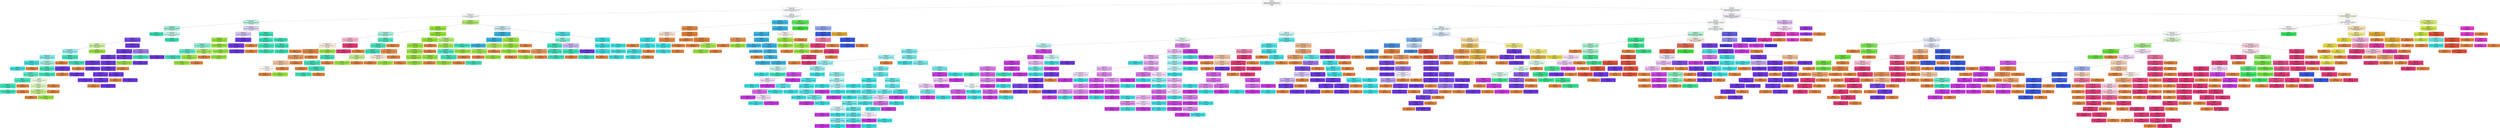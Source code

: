 digraph Tree {
node [shape=box, style="filled, rounded", color="black", fontname=helvetica] ;
edge [fontname=helvetica] ;
0 [label="flag <= 8.5\nentropy = 4.4\nsamples = 475614\nvalue = [569011.0, 677344.44, 325125.33, 975376.0, 568673.95\n558245.96, 533408.75, 503419.87, 564831.37, 573911.6\n581558.12, 609610.0, 243844.0, 584384.76, 487688.0\n572369.55, 975376.0, 561992.39, 731532.0, 487688.0, 575035.1\n0.0, 406406.67]\nclass = perl.", fillcolor="#c5e53900"] ;
1 [label="dst_host_same_srv_rate <= 0.81\nentropy = 2.62\nsamples = 127299\nvalue = [26847.0, 27093.78, 0.0, 0.0, 568673.95, 0.0, 502928.25\n0.0, 0.0, 571858.66, 67892.11, 609610.0, 0.0, 57177.21\n0.0, 358479.82, 0.0, 0.0, 0.0, 0.0, 1819.73, 0.0, 0.0]\nclass = land.", fillcolor="#39b4e504"] ;
0 -> 1 [labeldistance=2.5, labelangle=45, headlabel="True"] ;
2 [label="dst_host_same_srv_rate <= 0.01\nentropy = 1.95\nsamples = 110914\nvalue = [1004.0, 0.0, 0.0, 0.0, 568482.62, 0.0, 0.0, 0.0, 0.0\n571858.66, 65927.38, 81281.33, 0.0, 0.0, 0.0, 358479.82\n0.0, 0.0, 0.0, 0.0, 909.87, 0.0, 0.0]\nclass = portsweep.", fillcolor="#39e5ba01"] ;
1 -> 2 ;
3 [label="dst_host_srv_serror_rate <= 0.84\nentropy = 1.35\nsamples = 19035\nvalue = [60.0, 0.0, 0.0, 0.0, 84973.65, 0.0, 0.0, 0.0, 0.0\n563646.89, 6767.38, 0.0, 0.0, 0.0, 0.0, 356698.76, 0.0\n0.0, 0.0, 0.0, 0.0, 0.0, 0.0]\nclass = portsweep.", fillcolor="#39e5ba51"] ;
2 -> 3 ;
4 [label="src_dst_bytes_diff <= -0.5\nentropy = 1.09\nsamples = 5329\nvalue = [36.0, 0.0, 0.0, 0.0, 15192.21, 0.0, 0.0, 0.0, 0.0\n529203.07, 6767.38, 0.0, 0.0, 0.0, 0.0, 260359.33, 0.0\n0.0, 0.0, 0.0, 0.0, 0.0, 0.0]\nclass = portsweep.", fillcolor="#39e5ba7c"] ;
3 -> 4 ;
5 [label="entropy = 0.0\nsamples = 467\nvalue = [0.0, 0.0, 0.0, 0.0, 0.0, 0.0, 0.0, 0.0, 0.0\n166972.69, 0.0, 0.0, 0.0, 0.0, 0.0, 0.0, 0.0, 0.0\n0.0, 0.0, 0.0, 0.0, 0.0]\nclass = portsweep.", fillcolor="#39e5baff"] ;
4 -> 5 ;
6 [label="dst_host_same_src_port_rate <= 0.01\nentropy = 1.19\nsamples = 4862\nvalue = [36.0, 0.0, 0.0, 0.0, 15192.21, 0.0, 0.0, 0.0, 0.0\n362230.38, 6767.38, 0.0, 0.0, 0.0, 0.0, 260359.33, 0.0\n0.0, 0.0, 0.0, 0.0, 0.0, 0.0]\nclass = portsweep.", fillcolor="#39e5ba44"] ;
4 -> 6 ;
7 [label="diff_srv_rate <= 0.47\nentropy = 0.54\nsamples = 3878\nvalue = [36.0, 0.0, 0.0, 0.0, 15192.21, 0.0, 0.0, 0.0, 0.0\n2965.36, 6767.38, 0.0, 0.0, 0.0, 0.0, 260359.33, 0.0\n0.0, 0.0, 0.0, 0.0, 0.0, 0.0]\nclass = satan.", fillcolor="#6f39e5e7"] ;
6 -> 7 ;
8 [label="count <= 2.5\nentropy = 1.47\nsamples = 2839\nvalue = [29.0, 0.0, 0.0, 0.0, 15175.42, 0.0, 0.0, 0.0, 0.0\n2509.15, 6767.38, 0.0, 0.0, 0.0, 0.0, 971.49, 0.0, 0.0\n0.0, 0.0, 0.0, 0.0, 0.0]\nclass = neptune.", fillcolor="#98e53973"] ;
7 -> 8 ;
9 [label="dst_host_srv_serror_rate <= 0.17\nentropy = 1.25\nsamples = 46\nvalue = [29.0, 0.0, 0.0, 0.0, 13.43, 0.0, 0.0, 0.0, 0.0\n2509.15, 6767.38, 0.0, 0.0, 0.0, 0.0, 971.49, 0.0, 0.0\n0.0, 0.0, 0.0, 0.0, 0.0]\nclass = ipsweep.", fillcolor="#39e2e58c"] ;
8 -> 9 ;
10 [label="dst_host_count <= 72.0\nentropy = 1.18\nsamples = 43\nvalue = [25.0, 0.0, 0.0, 0.0, 13.43, 0.0, 0.0, 0.0, 0.0\n1824.84, 6767.38, 0.0, 0.0, 0.0, 0.0, 971.49, 0.0, 0.0\n0.0, 0.0, 0.0, 0.0, 0.0]\nclass = ipsweep.", fillcolor="#39e2e5a2"] ;
9 -> 10 ;
11 [label="srv_diff_host_rate <= 0.5\nentropy = 0.0\nsamples = 20\nvalue = [1.0, 0.0, 0.0, 0.0, 0.0, 0.0, 0.0, 0.0, 0.0, 0.0\n6767.38, 0.0, 0.0, 0.0, 0.0, 0.0, 0.0, 0.0, 0.0, 0.0\n0.0, 0.0, 0.0]\nclass = ipsweep.", fillcolor="#39e2e5ff"] ;
10 -> 11 ;
12 [label="entropy = 0.0\nsamples = 19\nvalue = [0.0, 0.0, 0.0, 0.0, 0.0, 0.0, 0.0, 0.0, 0.0, 0.0\n6767.38, 0.0, 0.0, 0.0, 0.0, 0.0, 0.0, 0.0, 0.0, 0.0\n0.0, 0.0, 0.0]\nclass = ipsweep.", fillcolor="#39e2e5ff"] ;
11 -> 12 ;
13 [label="entropy = 0.0\nsamples = 1\nvalue = [1, 0, 0, 0, 0, 0, 0, 0, 0, 0, 0, 0, 0, 0\n0, 0, 0, 0, 0, 0, 0, 0, 0]\nclass = normal.", fillcolor="#e58139ff"] ;
11 -> 13 ;
14 [label="dst_host_diff_srv_rate <= 0.1\nentropy = 1.03\nsamples = 23\nvalue = [24.0, 0.0, 0.0, 0.0, 13.43, 0.0, 0.0, 0.0, 0.0\n1824.84, 0.0, 0.0, 0.0, 0.0, 0.0, 971.49, 0.0, 0.0\n0.0, 0.0, 0.0, 0.0, 0.0]\nclass = portsweep.", fillcolor="#39e5ba75"] ;
10 -> 14 ;
15 [label="flag <= 2.5\nentropy = 0.16\nsamples = 19\nvalue = [23.0, 0.0, 0.0, 0.0, 13.43, 0.0, 0.0, 0.0, 0.0\n1824.84, 0.0, 0.0, 0.0, 0.0, 0.0, 0.0, 0.0, 0.0, 0.0\n0.0, 0.0, 0.0, 0.0]\nclass = portsweep.", fillcolor="#39e5bafa"] ;
14 -> 15 ;
16 [label="dst_host_srv_count <= 1.5\nentropy = 0.71\nsamples = 15\nvalue = [23.0, 0.0, 0.0, 0.0, 13.43, 0.0, 0.0, 0.0, 0.0\n228.1, 0.0, 0.0, 0.0, 0.0, 0.0, 0.0, 0.0, 0.0, 0.0\n0.0, 0.0, 0.0, 0.0]\nclass = portsweep.", fillcolor="#39e5bad9"] ;
15 -> 16 ;
17 [label="flag <= 1.5\nentropy = 0.29\nsamples = 8\nvalue = [12.0, 0.0, 0.0, 0.0, 0.0, 0.0, 0.0, 0.0, 0.0, 228.1\n0.0, 0.0, 0.0, 0.0, 0.0, 0.0, 0.0, 0.0, 0.0, 0.0\n0.0, 0.0, 0.0]\nclass = portsweep.", fillcolor="#39e5baf2"] ;
16 -> 17 ;
18 [label="dst_host_serror_rate <= 0.35\nentropy = 0.1\nsamples = 2\nvalue = [3.0, 0.0, 0.0, 0.0, 0.0, 0.0, 0.0, 0.0, 0.0, 228.1\n0.0, 0.0, 0.0, 0.0, 0.0, 0.0, 0.0, 0.0, 0.0, 0.0\n0.0, 0.0, 0.0]\nclass = portsweep.", fillcolor="#39e5bafc"] ;
17 -> 18 ;
19 [label="entropy = 0.0\nsamples = 1\nvalue = [0.0, 0.0, 0.0, 0.0, 0.0, 0.0, 0.0, 0.0, 0.0, 228.1\n0.0, 0.0, 0.0, 0.0, 0.0, 0.0, 0.0, 0.0, 0.0, 0.0\n0.0, 0.0, 0.0]\nclass = portsweep.", fillcolor="#39e5baff"] ;
18 -> 19 ;
20 [label="entropy = 0.0\nsamples = 1\nvalue = [3, 0, 0, 0, 0, 0, 0, 0, 0, 0, 0, 0, 0, 0\n0, 0, 0, 0, 0, 0, 0, 0, 0]\nclass = normal.", fillcolor="#e58139ff"] ;
18 -> 20 ;
21 [label="entropy = 0.0\nsamples = 6\nvalue = [9, 0, 0, 0, 0, 0, 0, 0, 0, 0, 0, 0, 0, 0\n0, 0, 0, 0, 0, 0, 0, 0, 0]\nclass = normal.", fillcolor="#e58139ff"] ;
17 -> 21 ;
22 [label="hot <= 0.5\nentropy = 0.99\nsamples = 7\nvalue = [11.0, 0.0, 0.0, 0.0, 13.43, 0.0, 0.0, 0.0, 0.0, 0.0\n0.0, 0.0, 0.0, 0.0, 0.0, 0.0, 0.0, 0.0, 0.0, 0.0\n0.0, 0.0, 0.0]\nclass = neptune.", fillcolor="#98e5392e"] ;
16 -> 22 ;
23 [label="dst_host_serror_rate <= 0.31\nentropy = 0.97\nsamples = 6\nvalue = [9.0, 0.0, 0.0, 0.0, 13.43, 0.0, 0.0, 0.0, 0.0, 0.0\n0.0, 0.0, 0.0, 0.0, 0.0, 0.0, 0.0, 0.0, 0.0, 0.0\n0.0, 0.0, 0.0]\nclass = neptune.", fillcolor="#98e53954"] ;
22 -> 23 ;
24 [label="dst_host_diff_srv_rate <= 0.05\nentropy = 0.84\nsamples = 4\nvalue = [5.0, 0.0, 0.0, 0.0, 13.43, 0.0, 0.0, 0.0, 0.0, 0.0\n0.0, 0.0, 0.0, 0.0, 0.0, 0.0, 0.0, 0.0, 0.0, 0.0\n0.0, 0.0, 0.0]\nclass = neptune.", fillcolor="#98e539a0"] ;
23 -> 24 ;
25 [label="entropy = 0.0\nsamples = 3\nvalue = [5, 0, 0, 0, 0, 0, 0, 0, 0, 0, 0, 0, 0, 0\n0, 0, 0, 0, 0, 0, 0, 0, 0]\nclass = normal.", fillcolor="#e58139ff"] ;
24 -> 25 ;
26 [label="entropy = 0.0\nsamples = 1\nvalue = [0.0, 0.0, 0.0, 0.0, 13.43, 0.0, 0.0, 0.0, 0.0, 0.0\n0.0, 0.0, 0.0, 0.0, 0.0, 0.0, 0.0, 0.0, 0.0, 0.0\n0.0, 0.0, 0.0]\nclass = neptune.", fillcolor="#98e539ff"] ;
24 -> 26 ;
27 [label="entropy = 0.0\nsamples = 2\nvalue = [4, 0, 0, 0, 0, 0, 0, 0, 0, 0, 0, 0, 0, 0\n0, 0, 0, 0, 0, 0, 0, 0, 0]\nclass = normal.", fillcolor="#e58139ff"] ;
23 -> 27 ;
28 [label="entropy = 0.0\nsamples = 1\nvalue = [2, 0, 0, 0, 0, 0, 0, 0, 0, 0, 0, 0, 0, 0\n0, 0, 0, 0, 0, 0, 0, 0, 0]\nclass = normal.", fillcolor="#e58139ff"] ;
22 -> 28 ;
29 [label="entropy = 0.0\nsamples = 4\nvalue = [0.0, 0.0, 0.0, 0.0, 0.0, 0.0, 0.0, 0.0, 0.0, 1596.73\n0.0, 0.0, 0.0, 0.0, 0.0, 0.0, 0.0, 0.0, 0.0, 0.0\n0.0, 0.0, 0.0]\nclass = portsweep.", fillcolor="#39e5baff"] ;
15 -> 29 ;
30 [label="dst_host_rerror_rate <= 0.02\nentropy = 0.01\nsamples = 4\nvalue = [1.0, 0.0, 0.0, 0.0, 0.0, 0.0, 0.0, 0.0, 0.0, 0.0\n0.0, 0.0, 0.0, 0.0, 0.0, 971.49, 0.0, 0.0, 0.0, 0.0\n0.0, 0.0, 0.0]\nclass = satan.", fillcolor="#6f39e5ff"] ;
14 -> 30 ;
31 [label="entropy = 0.0\nsamples = 1\nvalue = [1, 0, 0, 0, 0, 0, 0, 0, 0, 0, 0, 0, 0, 0\n0, 0, 0, 0, 0, 0, 0, 0, 0]\nclass = normal.", fillcolor="#e58139ff"] ;
30 -> 31 ;
32 [label="entropy = 0.0\nsamples = 3\nvalue = [0.0, 0.0, 0.0, 0.0, 0.0, 0.0, 0.0, 0.0, 0.0, 0.0\n0.0, 0.0, 0.0, 0.0, 0.0, 971.49, 0.0, 0.0, 0.0, 0.0\n0.0, 0.0, 0.0]\nclass = satan.", fillcolor="#6f39e5ff"] ;
30 -> 32 ;
33 [label="rerror_rate <= 0.25\nentropy = 0.05\nsamples = 3\nvalue = [4.0, 0.0, 0.0, 0.0, 0.0, 0.0, 0.0, 0.0, 0.0, 684.31\n0.0, 0.0, 0.0, 0.0, 0.0, 0.0, 0.0, 0.0, 0.0, 0.0\n0.0, 0.0, 0.0]\nclass = portsweep.", fillcolor="#39e5bafe"] ;
9 -> 33 ;
34 [label="entropy = 0.0\nsamples = 2\nvalue = [4, 0, 0, 0, 0, 0, 0, 0, 0, 0, 0, 0, 0, 0\n0, 0, 0, 0, 0, 0, 0, 0, 0]\nclass = normal.", fillcolor="#e58139ff"] ;
33 -> 34 ;
35 [label="entropy = 0.0\nsamples = 1\nvalue = [0.0, 0.0, 0.0, 0.0, 0.0, 0.0, 0.0, 0.0, 0.0, 684.31\n0.0, 0.0, 0.0, 0.0, 0.0, 0.0, 0.0, 0.0, 0.0, 0.0\n0.0, 0.0, 0.0]\nclass = portsweep.", fillcolor="#39e5baff"] ;
33 -> 35 ;
36 [label="entropy = -0.0\nsamples = 2793\nvalue = [0.0, 0.0, 0.0, 0.0, 15162.0, 0.0, 0.0, 0.0, 0.0, 0.0\n0.0, 0.0, 0.0, 0.0, 0.0, 0.0, 0.0, 0.0, 0.0, 0.0\n0.0, 0.0, 0.0]\nclass = neptune.", fillcolor="#98e539ff"] ;
8 -> 36 ;
37 [label="dst_host_serror_rate <= 0.5\nentropy = 0.02\nsamples = 1039\nvalue = [7.0, 0.0, 0.0, 0.0, 16.78, 0.0, 0.0, 0.0, 0.0\n456.21, 0.0, 0.0, 0.0, 0.0, 0.0, 259387.84, 0.0, 0.0\n0.0, 0.0, 0.0, 0.0, 0.0]\nclass = satan.", fillcolor="#6f39e5ff"] ;
7 -> 37 ;
38 [label="rerror_rate <= 1.0\nentropy = 0.0\nsamples = 1031\nvalue = [7.0, 0.0, 0.0, 0.0, 16.78, 0.0, 0.0, 0.0, 0.0, 0.0\n0.0, 0.0, 0.0, 0.0, 0.0, 258092.52, 0.0, 0.0, 0.0\n0.0, 0.0, 0.0, 0.0]\nclass = satan.", fillcolor="#6f39e5ff"] ;
37 -> 38 ;
39 [label="diff_srv_rate <= 0.71\nentropy = 0.0\nsamples = 1022\nvalue = [7.0, 0.0, 0.0, 0.0, 0.0, 0.0, 0.0, 0.0, 0.0, 0.0\n0.0, 0.0, 0.0, 0.0, 0.0, 255825.71, 0.0, 0.0, 0.0\n0.0, 0.0, 0.0, 0.0]\nclass = satan.", fillcolor="#6f39e5ff"] ;
38 -> 39 ;
40 [label="dst_host_diff_srv_rate <= 0.04\nentropy = 0.05\nsamples = 2\nvalue = [1.0, 0.0, 0.0, 0.0, 0.0, 0.0, 0.0, 0.0, 0.0, 0.0\n0.0, 0.0, 0.0, 0.0, 0.0, 161.92, 0.0, 0.0, 0.0, 0.0\n0.0, 0.0, 0.0]\nclass = satan.", fillcolor="#6f39e5fd"] ;
39 -> 40 ;
41 [label="entropy = 0.0\nsamples = 1\nvalue = [1, 0, 0, 0, 0, 0, 0, 0, 0, 0, 0, 0, 0, 0\n0, 0, 0, 0, 0, 0, 0, 0, 0]\nclass = normal.", fillcolor="#e58139ff"] ;
40 -> 41 ;
42 [label="entropy = 0.0\nsamples = 1\nvalue = [0.0, 0.0, 0.0, 0.0, 0.0, 0.0, 0.0, 0.0, 0.0, 0.0\n0.0, 0.0, 0.0, 0.0, 0.0, 161.92, 0.0, 0.0, 0.0, 0.0\n0.0, 0.0, 0.0]\nclass = satan.", fillcolor="#6f39e5ff"] ;
40 -> 42 ;
43 [label="src_bytes <= 62.0\nentropy = 0.0\nsamples = 1020\nvalue = [6.0, 0.0, 0.0, 0.0, 0.0, 0.0, 0.0, 0.0, 0.0, 0.0\n0.0, 0.0, 0.0, 0.0, 0.0, 255663.8, 0.0, 0.0, 0.0\n0.0, 0.0, 0.0, 0.0]\nclass = satan.", fillcolor="#6f39e5ff"] ;
39 -> 43 ;
44 [label="service <= 2.0\nentropy = 0.0\nsamples = 1019\nvalue = [4.0, 0.0, 0.0, 0.0, 0.0, 0.0, 0.0, 0.0, 0.0, 0.0\n0.0, 0.0, 0.0, 0.0, 0.0, 255663.8, 0.0, 0.0, 0.0\n0.0, 0.0, 0.0, 0.0]\nclass = satan.", fillcolor="#6f39e5ff"] ;
43 -> 44 ;
45 [label="rerror_rate <= 0.47\nentropy = 0.05\nsamples = 5\nvalue = [3.0, 0.0, 0.0, 0.0, 0.0, 0.0, 0.0, 0.0, 0.0, 0.0\n0.0, 0.0, 0.0, 0.0, 0.0, 485.75, 0.0, 0.0, 0.0, 0.0\n0.0, 0.0, 0.0]\nclass = satan.", fillcolor="#6f39e5fd"] ;
44 -> 45 ;
46 [label="entropy = 0.0\nsamples = 2\nvalue = [0.0, 0.0, 0.0, 0.0, 0.0, 0.0, 0.0, 0.0, 0.0, 0.0\n0.0, 0.0, 0.0, 0.0, 0.0, 323.83, 0.0, 0.0, 0.0, 0.0\n0.0, 0.0, 0.0]\nclass = satan.", fillcolor="#6f39e5ff"] ;
45 -> 46 ;
47 [label="dst_host_serror_rate <= 0.01\nentropy = 0.13\nsamples = 3\nvalue = [3.0, 0.0, 0.0, 0.0, 0.0, 0.0, 0.0, 0.0, 0.0, 0.0\n0.0, 0.0, 0.0, 0.0, 0.0, 161.92, 0.0, 0.0, 0.0, 0.0\n0.0, 0.0, 0.0]\nclass = satan.", fillcolor="#6f39e5fa"] ;
45 -> 47 ;
48 [label="entropy = 0.0\nsamples = 2\nvalue = [3, 0, 0, 0, 0, 0, 0, 0, 0, 0, 0, 0, 0, 0\n0, 0, 0, 0, 0, 0, 0, 0, 0]\nclass = normal.", fillcolor="#e58139ff"] ;
47 -> 48 ;
49 [label="entropy = 0.0\nsamples = 1\nvalue = [0.0, 0.0, 0.0, 0.0, 0.0, 0.0, 0.0, 0.0, 0.0, 0.0\n0.0, 0.0, 0.0, 0.0, 0.0, 161.92, 0.0, 0.0, 0.0, 0.0\n0.0, 0.0, 0.0]\nclass = satan.", fillcolor="#6f39e5ff"] ;
47 -> 49 ;
50 [label="count <= 2.5\nentropy = 0.0\nsamples = 1014\nvalue = [1.0, 0.0, 0.0, 0.0, 0.0, 0.0, 0.0, 0.0, 0.0, 0.0\n0.0, 0.0, 0.0, 0.0, 0.0, 255178.05, 0.0, 0.0, 0.0\n0.0, 0.0, 0.0, 0.0]\nclass = satan.", fillcolor="#6f39e5ff"] ;
44 -> 50 ;
51 [label="entropy = 0.0\nsamples = 1\nvalue = [1, 0, 0, 0, 0, 0, 0, 0, 0, 0, 0, 0, 0, 0\n0, 0, 0, 0, 0, 0, 0, 0, 0]\nclass = normal.", fillcolor="#e58139ff"] ;
50 -> 51 ;
52 [label="entropy = 0.0\nsamples = 1013\nvalue = [0.0, 0.0, 0.0, 0.0, 0.0, 0.0, 0.0, 0.0, 0.0, 0.0\n0.0, 0.0, 0.0, 0.0, 0.0, 255178.05, 0.0, 0.0, 0.0\n0.0, 0.0, 0.0, 0.0]\nclass = satan.", fillcolor="#6f39e5ff"] ;
50 -> 52 ;
53 [label="entropy = 0.0\nsamples = 1\nvalue = [2, 0, 0, 0, 0, 0, 0, 0, 0, 0, 0, 0, 0, 0\n0, 0, 0, 0, 0, 0, 0, 0, 0]\nclass = normal.", fillcolor="#e58139ff"] ;
43 -> 53 ;
54 [label="dst_host_diff_srv_rate <= 0.2\nentropy = 0.06\nsamples = 9\nvalue = [0.0, 0.0, 0.0, 0.0, 16.78, 0.0, 0.0, 0.0, 0.0, 0.0\n0.0, 0.0, 0.0, 0.0, 0.0, 2266.81, 0.0, 0.0, 0.0, 0.0\n0.0, 0.0, 0.0]\nclass = satan.", fillcolor="#6f39e5fd"] ;
38 -> 54 ;
55 [label="entropy = 0.0\nsamples = 1\nvalue = [0.0, 0.0, 0.0, 0.0, 16.78, 0.0, 0.0, 0.0, 0.0, 0.0\n0.0, 0.0, 0.0, 0.0, 0.0, 0.0, 0.0, 0.0, 0.0, 0.0\n0.0, 0.0, 0.0]\nclass = neptune.", fillcolor="#98e539ff"] ;
54 -> 55 ;
56 [label="entropy = -0.0\nsamples = 8\nvalue = [0.0, 0.0, 0.0, 0.0, 0.0, 0.0, 0.0, 0.0, 0.0, 0.0\n0.0, 0.0, 0.0, 0.0, 0.0, 2266.81, 0.0, 0.0, 0.0, 0.0\n0.0, 0.0, 0.0]\nclass = satan.", fillcolor="#6f39e5ff"] ;
54 -> 56 ;
57 [label="dst_host_rerror_rate <= 0.24\nentropy = 0.83\nsamples = 8\nvalue = [0.0, 0.0, 0.0, 0.0, 0.0, 0.0, 0.0, 0.0, 0.0, 456.21\n0.0, 0.0, 0.0, 0.0, 0.0, 1295.32, 0.0, 0.0, 0.0, 0.0\n0.0, 0.0, 0.0]\nclass = satan.", fillcolor="#6f39e5a5"] ;
37 -> 57 ;
58 [label="entropy = 0.0\nsamples = 2\nvalue = [0.0, 0.0, 0.0, 0.0, 0.0, 0.0, 0.0, 0.0, 0.0, 456.21\n0.0, 0.0, 0.0, 0.0, 0.0, 0.0, 0.0, 0.0, 0.0, 0.0\n0.0, 0.0, 0.0]\nclass = portsweep.", fillcolor="#39e5baff"] ;
57 -> 58 ;
59 [label="entropy = -0.0\nsamples = 6\nvalue = [0.0, 0.0, 0.0, 0.0, 0.0, 0.0, 0.0, 0.0, 0.0, 0.0\n0.0, 0.0, 0.0, 0.0, 0.0, 1295.32, 0.0, 0.0, 0.0, 0.0\n0.0, 0.0, 0.0]\nclass = satan.", fillcolor="#6f39e5ff"] ;
57 -> 59 ;
60 [label="entropy = -0.0\nsamples = 984\nvalue = [0.0, 0.0, 0.0, 0.0, 0.0, 0.0, 0.0, 0.0, 0.0\n359265.01, 0.0, 0.0, 0.0, 0.0, 0.0, 0.0, 0.0, 0.0\n0.0, 0.0, 0.0, 0.0, 0.0]\nclass = portsweep.", fillcolor="#39e5baff"] ;
6 -> 60 ;
61 [label="dst_host_same_src_port_rate <= 0.03\nentropy = 1.48\nsamples = 13706\nvalue = [24.0, 0.0, 0.0, 0.0, 69781.44, 0.0, 0.0, 0.0, 0.0\n34443.82, 0.0, 0.0, 0.0, 0.0, 0.0, 96339.43, 0.0, 0.0\n0.0, 0.0, 0.0, 0.0, 0.0]\nclass = satan.", fillcolor="#6f39e534"] ;
3 -> 61 ;
62 [label="diff_srv_rate <= 0.9\nentropy = 1.0\nsamples = 13613\nvalue = [12.0, 0.0, 0.0, 0.0, 69781.44, 0.0, 0.0, 0.0, 0.0\n228.1, 0.0, 0.0, 0.0, 0.0, 0.0, 96339.43, 0.0, 0.0\n0.0, 0.0, 0.0, 0.0, 0.0]\nclass = satan.", fillcolor="#6f39e546"] ;
61 -> 62 ;
63 [label="diff_srv_rate <= 0.01\nentropy = 0.03\nsamples = 13220\nvalue = [9.0, 0.0, 0.0, 0.0, 69674.03, 0.0, 0.0, 0.0, 0.0\n228.1, 0.0, 0.0, 0.0, 0.0, 0.0, 0.0, 0.0, 0.0, 0.0\n0.0, 0.0, 0.0, 0.0]\nclass = neptune.", fillcolor="#98e539fe"] ;
62 -> 63 ;
64 [label="dst_host_same_srv_rate <= 0.0\nentropy = 1.02\nsamples = 27\nvalue = [9.0, 0.0, 0.0, 0.0, 90.63, 0.0, 0.0, 0.0, 0.0, 228.1\n0.0, 0.0, 0.0, 0.0, 0.0, 0.0, 0.0, 0.0, 0.0, 0.0\n0.0, 0.0, 0.0]\nclass = portsweep.", fillcolor="#39e5ba94"] ;
63 -> 64 ;
65 [label="dst_host_diff_srv_rate <= 0.03\nentropy = 0.67\nsamples = 11\nvalue = [1.0, 0.0, 0.0, 0.0, 43.64, 0.0, 0.0, 0.0, 0.0, 228.1\n0.0, 0.0, 0.0, 0.0, 0.0, 0.0, 0.0, 0.0, 0.0, 0.0\n0.0, 0.0, 0.0]\nclass = portsweep.", fillcolor="#39e5bacd"] ;
64 -> 65 ;
66 [label="entropy = 0.0\nsamples = 1\nvalue = [0.0, 0.0, 0.0, 0.0, 0.0, 0.0, 0.0, 0.0, 0.0, 228.1\n0.0, 0.0, 0.0, 0.0, 0.0, 0.0, 0.0, 0.0, 0.0, 0.0\n0.0, 0.0, 0.0]\nclass = portsweep.", fillcolor="#39e5baff"] ;
65 -> 66 ;
67 [label="flag <= 5.5\nentropy = 0.15\nsamples = 10\nvalue = [1.0, 0.0, 0.0, 0.0, 43.64, 0.0, 0.0, 0.0, 0.0, 0.0\n0.0, 0.0, 0.0, 0.0, 0.0, 0.0, 0.0, 0.0, 0.0, 0.0\n0.0, 0.0, 0.0]\nclass = neptune.", fillcolor="#98e539f9"] ;
65 -> 67 ;
68 [label="entropy = 0.0\nsamples = 9\nvalue = [0.0, 0.0, 0.0, 0.0, 43.64, 0.0, 0.0, 0.0, 0.0, 0.0\n0.0, 0.0, 0.0, 0.0, 0.0, 0.0, 0.0, 0.0, 0.0, 0.0\n0.0, 0.0, 0.0]\nclass = neptune.", fillcolor="#98e539ff"] ;
67 -> 68 ;
69 [label="entropy = 0.0\nsamples = 1\nvalue = [1, 0, 0, 0, 0, 0, 0, 0, 0, 0, 0, 0, 0, 0\n0, 0, 0, 0, 0, 0, 0, 0, 0]\nclass = normal.", fillcolor="#e58139ff"] ;
67 -> 69 ;
70 [label="dst_host_srv_count <= 1.5\nentropy = 0.6\nsamples = 16\nvalue = [8.0, 0.0, 0.0, 0.0, 46.99, 0.0, 0.0, 0.0, 0.0, 0.0\n0.0, 0.0, 0.0, 0.0, 0.0, 0.0, 0.0, 0.0, 0.0, 0.0\n0.0, 0.0, 0.0]\nclass = neptune.", fillcolor="#98e539d4"] ;
64 -> 70 ;
71 [label="entropy = 0.0\nsamples = 6\nvalue = [8, 0, 0, 0, 0, 0, 0, 0, 0, 0, 0, 0, 0, 0\n0, 0, 0, 0, 0, 0, 0, 0, 0]\nclass = normal.", fillcolor="#e58139ff"] ;
70 -> 71 ;
72 [label="entropy = 0.0\nsamples = 10\nvalue = [0.0, 0.0, 0.0, 0.0, 46.99, 0.0, 0.0, 0.0, 0.0, 0.0\n0.0, 0.0, 0.0, 0.0, 0.0, 0.0, 0.0, 0.0, 0.0, 0.0\n0.0, 0.0, 0.0]\nclass = neptune.", fillcolor="#98e539ff"] ;
70 -> 72 ;
73 [label="entropy = -0.0\nsamples = 13193\nvalue = [0.0, 0.0, 0.0, 0.0, 69583.4, 0.0, 0.0, 0.0, 0.0, 0.0\n0.0, 0.0, 0.0, 0.0, 0.0, 0.0, 0.0, 0.0, 0.0, 0.0\n0.0, 0.0, 0.0]\nclass = neptune.", fillcolor="#98e539ff"] ;
63 -> 73 ;
74 [label="flag <= 5.5\nentropy = 0.01\nsamples = 393\nvalue = [3.0, 0.0, 0.0, 0.0, 107.41, 0.0, 0.0, 0.0, 0.0, 0.0\n0.0, 0.0, 0.0, 0.0, 0.0, 96339.43, 0.0, 0.0, 0.0\n0.0, 0.0, 0.0, 0.0]\nclass = satan.", fillcolor="#6f39e5ff"] ;
62 -> 74 ;
75 [label="count <= 17.5\nentropy = 0.01\nsamples = 391\nvalue = [0.0, 0.0, 0.0, 0.0, 107.41, 0.0, 0.0, 0.0, 0.0, 0.0\n0.0, 0.0, 0.0, 0.0, 0.0, 96339.43, 0.0, 0.0, 0.0\n0.0, 0.0, 0.0, 0.0]\nclass = satan.", fillcolor="#6f39e5ff"] ;
74 -> 75 ;
76 [label="entropy = 0.0\nsamples = 22\nvalue = [0.0, 0.0, 0.0, 0.0, 107.41, 0.0, 0.0, 0.0, 0.0, 0.0\n0.0, 0.0, 0.0, 0.0, 0.0, 0.0, 0.0, 0.0, 0.0, 0.0\n0.0, 0.0, 0.0]\nclass = neptune.", fillcolor="#98e539ff"] ;
75 -> 76 ;
77 [label="entropy = -0.0\nsamples = 369\nvalue = [0.0, 0.0, 0.0, 0.0, 0.0, 0.0, 0.0, 0.0, 0.0, 0.0\n0.0, 0.0, 0.0, 0.0, 0.0, 96339.43, 0.0, 0.0, 0.0\n0.0, 0.0, 0.0, 0.0]\nclass = satan.", fillcolor="#6f39e5ff"] ;
75 -> 77 ;
78 [label="entropy = 0.0\nsamples = 2\nvalue = [3, 0, 0, 0, 0, 0, 0, 0, 0, 0, 0, 0, 0, 0\n0, 0, 0, 0, 0, 0, 0, 0, 0]\nclass = normal.", fillcolor="#e58139ff"] ;
74 -> 78 ;
79 [label="dst_host_srv_count <= 1.5\nentropy = 0.0\nsamples = 93\nvalue = [12.0, 0.0, 0.0, 0.0, 0.0, 0.0, 0.0, 0.0, 0.0\n34215.72, 0.0, 0.0, 0.0, 0.0, 0.0, 0.0, 0.0, 0.0\n0.0, 0.0, 0.0, 0.0, 0.0]\nclass = portsweep.", fillcolor="#39e5baff"] ;
61 -> 79 ;
80 [label="diff_srv_rate <= 0.36\nentropy = 0.01\nsamples = 67\nvalue = [12.0, 0.0, 0.0, 0.0, 0.0, 0.0, 0.0, 0.0, 0.0\n23494.79, 0.0, 0.0, 0.0, 0.0, 0.0, 0.0, 0.0, 0.0\n0.0, 0.0, 0.0, 0.0, 0.0]\nclass = portsweep.", fillcolor="#39e5baff"] ;
79 -> 80 ;
81 [label="service <= 45.5\nentropy = 0.08\nsamples = 6\nvalue = [7.0, 0.0, 0.0, 0.0, 0.0, 0.0, 0.0, 0.0, 0.0, 684.31\n0.0, 0.0, 0.0, 0.0, 0.0, 0.0, 0.0, 0.0, 0.0, 0.0\n0.0, 0.0, 0.0]\nclass = portsweep.", fillcolor="#39e5bafc"] ;
80 -> 81 ;
82 [label="entropy = 0.0\nsamples = 3\nvalue = [7, 0, 0, 0, 0, 0, 0, 0, 0, 0, 0, 0, 0, 0\n0, 0, 0, 0, 0, 0, 0, 0, 0]\nclass = normal.", fillcolor="#e58139ff"] ;
81 -> 82 ;
83 [label="entropy = 0.0\nsamples = 3\nvalue = [0.0, 0.0, 0.0, 0.0, 0.0, 0.0, 0.0, 0.0, 0.0, 684.31\n0.0, 0.0, 0.0, 0.0, 0.0, 0.0, 0.0, 0.0, 0.0, 0.0\n0.0, 0.0, 0.0]\nclass = portsweep.", fillcolor="#39e5baff"] ;
81 -> 83 ;
84 [label="logged_in <= 0.5\nentropy = 0.0\nsamples = 61\nvalue = [5.0, 0.0, 0.0, 0.0, 0.0, 0.0, 0.0, 0.0, 0.0\n22810.48, 0.0, 0.0, 0.0, 0.0, 0.0, 0.0, 0.0, 0.0\n0.0, 0.0, 0.0, 0.0, 0.0]\nclass = portsweep.", fillcolor="#39e5baff"] ;
80 -> 84 ;
85 [label="entropy = 0.0\nsamples = 58\nvalue = [0.0, 0.0, 0.0, 0.0, 0.0, 0.0, 0.0, 0.0, 0.0\n22810.48, 0.0, 0.0, 0.0, 0.0, 0.0, 0.0, 0.0, 0.0\n0.0, 0.0, 0.0, 0.0, 0.0]\nclass = portsweep.", fillcolor="#39e5baff"] ;
84 -> 85 ;
86 [label="entropy = 0.0\nsamples = 3\nvalue = [5, 0, 0, 0, 0, 0, 0, 0, 0, 0, 0, 0, 0, 0\n0, 0, 0, 0, 0, 0, 0, 0, 0]\nclass = normal.", fillcolor="#e58139ff"] ;
84 -> 86 ;
87 [label="entropy = 0.0\nsamples = 26\nvalue = [0.0, 0.0, 0.0, 0.0, 0.0, 0.0, 0.0, 0.0, 0.0\n10720.92, 0.0, 0.0, 0.0, 0.0, 0.0, 0.0, 0.0, 0.0\n0.0, 0.0, 0.0, 0.0, 0.0]\nclass = portsweep.", fillcolor="#39e5baff"] ;
79 -> 87 ;
88 [label="dst_host_diff_srv_rate <= 0.16\nentropy = 1.13\nsamples = 91879\nvalue = [944.0, 0.0, 0.0, 0.0, 483508.97, 0.0, 0.0, 0.0, 0.0\n8211.77, 59160.0, 81281.33, 0.0, 0.0, 0.0, 1781.07, 0.0\n0.0, 0.0, 0.0, 909.87, 0.0, 0.0]\nclass = neptune.", fillcolor="#98e539b9"] ;
2 -> 88 ;
89 [label="count <= 2.5\nentropy = 0.1\nsamples = 91580\nvalue = [846.0, 0.0, 0.0, 0.0, 483203.51, 0.0, 0.0, 0.0, 0.0\n3877.78, 0.0, 0.0, 0.0, 0.0, 0.0, 0.0, 0.0, 0.0, 0.0\n0.0, 909.87, 0.0, 0.0]\nclass = neptune.", fillcolor="#98e539fc"] ;
88 -> 89 ;
90 [label="dst_host_same_src_port_rate <= 0.01\nentropy = 1.68\nsamples = 563\nvalue = [764.0, 0.0, 0.0, 0.0, 406.15, 0.0, 0.0, 0.0, 0.0\n2509.15, 0.0, 0.0, 0.0, 0.0, 0.0, 0.0, 0.0, 0.0, 0.0\n0.0, 909.87, 0.0, 0.0]\nclass = portsweep.", fillcolor="#39e5ba6f"] ;
89 -> 90 ;
91 [label="duration <= 12267.0\nentropy = 1.48\nsamples = 364\nvalue = [459.0, 0.0, 0.0, 0.0, 379.3, 0.0, 0.0, 0.0, 0.0, 0.0\n0.0, 0.0, 0.0, 0.0, 0.0, 0.0, 0.0, 0.0, 0.0, 0.0\n909.87, 0.0, 0.0]\nclass = warezclient.", fillcolor="#e5397859"] ;
90 -> 91 ;
92 [label="dst_host_srv_serror_rate <= 0.91\nentropy = 1.0\nsamples = 356\nvalue = [447.0, 0.0, 0.0, 0.0, 379.3, 0.0, 0.0, 0.0, 0.0, 0.0\n0.0, 0.0, 0.0, 0.0, 0.0, 0.0, 0.0, 0.0, 0.0, 0.0\n0.0, 0.0, 0.0]\nclass = normal.", fillcolor="#e5813927"] ;
91 -> 92 ;
93 [label="dst_host_srv_rerror_rate <= 0.0\nentropy = 0.19\nsamples = 287\nvalue = [447.0, 0.0, 0.0, 0.0, 13.43, 0.0, 0.0, 0.0, 0.0, 0.0\n0.0, 0.0, 0.0, 0.0, 0.0, 0.0, 0.0, 0.0, 0.0, 0.0\n0.0, 0.0, 0.0]\nclass = normal.", fillcolor="#e58139f7"] ;
92 -> 93 ;
94 [label="logged_in <= 0.5\nentropy = 0.62\nsamples = 51\nvalue = [74.0, 0.0, 0.0, 0.0, 13.43, 0.0, 0.0, 0.0, 0.0, 0.0\n0.0, 0.0, 0.0, 0.0, 0.0, 0.0, 0.0, 0.0, 0.0, 0.0\n0.0, 0.0, 0.0]\nclass = normal.", fillcolor="#e58139d1"] ;
93 -> 94 ;
95 [label="dst_host_srv_count <= 135.5\nentropy = 0.93\nsamples = 19\nvalue = [26.0, 0.0, 0.0, 0.0, 13.43, 0.0, 0.0, 0.0, 0.0, 0.0\n0.0, 0.0, 0.0, 0.0, 0.0, 0.0, 0.0, 0.0, 0.0, 0.0\n0.0, 0.0, 0.0]\nclass = normal.", fillcolor="#e581397b"] ;
94 -> 95 ;
96 [label="dst_host_serror_rate <= 0.51\nentropy = 1.0\nsamples = 12\nvalue = [13.0, 0.0, 0.0, 0.0, 13.43, 0.0, 0.0, 0.0, 0.0, 0.0\n0.0, 0.0, 0.0, 0.0, 0.0, 0.0, 0.0, 0.0, 0.0, 0.0\n0.0, 0.0, 0.0]\nclass = neptune.", fillcolor="#98e53908"] ;
95 -> 96 ;
97 [label="entropy = -0.0\nsamples = 9\nvalue = [13, 0, 0, 0, 0, 0, 0, 0, 0, 0, 0, 0, 0, 0\n0, 0, 0, 0, 0, 0, 0, 0, 0]\nclass = normal.", fillcolor="#e58139ff"] ;
96 -> 97 ;
98 [label="entropy = 0.0\nsamples = 3\nvalue = [0.0, 0.0, 0.0, 0.0, 13.43, 0.0, 0.0, 0.0, 0.0, 0.0\n0.0, 0.0, 0.0, 0.0, 0.0, 0.0, 0.0, 0.0, 0.0, 0.0\n0.0, 0.0, 0.0]\nclass = neptune.", fillcolor="#98e539ff"] ;
96 -> 98 ;
99 [label="entropy = 0.0\nsamples = 7\nvalue = [13, 0, 0, 0, 0, 0, 0, 0, 0, 0, 0, 0, 0, 0\n0, 0, 0, 0, 0, 0, 0, 0, 0]\nclass = normal.", fillcolor="#e58139ff"] ;
95 -> 99 ;
100 [label="entropy = -0.0\nsamples = 32\nvalue = [48, 0, 0, 0, 0, 0, 0, 0, 0, 0, 0, 0, 0, 0\n0, 0, 0, 0, 0, 0, 0, 0, 0]\nclass = normal.", fillcolor="#e58139ff"] ;
94 -> 100 ;
101 [label="entropy = 0.0\nsamples = 236\nvalue = [373, 0, 0, 0, 0, 0, 0, 0, 0, 0, 0, 0, 0, 0\n0, 0, 0, 0, 0, 0, 0, 0, 0]\nclass = normal.", fillcolor="#e58139ff"] ;
93 -> 101 ;
102 [label="entropy = 0.0\nsamples = 69\nvalue = [0.0, 0.0, 0.0, 0.0, 365.88, 0.0, 0.0, 0.0, 0.0, 0.0\n0.0, 0.0, 0.0, 0.0, 0.0, 0.0, 0.0, 0.0, 0.0, 0.0\n0.0, 0.0, 0.0]\nclass = neptune.", fillcolor="#98e539ff"] ;
92 -> 102 ;
103 [label="dst_host_rerror_rate <= 0.0\nentropy = 0.1\nsamples = 8\nvalue = [12.0, 0.0, 0.0, 0.0, 0.0, 0.0, 0.0, 0.0, 0.0, 0.0\n0.0, 0.0, 0.0, 0.0, 0.0, 0.0, 0.0, 0.0, 0.0, 0.0\n909.87, 0.0, 0.0]\nclass = warezclient.", fillcolor="#e53978fc"] ;
91 -> 103 ;
104 [label="entropy = 0.0\nsamples = 1\nvalue = [0.0, 0.0, 0.0, 0.0, 0.0, 0.0, 0.0, 0.0, 0.0, 0.0\n0.0, 0.0, 0.0, 0.0, 0.0, 0.0, 0.0, 0.0, 0.0, 0.0\n909.87, 0.0, 0.0]\nclass = warezclient.", fillcolor="#e53978ff"] ;
103 -> 104 ;
105 [label="entropy = 0.0\nsamples = 7\nvalue = [12, 0, 0, 0, 0, 0, 0, 0, 0, 0, 0, 0, 0, 0\n0, 0, 0, 0, 0, 0, 0, 0, 0]\nclass = normal.", fillcolor="#e58139ff"] ;
103 -> 105 ;
106 [label="logged_in <= 0.5\nentropy = 0.57\nsamples = 199\nvalue = [305.0, 0.0, 0.0, 0.0, 26.85, 0.0, 0.0, 0.0, 0.0\n2509.15, 0.0, 0.0, 0.0, 0.0, 0.0, 0.0, 0.0, 0.0, 0.0\n0.0, 0.0, 0.0, 0.0]\nclass = portsweep.", fillcolor="#39e5bade"] ;
90 -> 106 ;
107 [label="dst_host_same_srv_rate <= 0.25\nentropy = 0.43\nsamples = 126\nvalue = [181.0, 0.0, 0.0, 0.0, 26.85, 0.0, 0.0, 0.0, 0.0\n2509.15, 0.0, 0.0, 0.0, 0.0, 0.0, 0.0, 0.0, 0.0, 0.0\n0.0, 0.0, 0.0, 0.0]\nclass = portsweep.", fillcolor="#39e5baea"] ;
106 -> 107 ;
108 [label="dst_host_srv_serror_rate <= 0.0\nentropy = 0.09\nsamples = 18\nvalue = [16.0, 0.0, 0.0, 0.0, 10.07, 0.0, 0.0, 0.0, 0.0\n2509.15, 0.0, 0.0, 0.0, 0.0, 0.0, 0.0, 0.0, 0.0, 0.0\n0.0, 0.0, 0.0, 0.0]\nclass = portsweep.", fillcolor="#39e5bafc"] ;
107 -> 108 ;
109 [label="src_bytes <= 370.5\nentropy = 0.04\nsamples = 14\nvalue = [12.0, 0.0, 0.0, 0.0, 0.0, 0.0, 0.0, 0.0, 0.0\n2509.15, 0.0, 0.0, 0.0, 0.0, 0.0, 0.0, 0.0, 0.0, 0.0\n0.0, 0.0, 0.0, 0.0]\nclass = portsweep.", fillcolor="#39e5bafe"] ;
108 -> 109 ;
110 [label="service <= 11.0\nentropy = 0.02\nsamples = 9\nvalue = [4.0, 0.0, 0.0, 0.0, 0.0, 0.0, 0.0, 0.0, 0.0, 2509.15\n0.0, 0.0, 0.0, 0.0, 0.0, 0.0, 0.0, 0.0, 0.0, 0.0\n0.0, 0.0, 0.0]\nclass = portsweep.", fillcolor="#39e5baff"] ;
109 -> 110 ;
111 [label="entropy = 0.0\nsamples = 1\nvalue = [2, 0, 0, 0, 0, 0, 0, 0, 0, 0, 0, 0, 0, 0\n0, 0, 0, 0, 0, 0, 0, 0, 0]\nclass = normal.", fillcolor="#e58139ff"] ;
110 -> 111 ;
112 [label="dst_host_srv_diff_host_rate <= 0.46\nentropy = 0.01\nsamples = 8\nvalue = [2.0, 0.0, 0.0, 0.0, 0.0, 0.0, 0.0, 0.0, 0.0, 2509.15\n0.0, 0.0, 0.0, 0.0, 0.0, 0.0, 0.0, 0.0, 0.0, 0.0\n0.0, 0.0, 0.0]\nclass = portsweep.", fillcolor="#39e5baff"] ;
110 -> 112 ;
113 [label="entropy = 0.0\nsamples = 7\nvalue = [0.0, 0.0, 0.0, 0.0, 0.0, 0.0, 0.0, 0.0, 0.0, 2509.15\n0.0, 0.0, 0.0, 0.0, 0.0, 0.0, 0.0, 0.0, 0.0, 0.0\n0.0, 0.0, 0.0]\nclass = portsweep.", fillcolor="#39e5baff"] ;
112 -> 113 ;
114 [label="entropy = 0.0\nsamples = 1\nvalue = [2, 0, 0, 0, 0, 0, 0, 0, 0, 0, 0, 0, 0, 0\n0, 0, 0, 0, 0, 0, 0, 0, 0]\nclass = normal.", fillcolor="#e58139ff"] ;
112 -> 114 ;
115 [label="entropy = 0.0\nsamples = 5\nvalue = [8, 0, 0, 0, 0, 0, 0, 0, 0, 0, 0, 0, 0, 0\n0, 0, 0, 0, 0, 0, 0, 0, 0]\nclass = normal.", fillcolor="#e58139ff"] ;
109 -> 115 ;
116 [label="flag <= 5.5\nentropy = 0.86\nsamples = 4\nvalue = [4.0, 0.0, 0.0, 0.0, 10.07, 0.0, 0.0, 0.0, 0.0, 0.0\n0.0, 0.0, 0.0, 0.0, 0.0, 0.0, 0.0, 0.0, 0.0, 0.0\n0.0, 0.0, 0.0]\nclass = neptune.", fillcolor="#98e5399a"] ;
108 -> 116 ;
117 [label="entropy = 0.0\nsamples = 2\nvalue = [0.0, 0.0, 0.0, 0.0, 10.07, 0.0, 0.0, 0.0, 0.0, 0.0\n0.0, 0.0, 0.0, 0.0, 0.0, 0.0, 0.0, 0.0, 0.0, 0.0\n0.0, 0.0, 0.0]\nclass = neptune.", fillcolor="#98e539ff"] ;
116 -> 117 ;
118 [label="entropy = 0.0\nsamples = 2\nvalue = [4, 0, 0, 0, 0, 0, 0, 0, 0, 0, 0, 0, 0, 0\n0, 0, 0, 0, 0, 0, 0, 0, 0]\nclass = normal.", fillcolor="#e58139ff"] ;
116 -> 118 ;
119 [label="dst_host_srv_rerror_rate <= 0.0\nentropy = 0.44\nsamples = 108\nvalue = [165.0, 0.0, 0.0, 0.0, 16.78, 0.0, 0.0, 0.0, 0.0, 0.0\n0.0, 0.0, 0.0, 0.0, 0.0, 0.0, 0.0, 0.0, 0.0, 0.0\n0.0, 0.0, 0.0]\nclass = normal.", fillcolor="#e58139e5"] ;
107 -> 119 ;
120 [label="dst_host_srv_serror_rate <= 0.47\nentropy = 0.99\nsamples = 14\nvalue = [21.0, 0.0, 0.0, 0.0, 16.78, 0.0, 0.0, 0.0, 0.0, 0.0\n0.0, 0.0, 0.0, 0.0, 0.0, 0.0, 0.0, 0.0, 0.0, 0.0\n0.0, 0.0, 0.0]\nclass = normal.", fillcolor="#e5813933"] ;
119 -> 120 ;
121 [label="entropy = 0.0\nsamples = 11\nvalue = [21, 0, 0, 0, 0, 0, 0, 0, 0, 0, 0, 0, 0, 0\n0, 0, 0, 0, 0, 0, 0, 0, 0]\nclass = normal.", fillcolor="#e58139ff"] ;
120 -> 121 ;
122 [label="entropy = 0.0\nsamples = 3\nvalue = [0.0, 0.0, 0.0, 0.0, 16.78, 0.0, 0.0, 0.0, 0.0, 0.0\n0.0, 0.0, 0.0, 0.0, 0.0, 0.0, 0.0, 0.0, 0.0, 0.0\n0.0, 0.0, 0.0]\nclass = neptune.", fillcolor="#98e539ff"] ;
120 -> 122 ;
123 [label="entropy = 0.0\nsamples = 94\nvalue = [144, 0, 0, 0, 0, 0, 0, 0, 0, 0, 0, 0, 0, 0\n0, 0, 0, 0, 0, 0, 0, 0, 0]\nclass = normal.", fillcolor="#e58139ff"] ;
119 -> 123 ;
124 [label="entropy = 0.0\nsamples = 73\nvalue = [124, 0, 0, 0, 0, 0, 0, 0, 0, 0, 0, 0, 0, 0\n0, 0, 0, 0, 0, 0, 0, 0, 0]\nclass = normal.", fillcolor="#e58139ff"] ;
106 -> 124 ;
125 [label="dst_host_srv_count <= 53.5\nentropy = 0.03\nsamples = 91017\nvalue = [82.0, 0.0, 0.0, 0.0, 482797.36, 0.0, 0.0, 0.0, 0.0\n1368.63, 0.0, 0.0, 0.0, 0.0, 0.0, 0.0, 0.0, 0.0, 0.0\n0.0, 0.0, 0.0, 0.0]\nclass = neptune.", fillcolor="#98e539fe"] ;
89 -> 125 ;
126 [label="flag <= 5.5\nentropy = 0.0\nsamples = 90181\nvalue = [45.0, 0.0, 0.0, 0.0, 478460.56, 0.0, 0.0, 0.0, 0.0\n0.0, 0.0, 0.0, 0.0, 0.0, 0.0, 0.0, 0.0, 0.0, 0.0\n0.0, 0.0, 0.0, 0.0]\nclass = neptune.", fillcolor="#98e539ff"] ;
125 -> 126 ;
127 [label="src_dst_bytes_diff <= 1243.5\nentropy = 0.0\nsamples = 90171\nvalue = [24.0, 0.0, 0.0, 0.0, 478460.56, 0.0, 0.0, 0.0, 0.0\n0.0, 0.0, 0.0, 0.0, 0.0, 0.0, 0.0, 0.0, 0.0, 0.0\n0.0, 0.0, 0.0, 0.0]\nclass = neptune.", fillcolor="#98e539ff"] ;
126 -> 127 ;
128 [label="dst_host_srv_rerror_rate <= 0.4\nentropy = 0.0\nsamples = 90163\nvalue = [9.0, 0.0, 0.0, 0.0, 478460.56, 0.0, 0.0, 0.0, 0.0\n0.0, 0.0, 0.0, 0.0, 0.0, 0.0, 0.0, 0.0, 0.0, 0.0\n0.0, 0.0, 0.0, 0.0]\nclass = neptune.", fillcolor="#98e539ff"] ;
127 -> 128 ;
129 [label="serror_rate <= 0.27\nentropy = 0.0\nsamples = 75311\nvalue = [1.0, 0.0, 0.0, 0.0, 399713.5, 0.0, 0.0, 0.0, 0.0\n0.0, 0.0, 0.0, 0.0, 0.0, 0.0, 0.0, 0.0, 0.0, 0.0\n0.0, 0.0, 0.0, 0.0]\nclass = neptune.", fillcolor="#98e539ff"] ;
128 -> 129 ;
130 [label="entropy = 0.0\nsamples = 1\nvalue = [1, 0, 0, 0, 0, 0, 0, 0, 0, 0, 0, 0, 0, 0\n0, 0, 0, 0, 0, 0, 0, 0, 0]\nclass = normal.", fillcolor="#e58139ff"] ;
129 -> 130 ;
131 [label="entropy = 0.0\nsamples = 75310\nvalue = [0.0, 0.0, 0.0, 0.0, 399713.5, 0.0, 0.0, 0.0, 0.0\n0.0, 0.0, 0.0, 0.0, 0.0, 0.0, 0.0, 0.0, 0.0, 0.0\n0.0, 0.0, 0.0, 0.0]\nclass = neptune.", fillcolor="#98e539ff"] ;
129 -> 131 ;
132 [label="dst_host_rerror_rate <= 0.79\nentropy = 0.0\nsamples = 14852\nvalue = [8.0, 0.0, 0.0, 0.0, 78747.06, 0.0, 0.0, 0.0, 0.0\n0.0, 0.0, 0.0, 0.0, 0.0, 0.0, 0.0, 0.0, 0.0, 0.0\n0.0, 0.0, 0.0, 0.0]\nclass = neptune.", fillcolor="#98e539ff"] ;
128 -> 132 ;
133 [label="entropy = 0.0\nsamples = 7\nvalue = [8, 0, 0, 0, 0, 0, 0, 0, 0, 0, 0, 0, 0, 0\n0, 0, 0, 0, 0, 0, 0, 0, 0]\nclass = normal.", fillcolor="#e58139ff"] ;
132 -> 133 ;
134 [label="entropy = 0.0\nsamples = 14845\nvalue = [0.0, 0.0, 0.0, 0.0, 78747.06, 0.0, 0.0, 0.0, 0.0\n0.0, 0.0, 0.0, 0.0, 0.0, 0.0, 0.0, 0.0, 0.0, 0.0\n0.0, 0.0, 0.0, 0.0]\nclass = neptune.", fillcolor="#98e539ff"] ;
132 -> 134 ;
135 [label="entropy = 0.0\nsamples = 8\nvalue = [15, 0, 0, 0, 0, 0, 0, 0, 0, 0, 0, 0, 0, 0\n0, 0, 0, 0, 0, 0, 0, 0, 0]\nclass = normal.", fillcolor="#e58139ff"] ;
127 -> 135 ;
136 [label="entropy = 0.0\nsamples = 10\nvalue = [21, 0, 0, 0, 0, 0, 0, 0, 0, 0, 0, 0, 0, 0\n0, 0, 0, 0, 0, 0, 0, 0, 0]\nclass = normal.", fillcolor="#e58139ff"] ;
126 -> 136 ;
137 [label="dst_host_srv_count <= 178.5\nentropy = 0.85\nsamples = 836\nvalue = [37.0, 0.0, 0.0, 0.0, 4336.79, 0.0, 0.0, 0.0, 0.0\n1368.63, 0.0, 0.0, 0.0, 0.0, 0.0, 0.0, 0.0, 0.0, 0.0\n0.0, 0.0, 0.0, 0.0]\nclass = neptune.", fillcolor="#98e539ad"] ;
125 -> 137 ;
138 [label="serror_rate <= 0.63\nentropy = 0.51\nsamples = 833\nvalue = [37.0, 0.0, 0.0, 0.0, 4336.79, 0.0, 0.0, 0.0, 0.0\n456.21, 0.0, 0.0, 0.0, 0.0, 0.0, 0.0, 0.0, 0.0, 0.0\n0.0, 0.0, 0.0, 0.0]\nclass = neptune.", fillcolor="#98e539e2"] ;
137 -> 138 ;
139 [label="same_srv_rate <= 0.22\nentropy = 0.38\nsamples = 23\nvalue = [37.0, 0.0, 0.0, 0.0, 0.0, 0.0, 0.0, 0.0, 0.0, 456.21\n0.0, 0.0, 0.0, 0.0, 0.0, 0.0, 0.0, 0.0, 0.0, 0.0\n0.0, 0.0, 0.0]\nclass = portsweep.", fillcolor="#39e5baea"] ;
138 -> 139 ;
140 [label="service <= 42.0\nentropy = 0.04\nsamples = 2\nvalue = [2.0, 0.0, 0.0, 0.0, 0.0, 0.0, 0.0, 0.0, 0.0, 456.21\n0.0, 0.0, 0.0, 0.0, 0.0, 0.0, 0.0, 0.0, 0.0, 0.0\n0.0, 0.0, 0.0]\nclass = portsweep.", fillcolor="#39e5bafe"] ;
139 -> 140 ;
141 [label="entropy = 0.0\nsamples = 1\nvalue = [2, 0, 0, 0, 0, 0, 0, 0, 0, 0, 0, 0, 0, 0\n0, 0, 0, 0, 0, 0, 0, 0, 0]\nclass = normal.", fillcolor="#e58139ff"] ;
140 -> 141 ;
142 [label="entropy = 0.0\nsamples = 1\nvalue = [0.0, 0.0, 0.0, 0.0, 0.0, 0.0, 0.0, 0.0, 0.0, 456.21\n0.0, 0.0, 0.0, 0.0, 0.0, 0.0, 0.0, 0.0, 0.0, 0.0\n0.0, 0.0, 0.0]\nclass = portsweep.", fillcolor="#39e5baff"] ;
140 -> 142 ;
143 [label="entropy = 0.0\nsamples = 21\nvalue = [35, 0, 0, 0, 0, 0, 0, 0, 0, 0, 0, 0, 0, 0\n0, 0, 0, 0, 0, 0, 0, 0, 0]\nclass = normal.", fillcolor="#e58139ff"] ;
139 -> 143 ;
144 [label="entropy = 0.0\nsamples = 810\nvalue = [0.0, 0.0, 0.0, 0.0, 4336.79, 0.0, 0.0, 0.0, 0.0, 0.0\n0.0, 0.0, 0.0, 0.0, 0.0, 0.0, 0.0, 0.0, 0.0, 0.0\n0.0, 0.0, 0.0]\nclass = neptune.", fillcolor="#98e539ff"] ;
138 -> 144 ;
145 [label="entropy = 0.0\nsamples = 3\nvalue = [0.0, 0.0, 0.0, 0.0, 0.0, 0.0, 0.0, 0.0, 0.0, 912.42\n0.0, 0.0, 0.0, 0.0, 0.0, 0.0, 0.0, 0.0, 0.0, 0.0\n0.0, 0.0, 0.0]\nclass = portsweep.", fillcolor="#39e5baff"] ;
137 -> 145 ;
146 [label="dst_host_srv_rerror_rate <= 0.0\nentropy = 1.25\nsamples = 299\nvalue = [98.0, 0.0, 0.0, 0.0, 305.46, 0.0, 0.0, 0.0, 0.0\n4333.99, 59160.0, 81281.33, 0.0, 0.0, 0.0, 1781.07, 0.0\n0.0, 0.0, 0.0, 0.0, 0.0, 0.0]\nclass = land.", fillcolor="#39b4e540"] ;
88 -> 146 ;
147 [label="dst_host_serror_rate <= 0.58\nentropy = 0.04\nsamples = 62\nvalue = [17.0, 0.0, 0.0, 0.0, 295.39, 0.0, 0.0, 0.0, 0.0, 0.0\n0.0, 81281.33, 0.0, 0.0, 0.0, 0.0, 0.0, 0.0, 0.0\n0.0, 0.0, 0.0, 0.0]\nclass = land.", fillcolor="#39b4e5fe"] ;
146 -> 147 ;
148 [label="service <= 33.5\nentropy = 0.01\nsamples = 12\nvalue = [5.0, 0.0, 0.0, 0.0, 26.85, 0.0, 0.0, 0.0, 0.0, 0.0\n0.0, 81281.33, 0.0, 0.0, 0.0, 0.0, 0.0, 0.0, 0.0\n0.0, 0.0, 0.0, 0.0]\nclass = land.", fillcolor="#39b4e5ff"] ;
147 -> 148 ;
149 [label="entropy = 0.0\nsamples = 2\nvalue = [0.0, 0.0, 0.0, 0.0, 0.0, 0.0, 0.0, 0.0, 0.0, 0.0\n0.0, 81281.33, 0.0, 0.0, 0.0, 0.0, 0.0, 0.0, 0.0\n0.0, 0.0, 0.0, 0.0]\nclass = land.", fillcolor="#39b4e5ff"] ;
148 -> 149 ;
150 [label="dst_host_same_srv_rate <= 0.32\nentropy = 0.63\nsamples = 10\nvalue = [5.0, 0.0, 0.0, 0.0, 26.85, 0.0, 0.0, 0.0, 0.0, 0.0\n0.0, 0.0, 0.0, 0.0, 0.0, 0.0, 0.0, 0.0, 0.0, 0.0\n0.0, 0.0, 0.0]\nclass = neptune.", fillcolor="#98e539d0"] ;
148 -> 150 ;
151 [label="dst_host_srv_serror_rate <= 0.88\nentropy = 0.47\nsamples = 9\nvalue = [3.0, 0.0, 0.0, 0.0, 26.85, 0.0, 0.0, 0.0, 0.0, 0.0\n0.0, 0.0, 0.0, 0.0, 0.0, 0.0, 0.0, 0.0, 0.0, 0.0\n0.0, 0.0, 0.0]\nclass = neptune.", fillcolor="#98e539e3"] ;
150 -> 151 ;
152 [label="entropy = 0.0\nsamples = 3\nvalue = [3, 0, 0, 0, 0, 0, 0, 0, 0, 0, 0, 0, 0, 0\n0, 0, 0, 0, 0, 0, 0, 0, 0]\nclass = normal.", fillcolor="#e58139ff"] ;
151 -> 152 ;
153 [label="entropy = 0.0\nsamples = 6\nvalue = [0.0, 0.0, 0.0, 0.0, 26.85, 0.0, 0.0, 0.0, 0.0, 0.0\n0.0, 0.0, 0.0, 0.0, 0.0, 0.0, 0.0, 0.0, 0.0, 0.0\n0.0, 0.0, 0.0]\nclass = neptune.", fillcolor="#98e539ff"] ;
151 -> 153 ;
154 [label="entropy = 0.0\nsamples = 1\nvalue = [2, 0, 0, 0, 0, 0, 0, 0, 0, 0, 0, 0, 0, 0\n0, 0, 0, 0, 0, 0, 0, 0, 0]\nclass = normal.", fillcolor="#e58139ff"] ;
150 -> 154 ;
155 [label="dst_host_srv_diff_host_rate <= 0.01\nentropy = 0.25\nsamples = 50\nvalue = [12.0, 0.0, 0.0, 0.0, 268.53, 0.0, 0.0, 0.0, 0.0, 0.0\n0.0, 0.0, 0.0, 0.0, 0.0, 0.0, 0.0, 0.0, 0.0, 0.0\n0.0, 0.0, 0.0]\nclass = neptune.", fillcolor="#98e539f4"] ;
147 -> 155 ;
156 [label="logged_in <= 0.5\nentropy = 0.13\nsamples = 47\nvalue = [5.0, 0.0, 0.0, 0.0, 268.53, 0.0, 0.0, 0.0, 0.0, 0.0\n0.0, 0.0, 0.0, 0.0, 0.0, 0.0, 0.0, 0.0, 0.0, 0.0\n0.0, 0.0, 0.0]\nclass = neptune.", fillcolor="#98e539fa"] ;
155 -> 156 ;
157 [label="entropy = 0.0\nsamples = 45\nvalue = [0.0, 0.0, 0.0, 0.0, 268.53, 0.0, 0.0, 0.0, 0.0, 0.0\n0.0, 0.0, 0.0, 0.0, 0.0, 0.0, 0.0, 0.0, 0.0, 0.0\n0.0, 0.0, 0.0]\nclass = neptune.", fillcolor="#98e539ff"] ;
156 -> 157 ;
158 [label="entropy = 0.0\nsamples = 2\nvalue = [5, 0, 0, 0, 0, 0, 0, 0, 0, 0, 0, 0, 0, 0\n0, 0, 0, 0, 0, 0, 0, 0, 0]\nclass = normal.", fillcolor="#e58139ff"] ;
156 -> 158 ;
159 [label="entropy = 0.0\nsamples = 3\nvalue = [7, 0, 0, 0, 0, 0, 0, 0, 0, 0, 0, 0, 0, 0\n0, 0, 0, 0, 0, 0, 0, 0, 0]\nclass = normal.", fillcolor="#e58139ff"] ;
155 -> 159 ;
160 [label="dst_host_diff_srv_rate <= 0.99\nentropy = 0.55\nsamples = 237\nvalue = [81.0, 0.0, 0.0, 0.0, 10.07, 0.0, 0.0, 0.0, 0.0\n4333.99, 59160.0, 0.0, 0.0, 0.0, 0.0, 1781.07, 0.0\n0.0, 0.0, 0.0, 0.0, 0.0, 0.0]\nclass = ipsweep.", fillcolor="#39e2e5e5"] ;
146 -> 160 ;
161 [label="diff_srv_rate <= 0.81\nentropy = 0.97\nsamples = 71\nvalue = [79.0, 0.0, 0.0, 0.0, 10.07, 0.0, 0.0, 0.0, 0.0\n4333.99, 0.0, 0.0, 0.0, 0.0, 0.0, 1781.07, 0.0, 0.0\n0.0, 0.0, 0.0, 0.0, 0.0]\nclass = portsweep.", fillcolor="#39e5ba93"] ;
160 -> 161 ;
162 [label="dst_host_count <= 45.5\nentropy = 0.19\nsamples = 61\nvalue = [76.0, 0.0, 0.0, 0.0, 10.07, 0.0, 0.0, 0.0, 0.0\n3193.47, 0.0, 0.0, 0.0, 0.0, 0.0, 0.0, 0.0, 0.0, 0.0\n0.0, 0.0, 0.0, 0.0]\nclass = portsweep.", fillcolor="#39e5baf8"] ;
161 -> 162 ;
163 [label="dst_host_rerror_rate <= 0.9\nentropy = 0.57\nsamples = 44\nvalue = [64.0, 0.0, 0.0, 0.0, 10.07, 0.0, 0.0, 0.0, 0.0, 0.0\n0.0, 0.0, 0.0, 0.0, 0.0, 0.0, 0.0, 0.0, 0.0, 0.0\n0.0, 0.0, 0.0]\nclass = normal.", fillcolor="#e58139d7"] ;
162 -> 163 ;
164 [label="entropy = 0.0\nsamples = 41\nvalue = [64, 0, 0, 0, 0, 0, 0, 0, 0, 0, 0, 0, 0, 0\n0, 0, 0, 0, 0, 0, 0, 0, 0]\nclass = normal.", fillcolor="#e58139ff"] ;
163 -> 164 ;
165 [label="entropy = -0.0\nsamples = 3\nvalue = [0.0, 0.0, 0.0, 0.0, 10.07, 0.0, 0.0, 0.0, 0.0, 0.0\n0.0, 0.0, 0.0, 0.0, 0.0, 0.0, 0.0, 0.0, 0.0, 0.0\n0.0, 0.0, 0.0]\nclass = neptune.", fillcolor="#98e539ff"] ;
163 -> 165 ;
166 [label="dst_host_same_src_port_rate <= 0.08\nentropy = 0.04\nsamples = 17\nvalue = [12.0, 0.0, 0.0, 0.0, 0.0, 0.0, 0.0, 0.0, 0.0\n3193.47, 0.0, 0.0, 0.0, 0.0, 0.0, 0.0, 0.0, 0.0, 0.0\n0.0, 0.0, 0.0, 0.0]\nclass = portsweep.", fillcolor="#39e5bafe"] ;
162 -> 166 ;
167 [label="entropy = 0.0\nsamples = 7\nvalue = [12, 0, 0, 0, 0, 0, 0, 0, 0, 0, 0, 0, 0, 0\n0, 0, 0, 0, 0, 0, 0, 0, 0]\nclass = normal.", fillcolor="#e58139ff"] ;
166 -> 167 ;
168 [label="entropy = 0.0\nsamples = 10\nvalue = [0.0, 0.0, 0.0, 0.0, 0.0, 0.0, 0.0, 0.0, 0.0, 3193.47\n0.0, 0.0, 0.0, 0.0, 0.0, 0.0, 0.0, 0.0, 0.0, 0.0\n0.0, 0.0, 0.0]\nclass = portsweep.", fillcolor="#39e5baff"] ;
166 -> 168 ;
169 [label="serror_rate <= 0.04\nentropy = 0.98\nsamples = 10\nvalue = [3.0, 0.0, 0.0, 0.0, 0.0, 0.0, 0.0, 0.0, 0.0, 1140.52\n0.0, 0.0, 0.0, 0.0, 0.0, 1781.07, 0.0, 0.0, 0.0, 0.0\n0.0, 0.0, 0.0]\nclass = satan.", fillcolor="#6f39e55c"] ;
161 -> 169 ;
170 [label="service <= 9.0\nentropy = 0.03\nsamples = 4\nvalue = [3.0, 0.0, 0.0, 0.0, 0.0, 0.0, 0.0, 0.0, 0.0, 1140.52\n0.0, 0.0, 0.0, 0.0, 0.0, 0.0, 0.0, 0.0, 0.0, 0.0\n0.0, 0.0, 0.0]\nclass = portsweep.", fillcolor="#39e5bafe"] ;
169 -> 170 ;
171 [label="entropy = 0.0\nsamples = 2\nvalue = [3, 0, 0, 0, 0, 0, 0, 0, 0, 0, 0, 0, 0, 0\n0, 0, 0, 0, 0, 0, 0, 0, 0]\nclass = normal.", fillcolor="#e58139ff"] ;
170 -> 171 ;
172 [label="entropy = 0.0\nsamples = 2\nvalue = [0.0, 0.0, 0.0, 0.0, 0.0, 0.0, 0.0, 0.0, 0.0, 1140.52\n0.0, 0.0, 0.0, 0.0, 0.0, 0.0, 0.0, 0.0, 0.0, 0.0\n0.0, 0.0, 0.0]\nclass = portsweep.", fillcolor="#39e5baff"] ;
170 -> 172 ;
173 [label="entropy = 0.0\nsamples = 6\nvalue = [0.0, 0.0, 0.0, 0.0, 0.0, 0.0, 0.0, 0.0, 0.0, 0.0\n0.0, 0.0, 0.0, 0.0, 0.0, 1781.07, 0.0, 0.0, 0.0, 0.0\n0.0, 0.0, 0.0]\nclass = satan.", fillcolor="#6f39e5ff"] ;
169 -> 173 ;
174 [label="dst_host_srv_diff_host_rate <= 0.01\nentropy = 0.0\nsamples = 166\nvalue = [2.0, 0.0, 0.0, 0.0, 0.0, 0.0, 0.0, 0.0, 0.0, 0.0\n59160.0, 0.0, 0.0, 0.0, 0.0, 0.0, 0.0, 0.0, 0.0, 0.0\n0.0, 0.0, 0.0]\nclass = ipsweep.", fillcolor="#39e2e5ff"] ;
160 -> 174 ;
175 [label="flag <= 1.5\nentropy = 0.0\nsamples = 50\nvalue = [2.0, 0.0, 0.0, 0.0, 0.0, 0.0, 0.0, 0.0, 0.0, 0.0\n17245.91, 0.0, 0.0, 0.0, 0.0, 0.0, 0.0, 0.0, 0.0\n0.0, 0.0, 0.0, 0.0]\nclass = ipsweep.", fillcolor="#39e2e5ff"] ;
174 -> 175 ;
176 [label="dst_host_rerror_rate <= 0.66\nentropy = 0.0\nsamples = 47\nvalue = [2.0, 0.0, 0.0, 0.0, 0.0, 0.0, 0.0, 0.0, 0.0, 0.0\n15717.79, 0.0, 0.0, 0.0, 0.0, 0.0, 0.0, 0.0, 0.0\n0.0, 0.0, 0.0, 0.0]\nclass = ipsweep.", fillcolor="#39e2e5ff"] ;
175 -> 176 ;
177 [label="entropy = 0.0\nsamples = 1\nvalue = [2, 0, 0, 0, 0, 0, 0, 0, 0, 0, 0, 0, 0, 0\n0, 0, 0, 0, 0, 0, 0, 0, 0]\nclass = normal.", fillcolor="#e58139ff"] ;
176 -> 177 ;
178 [label="entropy = 0.0\nsamples = 46\nvalue = [0.0, 0.0, 0.0, 0.0, 0.0, 0.0, 0.0, 0.0, 0.0, 0.0\n15717.79, 0.0, 0.0, 0.0, 0.0, 0.0, 0.0, 0.0, 0.0\n0.0, 0.0, 0.0, 0.0]\nclass = ipsweep.", fillcolor="#39e2e5ff"] ;
176 -> 178 ;
179 [label="entropy = 0.0\nsamples = 3\nvalue = [0.0, 0.0, 0.0, 0.0, 0.0, 0.0, 0.0, 0.0, 0.0, 0.0\n1528.12, 0.0, 0.0, 0.0, 0.0, 0.0, 0.0, 0.0, 0.0, 0.0\n0.0, 0.0, 0.0]\nclass = ipsweep.", fillcolor="#39e2e5ff"] ;
175 -> 179 ;
180 [label="entropy = 0.0\nsamples = 116\nvalue = [0.0, 0.0, 0.0, 0.0, 0.0, 0.0, 0.0, 0.0, 0.0, 0.0\n41914.1, 0.0, 0.0, 0.0, 0.0, 0.0, 0.0, 0.0, 0.0, 0.0\n0.0, 0.0, 0.0]\nclass = ipsweep.", fillcolor="#39e2e5ff"] ;
174 -> 180 ;
181 [label="src_bytes <= 76.0\nentropy = 1.53\nsamples = 16385\nvalue = [25843.0, 27093.78, 0.0, 0.0, 191.33, 0.0, 502928.25, 0.0\n0.0, 0.0, 1964.72, 528328.67, 0.0, 57177.21, 0.0, 0.0\n0.0, 0.0, 0.0, 0.0, 909.87, 0.0, 0.0]\nclass = land.", fillcolor="#39b4e50a"] ;
1 -> 181 ;
182 [label="flag <= 4.5\nentropy = 0.31\nsamples = 16098\nvalue = [25496.0, 0.0, 0.0, 0.0, 191.33, 0.0, 0.0, 0.0, 0.0\n0.0, 1964.72, 528328.67, 0.0, 0.0, 0.0, 0.0, 0.0, 0.0\n0.0, 0.0, 0.0, 0.0, 0.0]\nclass = land.", fillcolor="#39b4e5f2"] ;
181 -> 182 ;
183 [label="dst_host_count <= 1.5\nentropy = 0.38\nsamples = 15923\nvalue = [25291.0, 0.0, 0.0, 0.0, 26.85, 0.0, 0.0, 0.0, 0.0\n0.0, 1964.72, 0.0, 0.0, 0.0, 0.0, 0.0, 0.0, 0.0, 0.0\n0.0, 0.0, 0.0, 0.0]\nclass = normal.", fillcolor="#e58139eb"] ;
182 -> 183 ;
184 [label="dst_host_srv_rerror_rate <= 0.05\nentropy = 0.99\nsamples = 1641\nvalue = [2540.0, 0.0, 0.0, 0.0, 0.0, 0.0, 0.0, 0.0, 0.0, 0.0\n1964.72, 0.0, 0.0, 0.0, 0.0, 0.0, 0.0, 0.0, 0.0, 0.0\n0.0, 0.0, 0.0]\nclass = normal.", fillcolor="#e581393a"] ;
183 -> 184 ;
185 [label="dst_host_srv_diff_host_rate <= 0.02\nentropy = 0.11\nsamples = 20\nvalue = [25.0, 0.0, 0.0, 0.0, 0.0, 0.0, 0.0, 0.0, 0.0, 0.0\n1746.42, 0.0, 0.0, 0.0, 0.0, 0.0, 0.0, 0.0, 0.0, 0.0\n0.0, 0.0, 0.0]\nclass = ipsweep.", fillcolor="#39e2e5fb"] ;
184 -> 185 ;
186 [label="entropy = 0.0\nsamples = 8\nvalue = [14, 0, 0, 0, 0, 0, 0, 0, 0, 0, 0, 0, 0, 0\n0, 0, 0, 0, 0, 0, 0, 0, 0]\nclass = normal.", fillcolor="#e58139ff"] ;
185 -> 186 ;
187 [label="flag <= 1.5\nentropy = 0.05\nsamples = 12\nvalue = [11.0, 0.0, 0.0, 0.0, 0.0, 0.0, 0.0, 0.0, 0.0, 0.0\n1746.42, 0.0, 0.0, 0.0, 0.0, 0.0, 0.0, 0.0, 0.0, 0.0\n0.0, 0.0, 0.0]\nclass = ipsweep.", fillcolor="#39e2e5fd"] ;
185 -> 187 ;
188 [label="service <= 22.0\nentropy = 0.02\nsamples = 8\nvalue = [4.0, 0.0, 0.0, 0.0, 0.0, 0.0, 0.0, 0.0, 0.0, 0.0\n1746.42, 0.0, 0.0, 0.0, 0.0, 0.0, 0.0, 0.0, 0.0, 0.0\n0.0, 0.0, 0.0]\nclass = ipsweep.", fillcolor="#39e2e5fe"] ;
187 -> 188 ;
189 [label="entropy = 0.0\nsamples = 4\nvalue = [0.0, 0.0, 0.0, 0.0, 0.0, 0.0, 0.0, 0.0, 0.0, 0.0\n1746.42, 0.0, 0.0, 0.0, 0.0, 0.0, 0.0, 0.0, 0.0, 0.0\n0.0, 0.0, 0.0]\nclass = ipsweep.", fillcolor="#39e2e5ff"] ;
188 -> 189 ;
190 [label="entropy = 0.0\nsamples = 4\nvalue = [4, 0, 0, 0, 0, 0, 0, 0, 0, 0, 0, 0, 0, 0\n0, 0, 0, 0, 0, 0, 0, 0, 0]\nclass = normal.", fillcolor="#e58139ff"] ;
188 -> 190 ;
191 [label="entropy = 0.0\nsamples = 4\nvalue = [7, 0, 0, 0, 0, 0, 0, 0, 0, 0, 0, 0, 0, 0\n0, 0, 0, 0, 0, 0, 0, 0, 0]\nclass = normal.", fillcolor="#e58139ff"] ;
187 -> 191 ;
192 [label="service <= 22.0\nentropy = 0.4\nsamples = 1621\nvalue = [2515.0, 0.0, 0.0, 0.0, 0.0, 0.0, 0.0, 0.0, 0.0, 0.0\n218.3, 0.0, 0.0, 0.0, 0.0, 0.0, 0.0, 0.0, 0.0, 0.0\n0.0, 0.0, 0.0]\nclass = normal.", fillcolor="#e58139e9"] ;
184 -> 192 ;
193 [label="flag <= 2.5\nentropy = 0.07\nsamples = 2\nvalue = [2.0, 0.0, 0.0, 0.0, 0.0, 0.0, 0.0, 0.0, 0.0, 0.0\n218.3, 0.0, 0.0, 0.0, 0.0, 0.0, 0.0, 0.0, 0.0, 0.0\n0.0, 0.0, 0.0]\nclass = ipsweep.", fillcolor="#39e2e5fd"] ;
192 -> 193 ;
194 [label="entropy = 0.0\nsamples = 1\nvalue = [0.0, 0.0, 0.0, 0.0, 0.0, 0.0, 0.0, 0.0, 0.0, 0.0\n218.3, 0.0, 0.0, 0.0, 0.0, 0.0, 0.0, 0.0, 0.0, 0.0\n0.0, 0.0, 0.0]\nclass = ipsweep.", fillcolor="#39e2e5ff"] ;
193 -> 194 ;
195 [label="entropy = 0.0\nsamples = 1\nvalue = [2, 0, 0, 0, 0, 0, 0, 0, 0, 0, 0, 0, 0, 0\n0, 0, 0, 0, 0, 0, 0, 0, 0]\nclass = normal.", fillcolor="#e58139ff"] ;
193 -> 195 ;
196 [label="entropy = 0.0\nsamples = 1619\nvalue = [2513, 0, 0, 0, 0, 0, 0, 0, 0, 0, 0, 0, 0, 0\n0, 0, 0, 0, 0, 0, 0, 0, 0]\nclass = normal.", fillcolor="#e58139ff"] ;
192 -> 196 ;
197 [label="dst_host_srv_rerror_rate <= 1.0\nentropy = 0.01\nsamples = 14282\nvalue = [22751.0, 0.0, 0.0, 0.0, 26.85, 0.0, 0.0, 0.0, 0.0\n0.0, 0.0, 0.0, 0.0, 0.0, 0.0, 0.0, 0.0, 0.0, 0.0\n0.0, 0.0, 0.0, 0.0]\nclass = normal.", fillcolor="#e58139ff"] ;
183 -> 197 ;
198 [label="entropy = 0.0\nsamples = 7821\nvalue = [12376, 0, 0, 0, 0, 0, 0, 0, 0, 0, 0, 0, 0, 0\n0, 0, 0, 0, 0, 0, 0, 0, 0]\nclass = normal.", fillcolor="#e58139ff"] ;
197 -> 198 ;
199 [label="diff_srv_rate <= 0.03\nentropy = 0.03\nsamples = 6461\nvalue = [10375.0, 0.0, 0.0, 0.0, 26.85, 0.0, 0.0, 0.0, 0.0\n0.0, 0.0, 0.0, 0.0, 0.0, 0.0, 0.0, 0.0, 0.0, 0.0\n0.0, 0.0, 0.0, 0.0]\nclass = normal.", fillcolor="#e58139fe"] ;
197 -> 199 ;
200 [label="entropy = 0.0\nsamples = 6454\nvalue = [10372, 0, 0, 0, 0, 0, 0, 0, 0, 0, 0, 0, 0, 0\n0, 0, 0, 0, 0, 0, 0, 0, 0]\nclass = normal.", fillcolor="#e58139ff"] ;
199 -> 200 ;
201 [label="dst_host_diff_srv_rate <= 0.01\nentropy = 0.47\nsamples = 7\nvalue = [3.0, 0.0, 0.0, 0.0, 26.85, 0.0, 0.0, 0.0, 0.0, 0.0\n0.0, 0.0, 0.0, 0.0, 0.0, 0.0, 0.0, 0.0, 0.0, 0.0\n0.0, 0.0, 0.0]\nclass = neptune.", fillcolor="#98e539e3"] ;
199 -> 201 ;
202 [label="entropy = 0.0\nsamples = 5\nvalue = [0.0, 0.0, 0.0, 0.0, 26.85, 0.0, 0.0, 0.0, 0.0, 0.0\n0.0, 0.0, 0.0, 0.0, 0.0, 0.0, 0.0, 0.0, 0.0, 0.0\n0.0, 0.0, 0.0]\nclass = neptune.", fillcolor="#98e539ff"] ;
201 -> 202 ;
203 [label="entropy = 0.0\nsamples = 2\nvalue = [3, 0, 0, 0, 0, 0, 0, 0, 0, 0, 0, 0, 0, 0\n0, 0, 0, 0, 0, 0, 0, 0, 0]\nclass = normal.", fillcolor="#e58139ff"] ;
201 -> 203 ;
204 [label="count <= 1.5\nentropy = 0.01\nsamples = 175\nvalue = [205.0, 0.0, 0.0, 0.0, 164.48, 0.0, 0.0, 0.0, 0.0\n0.0, 0.0, 528328.67, 0.0, 0.0, 0.0, 0.0, 0.0, 0.0\n0.0, 0.0, 0.0, 0.0, 0.0]\nclass = land.", fillcolor="#39b4e5ff"] ;
182 -> 204 ;
205 [label="land <= 0.5\nentropy = 0.0\nsamples = 27\nvalue = [30.0, 0.0, 0.0, 0.0, 3.36, 0.0, 0.0, 0.0, 0.0, 0.0\n0.0, 528328.67, 0.0, 0.0, 0.0, 0.0, 0.0, 0.0, 0.0\n0.0, 0.0, 0.0, 0.0]\nclass = land.", fillcolor="#39b4e5ff"] ;
204 -> 205 ;
206 [label="dst_host_srv_serror_rate <= 0.25\nentropy = 0.54\nsamples = 17\nvalue = [24.0, 0.0, 0.0, 0.0, 3.36, 0.0, 0.0, 0.0, 0.0, 0.0\n0.0, 0.0, 0.0, 0.0, 0.0, 0.0, 0.0, 0.0, 0.0, 0.0\n0.0, 0.0, 0.0]\nclass = normal.", fillcolor="#e58139db"] ;
205 -> 206 ;
207 [label="entropy = 0.0\nsamples = 16\nvalue = [24, 0, 0, 0, 0, 0, 0, 0, 0, 0, 0, 0, 0, 0\n0, 0, 0, 0, 0, 0, 0, 0, 0]\nclass = normal.", fillcolor="#e58139ff"] ;
206 -> 207 ;
208 [label="entropy = -0.0\nsamples = 1\nvalue = [0.0, 0.0, 0.0, 0.0, 3.36, 0.0, 0.0, 0.0, 0.0, 0.0\n0.0, 0.0, 0.0, 0.0, 0.0, 0.0, 0.0, 0.0, 0.0, 0.0\n0.0, 0.0, 0.0]\nclass = neptune.", fillcolor="#98e539ff"] ;
206 -> 208 ;
209 [label="dst_host_srv_diff_host_rate <= 0.69\nentropy = 0.0\nsamples = 10\nvalue = [6.0, 0.0, 0.0, 0.0, 0.0, 0.0, 0.0, 0.0, 0.0, 0.0\n0.0, 528328.67, 0.0, 0.0, 0.0, 0.0, 0.0, 0.0, 0.0\n0.0, 0.0, 0.0, 0.0]\nclass = land.", fillcolor="#39b4e5ff"] ;
205 -> 209 ;
210 [label="entropy = 0.0\nsamples = 4\nvalue = [0.0, 0.0, 0.0, 0.0, 0.0, 0.0, 0.0, 0.0, 0.0, 0.0\n0.0, 284484.67, 0.0, 0.0, 0.0, 0.0, 0.0, 0.0, 0.0\n0.0, 0.0, 0.0, 0.0]\nclass = land.", fillcolor="#39b4e5ff"] ;
209 -> 210 ;
211 [label="dst_host_srv_count <= 2.5\nentropy = 0.0\nsamples = 6\nvalue = [6.0, 0.0, 0.0, 0.0, 0.0, 0.0, 0.0, 0.0, 0.0, 0.0\n0.0, 243844.0, 0.0, 0.0, 0.0, 0.0, 0.0, 0.0, 0.0\n0.0, 0.0, 0.0, 0.0]\nclass = land.", fillcolor="#39b4e5ff"] ;
209 -> 211 ;
212 [label="entropy = 0.0\nsamples = 2\nvalue = [1, 0, 0, 0, 0, 0, 0, 0, 0, 0, 0, 121922, 0\n0, 0, 0, 0, 0, 0, 0, 0, 0, 0]\nclass = land.", fillcolor="#39b4e5ff"] ;
211 -> 212 ;
213 [label="dst_host_srv_count <= 3.5\nentropy = 0.0\nsamples = 4\nvalue = [5, 0, 0, 0, 0, 0, 0, 0, 0, 0, 0, 121922, 0\n0, 0, 0, 0, 0, 0, 0, 0, 0, 0]\nclass = land.", fillcolor="#39b4e5ff"] ;
211 -> 213 ;
214 [label="entropy = 0.0\nsamples = 1\nvalue = [1, 0, 0, 0, 0, 0, 0, 0, 0, 0, 0, 0, 0, 0\n0, 0, 0, 0, 0, 0, 0, 0, 0]\nclass = normal.", fillcolor="#e58139ff"] ;
213 -> 214 ;
215 [label="dst_host_srv_count <= 4.5\nentropy = 0.0\nsamples = 3\nvalue = [4, 0, 0, 0, 0, 0, 0, 0, 0, 0, 0, 121922, 0\n0, 0, 0, 0, 0, 0, 0, 0, 0, 0]\nclass = land.", fillcolor="#39b4e5ff"] ;
213 -> 215 ;
216 [label="entropy = 0.0\nsamples = 1\nvalue = [0.0, 0.0, 0.0, 0.0, 0.0, 0.0, 0.0, 0.0, 0.0, 0.0\n0.0, 40640.67, 0.0, 0.0, 0.0, 0.0, 0.0, 0.0, 0.0\n0.0, 0.0, 0.0, 0.0]\nclass = land.", fillcolor="#39b4e5ff"] ;
215 -> 216 ;
217 [label="entropy = 0.0\nsamples = 2\nvalue = [4.0, 0.0, 0.0, 0.0, 0.0, 0.0, 0.0, 0.0, 0.0, 0.0\n0.0, 81281.33, 0.0, 0.0, 0.0, 0.0, 0.0, 0.0, 0.0\n0.0, 0.0, 0.0, 0.0]\nclass = land.", fillcolor="#39b4e5ff"] ;
215 -> 217 ;
218 [label="dst_host_srv_count <= 21.5\nentropy = 1.0\nsamples = 148\nvalue = [175.0, 0.0, 0.0, 0.0, 161.12, 0.0, 0.0, 0.0, 0.0\n0.0, 0.0, 0.0, 0.0, 0.0, 0.0, 0.0, 0.0, 0.0, 0.0\n0.0, 0.0, 0.0, 0.0]\nclass = normal.", fillcolor="#e5813914"] ;
204 -> 218 ;
219 [label="dst_host_srv_count <= 9.5\nentropy = 0.25\nsamples = 34\nvalue = [7.0, 0.0, 0.0, 0.0, 161.12, 0.0, 0.0, 0.0, 0.0, 0.0\n0.0, 0.0, 0.0, 0.0, 0.0, 0.0, 0.0, 0.0, 0.0, 0.0\n0.0, 0.0, 0.0]\nclass = neptune.", fillcolor="#98e539f4"] ;
218 -> 219 ;
220 [label="entropy = 0.0\nsamples = 14\nvalue = [0.0, 0.0, 0.0, 0.0, 70.49, 0.0, 0.0, 0.0, 0.0, 0.0\n0.0, 0.0, 0.0, 0.0, 0.0, 0.0, 0.0, 0.0, 0.0, 0.0\n0.0, 0.0, 0.0]\nclass = neptune.", fillcolor="#98e539ff"] ;
219 -> 220 ;
221 [label="count <= 6.0\nentropy = 0.37\nsamples = 20\nvalue = [7.0, 0.0, 0.0, 0.0, 90.63, 0.0, 0.0, 0.0, 0.0, 0.0\n0.0, 0.0, 0.0, 0.0, 0.0, 0.0, 0.0, 0.0, 0.0, 0.0\n0.0, 0.0, 0.0]\nclass = neptune.", fillcolor="#98e539eb"] ;
219 -> 221 ;
222 [label="entropy = 0.0\nsamples = 4\nvalue = [7, 0, 0, 0, 0, 0, 0, 0, 0, 0, 0, 0, 0, 0\n0, 0, 0, 0, 0, 0, 0, 0, 0]\nclass = normal.", fillcolor="#e58139ff"] ;
221 -> 222 ;
223 [label="entropy = 0.0\nsamples = 16\nvalue = [0.0, 0.0, 0.0, 0.0, 90.63, 0.0, 0.0, 0.0, 0.0, 0.0\n0.0, 0.0, 0.0, 0.0, 0.0, 0.0, 0.0, 0.0, 0.0, 0.0\n0.0, 0.0, 0.0]\nclass = neptune.", fillcolor="#98e539ff"] ;
221 -> 223 ;
224 [label="entropy = -0.0\nsamples = 114\nvalue = [168, 0, 0, 0, 0, 0, 0, 0, 0, 0, 0, 0, 0, 0\n0, 0, 0, 0, 0, 0, 0, 0, 0]\nclass = normal.", fillcolor="#e58139ff"] ;
218 -> 224 ;
225 [label="src_bytes <= 132.5\nentropy = 0.75\nsamples = 287\nvalue = [347.0, 27093.78, 0.0, 0.0, 0.0, 0.0, 502928.25, 0.0\n0.0, 0.0, 0.0, 0.0, 0.0, 57177.21, 0.0, 0.0, 0.0\n0.0, 0.0, 0.0, 909.87, 0.0, 0.0]\nclass = guess_passwd.", fillcolor="#3fe539d6"] ;
181 -> 225 ;
226 [label="entropy = 0.0\nsamples = 21\nvalue = [0.0, 0.0, 0.0, 0.0, 0.0, 0.0, 502928.25, 0.0, 0.0\n0.0, 0.0, 0.0, 0.0, 0.0, 0.0, 0.0, 0.0, 0.0, 0.0\n0.0, 0.0, 0.0, 0.0]\nclass = guess_passwd.", fillcolor="#3fe539ff"] ;
225 -> 226 ;
227 [label="service <= 57.0\nentropy = 1.02\nsamples = 266\nvalue = [347.0, 27093.78, 0.0, 0.0, 0.0, 0.0, 0.0, 0.0, 0.0\n0.0, 0.0, 0.0, 0.0, 57177.21, 0.0, 0.0, 0.0, 0.0\n0.0, 0.0, 909.87, 0.0, 0.0]\nclass = back.", fillcolor="#395be583"] ;
225 -> 227 ;
228 [label="src_bytes <= 12456.0\nentropy = 0.17\nsamples = 265\nvalue = [347.0, 0.0, 0.0, 0.0, 0.0, 0.0, 0.0, 0.0, 0.0, 0.0\n0.0, 0.0, 0.0, 57177.21, 0.0, 0.0, 0.0, 0.0, 0.0\n0.0, 909.87, 0.0, 0.0]\nclass = back.", fillcolor="#395be5f9"] ;
227 -> 228 ;
229 [label="dst_host_count <= 1.5\nentropy = 0.85\nsamples = 216\nvalue = [344.0, 0.0, 0.0, 0.0, 0.0, 0.0, 0.0, 0.0, 0.0, 0.0\n0.0, 0.0, 0.0, 0.0, 0.0, 0.0, 0.0, 0.0, 0.0, 0.0\n909.87, 0.0, 0.0]\nclass = warezclient.", fillcolor="#e539789f"] ;
228 -> 229 ;
230 [label="srv_serror_rate <= 0.67\nentropy = 0.16\nsamples = 13\nvalue = [21.0, 0.0, 0.0, 0.0, 0.0, 0.0, 0.0, 0.0, 0.0, 0.0\n0.0, 0.0, 0.0, 0.0, 0.0, 0.0, 0.0, 0.0, 0.0, 0.0\n909.87, 0.0, 0.0]\nclass = warezclient.", fillcolor="#e53978f9"] ;
229 -> 230 ;
231 [label="entropy = 0.0\nsamples = 5\nvalue = [11, 0, 0, 0, 0, 0, 0, 0, 0, 0, 0, 0, 0, 0\n0, 0, 0, 0, 0, 0, 0, 0, 0]\nclass = normal.", fillcolor="#e58139ff"] ;
230 -> 231 ;
232 [label="dst_bytes <= 3394.0\nentropy = 0.09\nsamples = 8\nvalue = [10.0, 0.0, 0.0, 0.0, 0.0, 0.0, 0.0, 0.0, 0.0, 0.0\n0.0, 0.0, 0.0, 0.0, 0.0, 0.0, 0.0, 0.0, 0.0, 0.0\n909.87, 0.0, 0.0]\nclass = warezclient.", fillcolor="#e53978fc"] ;
230 -> 232 ;
233 [label="dst_host_srv_diff_host_rate <= 0.07\nentropy = 0.01\nsamples = 2\nvalue = [1.0, 0.0, 0.0, 0.0, 0.0, 0.0, 0.0, 0.0, 0.0, 0.0\n0.0, 0.0, 0.0, 0.0, 0.0, 0.0, 0.0, 0.0, 0.0, 0.0\n909.87, 0.0, 0.0]\nclass = warezclient.", fillcolor="#e53978ff"] ;
232 -> 233 ;
234 [label="entropy = 0.0\nsamples = 1\nvalue = [1, 0, 0, 0, 0, 0, 0, 0, 0, 0, 0, 0, 0, 0\n0, 0, 0, 0, 0, 0, 0, 0, 0]\nclass = normal.", fillcolor="#e58139ff"] ;
233 -> 234 ;
235 [label="entropy = 0.0\nsamples = 1\nvalue = [0.0, 0.0, 0.0, 0.0, 0.0, 0.0, 0.0, 0.0, 0.0, 0.0\n0.0, 0.0, 0.0, 0.0, 0.0, 0.0, 0.0, 0.0, 0.0, 0.0\n909.87, 0.0, 0.0]\nclass = warezclient.", fillcolor="#e53978ff"] ;
233 -> 235 ;
236 [label="entropy = 0.0\nsamples = 6\nvalue = [9, 0, 0, 0, 0, 0, 0, 0, 0, 0, 0, 0, 0, 0\n0, 0, 0, 0, 0, 0, 0, 0, 0]\nclass = normal.", fillcolor="#e58139ff"] ;
232 -> 236 ;
237 [label="entropy = 0.0\nsamples = 203\nvalue = [323, 0, 0, 0, 0, 0, 0, 0, 0, 0, 0, 0, 0, 0\n0, 0, 0, 0, 0, 0, 0, 0, 0]\nclass = normal.", fillcolor="#e58139ff"] ;
229 -> 237 ;
238 [label="dst_bytes <= 31165.5\nentropy = 0.0\nsamples = 49\nvalue = [3.0, 0.0, 0.0, 0.0, 0.0, 0.0, 0.0, 0.0, 0.0, 0.0\n0.0, 0.0, 0.0, 57177.21, 0.0, 0.0, 0.0, 0.0, 0.0\n0.0, 0.0, 0.0, 0.0]\nclass = back.", fillcolor="#395be5ff"] ;
228 -> 238 ;
239 [label="entropy = 0.0\nsamples = 47\nvalue = [0.0, 0.0, 0.0, 0.0, 0.0, 0.0, 0.0, 0.0, 0.0, 0.0\n0.0, 0.0, 0.0, 57177.21, 0.0, 0.0, 0.0, 0.0, 0.0\n0.0, 0.0, 0.0, 0.0]\nclass = back.", fillcolor="#395be5ff"] ;
238 -> 239 ;
240 [label="entropy = 0.0\nsamples = 2\nvalue = [3, 0, 0, 0, 0, 0, 0, 0, 0, 0, 0, 0, 0, 0\n0, 0, 0, 0, 0, 0, 0, 0, 0]\nclass = normal.", fillcolor="#e58139ff"] ;
238 -> 240 ;
241 [label="entropy = 0.0\nsamples = 1\nvalue = [0.0, 27093.78, 0.0, 0.0, 0.0, 0.0, 0.0, 0.0, 0.0\n0.0, 0.0, 0.0, 0.0, 0.0, 0.0, 0.0, 0.0, 0.0, 0.0\n0.0, 0.0, 0.0, 0.0]\nclass = buffer_overflow.", fillcolor="#e5ac39ff"] ;
227 -> 241 ;
242 [label="src_bytes <= 104.5\nentropy = 4.1\nsamples = 348315\nvalue = [542164.0, 650250.67, 325125.33, 975376.0, 0.0, 558245.96\n30480.5, 503419.87, 564831.37, 2052.94, 513666.01, 0.0\n243844.0, 527207.54, 487688.0, 213889.72, 975376.0\n561992.39, 731532.0, 487688.0, 573215.37, 0.0, 406406.67]\nclass = perl.", fillcolor="#c5e53900"] ;
0 -> 242 [labeldistance=2.5, labelangle=-45, headlabel="False"] ;
243 [label="dst_bytes <= 7167.0\nentropy = 3.46\nsamples = 31034\nvalue = [43750.0, 162562.67, 81281.33, 0.0, 0.0, 0.0, 30480.5\n0.0, 564831.37, 1824.84, 513447.71, 0.0, 243844.0, 0.0\n487688.0, 213727.81, 975376.0, 490304.35, 487688.0\n406406.67, 8188.79, 0.0, 325125.33]\nclass = phf.", fillcolor="#9d39e517"] ;
242 -> 243 ;
244 [label="service <= 26.0\nentropy = 3.12\nsamples = 30987\nvalue = [43693.0, 162562.67, 81281.33, 0.0, 0.0, 0.0, 30480.5\n0.0, 564831.37, 1824.84, 513447.71, 0.0, 243844.0, 0.0\n487688.0, 213727.81, 0.0, 490304.35, 0.0, 0.0, 8188.79\n0.0, 325125.33]\nclass = teardrop.", fillcolor="#39e58f05"] ;
243 -> 244 ;
245 [label="dst_bytes <= 2.5\nentropy = 2.49\nsamples = 27869\nvalue = [40941.0, 162562.67, 81281.33, 0.0, 0.0, 0.0, 0.0, 0.0\n0.0, 1824.84, 507553.54, 0.0, 243844.0, 0.0, 0.0, 8581.5\n0.0, 377277.95, 0.0, 0.0, 8188.79, 0.0, 81281.33]\nclass = ipsweep.", fillcolor="#39e2e51d"] ;
244 -> 245 ;
246 [label="src_bytes <= 8.5\nentropy = 1.18\nsamples = 7552\nvalue = [8863.0, 0.0, 0.0, 0.0, 0.0, 0.0, 0.0, 0.0, 0.0\n1824.84, 507553.54, 0.0, 0.0, 0.0, 0.0, 4695.54, 0.0\n377277.95, 0.0, 0.0, 8188.79, 0.0, 0.0]\nclass = ipsweep.", fillcolor="#39e2e53f"] ;
245 -> 246 ;
247 [label="dst_host_srv_count <= 154.5\nentropy = 1.04\nsamples = 1699\nvalue = [35.0, 0.0, 0.0, 0.0, 0.0, 0.0, 0.0, 0.0, 0.0\n1824.84, 418267.77, 0.0, 0.0, 0.0, 0.0, 1942.98, 0.0\n377277.95, 0.0, 0.0, 0.0, 0.0, 0.0]\nclass = ipsweep.", fillcolor="#39e2e519"] ;
246 -> 247 ;
248 [label="dst_host_count <= 2.5\nentropy = 1.03\nsamples = 1414\nvalue = [35.0, 0.0, 0.0, 0.0, 0.0, 0.0, 0.0, 0.0, 0.0\n1824.84, 375917.07, 0.0, 0.0, 0.0, 0.0, 1942.98, 0.0\n251693.06, 0.0, 0.0, 0.0, 0.0, 0.0]\nclass = ipsweep.", fillcolor="#39e2e553"] ;
247 -> 248 ;
249 [label="srv_diff_host_rate <= 0.5\nentropy = 0.83\nsamples = 1210\nvalue = [1.0, 0.0, 0.0, 0.0, 0.0, 0.0, 0.0, 0.0, 0.0, 912.42\n368713.09, 0.0, 0.0, 0.0, 0.0, 0.0, 0.0, 121398.73\n0.0, 0.0, 0.0, 0.0, 0.0]\nclass = ipsweep.", fillcolor="#39e2e5ab"] ;
248 -> 249 ;
250 [label="protocol_type <= 0.5\nentropy = 1.16\nsamples = 34\nvalue = [1.0, 0.0, 0.0, 0.0, 0.0, 0.0, 0.0, 0.0, 0.0, 912.42\n9823.62, 0.0, 0.0, 0.0, 0.0, 0.0, 0.0, 4186.16, 0.0\n0.0, 0.0, 0.0, 0.0]\nclass = ipsweep.", fillcolor="#39e2e586"] ;
249 -> 250 ;
251 [label="dst_host_srv_count <= 1.5\nentropy = 1.16\nsamples = 33\nvalue = [0.0, 0.0, 0.0, 0.0, 0.0, 0.0, 0.0, 0.0, 0.0, 912.42\n9823.62, 0.0, 0.0, 0.0, 0.0, 0.0, 0.0, 4186.16, 0.0\n0.0, 0.0, 0.0, 0.0]\nclass = ipsweep.", fillcolor="#39e2e586"] ;
250 -> 251 ;
252 [label="service <= 14.5\nentropy = 0.98\nsamples = 2\nvalue = [0.0, 0.0, 0.0, 0.0, 0.0, 0.0, 0.0, 0.0, 0.0, 912.42\n654.91, 0.0, 0.0, 0.0, 0.0, 0.0, 0.0, 0.0, 0.0, 0.0\n0.0, 0.0, 0.0]\nclass = portsweep.", fillcolor="#39e5ba48"] ;
251 -> 252 ;
253 [label="entropy = 0.0\nsamples = 1\nvalue = [0.0, 0.0, 0.0, 0.0, 0.0, 0.0, 0.0, 0.0, 0.0, 0.0\n654.91, 0.0, 0.0, 0.0, 0.0, 0.0, 0.0, 0.0, 0.0, 0.0\n0.0, 0.0, 0.0]\nclass = ipsweep.", fillcolor="#39e2e5ff"] ;
252 -> 253 ;
254 [label="entropy = 0.0\nsamples = 1\nvalue = [0.0, 0.0, 0.0, 0.0, 0.0, 0.0, 0.0, 0.0, 0.0, 912.42\n0.0, 0.0, 0.0, 0.0, 0.0, 0.0, 0.0, 0.0, 0.0, 0.0\n0.0, 0.0, 0.0]\nclass = portsweep.", fillcolor="#39e5baff"] ;
252 -> 254 ;
255 [label="dst_host_srv_diff_host_rate <= 0.39\nentropy = 0.9\nsamples = 31\nvalue = [0.0, 0.0, 0.0, 0.0, 0.0, 0.0, 0.0, 0.0, 0.0, 0.0\n9168.71, 0.0, 0.0, 0.0, 0.0, 0.0, 0.0, 4186.16, 0.0\n0.0, 0.0, 0.0, 0.0]\nclass = ipsweep.", fillcolor="#39e2e58b"] ;
251 -> 255 ;
256 [label="dst_host_srv_count <= 13.5\nentropy = 0.45\nsamples = 7\nvalue = [0.0, 0.0, 0.0, 0.0, 0.0, 0.0, 0.0, 0.0, 0.0, 0.0\n436.61, 0.0, 0.0, 0.0, 0.0, 0.0, 0.0, 4186.16, 0.0\n0.0, 0.0, 0.0, 0.0]\nclass = nmap.", fillcolor="#cb39e5e4"] ;
255 -> 256 ;
257 [label="srv_count <= 1.5\nentropy = 0.99\nsamples = 2\nvalue = [0.0, 0.0, 0.0, 0.0, 0.0, 0.0, 0.0, 0.0, 0.0, 0.0\n436.61, 0.0, 0.0, 0.0, 0.0, 0.0, 0.0, 523.27, 0.0\n0.0, 0.0, 0.0, 0.0]\nclass = nmap.", fillcolor="#cb39e52a"] ;
256 -> 257 ;
258 [label="entropy = 0.0\nsamples = 1\nvalue = [0.0, 0.0, 0.0, 0.0, 0.0, 0.0, 0.0, 0.0, 0.0, 0.0\n436.61, 0.0, 0.0, 0.0, 0.0, 0.0, 0.0, 0.0, 0.0, 0.0\n0.0, 0.0, 0.0]\nclass = ipsweep.", fillcolor="#39e2e5ff"] ;
257 -> 258 ;
259 [label="entropy = 0.0\nsamples = 1\nvalue = [0.0, 0.0, 0.0, 0.0, 0.0, 0.0, 0.0, 0.0, 0.0, 0.0\n0.0, 0.0, 0.0, 0.0, 0.0, 0.0, 0.0, 523.27, 0.0, 0.0\n0.0, 0.0, 0.0]\nclass = nmap.", fillcolor="#cb39e5ff"] ;
257 -> 259 ;
260 [label="entropy = 0.0\nsamples = 5\nvalue = [0.0, 0.0, 0.0, 0.0, 0.0, 0.0, 0.0, 0.0, 0.0, 0.0\n0.0, 0.0, 0.0, 0.0, 0.0, 0.0, 0.0, 3662.89, 0.0, 0.0\n0.0, 0.0, 0.0]\nclass = nmap.", fillcolor="#cb39e5ff"] ;
256 -> 260 ;
261 [label="entropy = -0.0\nsamples = 24\nvalue = [0.0, 0.0, 0.0, 0.0, 0.0, 0.0, 0.0, 0.0, 0.0, 0.0\n8732.1, 0.0, 0.0, 0.0, 0.0, 0.0, 0.0, 0.0, 0.0, 0.0\n0.0, 0.0, 0.0]\nclass = ipsweep.", fillcolor="#39e2e5ff"] ;
255 -> 261 ;
262 [label="entropy = 0.0\nsamples = 1\nvalue = [1, 0, 0, 0, 0, 0, 0, 0, 0, 0, 0, 0, 0, 0\n0, 0, 0, 0, 0, 0, 0, 0, 0]\nclass = normal.", fillcolor="#e58139ff"] ;
250 -> 262 ;
263 [label="same_srv_rate <= 0.75\nentropy = 0.81\nsamples = 1176\nvalue = [0.0, 0.0, 0.0, 0.0, 0.0, 0.0, 0.0, 0.0, 0.0, 0.0\n358889.47, 0.0, 0.0, 0.0, 0.0, 0.0, 0.0, 117212.57\n0.0, 0.0, 0.0, 0.0, 0.0]\nclass = ipsweep.", fillcolor="#39e2e5ac"] ;
249 -> 263 ;
264 [label="entropy = 0.0\nsamples = 1\nvalue = [0.0, 0.0, 0.0, 0.0, 0.0, 0.0, 0.0, 0.0, 0.0, 0.0\n218.3, 0.0, 0.0, 0.0, 0.0, 0.0, 0.0, 0.0, 0.0, 0.0\n0.0, 0.0, 0.0]\nclass = ipsweep.", fillcolor="#39e2e5ff"] ;
263 -> 264 ;
265 [label="dst_host_count <= 1.5\nentropy = 0.81\nsamples = 1175\nvalue = [0.0, 0.0, 0.0, 0.0, 0.0, 0.0, 0.0, 0.0, 0.0, 0.0\n358671.17, 0.0, 0.0, 0.0, 0.0, 0.0, 0.0, 117212.57\n0.0, 0.0, 0.0, 0.0, 0.0]\nclass = ipsweep.", fillcolor="#39e2e5ac"] ;
263 -> 265 ;
266 [label="srv_count <= 25.5\nentropy = 0.8\nsamples = 590\nvalue = [0.0, 0.0, 0.0, 0.0, 0.0, 0.0, 0.0, 0.0, 0.0, 0.0\n181409.46, 0.0, 0.0, 0.0, 0.0, 0.0, 0.0, 59129.55, 0.0\n0.0, 0.0, 0.0, 0.0]\nclass = ipsweep.", fillcolor="#39e2e5ac"] ;
265 -> 266 ;
267 [label="dst_host_srv_count <= 40.0\nentropy = 0.88\nsamples = 281\nvalue = [0.0, 0.0, 0.0, 0.0, 0.0, 0.0, 0.0, 0.0, 0.0, 0.0\n84919.71, 0.0, 0.0, 0.0, 0.0, 0.0, 0.0, 36628.93, 0.0\n0.0, 0.0, 0.0, 0.0]\nclass = ipsweep.", fillcolor="#39e2e591"] ;
266 -> 267 ;
268 [label="dst_host_srv_count <= 25.5\nentropy = 0.49\nsamples = 92\nvalue = [0.0, 0.0, 0.0, 0.0, 0.0, 0.0, 0.0, 0.0, 0.0, 0.0\n30344.06, 0.0, 0.0, 0.0, 0.0, 0.0, 0.0, 3662.89, 0.0\n0.0, 0.0, 0.0, 0.0]\nclass = ipsweep.", fillcolor="#39e2e5e0"] ;
267 -> 268 ;
269 [label="dst_host_srv_diff_host_rate <= 0.46\nentropy = 0.65\nsamples = 50\nvalue = [0.0, 0.0, 0.0, 0.0, 0.0, 0.0, 0.0, 0.0, 0.0, 0.0\n15499.48, 0.0, 0.0, 0.0, 0.0, 0.0, 0.0, 3139.62, 0.0\n0.0, 0.0, 0.0, 0.0]\nclass = ipsweep.", fillcolor="#39e2e5cb"] ;
268 -> 269 ;
270 [label="srv_count <= 7.0\nentropy = 0.76\nsamples = 8\nvalue = [0.0, 0.0, 0.0, 0.0, 0.0, 0.0, 0.0, 0.0, 0.0, 0.0\n873.21, 0.0, 0.0, 0.0, 0.0, 0.0, 0.0, 3139.62, 0.0\n0.0, 0.0, 0.0, 0.0]\nclass = nmap.", fillcolor="#cb39e5b8"] ;
269 -> 270 ;
271 [label="entropy = 0.0\nsamples = 3\nvalue = [0.0, 0.0, 0.0, 0.0, 0.0, 0.0, 0.0, 0.0, 0.0, 0.0\n0.0, 0.0, 0.0, 0.0, 0.0, 0.0, 0.0, 2093.08, 0.0, 0.0\n0.0, 0.0, 0.0]\nclass = nmap.", fillcolor="#cb39e5ff"] ;
270 -> 271 ;
272 [label="dst_host_srv_count <= 9.0\nentropy = 0.99\nsamples = 5\nvalue = [0.0, 0.0, 0.0, 0.0, 0.0, 0.0, 0.0, 0.0, 0.0, 0.0\n873.21, 0.0, 0.0, 0.0, 0.0, 0.0, 0.0, 1046.54, 0.0\n0.0, 0.0, 0.0, 0.0]\nclass = nmap.", fillcolor="#cb39e52a"] ;
270 -> 272 ;
273 [label="entropy = 0.0\nsamples = 3\nvalue = [0.0, 0.0, 0.0, 0.0, 0.0, 0.0, 0.0, 0.0, 0.0, 0.0\n873.21, 0.0, 0.0, 0.0, 0.0, 0.0, 0.0, 0.0, 0.0, 0.0\n0.0, 0.0, 0.0]\nclass = ipsweep.", fillcolor="#39e2e5ff"] ;
272 -> 273 ;
274 [label="entropy = 0.0\nsamples = 2\nvalue = [0.0, 0.0, 0.0, 0.0, 0.0, 0.0, 0.0, 0.0, 0.0, 0.0\n0.0, 0.0, 0.0, 0.0, 0.0, 0.0, 0.0, 1046.54, 0.0, 0.0\n0.0, 0.0, 0.0]\nclass = nmap.", fillcolor="#cb39e5ff"] ;
272 -> 274 ;
275 [label="entropy = 0.0\nsamples = 42\nvalue = [0.0, 0.0, 0.0, 0.0, 0.0, 0.0, 0.0, 0.0, 0.0, 0.0\n14626.27, 0.0, 0.0, 0.0, 0.0, 0.0, 0.0, 0.0, 0.0\n0.0, 0.0, 0.0, 0.0]\nclass = ipsweep.", fillcolor="#39e2e5ff"] ;
269 -> 275 ;
276 [label="srv_count <= 21.0\nentropy = 0.21\nsamples = 42\nvalue = [0.0, 0.0, 0.0, 0.0, 0.0, 0.0, 0.0, 0.0, 0.0, 0.0\n14844.58, 0.0, 0.0, 0.0, 0.0, 0.0, 0.0, 523.27, 0.0\n0.0, 0.0, 0.0, 0.0]\nclass = ipsweep.", fillcolor="#39e2e5f6"] ;
268 -> 276 ;
277 [label="entropy = 0.0\nsamples = 34\nvalue = [0.0, 0.0, 0.0, 0.0, 0.0, 0.0, 0.0, 0.0, 0.0, 0.0\n11351.74, 0.0, 0.0, 0.0, 0.0, 0.0, 0.0, 0.0, 0.0\n0.0, 0.0, 0.0, 0.0]\nclass = ipsweep.", fillcolor="#39e2e5ff"] ;
276 -> 277 ;
278 [label="dst_host_srv_count <= 32.0\nentropy = 0.56\nsamples = 8\nvalue = [0.0, 0.0, 0.0, 0.0, 0.0, 0.0, 0.0, 0.0, 0.0, 0.0\n3492.84, 0.0, 0.0, 0.0, 0.0, 0.0, 0.0, 523.27, 0.0\n0.0, 0.0, 0.0, 0.0]\nclass = ipsweep.", fillcolor="#39e2e5d9"] ;
276 -> 278 ;
279 [label="entropy = 0.0\nsamples = 3\nvalue = [0.0, 0.0, 0.0, 0.0, 0.0, 0.0, 0.0, 0.0, 0.0, 0.0\n1528.12, 0.0, 0.0, 0.0, 0.0, 0.0, 0.0, 0.0, 0.0, 0.0\n0.0, 0.0, 0.0]\nclass = ipsweep.", fillcolor="#39e2e5ff"] ;
278 -> 279 ;
280 [label="dst_host_srv_diff_host_rate <= 0.39\nentropy = 0.74\nsamples = 5\nvalue = [0.0, 0.0, 0.0, 0.0, 0.0, 0.0, 0.0, 0.0, 0.0, 0.0\n1964.72, 0.0, 0.0, 0.0, 0.0, 0.0, 0.0, 523.27, 0.0\n0.0, 0.0, 0.0, 0.0]\nclass = ipsweep.", fillcolor="#39e2e5bb"] ;
278 -> 280 ;
281 [label="entropy = 0.0\nsamples = 1\nvalue = [0.0, 0.0, 0.0, 0.0, 0.0, 0.0, 0.0, 0.0, 0.0, 0.0\n0.0, 0.0, 0.0, 0.0, 0.0, 0.0, 0.0, 523.27, 0.0, 0.0\n0.0, 0.0, 0.0]\nclass = nmap.", fillcolor="#cb39e5ff"] ;
280 -> 281 ;
282 [label="entropy = 0.0\nsamples = 4\nvalue = [0.0, 0.0, 0.0, 0.0, 0.0, 0.0, 0.0, 0.0, 0.0, 0.0\n1964.72, 0.0, 0.0, 0.0, 0.0, 0.0, 0.0, 0.0, 0.0, 0.0\n0.0, 0.0, 0.0]\nclass = ipsweep.", fillcolor="#39e2e5ff"] ;
280 -> 282 ;
283 [label="srv_count <= 2.5\nentropy = 0.96\nsamples = 189\nvalue = [0.0, 0.0, 0.0, 0.0, 0.0, 0.0, 0.0, 0.0, 0.0, 0.0\n54575.65, 0.0, 0.0, 0.0, 0.0, 0.0, 0.0, 32966.03, 0.0\n0.0, 0.0, 0.0, 0.0]\nclass = ipsweep.", fillcolor="#39e2e565"] ;
267 -> 283 ;
284 [label="entropy = 0.0\nsamples = 3\nvalue = [0.0, 0.0, 0.0, 0.0, 0.0, 0.0, 0.0, 0.0, 0.0, 0.0\n1091.51, 0.0, 0.0, 0.0, 0.0, 0.0, 0.0, 0.0, 0.0, 0.0\n0.0, 0.0, 0.0]\nclass = ipsweep.", fillcolor="#39e2e5ff"] ;
283 -> 284 ;
285 [label="dst_host_srv_diff_host_rate <= 0.38\nentropy = 0.96\nsamples = 186\nvalue = [0.0, 0.0, 0.0, 0.0, 0.0, 0.0, 0.0, 0.0, 0.0, 0.0\n53484.14, 0.0, 0.0, 0.0, 0.0, 0.0, 0.0, 32966.03, 0.0\n0.0, 0.0, 0.0, 0.0]\nclass = ipsweep.", fillcolor="#39e2e562"] ;
283 -> 285 ;
286 [label="entropy = 0.0\nsamples = 32\nvalue = [0.0, 0.0, 0.0, 0.0, 0.0, 0.0, 0.0, 0.0, 0.0, 0.0\n0.0, 0.0, 0.0, 0.0, 0.0, 0.0, 0.0, 32966.03, 0.0\n0.0, 0.0, 0.0, 0.0]\nclass = nmap.", fillcolor="#cb39e5ff"] ;
285 -> 286 ;
287 [label="entropy = -0.0\nsamples = 154\nvalue = [0.0, 0.0, 0.0, 0.0, 0.0, 0.0, 0.0, 0.0, 0.0, 0.0\n53484.14, 0.0, 0.0, 0.0, 0.0, 0.0, 0.0, 0.0, 0.0\n0.0, 0.0, 0.0, 0.0]\nclass = ipsweep.", fillcolor="#39e2e5ff"] ;
285 -> 287 ;
288 [label="dst_host_srv_count <= 28.0\nentropy = 0.7\nsamples = 309\nvalue = [0.0, 0.0, 0.0, 0.0, 0.0, 0.0, 0.0, 0.0, 0.0, 0.0\n96489.75, 0.0, 0.0, 0.0, 0.0, 0.0, 0.0, 22500.63, 0.0\n0.0, 0.0, 0.0, 0.0]\nclass = ipsweep.", fillcolor="#39e2e5c4"] ;
266 -> 288 ;
289 [label="srv_count <= 41.5\nentropy = 0.35\nsamples = 42\nvalue = [0.0, 0.0, 0.0, 0.0, 0.0, 0.0, 0.0, 0.0, 0.0, 0.0\n14844.58, 0.0, 0.0, 0.0, 0.0, 0.0, 0.0, 1046.54, 0.0\n0.0, 0.0, 0.0, 0.0]\nclass = ipsweep.", fillcolor="#39e2e5ed"] ;
288 -> 289 ;
290 [label="entropy = 0.0\nsamples = 8\nvalue = [0.0, 0.0, 0.0, 0.0, 0.0, 0.0, 0.0, 0.0, 0.0, 0.0\n4147.75, 0.0, 0.0, 0.0, 0.0, 0.0, 0.0, 0.0, 0.0, 0.0\n0.0, 0.0, 0.0]\nclass = ipsweep.", fillcolor="#39e2e5ff"] ;
289 -> 290 ;
291 [label="dst_host_srv_count <= 8.0\nentropy = 0.43\nsamples = 34\nvalue = [0.0, 0.0, 0.0, 0.0, 0.0, 0.0, 0.0, 0.0, 0.0, 0.0\n10696.83, 0.0, 0.0, 0.0, 0.0, 0.0, 0.0, 1046.54, 0.0\n0.0, 0.0, 0.0, 0.0]\nclass = ipsweep.", fillcolor="#39e2e5e6"] ;
289 -> 291 ;
292 [label="entropy = 0.0\nsamples = 10\nvalue = [0.0, 0.0, 0.0, 0.0, 0.0, 0.0, 0.0, 0.0, 0.0, 0.0\n3056.24, 0.0, 0.0, 0.0, 0.0, 0.0, 0.0, 0.0, 0.0, 0.0\n0.0, 0.0, 0.0]\nclass = ipsweep.", fillcolor="#39e2e5ff"] ;
291 -> 292 ;
293 [label="dst_host_srv_diff_host_rate <= 0.43\nentropy = 0.53\nsamples = 24\nvalue = [0.0, 0.0, 0.0, 0.0, 0.0, 0.0, 0.0, 0.0, 0.0, 0.0\n7640.59, 0.0, 0.0, 0.0, 0.0, 0.0, 0.0, 1046.54, 0.0\n0.0, 0.0, 0.0, 0.0]\nclass = ipsweep.", fillcolor="#39e2e5dc"] ;
291 -> 293 ;
294 [label="entropy = 0.0\nsamples = 2\nvalue = [0.0, 0.0, 0.0, 0.0, 0.0, 0.0, 0.0, 0.0, 0.0, 0.0\n0.0, 0.0, 0.0, 0.0, 0.0, 0.0, 0.0, 1046.54, 0.0, 0.0\n0.0, 0.0, 0.0]\nclass = nmap.", fillcolor="#cb39e5ff"] ;
293 -> 294 ;
295 [label="entropy = -0.0\nsamples = 22\nvalue = [0.0, 0.0, 0.0, 0.0, 0.0, 0.0, 0.0, 0.0, 0.0, 0.0\n7640.59, 0.0, 0.0, 0.0, 0.0, 0.0, 0.0, 0.0, 0.0, 0.0\n0.0, 0.0, 0.0]\nclass = ipsweep.", fillcolor="#39e2e5ff"] ;
293 -> 295 ;
296 [label="srv_count <= 51.5\nentropy = 0.74\nsamples = 267\nvalue = [0.0, 0.0, 0.0, 0.0, 0.0, 0.0, 0.0, 0.0, 0.0, 0.0\n81645.17, 0.0, 0.0, 0.0, 0.0, 0.0, 0.0, 21454.09, 0.0\n0.0, 0.0, 0.0, 0.0]\nclass = ipsweep.", fillcolor="#39e2e5bc"] ;
288 -> 296 ;
297 [label="srv_count <= 47.5\nentropy = 0.7\nsamples = 257\nvalue = [0.0, 0.0, 0.0, 0.0, 0.0, 0.0, 0.0, 0.0, 0.0, 0.0\n79680.45, 0.0, 0.0, 0.0, 0.0, 0.0, 0.0, 18837.73, 0.0\n0.0, 0.0, 0.0, 0.0]\nclass = ipsweep.", fillcolor="#39e2e5c3"] ;
296 -> 297 ;
298 [label="srv_count <= 46.5\nentropy = 0.73\nsamples = 228\nvalue = [0.0, 0.0, 0.0, 0.0, 0.0, 0.0, 0.0, 0.0, 0.0, 0.0\n70293.44, 0.0, 0.0, 0.0, 0.0, 0.0, 0.0, 17791.19, 0.0\n0.0, 0.0, 0.0, 0.0]\nclass = ipsweep.", fillcolor="#39e2e5be"] ;
297 -> 298 ;
299 [label="srv_count <= 44.5\nentropy = 0.67\nsamples = 218\nvalue = [0.0, 0.0, 0.0, 0.0, 0.0, 0.0, 0.0, 0.0, 0.0, 0.0\n67892.11, 0.0, 0.0, 0.0, 0.0, 0.0, 0.0, 14651.57, 0.0\n0.0, 0.0, 0.0, 0.0]\nclass = ipsweep.", fillcolor="#39e2e5c8"] ;
298 -> 299 ;
300 [label="dst_host_srv_count <= 42.0\nentropy = 0.7\nsamples = 203\nvalue = [0.0, 0.0, 0.0, 0.0, 0.0, 0.0, 0.0, 0.0, 0.0, 0.0\n62216.24, 0.0, 0.0, 0.0, 0.0, 0.0, 0.0, 14651.57, 0.0\n0.0, 0.0, 0.0, 0.0]\nclass = ipsweep.", fillcolor="#39e2e5c3"] ;
299 -> 300 ;
301 [label="dst_host_srv_diff_host_rate <= 0.39\nentropy = 0.98\nsamples = 22\nvalue = [0.0, 0.0, 0.0, 0.0, 0.0, 0.0, 0.0, 0.0, 0.0, 0.0\n6330.78, 0.0, 0.0, 0.0, 0.0, 0.0, 0.0, 4709.43, 0.0\n0.0, 0.0, 0.0, 0.0]\nclass = ipsweep.", fillcolor="#39e2e541"] ;
300 -> 301 ;
302 [label="entropy = 0.0\nsamples = 6\nvalue = [0.0, 0.0, 0.0, 0.0, 0.0, 0.0, 0.0, 0.0, 0.0, 0.0\n0.0, 0.0, 0.0, 0.0, 0.0, 0.0, 0.0, 4709.43, 0.0, 0.0\n0.0, 0.0, 0.0]\nclass = nmap.", fillcolor="#cb39e5ff"] ;
301 -> 302 ;
303 [label="entropy = 0.0\nsamples = 16\nvalue = [0.0, 0.0, 0.0, 0.0, 0.0, 0.0, 0.0, 0.0, 0.0, 0.0\n6330.78, 0.0, 0.0, 0.0, 0.0, 0.0, 0.0, 0.0, 0.0, 0.0\n0.0, 0.0, 0.0]\nclass = ipsweep.", fillcolor="#39e2e5ff"] ;
301 -> 303 ;
304 [label="srv_count <= 43.5\nentropy = 0.61\nsamples = 181\nvalue = [0.0, 0.0, 0.0, 0.0, 0.0, 0.0, 0.0, 0.0, 0.0, 0.0\n55885.46, 0.0, 0.0, 0.0, 0.0, 0.0, 0.0, 9942.14, 0.0\n0.0, 0.0, 0.0, 0.0]\nclass = ipsweep.", fillcolor="#39e2e5d2"] ;
300 -> 304 ;
305 [label="srv_count <= 29.5\nentropy = 0.55\nsamples = 172\nvalue = [0.0, 0.0, 0.0, 0.0, 0.0, 0.0, 0.0, 0.0, 0.0, 0.0\n53920.74, 0.0, 0.0, 0.0, 0.0, 0.0, 0.0, 7849.06, 0.0\n0.0, 0.0, 0.0, 0.0]\nclass = ipsweep.", fillcolor="#39e2e5da"] ;
304 -> 305 ;
306 [label="dst_host_srv_diff_host_rate <= 0.38\nentropy = 0.82\nsamples = 40\nvalue = [0.0, 0.0, 0.0, 0.0, 0.0, 0.0, 0.0, 0.0, 0.0, 0.0\n12006.64, 0.0, 0.0, 0.0, 0.0, 0.0, 0.0, 4186.16, 0.0\n0.0, 0.0, 0.0, 0.0]\nclass = ipsweep.", fillcolor="#39e2e5a6"] ;
305 -> 306 ;
307 [label="entropy = 0.0\nsamples = 5\nvalue = [0.0, 0.0, 0.0, 0.0, 0.0, 0.0, 0.0, 0.0, 0.0, 0.0\n0.0, 0.0, 0.0, 0.0, 0.0, 0.0, 0.0, 4186.16, 0.0, 0.0\n0.0, 0.0, 0.0]\nclass = nmap.", fillcolor="#cb39e5ff"] ;
306 -> 307 ;
308 [label="entropy = 0.0\nsamples = 35\nvalue = [0.0, 0.0, 0.0, 0.0, 0.0, 0.0, 0.0, 0.0, 0.0, 0.0\n12006.64, 0.0, 0.0, 0.0, 0.0, 0.0, 0.0, 0.0, 0.0\n0.0, 0.0, 0.0, 0.0]\nclass = ipsweep.", fillcolor="#39e2e5ff"] ;
306 -> 308 ;
309 [label="dst_host_srv_diff_host_rate <= 0.38\nentropy = 0.4\nsamples = 132\nvalue = [0.0, 0.0, 0.0, 0.0, 0.0, 0.0, 0.0, 0.0, 0.0, 0.0\n41914.1, 0.0, 0.0, 0.0, 0.0, 0.0, 0.0, 3662.89, 0.0\n0.0, 0.0, 0.0, 0.0]\nclass = ipsweep.", fillcolor="#39e2e5e9"] ;
305 -> 309 ;
310 [label="entropy = 0.0\nsamples = 7\nvalue = [0.0, 0.0, 0.0, 0.0, 0.0, 0.0, 0.0, 0.0, 0.0, 0.0\n0.0, 0.0, 0.0, 0.0, 0.0, 0.0, 0.0, 3662.89, 0.0, 0.0\n0.0, 0.0, 0.0]\nclass = nmap.", fillcolor="#cb39e5ff"] ;
309 -> 310 ;
311 [label="entropy = -0.0\nsamples = 125\nvalue = [0.0, 0.0, 0.0, 0.0, 0.0, 0.0, 0.0, 0.0, 0.0, 0.0\n41914.1, 0.0, 0.0, 0.0, 0.0, 0.0, 0.0, 0.0, 0.0, 0.0\n0.0, 0.0, 0.0]\nclass = ipsweep.", fillcolor="#39e2e5ff"] ;
309 -> 311 ;
312 [label="dst_host_srv_diff_host_rate <= 0.38\nentropy = 1.0\nsamples = 9\nvalue = [0.0, 0.0, 0.0, 0.0, 0.0, 0.0, 0.0, 0.0, 0.0, 0.0\n1964.72, 0.0, 0.0, 0.0, 0.0, 0.0, 0.0, 2093.08, 0.0\n0.0, 0.0, 0.0, 0.0]\nclass = nmap.", fillcolor="#cb39e510"] ;
304 -> 312 ;
313 [label="entropy = 0.0\nsamples = 3\nvalue = [0.0, 0.0, 0.0, 0.0, 0.0, 0.0, 0.0, 0.0, 0.0, 0.0\n0.0, 0.0, 0.0, 0.0, 0.0, 0.0, 0.0, 2093.08, 0.0, 0.0\n0.0, 0.0, 0.0]\nclass = nmap.", fillcolor="#cb39e5ff"] ;
312 -> 313 ;
314 [label="entropy = -0.0\nsamples = 6\nvalue = [0.0, 0.0, 0.0, 0.0, 0.0, 0.0, 0.0, 0.0, 0.0, 0.0\n1964.72, 0.0, 0.0, 0.0, 0.0, 0.0, 0.0, 0.0, 0.0, 0.0\n0.0, 0.0, 0.0]\nclass = ipsweep.", fillcolor="#39e2e5ff"] ;
312 -> 314 ;
315 [label="entropy = -0.0\nsamples = 15\nvalue = [0.0, 0.0, 0.0, 0.0, 0.0, 0.0, 0.0, 0.0, 0.0, 0.0\n5675.87, 0.0, 0.0, 0.0, 0.0, 0.0, 0.0, 0.0, 0.0, 0.0\n0.0, 0.0, 0.0]\nclass = ipsweep.", fillcolor="#39e2e5ff"] ;
299 -> 315 ;
316 [label="dst_host_srv_count <= 78.0\nentropy = 0.99\nsamples = 10\nvalue = [0.0, 0.0, 0.0, 0.0, 0.0, 0.0, 0.0, 0.0, 0.0, 0.0\n2401.33, 0.0, 0.0, 0.0, 0.0, 0.0, 0.0, 3139.62, 0.0\n0.0, 0.0, 0.0, 0.0]\nclass = nmap.", fillcolor="#cb39e53c"] ;
298 -> 316 ;
317 [label="dst_host_srv_count <= 68.0\nentropy = 0.76\nsamples = 5\nvalue = [0.0, 0.0, 0.0, 0.0, 0.0, 0.0, 0.0, 0.0, 0.0, 0.0\n873.21, 0.0, 0.0, 0.0, 0.0, 0.0, 0.0, 3139.62, 0.0\n0.0, 0.0, 0.0, 0.0]\nclass = nmap.", fillcolor="#cb39e5b8"] ;
316 -> 317 ;
318 [label="entropy = -0.0\nsamples = 3\nvalue = [0.0, 0.0, 0.0, 0.0, 0.0, 0.0, 0.0, 0.0, 0.0, 0.0\n873.21, 0.0, 0.0, 0.0, 0.0, 0.0, 0.0, 0.0, 0.0, 0.0\n0.0, 0.0, 0.0]\nclass = ipsweep.", fillcolor="#39e2e5ff"] ;
317 -> 318 ;
319 [label="entropy = 0.0\nsamples = 2\nvalue = [0.0, 0.0, 0.0, 0.0, 0.0, 0.0, 0.0, 0.0, 0.0, 0.0\n0.0, 0.0, 0.0, 0.0, 0.0, 0.0, 0.0, 3139.62, 0.0, 0.0\n0.0, 0.0, 0.0]\nclass = nmap.", fillcolor="#cb39e5ff"] ;
317 -> 319 ;
320 [label="entropy = 0.0\nsamples = 5\nvalue = [0.0, 0.0, 0.0, 0.0, 0.0, 0.0, 0.0, 0.0, 0.0, 0.0\n1528.12, 0.0, 0.0, 0.0, 0.0, 0.0, 0.0, 0.0, 0.0, 0.0\n0.0, 0.0, 0.0]\nclass = ipsweep.", fillcolor="#39e2e5ff"] ;
316 -> 320 ;
321 [label="dst_host_srv_diff_host_rate <= 0.39\nentropy = 0.47\nsamples = 29\nvalue = [0.0, 0.0, 0.0, 0.0, 0.0, 0.0, 0.0, 0.0, 0.0, 0.0\n9387.01, 0.0, 0.0, 0.0, 0.0, 0.0, 0.0, 1046.54, 0.0\n0.0, 0.0, 0.0, 0.0]\nclass = ipsweep.", fillcolor="#39e2e5e3"] ;
297 -> 321 ;
322 [label="entropy = 0.0\nsamples = 1\nvalue = [0.0, 0.0, 0.0, 0.0, 0.0, 0.0, 0.0, 0.0, 0.0, 0.0\n0.0, 0.0, 0.0, 0.0, 0.0, 0.0, 0.0, 1046.54, 0.0, 0.0\n0.0, 0.0, 0.0]\nclass = nmap.", fillcolor="#cb39e5ff"] ;
321 -> 322 ;
323 [label="entropy = 0.0\nsamples = 28\nvalue = [0.0, 0.0, 0.0, 0.0, 0.0, 0.0, 0.0, 0.0, 0.0, 0.0\n9387.01, 0.0, 0.0, 0.0, 0.0, 0.0, 0.0, 0.0, 0.0, 0.0\n0.0, 0.0, 0.0]\nclass = ipsweep.", fillcolor="#39e2e5ff"] ;
321 -> 323 ;
324 [label="dst_host_srv_count <= 92.0\nentropy = 0.99\nsamples = 10\nvalue = [0.0, 0.0, 0.0, 0.0, 0.0, 0.0, 0.0, 0.0, 0.0, 0.0\n1964.72, 0.0, 0.0, 0.0, 0.0, 0.0, 0.0, 2616.35, 0.0\n0.0, 0.0, 0.0, 0.0]\nclass = nmap.", fillcolor="#cb39e540"] ;
296 -> 324 ;
325 [label="dst_host_srv_diff_host_rate <= 0.38\nentropy = 0.82\nsamples = 6\nvalue = [0.0, 0.0, 0.0, 0.0, 0.0, 0.0, 0.0, 0.0, 0.0, 0.0\n1528.12, 0.0, 0.0, 0.0, 0.0, 0.0, 0.0, 523.27, 0.0\n0.0, 0.0, 0.0, 0.0]\nclass = ipsweep.", fillcolor="#39e2e5a8"] ;
324 -> 325 ;
326 [label="entropy = 0.0\nsamples = 1\nvalue = [0.0, 0.0, 0.0, 0.0, 0.0, 0.0, 0.0, 0.0, 0.0, 0.0\n0.0, 0.0, 0.0, 0.0, 0.0, 0.0, 0.0, 523.27, 0.0, 0.0\n0.0, 0.0, 0.0]\nclass = nmap.", fillcolor="#cb39e5ff"] ;
325 -> 326 ;
327 [label="entropy = -0.0\nsamples = 5\nvalue = [0.0, 0.0, 0.0, 0.0, 0.0, 0.0, 0.0, 0.0, 0.0, 0.0\n1528.12, 0.0, 0.0, 0.0, 0.0, 0.0, 0.0, 0.0, 0.0, 0.0\n0.0, 0.0, 0.0]\nclass = ipsweep.", fillcolor="#39e2e5ff"] ;
325 -> 327 ;
328 [label="dst_host_srv_diff_host_rate <= 0.38\nentropy = 0.66\nsamples = 4\nvalue = [0.0, 0.0, 0.0, 0.0, 0.0, 0.0, 0.0, 0.0, 0.0, 0.0\n436.61, 0.0, 0.0, 0.0, 0.0, 0.0, 0.0, 2093.08, 0.0\n0.0, 0.0, 0.0, 0.0]\nclass = nmap.", fillcolor="#cb39e5ca"] ;
324 -> 328 ;
329 [label="entropy = 0.0\nsamples = 2\nvalue = [0.0, 0.0, 0.0, 0.0, 0.0, 0.0, 0.0, 0.0, 0.0, 0.0\n0.0, 0.0, 0.0, 0.0, 0.0, 0.0, 0.0, 2093.08, 0.0, 0.0\n0.0, 0.0, 0.0]\nclass = nmap.", fillcolor="#cb39e5ff"] ;
328 -> 329 ;
330 [label="entropy = -0.0\nsamples = 2\nvalue = [0.0, 0.0, 0.0, 0.0, 0.0, 0.0, 0.0, 0.0, 0.0, 0.0\n436.61, 0.0, 0.0, 0.0, 0.0, 0.0, 0.0, 0.0, 0.0, 0.0\n0.0, 0.0, 0.0]\nclass = ipsweep.", fillcolor="#39e2e5ff"] ;
328 -> 330 ;
331 [label="dst_host_srv_diff_host_rate <= 0.42\nentropy = 0.81\nsamples = 585\nvalue = [0.0, 0.0, 0.0, 0.0, 0.0, 0.0, 0.0, 0.0, 0.0, 0.0\n177261.71, 0.0, 0.0, 0.0, 0.0, 0.0, 0.0, 58083.01, 0.0\n0.0, 0.0, 0.0, 0.0]\nclass = ipsweep.", fillcolor="#39e2e5ab"] ;
265 -> 331 ;
332 [label="dst_host_srv_diff_host_rate <= 0.12\nentropy = 0.13\nsamples = 73\nvalue = [0.0, 0.0, 0.0, 0.0, 0.0, 0.0, 0.0, 0.0, 0.0, 0.0\n1091.51, 0.0, 0.0, 0.0, 0.0, 0.0, 0.0, 58083.01, 0.0\n0.0, 0.0, 0.0, 0.0]\nclass = nmap.", fillcolor="#cb39e5fa"] ;
331 -> 332 ;
333 [label="srv_count <= 4.5\nentropy = 0.98\nsamples = 5\nvalue = [0.0, 0.0, 0.0, 0.0, 0.0, 0.0, 0.0, 0.0, 0.0, 0.0\n1091.51, 0.0, 0.0, 0.0, 0.0, 0.0, 0.0, 1569.81, 0.0\n0.0, 0.0, 0.0, 0.0]\nclass = nmap.", fillcolor="#cb39e54e"] ;
332 -> 333 ;
334 [label="entropy = 0.0\nsamples = 1\nvalue = [0.0, 0.0, 0.0, 0.0, 0.0, 0.0, 0.0, 0.0, 0.0, 0.0\n0.0, 0.0, 0.0, 0.0, 0.0, 0.0, 0.0, 523.27, 0.0, 0.0\n0.0, 0.0, 0.0]\nclass = nmap.", fillcolor="#cb39e5ff"] ;
333 -> 334 ;
335 [label="srv_count <= 10.0\nentropy = 1.0\nsamples = 4\nvalue = [0.0, 0.0, 0.0, 0.0, 0.0, 0.0, 0.0, 0.0, 0.0, 0.0\n1091.51, 0.0, 0.0, 0.0, 0.0, 0.0, 0.0, 1046.54, 0.0\n0.0, 0.0, 0.0, 0.0]\nclass = ipsweep.", fillcolor="#39e2e50b"] ;
333 -> 335 ;
336 [label="entropy = 0.0\nsamples = 2\nvalue = [0.0, 0.0, 0.0, 0.0, 0.0, 0.0, 0.0, 0.0, 0.0, 0.0\n873.21, 0.0, 0.0, 0.0, 0.0, 0.0, 0.0, 0.0, 0.0, 0.0\n0.0, 0.0, 0.0]\nclass = ipsweep.", fillcolor="#39e2e5ff"] ;
335 -> 336 ;
337 [label="srv_count <= 28.0\nentropy = 0.66\nsamples = 2\nvalue = [0.0, 0.0, 0.0, 0.0, 0.0, 0.0, 0.0, 0.0, 0.0, 0.0\n218.3, 0.0, 0.0, 0.0, 0.0, 0.0, 0.0, 1046.54, 0.0\n0.0, 0.0, 0.0, 0.0]\nclass = nmap.", fillcolor="#cb39e5ca"] ;
335 -> 337 ;
338 [label="entropy = 0.0\nsamples = 1\nvalue = [0.0, 0.0, 0.0, 0.0, 0.0, 0.0, 0.0, 0.0, 0.0, 0.0\n0.0, 0.0, 0.0, 0.0, 0.0, 0.0, 0.0, 1046.54, 0.0, 0.0\n0.0, 0.0, 0.0]\nclass = nmap.", fillcolor="#cb39e5ff"] ;
337 -> 338 ;
339 [label="entropy = -0.0\nsamples = 1\nvalue = [0.0, 0.0, 0.0, 0.0, 0.0, 0.0, 0.0, 0.0, 0.0, 0.0\n218.3, 0.0, 0.0, 0.0, 0.0, 0.0, 0.0, 0.0, 0.0, 0.0\n0.0, 0.0, 0.0]\nclass = ipsweep.", fillcolor="#39e2e5ff"] ;
337 -> 339 ;
340 [label="entropy = 0.0\nsamples = 68\nvalue = [0.0, 0.0, 0.0, 0.0, 0.0, 0.0, 0.0, 0.0, 0.0, 0.0\n0.0, 0.0, 0.0, 0.0, 0.0, 0.0, 0.0, 56513.2, 0.0, 0.0\n0.0, 0.0, 0.0]\nclass = nmap.", fillcolor="#cb39e5ff"] ;
332 -> 340 ;
341 [label="entropy = 0.0\nsamples = 512\nvalue = [0.0, 0.0, 0.0, 0.0, 0.0, 0.0, 0.0, 0.0, 0.0, 0.0\n176170.2, 0.0, 0.0, 0.0, 0.0, 0.0, 0.0, 0.0, 0.0\n0.0, 0.0, 0.0, 0.0]\nclass = ipsweep.", fillcolor="#39e2e5ff"] ;
331 -> 341 ;
342 [label="logged_in <= 0.5\nentropy = 0.46\nsamples = 204\nvalue = [34.0, 0.0, 0.0, 0.0, 0.0, 0.0, 0.0, 0.0, 0.0, 912.42\n7203.99, 0.0, 0.0, 0.0, 0.0, 1942.98, 0.0, 130294.33\n0.0, 0.0, 0.0, 0.0, 0.0]\nclass = nmap.", fillcolor="#cb39e5ec"] ;
248 -> 342 ;
343 [label="protocol_type <= 0.5\nentropy = 0.43\nsamples = 202\nvalue = [34.0, 0.0, 0.0, 0.0, 0.0, 0.0, 0.0, 0.0, 0.0, 912.42\n6767.38, 0.0, 0.0, 0.0, 0.0, 1619.15, 0.0, 130294.33\n0.0, 0.0, 0.0, 0.0, 0.0]\nclass = nmap.", fillcolor="#cb39e5ed"] ;
342 -> 343 ;
344 [label="dst_host_srv_count <= 3.5\nentropy = 0.1\nsamples = 149\nvalue = [0.0, 0.0, 0.0, 0.0, 0.0, 0.0, 0.0, 0.0, 0.0, 912.42\n436.61, 0.0, 0.0, 0.0, 0.0, 0.0, 0.0, 119828.92, 0.0\n0.0, 0.0, 0.0, 0.0]\nclass = nmap.", fillcolor="#cb39e5fc"] ;
343 -> 344 ;
345 [label="dst_host_same_srv_rate <= 0.25\nentropy = 1.18\nsamples = 7\nvalue = [0.0, 0.0, 0.0, 0.0, 0.0, 0.0, 0.0, 0.0, 0.0, 456.21\n436.61, 0.0, 0.0, 0.0, 0.0, 0.0, 0.0, 2093.08, 0.0\n0.0, 0.0, 0.0, 0.0]\nclass = nmap.", fillcolor="#cb39e5a5"] ;
344 -> 345 ;
346 [label="entropy = 0.0\nsamples = 2\nvalue = [0.0, 0.0, 0.0, 0.0, 0.0, 0.0, 0.0, 0.0, 0.0, 456.21\n0.0, 0.0, 0.0, 0.0, 0.0, 0.0, 0.0, 0.0, 0.0, 0.0\n0.0, 0.0, 0.0]\nclass = portsweep.", fillcolor="#39e5baff"] ;
345 -> 346 ;
347 [label="dst_host_count <= 3.5\nentropy = 0.66\nsamples = 5\nvalue = [0.0, 0.0, 0.0, 0.0, 0.0, 0.0, 0.0, 0.0, 0.0, 0.0\n436.61, 0.0, 0.0, 0.0, 0.0, 0.0, 0.0, 2093.08, 0.0\n0.0, 0.0, 0.0, 0.0]\nclass = nmap.", fillcolor="#cb39e5ca"] ;
345 -> 347 ;
348 [label="service <= 14.5\nentropy = 0.87\nsamples = 3\nvalue = [0.0, 0.0, 0.0, 0.0, 0.0, 0.0, 0.0, 0.0, 0.0, 0.0\n436.61, 0.0, 0.0, 0.0, 0.0, 0.0, 0.0, 1046.54, 0.0\n0.0, 0.0, 0.0, 0.0]\nclass = nmap.", fillcolor="#cb39e595"] ;
347 -> 348 ;
349 [label="entropy = 0.0\nsamples = 1\nvalue = [0.0, 0.0, 0.0, 0.0, 0.0, 0.0, 0.0, 0.0, 0.0, 0.0\n0.0, 0.0, 0.0, 0.0, 0.0, 0.0, 0.0, 1046.54, 0.0, 0.0\n0.0, 0.0, 0.0]\nclass = nmap.", fillcolor="#cb39e5ff"] ;
348 -> 349 ;
350 [label="entropy = -0.0\nsamples = 2\nvalue = [0.0, 0.0, 0.0, 0.0, 0.0, 0.0, 0.0, 0.0, 0.0, 0.0\n436.61, 0.0, 0.0, 0.0, 0.0, 0.0, 0.0, 0.0, 0.0, 0.0\n0.0, 0.0, 0.0]\nclass = ipsweep.", fillcolor="#39e2e5ff"] ;
348 -> 350 ;
351 [label="entropy = 0.0\nsamples = 2\nvalue = [0.0, 0.0, 0.0, 0.0, 0.0, 0.0, 0.0, 0.0, 0.0, 0.0\n0.0, 0.0, 0.0, 0.0, 0.0, 0.0, 0.0, 1046.54, 0.0, 0.0\n0.0, 0.0, 0.0]\nclass = nmap.", fillcolor="#cb39e5ff"] ;
347 -> 351 ;
352 [label="dst_host_same_src_port_rate <= 0.19\nentropy = 0.04\nsamples = 142\nvalue = [0.0, 0.0, 0.0, 0.0, 0.0, 0.0, 0.0, 0.0, 0.0, 456.21\n0.0, 0.0, 0.0, 0.0, 0.0, 0.0, 0.0, 117735.84, 0.0\n0.0, 0.0, 0.0, 0.0]\nclass = nmap.", fillcolor="#cb39e5fe"] ;
344 -> 352 ;
353 [label="entropy = 0.0\nsamples = 1\nvalue = [0.0, 0.0, 0.0, 0.0, 0.0, 0.0, 0.0, 0.0, 0.0, 456.21\n0.0, 0.0, 0.0, 0.0, 0.0, 0.0, 0.0, 0.0, 0.0, 0.0\n0.0, 0.0, 0.0]\nclass = portsweep.", fillcolor="#39e5baff"] ;
352 -> 353 ;
354 [label="entropy = 0.0\nsamples = 141\nvalue = [0.0, 0.0, 0.0, 0.0, 0.0, 0.0, 0.0, 0.0, 0.0, 0.0\n0.0, 0.0, 0.0, 0.0, 0.0, 0.0, 0.0, 117735.84, 0.0\n0.0, 0.0, 0.0, 0.0]\nclass = nmap.", fillcolor="#cb39e5ff"] ;
352 -> 354 ;
355 [label="srv_serror_rate <= 0.5\nentropy = 1.32\nsamples = 53\nvalue = [34.0, 0.0, 0.0, 0.0, 0.0, 0.0, 0.0, 0.0, 0.0, 0.0\n6330.78, 0.0, 0.0, 0.0, 0.0, 1619.15, 0.0, 10465.41\n0.0, 0.0, 0.0, 0.0, 0.0]\nclass = nmap.", fillcolor="#cb39e557"] ;
343 -> 355 ;
356 [label="src_bytes <= 0.5\nentropy = 0.77\nsamples = 43\nvalue = [34.0, 0.0, 0.0, 0.0, 0.0, 0.0, 0.0, 0.0, 0.0, 0.0\n6330.78, 0.0, 0.0, 0.0, 0.0, 1619.15, 0.0, 0.0, 0.0\n0.0, 0.0, 0.0, 0.0]\nclass = ipsweep.", fillcolor="#39e2e5bd"] ;
355 -> 356 ;
357 [label="entropy = 0.0\nsamples = 16\nvalue = [0.0, 0.0, 0.0, 0.0, 0.0, 0.0, 0.0, 0.0, 0.0, 0.0\n6330.78, 0.0, 0.0, 0.0, 0.0, 0.0, 0.0, 0.0, 0.0, 0.0\n0.0, 0.0, 0.0]\nclass = ipsweep.", fillcolor="#39e2e5ff"] ;
356 -> 357 ;
358 [label="dst_host_srv_diff_host_rate <= 0.3\nentropy = 0.14\nsamples = 27\nvalue = [34.0, 0.0, 0.0, 0.0, 0.0, 0.0, 0.0, 0.0, 0.0, 0.0\n0.0, 0.0, 0.0, 0.0, 0.0, 1619.15, 0.0, 0.0, 0.0, 0.0\n0.0, 0.0, 0.0]\nclass = satan.", fillcolor="#6f39e5fa"] ;
356 -> 358 ;
359 [label="dst_host_diff_srv_rate <= 0.23\nentropy = 0.07\nsamples = 15\nvalue = [13.0, 0.0, 0.0, 0.0, 0.0, 0.0, 0.0, 0.0, 0.0, 0.0\n0.0, 0.0, 0.0, 0.0, 0.0, 1619.15, 0.0, 0.0, 0.0, 0.0\n0.0, 0.0, 0.0]\nclass = satan.", fillcolor="#6f39e5fd"] ;
358 -> 359 ;
360 [label="count <= 9.0\nentropy = 0.36\nsamples = 9\nvalue = [12.0, 0.0, 0.0, 0.0, 0.0, 0.0, 0.0, 0.0, 0.0, 0.0\n0.0, 0.0, 0.0, 0.0, 0.0, 161.92, 0.0, 0.0, 0.0, 0.0\n0.0, 0.0, 0.0]\nclass = satan.", fillcolor="#6f39e5ec"] ;
359 -> 360 ;
361 [label="entropy = 0.0\nsamples = 8\nvalue = [12, 0, 0, 0, 0, 0, 0, 0, 0, 0, 0, 0, 0, 0\n0, 0, 0, 0, 0, 0, 0, 0, 0]\nclass = normal.", fillcolor="#e58139ff"] ;
360 -> 361 ;
362 [label="entropy = 0.0\nsamples = 1\nvalue = [0.0, 0.0, 0.0, 0.0, 0.0, 0.0, 0.0, 0.0, 0.0, 0.0\n0.0, 0.0, 0.0, 0.0, 0.0, 161.92, 0.0, 0.0, 0.0, 0.0\n0.0, 0.0, 0.0]\nclass = satan.", fillcolor="#6f39e5ff"] ;
360 -> 362 ;
363 [label="dst_host_count <= 149.5\nentropy = 0.01\nsamples = 6\nvalue = [1.0, 0.0, 0.0, 0.0, 0.0, 0.0, 0.0, 0.0, 0.0, 0.0\n0.0, 0.0, 0.0, 0.0, 0.0, 1457.24, 0.0, 0.0, 0.0, 0.0\n0.0, 0.0, 0.0]\nclass = satan.", fillcolor="#6f39e5ff"] ;
359 -> 363 ;
364 [label="entropy = 0.0\nsamples = 1\nvalue = [1, 0, 0, 0, 0, 0, 0, 0, 0, 0, 0, 0, 0, 0\n0, 0, 0, 0, 0, 0, 0, 0, 0]\nclass = normal.", fillcolor="#e58139ff"] ;
363 -> 364 ;
365 [label="entropy = 0.0\nsamples = 5\nvalue = [0.0, 0.0, 0.0, 0.0, 0.0, 0.0, 0.0, 0.0, 0.0, 0.0\n0.0, 0.0, 0.0, 0.0, 0.0, 1457.24, 0.0, 0.0, 0.0, 0.0\n0.0, 0.0, 0.0]\nclass = satan.", fillcolor="#6f39e5ff"] ;
363 -> 365 ;
366 [label="entropy = 0.0\nsamples = 12\nvalue = [21, 0, 0, 0, 0, 0, 0, 0, 0, 0, 0, 0, 0, 0\n0, 0, 0, 0, 0, 0, 0, 0, 0]\nclass = normal.", fillcolor="#e58139ff"] ;
358 -> 366 ;
367 [label="entropy = 0.0\nsamples = 10\nvalue = [0.0, 0.0, 0.0, 0.0, 0.0, 0.0, 0.0, 0.0, 0.0, 0.0\n0.0, 0.0, 0.0, 0.0, 0.0, 0.0, 0.0, 10465.41, 0.0\n0.0, 0.0, 0.0, 0.0]\nclass = nmap.", fillcolor="#cb39e5ff"] ;
355 -> 367 ;
368 [label="rerror_rate <= 0.47\nentropy = 0.98\nsamples = 2\nvalue = [0.0, 0.0, 0.0, 0.0, 0.0, 0.0, 0.0, 0.0, 0.0, 0.0\n436.61, 0.0, 0.0, 0.0, 0.0, 323.83, 0.0, 0.0, 0.0\n0.0, 0.0, 0.0, 0.0]\nclass = ipsweep.", fillcolor="#39e2e542"] ;
342 -> 368 ;
369 [label="entropy = 0.0\nsamples = 1\nvalue = [0.0, 0.0, 0.0, 0.0, 0.0, 0.0, 0.0, 0.0, 0.0, 0.0\n436.61, 0.0, 0.0, 0.0, 0.0, 0.0, 0.0, 0.0, 0.0, 0.0\n0.0, 0.0, 0.0]\nclass = ipsweep.", fillcolor="#39e2e5ff"] ;
368 -> 369 ;
370 [label="entropy = 0.0\nsamples = 1\nvalue = [0.0, 0.0, 0.0, 0.0, 0.0, 0.0, 0.0, 0.0, 0.0, 0.0\n0.0, 0.0, 0.0, 0.0, 0.0, 323.83, 0.0, 0.0, 0.0, 0.0\n0.0, 0.0, 0.0]\nclass = satan.", fillcolor="#6f39e5ff"] ;
368 -> 370 ;
371 [label="dst_host_count <= 2.5\nentropy = 0.81\nsamples = 285\nvalue = [0.0, 0.0, 0.0, 0.0, 0.0, 0.0, 0.0, 0.0, 0.0, 0.0\n42350.7, 0.0, 0.0, 0.0, 0.0, 0.0, 0.0, 125584.89, 0.0\n0.0, 0.0, 0.0, 0.0]\nclass = nmap.", fillcolor="#cb39e5a9"] ;
247 -> 371 ;
372 [label="srv_count <= 41.5\nentropy = 0.98\nsamples = 202\nvalue = [0.0, 0.0, 0.0, 0.0, 0.0, 0.0, 0.0, 0.0, 0.0, 0.0\n42132.4, 0.0, 0.0, 0.0, 0.0, 0.0, 0.0, 61222.64, 0.0\n0.0, 0.0, 0.0, 0.0]\nclass = nmap.", fillcolor="#cb39e550"] ;
371 -> 372 ;
373 [label="srv_diff_host_rate <= 0.5\nentropy = 0.94\nsamples = 166\nvalue = [0.0, 0.0, 0.0, 0.0, 0.0, 0.0, 0.0, 0.0, 0.0, 0.0\n31217.27, 0.0, 0.0, 0.0, 0.0, 0.0, 0.0, 55466.66, 0.0\n0.0, 0.0, 0.0, 0.0]\nclass = nmap.", fillcolor="#cb39e56f"] ;
372 -> 373 ;
374 [label="entropy = 0.0\nsamples = 3\nvalue = [0.0, 0.0, 0.0, 0.0, 0.0, 0.0, 0.0, 0.0, 0.0, 0.0\n873.21, 0.0, 0.0, 0.0, 0.0, 0.0, 0.0, 0.0, 0.0, 0.0\n0.0, 0.0, 0.0]\nclass = ipsweep.", fillcolor="#39e2e5ff"] ;
373 -> 374 ;
375 [label="dst_host_count <= 1.5\nentropy = 0.94\nsamples = 163\nvalue = [0.0, 0.0, 0.0, 0.0, 0.0, 0.0, 0.0, 0.0, 0.0, 0.0\n30344.06, 0.0, 0.0, 0.0, 0.0, 0.0, 0.0, 55466.66, 0.0\n0.0, 0.0, 0.0, 0.0]\nclass = nmap.", fillcolor="#cb39e573"] ;
373 -> 375 ;
376 [label="srv_count <= 30.5\nentropy = 0.96\nsamples = 81\nvalue = [0.0, 0.0, 0.0, 0.0, 0.0, 0.0, 0.0, 0.0, 0.0, 0.0\n16591.0, 0.0, 0.0, 0.0, 0.0, 0.0, 0.0, 27210.06, 0.0\n0.0, 0.0, 0.0, 0.0]\nclass = nmap.", fillcolor="#cb39e564"] ;
375 -> 376 ;
377 [label="dst_host_srv_diff_host_rate <= 0.38\nentropy = 0.99\nsamples = 51\nvalue = [0.0, 0.0, 0.0, 0.0, 0.0, 0.0, 0.0, 0.0, 0.0, 0.0\n11351.74, 0.0, 0.0, 0.0, 0.0, 0.0, 0.0, 14128.3, 0.0\n0.0, 0.0, 0.0, 0.0]\nclass = nmap.", fillcolor="#cb39e532"] ;
376 -> 377 ;
378 [label="entropy = 0.0\nsamples = 16\nvalue = [0.0, 0.0, 0.0, 0.0, 0.0, 0.0, 0.0, 0.0, 0.0, 0.0\n0.0, 0.0, 0.0, 0.0, 0.0, 0.0, 0.0, 14128.3, 0.0, 0.0\n0.0, 0.0, 0.0]\nclass = nmap.", fillcolor="#cb39e5ff"] ;
377 -> 378 ;
379 [label="entropy = 0.0\nsamples = 35\nvalue = [0.0, 0.0, 0.0, 0.0, 0.0, 0.0, 0.0, 0.0, 0.0, 0.0\n11351.74, 0.0, 0.0, 0.0, 0.0, 0.0, 0.0, 0.0, 0.0\n0.0, 0.0, 0.0, 0.0]\nclass = ipsweep.", fillcolor="#39e2e5ff"] ;
377 -> 379 ;
380 [label="srv_count <= 34.5\nentropy = 0.86\nsamples = 30\nvalue = [0.0, 0.0, 0.0, 0.0, 0.0, 0.0, 0.0, 0.0, 0.0, 0.0\n5239.26, 0.0, 0.0, 0.0, 0.0, 0.0, 0.0, 13081.76, 0.0\n0.0, 0.0, 0.0, 0.0]\nclass = nmap.", fillcolor="#cb39e599"] ;
376 -> 380 ;
381 [label="srv_count <= 32.5\nentropy = 0.63\nsamples = 9\nvalue = [0.0, 0.0, 0.0, 0.0, 0.0, 0.0, 0.0, 0.0, 0.0, 0.0\n873.21, 0.0, 0.0, 0.0, 0.0, 0.0, 0.0, 4709.43, 0.0\n0.0, 0.0, 0.0, 0.0]\nclass = nmap.", fillcolor="#cb39e5d0"] ;
380 -> 381 ;
382 [label="srv_count <= 31.5\nentropy = 0.87\nsamples = 4\nvalue = [0.0, 0.0, 0.0, 0.0, 0.0, 0.0, 0.0, 0.0, 0.0, 0.0\n654.91, 0.0, 0.0, 0.0, 0.0, 0.0, 0.0, 1569.81, 0.0\n0.0, 0.0, 0.0, 0.0]\nclass = nmap.", fillcolor="#cb39e595"] ;
381 -> 382 ;
383 [label="dst_host_srv_diff_host_rate <= 0.38\nentropy = 0.87\nsamples = 2\nvalue = [0.0, 0.0, 0.0, 0.0, 0.0, 0.0, 0.0, 0.0, 0.0, 0.0\n436.61, 0.0, 0.0, 0.0, 0.0, 0.0, 0.0, 1046.54, 0.0\n0.0, 0.0, 0.0, 0.0]\nclass = nmap.", fillcolor="#cb39e595"] ;
382 -> 383 ;
384 [label="entropy = 0.0\nsamples = 1\nvalue = [0.0, 0.0, 0.0, 0.0, 0.0, 0.0, 0.0, 0.0, 0.0, 0.0\n0.0, 0.0, 0.0, 0.0, 0.0, 0.0, 0.0, 1046.54, 0.0, 0.0\n0.0, 0.0, 0.0]\nclass = nmap.", fillcolor="#cb39e5ff"] ;
383 -> 384 ;
385 [label="entropy = -0.0\nsamples = 1\nvalue = [0.0, 0.0, 0.0, 0.0, 0.0, 0.0, 0.0, 0.0, 0.0, 0.0\n436.61, 0.0, 0.0, 0.0, 0.0, 0.0, 0.0, 0.0, 0.0, 0.0\n0.0, 0.0, 0.0]\nclass = ipsweep.", fillcolor="#39e2e5ff"] ;
383 -> 385 ;
386 [label="dst_host_srv_count <= 190.0\nentropy = 0.87\nsamples = 2\nvalue = [0.0, 0.0, 0.0, 0.0, 0.0, 0.0, 0.0, 0.0, 0.0, 0.0\n218.3, 0.0, 0.0, 0.0, 0.0, 0.0, 0.0, 523.27, 0.0\n0.0, 0.0, 0.0, 0.0]\nclass = nmap.", fillcolor="#cb39e595"] ;
382 -> 386 ;
387 [label="entropy = 0.0\nsamples = 1\nvalue = [0.0, 0.0, 0.0, 0.0, 0.0, 0.0, 0.0, 0.0, 0.0, 0.0\n0.0, 0.0, 0.0, 0.0, 0.0, 0.0, 0.0, 523.27, 0.0, 0.0\n0.0, 0.0, 0.0]\nclass = nmap.", fillcolor="#cb39e5ff"] ;
386 -> 387 ;
388 [label="entropy = -0.0\nsamples = 1\nvalue = [0.0, 0.0, 0.0, 0.0, 0.0, 0.0, 0.0, 0.0, 0.0, 0.0\n218.3, 0.0, 0.0, 0.0, 0.0, 0.0, 0.0, 0.0, 0.0, 0.0\n0.0, 0.0, 0.0]\nclass = ipsweep.", fillcolor="#39e2e5ff"] ;
386 -> 388 ;
389 [label="srv_count <= 33.5\nentropy = 0.35\nsamples = 5\nvalue = [0.0, 0.0, 0.0, 0.0, 0.0, 0.0, 0.0, 0.0, 0.0, 0.0\n218.3, 0.0, 0.0, 0.0, 0.0, 0.0, 0.0, 3139.62, 0.0\n0.0, 0.0, 0.0, 0.0]\nclass = nmap.", fillcolor="#cb39e5ed"] ;
381 -> 389 ;
390 [label="entropy = 0.0\nsamples = 2\nvalue = [0.0, 0.0, 0.0, 0.0, 0.0, 0.0, 0.0, 0.0, 0.0, 0.0\n0.0, 0.0, 0.0, 0.0, 0.0, 0.0, 0.0, 1569.81, 0.0, 0.0\n0.0, 0.0, 0.0]\nclass = nmap.", fillcolor="#cb39e5ff"] ;
389 -> 390 ;
391 [label="dst_host_srv_diff_host_rate <= 0.38\nentropy = 0.54\nsamples = 3\nvalue = [0.0, 0.0, 0.0, 0.0, 0.0, 0.0, 0.0, 0.0, 0.0, 0.0\n218.3, 0.0, 0.0, 0.0, 0.0, 0.0, 0.0, 1569.81, 0.0\n0.0, 0.0, 0.0, 0.0]\nclass = nmap.", fillcolor="#cb39e5dc"] ;
389 -> 391 ;
392 [label="entropy = 0.0\nsamples = 2\nvalue = [0.0, 0.0, 0.0, 0.0, 0.0, 0.0, 0.0, 0.0, 0.0, 0.0\n0.0, 0.0, 0.0, 0.0, 0.0, 0.0, 0.0, 1569.81, 0.0, 0.0\n0.0, 0.0, 0.0]\nclass = nmap.", fillcolor="#cb39e5ff"] ;
391 -> 392 ;
393 [label="entropy = -0.0\nsamples = 1\nvalue = [0.0, 0.0, 0.0, 0.0, 0.0, 0.0, 0.0, 0.0, 0.0, 0.0\n218.3, 0.0, 0.0, 0.0, 0.0, 0.0, 0.0, 0.0, 0.0, 0.0\n0.0, 0.0, 0.0]\nclass = ipsweep.", fillcolor="#39e2e5ff"] ;
391 -> 393 ;
394 [label="dst_host_srv_diff_host_rate <= 0.38\nentropy = 0.93\nsamples = 21\nvalue = [0.0, 0.0, 0.0, 0.0, 0.0, 0.0, 0.0, 0.0, 0.0, 0.0\n4366.05, 0.0, 0.0, 0.0, 0.0, 0.0, 0.0, 8372.33, 0.0\n0.0, 0.0, 0.0, 0.0]\nclass = nmap.", fillcolor="#cb39e57a"] ;
380 -> 394 ;
395 [label="entropy = 0.0\nsamples = 10\nvalue = [0.0, 0.0, 0.0, 0.0, 0.0, 0.0, 0.0, 0.0, 0.0, 0.0\n0.0, 0.0, 0.0, 0.0, 0.0, 0.0, 0.0, 8372.33, 0.0, 0.0\n0.0, 0.0, 0.0]\nclass = nmap.", fillcolor="#cb39e5ff"] ;
394 -> 395 ;
396 [label="entropy = -0.0\nsamples = 11\nvalue = [0.0, 0.0, 0.0, 0.0, 0.0, 0.0, 0.0, 0.0, 0.0, 0.0\n4366.05, 0.0, 0.0, 0.0, 0.0, 0.0, 0.0, 0.0, 0.0, 0.0\n0.0, 0.0, 0.0]\nclass = ipsweep.", fillcolor="#39e2e5ff"] ;
394 -> 396 ;
397 [label="srv_count <= 20.5\nentropy = 0.91\nsamples = 82\nvalue = [0.0, 0.0, 0.0, 0.0, 0.0, 0.0, 0.0, 0.0, 0.0, 0.0\n13753.06, 0.0, 0.0, 0.0, 0.0, 0.0, 0.0, 28256.6, 0.0\n0.0, 0.0, 0.0, 0.0]\nclass = nmap.", fillcolor="#cb39e583"] ;
375 -> 397 ;
398 [label="dst_host_srv_diff_host_rate <= 0.38\nentropy = 0.79\nsamples = 43\nvalue = [0.0, 0.0, 0.0, 0.0, 0.0, 0.0, 0.0, 0.0, 0.0, 0.0\n5894.17, 0.0, 0.0, 0.0, 0.0, 0.0, 0.0, 18837.73, 0.0\n0.0, 0.0, 0.0, 0.0]\nclass = nmap.", fillcolor="#cb39e5af"] ;
397 -> 398 ;
399 [label="entropy = 0.0\nsamples = 20\nvalue = [0.0, 0.0, 0.0, 0.0, 0.0, 0.0, 0.0, 0.0, 0.0, 0.0\n0.0, 0.0, 0.0, 0.0, 0.0, 0.0, 0.0, 18837.73, 0.0\n0.0, 0.0, 0.0, 0.0]\nclass = nmap.", fillcolor="#cb39e5ff"] ;
398 -> 399 ;
400 [label="entropy = 0.0\nsamples = 23\nvalue = [0.0, 0.0, 0.0, 0.0, 0.0, 0.0, 0.0, 0.0, 0.0, 0.0\n5894.17, 0.0, 0.0, 0.0, 0.0, 0.0, 0.0, 0.0, 0.0, 0.0\n0.0, 0.0, 0.0]\nclass = ipsweep.", fillcolor="#39e2e5ff"] ;
398 -> 400 ;
401 [label="srv_count <= 27.5\nentropy = 0.99\nsamples = 39\nvalue = [0.0, 0.0, 0.0, 0.0, 0.0, 0.0, 0.0, 0.0, 0.0, 0.0\n7858.89, 0.0, 0.0, 0.0, 0.0, 0.0, 0.0, 9418.87, 0.0\n0.0, 0.0, 0.0, 0.0]\nclass = nmap.", fillcolor="#cb39e52a"] ;
397 -> 401 ;
402 [label="dst_host_srv_diff_host_rate <= 0.38\nentropy = 0.86\nsamples = 11\nvalue = [0.0, 0.0, 0.0, 0.0, 0.0, 0.0, 0.0, 0.0, 0.0, 0.0\n2619.63, 0.0, 0.0, 0.0, 0.0, 0.0, 0.0, 1046.54, 0.0\n0.0, 0.0, 0.0, 0.0]\nclass = ipsweep.", fillcolor="#39e2e599"] ;
401 -> 402 ;
403 [label="entropy = 0.0\nsamples = 2\nvalue = [0.0, 0.0, 0.0, 0.0, 0.0, 0.0, 0.0, 0.0, 0.0, 0.0\n0.0, 0.0, 0.0, 0.0, 0.0, 0.0, 0.0, 1046.54, 0.0, 0.0\n0.0, 0.0, 0.0]\nclass = nmap.", fillcolor="#cb39e5ff"] ;
402 -> 403 ;
404 [label="entropy = 0.0\nsamples = 9\nvalue = [0.0, 0.0, 0.0, 0.0, 0.0, 0.0, 0.0, 0.0, 0.0, 0.0\n2619.63, 0.0, 0.0, 0.0, 0.0, 0.0, 0.0, 0.0, 0.0, 0.0\n0.0, 0.0, 0.0]\nclass = ipsweep.", fillcolor="#39e2e5ff"] ;
402 -> 404 ;
405 [label="srv_count <= 39.5\nentropy = 0.96\nsamples = 28\nvalue = [0.0, 0.0, 0.0, 0.0, 0.0, 0.0, 0.0, 0.0, 0.0, 0.0\n5239.26, 0.0, 0.0, 0.0, 0.0, 0.0, 0.0, 8372.33, 0.0\n0.0, 0.0, 0.0, 0.0]\nclass = nmap.", fillcolor="#cb39e55f"] ;
401 -> 405 ;
406 [label="srv_count <= 32.5\nentropy = 0.94\nsamples = 25\nvalue = [0.0, 0.0, 0.0, 0.0, 0.0, 0.0, 0.0, 0.0, 0.0, 0.0\n4584.35, 0.0, 0.0, 0.0, 0.0, 0.0, 0.0, 8372.33, 0.0\n0.0, 0.0, 0.0, 0.0]\nclass = nmap.", fillcolor="#cb39e573"] ;
405 -> 406 ;
407 [label="srv_count <= 29.5\nentropy = 0.74\nsamples = 9\nvalue = [0.0, 0.0, 0.0, 0.0, 0.0, 0.0, 0.0, 0.0, 0.0, 0.0\n1091.51, 0.0, 0.0, 0.0, 0.0, 0.0, 0.0, 4186.16, 0.0\n0.0, 0.0, 0.0, 0.0]\nclass = nmap.", fillcolor="#cb39e5bd"] ;
406 -> 407 ;
408 [label="srv_count <= 28.5\nentropy = 0.96\nsamples = 4\nvalue = [0.0, 0.0, 0.0, 0.0, 0.0, 0.0, 0.0, 0.0, 0.0, 0.0\n654.91, 0.0, 0.0, 0.0, 0.0, 0.0, 0.0, 1046.54, 0.0\n0.0, 0.0, 0.0, 0.0]\nclass = nmap.", fillcolor="#cb39e55f"] ;
407 -> 408 ;
409 [label="dst_host_srv_diff_host_rate <= 0.38\nentropy = 0.87\nsamples = 2\nvalue = [0.0, 0.0, 0.0, 0.0, 0.0, 0.0, 0.0, 0.0, 0.0, 0.0\n218.3, 0.0, 0.0, 0.0, 0.0, 0.0, 0.0, 523.27, 0.0\n0.0, 0.0, 0.0, 0.0]\nclass = nmap.", fillcolor="#cb39e595"] ;
408 -> 409 ;
410 [label="entropy = 0.0\nsamples = 1\nvalue = [0.0, 0.0, 0.0, 0.0, 0.0, 0.0, 0.0, 0.0, 0.0, 0.0\n0.0, 0.0, 0.0, 0.0, 0.0, 0.0, 0.0, 523.27, 0.0, 0.0\n0.0, 0.0, 0.0]\nclass = nmap.", fillcolor="#cb39e5ff"] ;
409 -> 410 ;
411 [label="entropy = -0.0\nsamples = 1\nvalue = [0.0, 0.0, 0.0, 0.0, 0.0, 0.0, 0.0, 0.0, 0.0, 0.0\n218.3, 0.0, 0.0, 0.0, 0.0, 0.0, 0.0, 0.0, 0.0, 0.0\n0.0, 0.0, 0.0]\nclass = ipsweep.", fillcolor="#39e2e5ff"] ;
409 -> 411 ;
412 [label="dst_host_srv_diff_host_rate <= 0.38\nentropy = 0.99\nsamples = 2\nvalue = [0.0, 0.0, 0.0, 0.0, 0.0, 0.0, 0.0, 0.0, 0.0, 0.0\n436.61, 0.0, 0.0, 0.0, 0.0, 0.0, 0.0, 523.27, 0.0\n0.0, 0.0, 0.0, 0.0]\nclass = nmap.", fillcolor="#cb39e52a"] ;
408 -> 412 ;
413 [label="entropy = 0.0\nsamples = 1\nvalue = [0.0, 0.0, 0.0, 0.0, 0.0, 0.0, 0.0, 0.0, 0.0, 0.0\n0.0, 0.0, 0.0, 0.0, 0.0, 0.0, 0.0, 523.27, 0.0, 0.0\n0.0, 0.0, 0.0]\nclass = nmap.", fillcolor="#cb39e5ff"] ;
412 -> 413 ;
414 [label="entropy = 0.0\nsamples = 1\nvalue = [0.0, 0.0, 0.0, 0.0, 0.0, 0.0, 0.0, 0.0, 0.0, 0.0\n436.61, 0.0, 0.0, 0.0, 0.0, 0.0, 0.0, 0.0, 0.0, 0.0\n0.0, 0.0, 0.0]\nclass = ipsweep.", fillcolor="#39e2e5ff"] ;
412 -> 414 ;
415 [label="dst_host_srv_count <= 200.0\nentropy = 0.54\nsamples = 5\nvalue = [0.0, 0.0, 0.0, 0.0, 0.0, 0.0, 0.0, 0.0, 0.0, 0.0\n436.61, 0.0, 0.0, 0.0, 0.0, 0.0, 0.0, 3139.62, 0.0\n0.0, 0.0, 0.0, 0.0]\nclass = nmap.", fillcolor="#cb39e5dc"] ;
407 -> 415 ;
416 [label="entropy = 0.0\nsamples = 1\nvalue = [0.0, 0.0, 0.0, 0.0, 0.0, 0.0, 0.0, 0.0, 0.0, 0.0\n218.3, 0.0, 0.0, 0.0, 0.0, 0.0, 0.0, 0.0, 0.0, 0.0\n0.0, 0.0, 0.0]\nclass = ipsweep.", fillcolor="#39e2e5ff"] ;
415 -> 416 ;
417 [label="dst_host_srv_count <= 232.0\nentropy = 0.35\nsamples = 4\nvalue = [0.0, 0.0, 0.0, 0.0, 0.0, 0.0, 0.0, 0.0, 0.0, 0.0\n218.3, 0.0, 0.0, 0.0, 0.0, 0.0, 0.0, 3139.62, 0.0\n0.0, 0.0, 0.0, 0.0]\nclass = nmap.", fillcolor="#cb39e5ed"] ;
415 -> 417 ;
418 [label="entropy = 0.0\nsamples = 2\nvalue = [0.0, 0.0, 0.0, 0.0, 0.0, 0.0, 0.0, 0.0, 0.0, 0.0\n0.0, 0.0, 0.0, 0.0, 0.0, 0.0, 0.0, 2616.35, 0.0, 0.0\n0.0, 0.0, 0.0]\nclass = nmap.", fillcolor="#cb39e5ff"] ;
417 -> 418 ;
419 [label="srv_count <= 31.5\nentropy = 0.87\nsamples = 2\nvalue = [0.0, 0.0, 0.0, 0.0, 0.0, 0.0, 0.0, 0.0, 0.0, 0.0\n218.3, 0.0, 0.0, 0.0, 0.0, 0.0, 0.0, 523.27, 0.0\n0.0, 0.0, 0.0, 0.0]\nclass = nmap.", fillcolor="#cb39e595"] ;
417 -> 419 ;
420 [label="entropy = 0.0\nsamples = 1\nvalue = [0.0, 0.0, 0.0, 0.0, 0.0, 0.0, 0.0, 0.0, 0.0, 0.0\n0.0, 0.0, 0.0, 0.0, 0.0, 0.0, 0.0, 523.27, 0.0, 0.0\n0.0, 0.0, 0.0]\nclass = nmap.", fillcolor="#cb39e5ff"] ;
419 -> 420 ;
421 [label="entropy = -0.0\nsamples = 1\nvalue = [0.0, 0.0, 0.0, 0.0, 0.0, 0.0, 0.0, 0.0, 0.0, 0.0\n218.3, 0.0, 0.0, 0.0, 0.0, 0.0, 0.0, 0.0, 0.0, 0.0\n0.0, 0.0, 0.0]\nclass = ipsweep.", fillcolor="#39e2e5ff"] ;
419 -> 421 ;
422 [label="dst_host_srv_count <= 228.0\nentropy = 0.99\nsamples = 16\nvalue = [0.0, 0.0, 0.0, 0.0, 0.0, 0.0, 0.0, 0.0, 0.0, 0.0\n3492.84, 0.0, 0.0, 0.0, 0.0, 0.0, 0.0, 4186.16, 0.0\n0.0, 0.0, 0.0, 0.0]\nclass = nmap.", fillcolor="#cb39e52a"] ;
406 -> 422 ;
423 [label="entropy = 0.0\nsamples = 5\nvalue = [0.0, 0.0, 0.0, 0.0, 0.0, 0.0, 0.0, 0.0, 0.0, 0.0\n1964.72, 0.0, 0.0, 0.0, 0.0, 0.0, 0.0, 0.0, 0.0, 0.0\n0.0, 0.0, 0.0]\nclass = ipsweep.", fillcolor="#39e2e5ff"] ;
422 -> 423 ;
424 [label="dst_host_srv_diff_host_rate <= 0.38\nentropy = 0.84\nsamples = 11\nvalue = [0.0, 0.0, 0.0, 0.0, 0.0, 0.0, 0.0, 0.0, 0.0, 0.0\n1528.12, 0.0, 0.0, 0.0, 0.0, 0.0, 0.0, 4186.16, 0.0\n0.0, 0.0, 0.0, 0.0]\nclass = nmap.", fillcolor="#cb39e5a2"] ;
422 -> 424 ;
425 [label="entropy = 0.0\nsamples = 5\nvalue = [0.0, 0.0, 0.0, 0.0, 0.0, 0.0, 0.0, 0.0, 0.0, 0.0\n0.0, 0.0, 0.0, 0.0, 0.0, 0.0, 0.0, 4186.16, 0.0, 0.0\n0.0, 0.0, 0.0]\nclass = nmap.", fillcolor="#cb39e5ff"] ;
424 -> 425 ;
426 [label="entropy = 0.0\nsamples = 6\nvalue = [0.0, 0.0, 0.0, 0.0, 0.0, 0.0, 0.0, 0.0, 0.0, 0.0\n1528.12, 0.0, 0.0, 0.0, 0.0, 0.0, 0.0, 0.0, 0.0, 0.0\n0.0, 0.0, 0.0]\nclass = ipsweep.", fillcolor="#39e2e5ff"] ;
424 -> 426 ;
427 [label="entropy = -0.0\nsamples = 3\nvalue = [0.0, 0.0, 0.0, 0.0, 0.0, 0.0, 0.0, 0.0, 0.0, 0.0\n654.91, 0.0, 0.0, 0.0, 0.0, 0.0, 0.0, 0.0, 0.0, 0.0\n0.0, 0.0, 0.0]\nclass = ipsweep.", fillcolor="#39e2e5ff"] ;
405 -> 427 ;
428 [label="dst_host_serror_rate <= 0.25\nentropy = 0.93\nsamples = 36\nvalue = [0.0, 0.0, 0.0, 0.0, 0.0, 0.0, 0.0, 0.0, 0.0, 0.0\n10915.13, 0.0, 0.0, 0.0, 0.0, 0.0, 0.0, 5755.97, 0.0\n0.0, 0.0, 0.0, 0.0]\nclass = ipsweep.", fillcolor="#39e2e579"] ;
372 -> 428 ;
429 [label="srv_count <= 48.5\nentropy = 0.91\nsamples = 35\nvalue = [0.0, 0.0, 0.0, 0.0, 0.0, 0.0, 0.0, 0.0, 0.0, 0.0\n10915.13, 0.0, 0.0, 0.0, 0.0, 0.0, 0.0, 5232.7, 0.0\n0.0, 0.0, 0.0, 0.0]\nclass = ipsweep.", fillcolor="#39e2e585"] ;
428 -> 429 ;
430 [label="dst_host_srv_count <= 254.0\nentropy = 0.98\nsamples = 26\nvalue = [0.0, 0.0, 0.0, 0.0, 0.0, 0.0, 0.0, 0.0, 0.0, 0.0\n7422.29, 0.0, 0.0, 0.0, 0.0, 0.0, 0.0, 5232.7, 0.0\n0.0, 0.0, 0.0, 0.0]\nclass = ipsweep.", fillcolor="#39e2e54b"] ;
429 -> 430 ;
431 [label="entropy = 0.0\nsamples = 14\nvalue = [0.0, 0.0, 0.0, 0.0, 0.0, 0.0, 0.0, 0.0, 0.0, 0.0\n6330.78, 0.0, 0.0, 0.0, 0.0, 0.0, 0.0, 0.0, 0.0, 0.0\n0.0, 0.0, 0.0]\nclass = ipsweep.", fillcolor="#39e2e5ff"] ;
430 -> 431 ;
432 [label="srv_count <= 44.5\nentropy = 0.66\nsamples = 12\nvalue = [0.0, 0.0, 0.0, 0.0, 0.0, 0.0, 0.0, 0.0, 0.0, 0.0\n1091.51, 0.0, 0.0, 0.0, 0.0, 0.0, 0.0, 5232.7, 0.0\n0.0, 0.0, 0.0, 0.0]\nclass = nmap.", fillcolor="#cb39e5ca"] ;
430 -> 432 ;
433 [label="srv_count <= 43.5\nentropy = 0.79\nsamples = 6\nvalue = [0.0, 0.0, 0.0, 0.0, 0.0, 0.0, 0.0, 0.0, 0.0, 0.0\n654.91, 0.0, 0.0, 0.0, 0.0, 0.0, 0.0, 2093.08, 0.0\n0.0, 0.0, 0.0, 0.0]\nclass = nmap.", fillcolor="#cb39e5af"] ;
432 -> 433 ;
434 [label="dst_host_srv_diff_host_rate <= 0.38\nentropy = 0.87\nsamples = 2\nvalue = [0.0, 0.0, 0.0, 0.0, 0.0, 0.0, 0.0, 0.0, 0.0, 0.0\n218.3, 0.0, 0.0, 0.0, 0.0, 0.0, 0.0, 523.27, 0.0\n0.0, 0.0, 0.0, 0.0]\nclass = nmap.", fillcolor="#cb39e595"] ;
433 -> 434 ;
435 [label="entropy = 0.0\nsamples = 1\nvalue = [0.0, 0.0, 0.0, 0.0, 0.0, 0.0, 0.0, 0.0, 0.0, 0.0\n0.0, 0.0, 0.0, 0.0, 0.0, 0.0, 0.0, 523.27, 0.0, 0.0\n0.0, 0.0, 0.0]\nclass = nmap.", fillcolor="#cb39e5ff"] ;
434 -> 435 ;
436 [label="entropy = -0.0\nsamples = 1\nvalue = [0.0, 0.0, 0.0, 0.0, 0.0, 0.0, 0.0, 0.0, 0.0, 0.0\n218.3, 0.0, 0.0, 0.0, 0.0, 0.0, 0.0, 0.0, 0.0, 0.0\n0.0, 0.0, 0.0]\nclass = ipsweep.", fillcolor="#39e2e5ff"] ;
434 -> 436 ;
437 [label="dst_host_srv_diff_host_rate <= 0.38\nentropy = 0.76\nsamples = 4\nvalue = [0.0, 0.0, 0.0, 0.0, 0.0, 0.0, 0.0, 0.0, 0.0, 0.0\n436.61, 0.0, 0.0, 0.0, 0.0, 0.0, 0.0, 1569.81, 0.0\n0.0, 0.0, 0.0, 0.0]\nclass = nmap.", fillcolor="#cb39e5b8"] ;
433 -> 437 ;
438 [label="entropy = 0.0\nsamples = 2\nvalue = [0.0, 0.0, 0.0, 0.0, 0.0, 0.0, 0.0, 0.0, 0.0, 0.0\n0.0, 0.0, 0.0, 0.0, 0.0, 0.0, 0.0, 1569.81, 0.0, 0.0\n0.0, 0.0, 0.0]\nclass = nmap.", fillcolor="#cb39e5ff"] ;
437 -> 438 ;
439 [label="entropy = -0.0\nsamples = 2\nvalue = [0.0, 0.0, 0.0, 0.0, 0.0, 0.0, 0.0, 0.0, 0.0, 0.0\n436.61, 0.0, 0.0, 0.0, 0.0, 0.0, 0.0, 0.0, 0.0, 0.0\n0.0, 0.0, 0.0]\nclass = ipsweep.", fillcolor="#39e2e5ff"] ;
437 -> 439 ;
440 [label="dst_host_count <= 1.5\nentropy = 0.54\nsamples = 6\nvalue = [0.0, 0.0, 0.0, 0.0, 0.0, 0.0, 0.0, 0.0, 0.0, 0.0\n436.61, 0.0, 0.0, 0.0, 0.0, 0.0, 0.0, 3139.62, 0.0\n0.0, 0.0, 0.0, 0.0]\nclass = nmap.", fillcolor="#cb39e5dc"] ;
432 -> 440 ;
441 [label="dst_host_srv_diff_host_rate <= 0.38\nentropy = 0.76\nsamples = 4\nvalue = [0.0, 0.0, 0.0, 0.0, 0.0, 0.0, 0.0, 0.0, 0.0, 0.0\n436.61, 0.0, 0.0, 0.0, 0.0, 0.0, 0.0, 1569.81, 0.0\n0.0, 0.0, 0.0, 0.0]\nclass = nmap.", fillcolor="#cb39e5b8"] ;
440 -> 441 ;
442 [label="entropy = 0.0\nsamples = 2\nvalue = [0.0, 0.0, 0.0, 0.0, 0.0, 0.0, 0.0, 0.0, 0.0, 0.0\n0.0, 0.0, 0.0, 0.0, 0.0, 0.0, 0.0, 1569.81, 0.0, 0.0\n0.0, 0.0, 0.0]\nclass = nmap.", fillcolor="#cb39e5ff"] ;
441 -> 442 ;
443 [label="entropy = 0.0\nsamples = 2\nvalue = [0.0, 0.0, 0.0, 0.0, 0.0, 0.0, 0.0, 0.0, 0.0, 0.0\n436.61, 0.0, 0.0, 0.0, 0.0, 0.0, 0.0, 0.0, 0.0, 0.0\n0.0, 0.0, 0.0]\nclass = ipsweep.", fillcolor="#39e2e5ff"] ;
441 -> 443 ;
444 [label="entropy = 0.0\nsamples = 2\nvalue = [0.0, 0.0, 0.0, 0.0, 0.0, 0.0, 0.0, 0.0, 0.0, 0.0\n0.0, 0.0, 0.0, 0.0, 0.0, 0.0, 0.0, 1569.81, 0.0, 0.0\n0.0, 0.0, 0.0]\nclass = nmap.", fillcolor="#cb39e5ff"] ;
440 -> 444 ;
445 [label="entropy = 0.0\nsamples = 9\nvalue = [0.0, 0.0, 0.0, 0.0, 0.0, 0.0, 0.0, 0.0, 0.0, 0.0\n3492.84, 0.0, 0.0, 0.0, 0.0, 0.0, 0.0, 0.0, 0.0, 0.0\n0.0, 0.0, 0.0]\nclass = ipsweep.", fillcolor="#39e2e5ff"] ;
429 -> 445 ;
446 [label="entropy = 0.0\nsamples = 1\nvalue = [0.0, 0.0, 0.0, 0.0, 0.0, 0.0, 0.0, 0.0, 0.0, 0.0\n0.0, 0.0, 0.0, 0.0, 0.0, 0.0, 0.0, 523.27, 0.0, 0.0\n0.0, 0.0, 0.0]\nclass = nmap.", fillcolor="#cb39e5ff"] ;
428 -> 446 ;
447 [label="dst_host_same_src_port_rate <= 0.38\nentropy = 0.03\nsamples = 83\nvalue = [0.0, 0.0, 0.0, 0.0, 0.0, 0.0, 0.0, 0.0, 0.0, 0.0\n218.3, 0.0, 0.0, 0.0, 0.0, 0.0, 0.0, 64362.26, 0.0\n0.0, 0.0, 0.0, 0.0]\nclass = nmap.", fillcolor="#cb39e5fe"] ;
371 -> 447 ;
448 [label="entropy = 0.0\nsamples = 1\nvalue = [0.0, 0.0, 0.0, 0.0, 0.0, 0.0, 0.0, 0.0, 0.0, 0.0\n218.3, 0.0, 0.0, 0.0, 0.0, 0.0, 0.0, 0.0, 0.0, 0.0\n0.0, 0.0, 0.0]\nclass = ipsweep.", fillcolor="#39e2e5ff"] ;
447 -> 448 ;
449 [label="entropy = 0.0\nsamples = 82\nvalue = [0.0, 0.0, 0.0, 0.0, 0.0, 0.0, 0.0, 0.0, 0.0, 0.0\n0.0, 0.0, 0.0, 0.0, 0.0, 0.0, 0.0, 64362.26, 0.0\n0.0, 0.0, 0.0, 0.0]\nclass = nmap.", fillcolor="#cb39e5ff"] ;
447 -> 449 ;
450 [label="dst_host_diff_srv_rate <= 0.0\nentropy = 0.94\nsamples = 5853\nvalue = [8828.0, 0.0, 0.0, 0.0, 0.0, 0.0, 0.0, 0.0, 0.0, 0.0\n89285.76, 0.0, 0.0, 0.0, 0.0, 2752.56, 0.0, 0.0, 0.0\n0.0, 8188.79, 0.0, 0.0]\nclass = ipsweep.", fillcolor="#39e2e5cd"] ;
246 -> 450 ;
451 [label="src_dst_bytes_diff <= -19.0\nentropy = 0.56\nsamples = 1395\nvalue = [1843.0, 0.0, 0.0, 0.0, 0.0, 0.0, 0.0, 0.0, 0.0, 0.0\n88849.16, 0.0, 0.0, 0.0, 0.0, 971.49, 0.0, 0.0, 0.0\n0.0, 6369.06, 0.0, 0.0]\nclass = ipsweep.", fillcolor="#39e2e5e5"] ;
450 -> 451 ;
452 [label="logged_in <= 0.5\nentropy = 1.17\nsamples = 1142\nvalue = [1837.0, 0.0, 0.0, 0.0, 0.0, 0.0, 0.0, 0.0, 0.0, 0.0\n0.0, 0.0, 0.0, 0.0, 0.0, 971.49, 0.0, 0.0, 0.0, 0.0\n6369.06, 0.0, 0.0]\nclass = warezclient.", fillcolor="#e539789d"] ;
451 -> 452 ;
453 [label="dst_host_same_src_port_rate <= 0.94\nentropy = 0.93\nsamples = 1131\nvalue = [1828.0, 0.0, 0.0, 0.0, 0.0, 0.0, 0.0, 0.0, 0.0, 0.0\n0.0, 0.0, 0.0, 0.0, 0.0, 971.49, 0.0, 0.0, 0.0, 0.0\n0.0, 0.0, 0.0]\nclass = normal.", fillcolor="#e5813977"] ;
452 -> 453 ;
454 [label="entropy = 0.0\nsamples = 66\nvalue = [108, 0, 0, 0, 0, 0, 0, 0, 0, 0, 0, 0, 0, 0\n0, 0, 0, 0, 0, 0, 0, 0, 0]\nclass = normal.", fillcolor="#e58139ff"] ;
453 -> 454 ;
455 [label="src_dst_bytes_diff <= -21.0\nentropy = 0.94\nsamples = 1065\nvalue = [1720.0, 0.0, 0.0, 0.0, 0.0, 0.0, 0.0, 0.0, 0.0, 0.0\n0.0, 0.0, 0.0, 0.0, 0.0, 971.49, 0.0, 0.0, 0.0, 0.0\n0.0, 0.0, 0.0]\nclass = normal.", fillcolor="#e581396f"] ;
453 -> 455 ;
456 [label="entropy = 0.0\nsamples = 1062\nvalue = [1720, 0, 0, 0, 0, 0, 0, 0, 0, 0, 0, 0, 0, 0\n0, 0, 0, 0, 0, 0, 0, 0, 0]\nclass = normal.", fillcolor="#e58139ff"] ;
455 -> 456 ;
457 [label="entropy = -0.0\nsamples = 3\nvalue = [0.0, 0.0, 0.0, 0.0, 0.0, 0.0, 0.0, 0.0, 0.0, 0.0\n0.0, 0.0, 0.0, 0.0, 0.0, 971.49, 0.0, 0.0, 0.0, 0.0\n0.0, 0.0, 0.0]\nclass = satan.", fillcolor="#6f39e5ff"] ;
455 -> 457 ;
458 [label="dst_host_count <= 12.5\nentropy = 0.02\nsamples = 11\nvalue = [9.0, 0.0, 0.0, 0.0, 0.0, 0.0, 0.0, 0.0, 0.0, 0.0\n0.0, 0.0, 0.0, 0.0, 0.0, 0.0, 0.0, 0.0, 0.0, 0.0\n6369.06, 0.0, 0.0]\nclass = warezclient.", fillcolor="#e53978ff"] ;
452 -> 458 ;
459 [label="dst_host_srv_serror_rate <= 0.01\nentropy = 0.0\nsamples = 5\nvalue = [2.0, 0.0, 0.0, 0.0, 0.0, 0.0, 0.0, 0.0, 0.0, 0.0\n0.0, 0.0, 0.0, 0.0, 0.0, 0.0, 0.0, 0.0, 0.0, 0.0\n6369.06, 0.0, 0.0]\nclass = warezclient.", fillcolor="#e53978ff"] ;
458 -> 459 ;
460 [label="src_dst_bytes_diff <= -62.5\nentropy = 0.01\nsamples = 3\nvalue = [2.0, 0.0, 0.0, 0.0, 0.0, 0.0, 0.0, 0.0, 0.0, 0.0\n0.0, 0.0, 0.0, 0.0, 0.0, 0.0, 0.0, 0.0, 0.0, 0.0\n1819.73, 0.0, 0.0]\nclass = warezclient.", fillcolor="#e53978ff"] ;
459 -> 460 ;
461 [label="entropy = 0.0\nsamples = 1\nvalue = [2, 0, 0, 0, 0, 0, 0, 0, 0, 0, 0, 0, 0, 0\n0, 0, 0, 0, 0, 0, 0, 0, 0]\nclass = normal.", fillcolor="#e58139ff"] ;
460 -> 461 ;
462 [label="entropy = 0.0\nsamples = 2\nvalue = [0.0, 0.0, 0.0, 0.0, 0.0, 0.0, 0.0, 0.0, 0.0, 0.0\n0.0, 0.0, 0.0, 0.0, 0.0, 0.0, 0.0, 0.0, 0.0, 0.0\n1819.73, 0.0, 0.0]\nclass = warezclient.", fillcolor="#e53978ff"] ;
460 -> 462 ;
463 [label="entropy = 0.0\nsamples = 2\nvalue = [0.0, 0.0, 0.0, 0.0, 0.0, 0.0, 0.0, 0.0, 0.0, 0.0\n0.0, 0.0, 0.0, 0.0, 0.0, 0.0, 0.0, 0.0, 0.0, 0.0\n4549.33, 0.0, 0.0]\nclass = warezclient.", fillcolor="#e53978ff"] ;
459 -> 463 ;
464 [label="entropy = 0.0\nsamples = 6\nvalue = [7, 0, 0, 0, 0, 0, 0, 0, 0, 0, 0, 0, 0, 0\n0, 0, 0, 0, 0, 0, 0, 0, 0]\nclass = normal.", fillcolor="#e58139ff"] ;
458 -> 464 ;
465 [label="service <= 13.0\nentropy = 0.0\nsamples = 253\nvalue = [6.0, 0.0, 0.0, 0.0, 0.0, 0.0, 0.0, 0.0, 0.0, 0.0\n88849.16, 0.0, 0.0, 0.0, 0.0, 0.0, 0.0, 0.0, 0.0\n0.0, 0.0, 0.0, 0.0]\nclass = ipsweep.", fillcolor="#39e2e5ff"] ;
451 -> 465 ;
466 [label="entropy = 0.0\nsamples = 3\nvalue = [3, 0, 0, 0, 0, 0, 0, 0, 0, 0, 0, 0, 0, 0\n0, 0, 0, 0, 0, 0, 0, 0, 0]\nclass = normal.", fillcolor="#e58139ff"] ;
465 -> 466 ;
467 [label="logged_in <= 0.5\nentropy = 0.0\nsamples = 250\nvalue = [3.0, 0.0, 0.0, 0.0, 0.0, 0.0, 0.0, 0.0, 0.0, 0.0\n88849.16, 0.0, 0.0, 0.0, 0.0, 0.0, 0.0, 0.0, 0.0\n0.0, 0.0, 0.0, 0.0]\nclass = ipsweep.", fillcolor="#39e2e5ff"] ;
465 -> 467 ;
468 [label="entropy = 0.0\nsamples = 248\nvalue = [0.0, 0.0, 0.0, 0.0, 0.0, 0.0, 0.0, 0.0, 0.0, 0.0\n88849.16, 0.0, 0.0, 0.0, 0.0, 0.0, 0.0, 0.0, 0.0\n0.0, 0.0, 0.0, 0.0]\nclass = ipsweep.", fillcolor="#39e2e5ff"] ;
467 -> 468 ;
469 [label="entropy = 0.0\nsamples = 2\nvalue = [3, 0, 0, 0, 0, 0, 0, 0, 0, 0, 0, 0, 0, 0\n0, 0, 0, 0, 0, 0, 0, 0, 0]\nclass = normal.", fillcolor="#e58139ff"] ;
467 -> 469 ;
470 [label="dst_host_same_src_port_rate <= 1.0\nentropy = 1.46\nsamples = 4458\nvalue = [6985.0, 0.0, 0.0, 0.0, 0.0, 0.0, 0.0, 0.0, 0.0, 0.0\n436.61, 0.0, 0.0, 0.0, 0.0, 1781.07, 0.0, 0.0, 0.0\n0.0, 1819.73, 0.0, 0.0]\nclass = normal.", fillcolor="#e581398f"] ;
450 -> 470 ;
471 [label="dst_host_srv_diff_host_rate <= 0.24\nentropy = 0.94\nsamples = 4455\nvalue = [6985.0, 0.0, 0.0, 0.0, 0.0, 0.0, 0.0, 0.0, 0.0, 0.0\n436.61, 0.0, 0.0, 0.0, 0.0, 1619.15, 0.0, 0.0, 0.0\n0.0, 0.0, 0.0, 0.0]\nclass = normal.", fillcolor="#e58139b8"] ;
470 -> 471 ;
472 [label="src_dst_bytes_diff <= -21.0\nentropy = 0.7\nsamples = 4407\nvalue = [6911.0, 0.0, 0.0, 0.0, 0.0, 0.0, 0.0, 0.0, 0.0, 0.0\n0.0, 0.0, 0.0, 0.0, 0.0, 1619.15, 0.0, 0.0, 0.0, 0.0\n0.0, 0.0, 0.0]\nclass = normal.", fillcolor="#e58139c3"] ;
471 -> 472 ;
473 [label="entropy = 0.0\nsamples = 4072\nvalue = [6405, 0, 0, 0, 0, 0, 0, 0, 0, 0, 0, 0, 0, 0\n0, 0, 0, 0, 0, 0, 0, 0, 0]\nclass = normal.", fillcolor="#e58139ff"] ;
472 -> 473 ;
474 [label="logged_in <= 0.5\nentropy = 0.79\nsamples = 335\nvalue = [506.0, 0.0, 0.0, 0.0, 0.0, 0.0, 0.0, 0.0, 0.0, 0.0\n0.0, 0.0, 0.0, 0.0, 0.0, 1619.15, 0.0, 0.0, 0.0, 0.0\n0.0, 0.0, 0.0]\nclass = satan.", fillcolor="#6f39e5af"] ;
472 -> 474 ;
475 [label="src_bytes <= 19.5\nentropy = 0.37\nsamples = 84\nvalue = [123.0, 0.0, 0.0, 0.0, 0.0, 0.0, 0.0, 0.0, 0.0, 0.0\n0.0, 0.0, 0.0, 0.0, 0.0, 1619.15, 0.0, 0.0, 0.0, 0.0\n0.0, 0.0, 0.0]\nclass = satan.", fillcolor="#6f39e5ec"] ;
474 -> 475 ;
476 [label="dst_host_rerror_rate <= 0.0\nentropy = 0.98\nsamples = 72\nvalue = [116.0, 0.0, 0.0, 0.0, 0.0, 0.0, 0.0, 0.0, 0.0, 0.0\n0.0, 0.0, 0.0, 0.0, 0.0, 161.92, 0.0, 0.0, 0.0, 0.0\n0.0, 0.0, 0.0]\nclass = satan.", fillcolor="#6f39e548"] ;
475 -> 476 ;
477 [label="dst_host_same_srv_rate <= 0.05\nentropy = 0.96\nsamples = 63\nvalue = [103.0, 0.0, 0.0, 0.0, 0.0, 0.0, 0.0, 0.0, 0.0, 0.0\n0.0, 0.0, 0.0, 0.0, 0.0, 161.92, 0.0, 0.0, 0.0, 0.0\n0.0, 0.0, 0.0]\nclass = satan.", fillcolor="#6f39e55d"] ;
476 -> 477 ;
478 [label="src_dst_bytes_diff <= -10.5\nentropy = 0.22\nsamples = 5\nvalue = [6.0, 0.0, 0.0, 0.0, 0.0, 0.0, 0.0, 0.0, 0.0, 0.0\n0.0, 0.0, 0.0, 0.0, 0.0, 161.92, 0.0, 0.0, 0.0, 0.0\n0.0, 0.0, 0.0]\nclass = satan.", fillcolor="#6f39e5f6"] ;
477 -> 478 ;
479 [label="entropy = 0.0\nsamples = 4\nvalue = [6, 0, 0, 0, 0, 0, 0, 0, 0, 0, 0, 0, 0, 0\n0, 0, 0, 0, 0, 0, 0, 0, 0]\nclass = normal.", fillcolor="#e58139ff"] ;
478 -> 479 ;
480 [label="entropy = 0.0\nsamples = 1\nvalue = [0.0, 0.0, 0.0, 0.0, 0.0, 0.0, 0.0, 0.0, 0.0, 0.0\n0.0, 0.0, 0.0, 0.0, 0.0, 161.92, 0.0, 0.0, 0.0, 0.0\n0.0, 0.0, 0.0]\nclass = satan.", fillcolor="#6f39e5ff"] ;
478 -> 480 ;
481 [label="entropy = 0.0\nsamples = 58\nvalue = [97, 0, 0, 0, 0, 0, 0, 0, 0, 0, 0, 0, 0, 0\n0, 0, 0, 0, 0, 0, 0, 0, 0]\nclass = normal.", fillcolor="#e58139ff"] ;
477 -> 481 ;
482 [label="entropy = 0.0\nsamples = 9\nvalue = [13, 0, 0, 0, 0, 0, 0, 0, 0, 0, 0, 0, 0, 0\n0, 0, 0, 0, 0, 0, 0, 0, 0]\nclass = normal.", fillcolor="#e58139ff"] ;
476 -> 482 ;
483 [label="dst_host_diff_srv_rate <= 0.02\nentropy = 0.04\nsamples = 12\nvalue = [7.0, 0.0, 0.0, 0.0, 0.0, 0.0, 0.0, 0.0, 0.0, 0.0\n0.0, 0.0, 0.0, 0.0, 0.0, 1457.24, 0.0, 0.0, 0.0, 0.0\n0.0, 0.0, 0.0]\nclass = satan.", fillcolor="#6f39e5fe"] ;
475 -> 483 ;
484 [label="entropy = 0.0\nsamples = 3\nvalue = [0.0, 0.0, 0.0, 0.0, 0.0, 0.0, 0.0, 0.0, 0.0, 0.0\n0.0, 0.0, 0.0, 0.0, 0.0, 647.66, 0.0, 0.0, 0.0, 0.0\n0.0, 0.0, 0.0]\nclass = satan.", fillcolor="#6f39e5ff"] ;
483 -> 484 ;
485 [label="dst_host_serror_rate <= 0.0\nentropy = 0.07\nsamples = 9\nvalue = [7.0, 0.0, 0.0, 0.0, 0.0, 0.0, 0.0, 0.0, 0.0, 0.0\n0.0, 0.0, 0.0, 0.0, 0.0, 809.58, 0.0, 0.0, 0.0, 0.0\n0.0, 0.0, 0.0]\nclass = satan.", fillcolor="#6f39e5fd"] ;
483 -> 485 ;
486 [label="protocol_type <= 0.5\nentropy = 0.08\nsamples = 6\nvalue = [5.0, 0.0, 0.0, 0.0, 0.0, 0.0, 0.0, 0.0, 0.0, 0.0\n0.0, 0.0, 0.0, 0.0, 0.0, 485.75, 0.0, 0.0, 0.0, 0.0\n0.0, 0.0, 0.0]\nclass = satan.", fillcolor="#6f39e5fc"] ;
485 -> 486 ;
487 [label="entropy = 0.0\nsamples = 3\nvalue = [0.0, 0.0, 0.0, 0.0, 0.0, 0.0, 0.0, 0.0, 0.0, 0.0\n0.0, 0.0, 0.0, 0.0, 0.0, 485.75, 0.0, 0.0, 0.0, 0.0\n0.0, 0.0, 0.0]\nclass = satan.", fillcolor="#6f39e5ff"] ;
486 -> 487 ;
488 [label="entropy = 0.0\nsamples = 3\nvalue = [5, 0, 0, 0, 0, 0, 0, 0, 0, 0, 0, 0, 0, 0\n0, 0, 0, 0, 0, 0, 0, 0, 0]\nclass = normal.", fillcolor="#e58139ff"] ;
486 -> 488 ;
489 [label="dst_host_same_src_port_rate <= 0.19\nentropy = 0.05\nsamples = 3\nvalue = [2.0, 0.0, 0.0, 0.0, 0.0, 0.0, 0.0, 0.0, 0.0, 0.0\n0.0, 0.0, 0.0, 0.0, 0.0, 323.83, 0.0, 0.0, 0.0, 0.0\n0.0, 0.0, 0.0]\nclass = satan.", fillcolor="#6f39e5fd"] ;
485 -> 489 ;
490 [label="entropy = 0.0\nsamples = 2\nvalue = [0.0, 0.0, 0.0, 0.0, 0.0, 0.0, 0.0, 0.0, 0.0, 0.0\n0.0, 0.0, 0.0, 0.0, 0.0, 323.83, 0.0, 0.0, 0.0, 0.0\n0.0, 0.0, 0.0]\nclass = satan.", fillcolor="#6f39e5ff"] ;
489 -> 490 ;
491 [label="entropy = 0.0\nsamples = 1\nvalue = [2, 0, 0, 0, 0, 0, 0, 0, 0, 0, 0, 0, 0, 0\n0, 0, 0, 0, 0, 0, 0, 0, 0]\nclass = normal.", fillcolor="#e58139ff"] ;
489 -> 491 ;
492 [label="entropy = 0.0\nsamples = 251\nvalue = [383, 0, 0, 0, 0, 0, 0, 0, 0, 0, 0, 0, 0, 0\n0, 0, 0, 0, 0, 0, 0, 0, 0]\nclass = normal.", fillcolor="#e58139ff"] ;
474 -> 492 ;
493 [label="dst_host_count <= 13.5\nentropy = 0.6\nsamples = 48\nvalue = [74.0, 0.0, 0.0, 0.0, 0.0, 0.0, 0.0, 0.0, 0.0, 0.0\n436.61, 0.0, 0.0, 0.0, 0.0, 0.0, 0.0, 0.0, 0.0, 0.0\n0.0, 0.0, 0.0]\nclass = ipsweep.", fillcolor="#39e2e5d4"] ;
471 -> 493 ;
494 [label="srv_diff_host_rate <= 0.5\nentropy = 0.12\nsamples = 7\nvalue = [7.0, 0.0, 0.0, 0.0, 0.0, 0.0, 0.0, 0.0, 0.0, 0.0\n436.61, 0.0, 0.0, 0.0, 0.0, 0.0, 0.0, 0.0, 0.0, 0.0\n0.0, 0.0, 0.0]\nclass = ipsweep.", fillcolor="#39e2e5fb"] ;
493 -> 494 ;
495 [label="logged_in <= 0.5\nentropy = 0.09\nsamples = 5\nvalue = [5.0, 0.0, 0.0, 0.0, 0.0, 0.0, 0.0, 0.0, 0.0, 0.0\n436.61, 0.0, 0.0, 0.0, 0.0, 0.0, 0.0, 0.0, 0.0, 0.0\n0.0, 0.0, 0.0]\nclass = ipsweep.", fillcolor="#39e2e5fc"] ;
494 -> 495 ;
496 [label="serror_rate <= 0.5\nentropy = 0.04\nsamples = 4\nvalue = [2.0, 0.0, 0.0, 0.0, 0.0, 0.0, 0.0, 0.0, 0.0, 0.0\n436.61, 0.0, 0.0, 0.0, 0.0, 0.0, 0.0, 0.0, 0.0, 0.0\n0.0, 0.0, 0.0]\nclass = ipsweep.", fillcolor="#39e2e5fe"] ;
495 -> 496 ;
497 [label="dst_host_diff_srv_rate <= 0.84\nentropy = 0.07\nsamples = 3\nvalue = [2.0, 0.0, 0.0, 0.0, 0.0, 0.0, 0.0, 0.0, 0.0, 0.0\n218.3, 0.0, 0.0, 0.0, 0.0, 0.0, 0.0, 0.0, 0.0, 0.0\n0.0, 0.0, 0.0]\nclass = ipsweep.", fillcolor="#39e2e5fd"] ;
496 -> 497 ;
498 [label="entropy = 0.0\nsamples = 1\nvalue = [1, 0, 0, 0, 0, 0, 0, 0, 0, 0, 0, 0, 0, 0\n0, 0, 0, 0, 0, 0, 0, 0, 0]\nclass = normal.", fillcolor="#e58139ff"] ;
497 -> 498 ;
499 [label="service <= 16.0\nentropy = 0.04\nsamples = 2\nvalue = [1.0, 0.0, 0.0, 0.0, 0.0, 0.0, 0.0, 0.0, 0.0, 0.0\n218.3, 0.0, 0.0, 0.0, 0.0, 0.0, 0.0, 0.0, 0.0, 0.0\n0.0, 0.0, 0.0]\nclass = ipsweep.", fillcolor="#39e2e5fe"] ;
497 -> 499 ;
500 [label="entropy = 0.0\nsamples = 1\nvalue = [0.0, 0.0, 0.0, 0.0, 0.0, 0.0, 0.0, 0.0, 0.0, 0.0\n218.3, 0.0, 0.0, 0.0, 0.0, 0.0, 0.0, 0.0, 0.0, 0.0\n0.0, 0.0, 0.0]\nclass = ipsweep.", fillcolor="#39e2e5ff"] ;
499 -> 500 ;
501 [label="entropy = 0.0\nsamples = 1\nvalue = [1, 0, 0, 0, 0, 0, 0, 0, 0, 0, 0, 0, 0, 0\n0, 0, 0, 0, 0, 0, 0, 0, 0]\nclass = normal.", fillcolor="#e58139ff"] ;
499 -> 501 ;
502 [label="entropy = 0.0\nsamples = 1\nvalue = [0.0, 0.0, 0.0, 0.0, 0.0, 0.0, 0.0, 0.0, 0.0, 0.0\n218.3, 0.0, 0.0, 0.0, 0.0, 0.0, 0.0, 0.0, 0.0, 0.0\n0.0, 0.0, 0.0]\nclass = ipsweep.", fillcolor="#39e2e5ff"] ;
496 -> 502 ;
503 [label="entropy = 0.0\nsamples = 1\nvalue = [3, 0, 0, 0, 0, 0, 0, 0, 0, 0, 0, 0, 0, 0\n0, 0, 0, 0, 0, 0, 0, 0, 0]\nclass = normal.", fillcolor="#e58139ff"] ;
495 -> 503 ;
504 [label="entropy = 0.0\nsamples = 2\nvalue = [2, 0, 0, 0, 0, 0, 0, 0, 0, 0, 0, 0, 0, 0\n0, 0, 0, 0, 0, 0, 0, 0, 0]\nclass = normal.", fillcolor="#e58139ff"] ;
494 -> 504 ;
505 [label="entropy = 0.0\nsamples = 41\nvalue = [67, 0, 0, 0, 0, 0, 0, 0, 0, 0, 0, 0, 0, 0\n0, 0, 0, 0, 0, 0, 0, 0, 0]\nclass = normal.", fillcolor="#e58139ff"] ;
493 -> 505 ;
506 [label="dst_host_srv_count <= 13.0\nentropy = 0.41\nsamples = 3\nvalue = [0.0, 0.0, 0.0, 0.0, 0.0, 0.0, 0.0, 0.0, 0.0, 0.0\n0.0, 0.0, 0.0, 0.0, 0.0, 161.92, 0.0, 0.0, 0.0, 0.0\n1819.73, 0.0, 0.0]\nclass = warezclient.", fillcolor="#e53978e8"] ;
470 -> 506 ;
507 [label="entropy = 0.0\nsamples = 1\nvalue = [0.0, 0.0, 0.0, 0.0, 0.0, 0.0, 0.0, 0.0, 0.0, 0.0\n0.0, 0.0, 0.0, 0.0, 0.0, 161.92, 0.0, 0.0, 0.0, 0.0\n0.0, 0.0, 0.0]\nclass = satan.", fillcolor="#6f39e5ff"] ;
506 -> 507 ;
508 [label="entropy = 0.0\nsamples = 2\nvalue = [0.0, 0.0, 0.0, 0.0, 0.0, 0.0, 0.0, 0.0, 0.0, 0.0\n0.0, 0.0, 0.0, 0.0, 0.0, 0.0, 0.0, 0.0, 0.0, 0.0\n1819.73, 0.0, 0.0]\nclass = warezclient.", fillcolor="#e53978ff"] ;
506 -> 508 ;
509 [label="count <= 1.5\nentropy = 2.09\nsamples = 20317\nvalue = [32078.0, 162562.67, 81281.33, 0.0, 0.0, 0.0, 0.0, 0.0\n0.0, 0.0, 0.0, 0.0, 243844.0, 0.0, 0.0, 3885.96, 0.0\n0.0, 0.0, 0.0, 0.0, 0.0, 81281.33]\nclass = ftp_write.", fillcolor="#3989e52f"] ;
245 -> 509 ;
510 [label="service <= 19.5\nentropy = 0.98\nsamples = 6083\nvalue = [9560.0, 0.0, 0.0, 0.0, 0.0, 0.0, 0.0, 0.0, 0.0, 0.0\n0.0, 0.0, 243844.0, 0.0, 0.0, 161.92, 0.0, 0.0, 0.0\n0.0, 0.0, 0.0, 81281.33]\nclass = ftp_write.", fillcolor="#3989e5a3"] ;
509 -> 510 ;
511 [label="dst_host_count <= 1.5\nentropy = 0.39\nsamples = 6068\nvalue = [9543.0, 0.0, 0.0, 0.0, 0.0, 0.0, 0.0, 0.0, 0.0, 0.0\n0.0, 0.0, 121922.0, 0.0, 0.0, 161.92, 0.0, 0.0, 0.0\n0.0, 0.0, 0.0, 0.0]\nclass = ftp_write.", fillcolor="#3989e5eb"] ;
510 -> 511 ;
512 [label="hot <= 1.0\nentropy = 0.0\nsamples = 33\nvalue = [47, 0, 0, 0, 0, 0, 0, 0, 0, 0, 0, 0, 121922\n0, 0, 0, 0, 0, 0, 0, 0, 0, 0]\nclass = ftp_write.", fillcolor="#3989e5ff"] ;
511 -> 512 ;
513 [label="entropy = 0.0\nsamples = 32\nvalue = [47, 0, 0, 0, 0, 0, 0, 0, 0, 0, 0, 0, 0, 0\n0, 0, 0, 0, 0, 0, 0, 0, 0]\nclass = normal.", fillcolor="#e58139ff"] ;
512 -> 513 ;
514 [label="entropy = 0.0\nsamples = 1\nvalue = [0, 0, 0, 0, 0, 0, 0, 0, 0, 0, 0, 0, 121922\n0, 0, 0, 0, 0, 0, 0, 0, 0, 0]\nclass = ftp_write.", fillcolor="#3989e5ff"] ;
512 -> 514 ;
515 [label="dst_host_rerror_rate <= 0.02\nentropy = 0.12\nsamples = 6035\nvalue = [9496.0, 0.0, 0.0, 0.0, 0.0, 0.0, 0.0, 0.0, 0.0, 0.0\n0.0, 0.0, 0.0, 0.0, 0.0, 161.92, 0.0, 0.0, 0.0, 0.0\n0.0, 0.0, 0.0]\nclass = normal.", fillcolor="#e58139fb"] ;
511 -> 515 ;
516 [label="entropy = -0.0\nsamples = 5447\nvalue = [8552, 0, 0, 0, 0, 0, 0, 0, 0, 0, 0, 0, 0, 0\n0, 0, 0, 0, 0, 0, 0, 0, 0]\nclass = normal.", fillcolor="#e58139ff"] ;
515 -> 516 ;
517 [label="dst_host_srv_count <= 2.5\nentropy = 0.6\nsamples = 588\nvalue = [944.0, 0.0, 0.0, 0.0, 0.0, 0.0, 0.0, 0.0, 0.0, 0.0\n0.0, 0.0, 0.0, 0.0, 0.0, 161.92, 0.0, 0.0, 0.0, 0.0\n0.0, 0.0, 0.0]\nclass = normal.", fillcolor="#e58139d3"] ;
515 -> 517 ;
518 [label="is_guest_login <= 0.5\nentropy = 0.36\nsamples = 8\nvalue = [12.0, 0.0, 0.0, 0.0, 0.0, 0.0, 0.0, 0.0, 0.0, 0.0\n0.0, 0.0, 0.0, 0.0, 0.0, 161.92, 0.0, 0.0, 0.0, 0.0\n0.0, 0.0, 0.0]\nclass = satan.", fillcolor="#6f39e5ec"] ;
517 -> 518 ;
519 [label="entropy = 0.0\nsamples = 7\nvalue = [12, 0, 0, 0, 0, 0, 0, 0, 0, 0, 0, 0, 0, 0\n0, 0, 0, 0, 0, 0, 0, 0, 0]\nclass = normal.", fillcolor="#e58139ff"] ;
518 -> 519 ;
520 [label="entropy = 0.0\nsamples = 1\nvalue = [0.0, 0.0, 0.0, 0.0, 0.0, 0.0, 0.0, 0.0, 0.0, 0.0\n0.0, 0.0, 0.0, 0.0, 0.0, 161.92, 0.0, 0.0, 0.0, 0.0\n0.0, 0.0, 0.0]\nclass = satan.", fillcolor="#6f39e5ff"] ;
518 -> 520 ;
521 [label="entropy = 0.0\nsamples = 580\nvalue = [932, 0, 0, 0, 0, 0, 0, 0, 0, 0, 0, 0, 0, 0\n0, 0, 0, 0, 0, 0, 0, 0, 0]\nclass = normal.", fillcolor="#e58139ff"] ;
517 -> 521 ;
522 [label="src_dst_bytes_diff <= 243.5\nentropy = 0.97\nsamples = 15\nvalue = [17.0, 0.0, 0.0, 0.0, 0.0, 0.0, 0.0, 0.0, 0.0, 0.0\n0.0, 0.0, 121922.0, 0.0, 0.0, 0.0, 0.0, 0.0, 0.0\n0.0, 0.0, 0.0, 81281.33]\nclass = ftp_write.", fillcolor="#3989e555"] ;
510 -> 522 ;
523 [label="entropy = 0.0\nsamples = 1\nvalue = [0, 0, 0, 0, 0, 0, 0, 0, 0, 0, 0, 0, 121922\n0, 0, 0, 0, 0, 0, 0, 0, 0, 0]\nclass = ftp_write.", fillcolor="#3989e5ff"] ;
522 -> 523 ;
524 [label="num_compromised <= 1.0\nentropy = 0.0\nsamples = 14\nvalue = [17.0, 0.0, 0.0, 0.0, 0.0, 0.0, 0.0, 0.0, 0.0, 0.0\n0.0, 0.0, 0.0, 0.0, 0.0, 0.0, 0.0, 0.0, 0.0, 0.0\n0.0, 0.0, 81281.33]\nclass = rootkit.", fillcolor="#e55339ff"] ;
522 -> 524 ;
525 [label="entropy = 0.0\nsamples = 13\nvalue = [17, 0, 0, 0, 0, 0, 0, 0, 0, 0, 0, 0, 0, 0\n0, 0, 0, 0, 0, 0, 0, 0, 0]\nclass = normal.", fillcolor="#e58139ff"] ;
524 -> 525 ;
526 [label="entropy = 0.0\nsamples = 1\nvalue = [0.0, 0.0, 0.0, 0.0, 0.0, 0.0, 0.0, 0.0, 0.0, 0.0\n0.0, 0.0, 0.0, 0.0, 0.0, 0.0, 0.0, 0.0, 0.0, 0.0\n0.0, 0.0, 81281.33]\nclass = rootkit.", fillcolor="#e55339ff"] ;
524 -> 526 ;
527 [label="hot <= 0.5\nentropy = 1.35\nsamples = 14234\nvalue = [22518.0, 162562.67, 81281.33, 0.0, 0.0, 0.0, 0.0, 0.0\n0.0, 0.0, 0.0, 0.0, 0.0, 0.0, 0.0, 3724.05, 0.0, 0.0\n0.0, 0.0, 0.0, 0.0, 0.0]\nclass = buffer_overflow.", fillcolor="#e5ac396e"] ;
509 -> 527 ;
528 [label="dst_bytes <= 5007.0\nentropy = 0.71\nsamples = 14227\nvalue = [22516.0, 135468.89, 0.0, 0.0, 0.0, 0.0, 0.0, 0.0, 0.0\n0.0, 0.0, 0.0, 0.0, 0.0, 0.0, 2914.47, 0.0, 0.0, 0.0\n0.0, 0.0, 0.0, 0.0]\nclass = buffer_overflow.", fillcolor="#e5ac39d0"] ;
527 -> 528 ;
529 [label="src_bytes <= 11.0\nentropy = 0.51\nsamples = 14220\nvalue = [22510.0, 0.0, 0.0, 0.0, 0.0, 0.0, 0.0, 0.0, 0.0, 0.0\n0.0, 0.0, 0.0, 0.0, 0.0, 2914.47, 0.0, 0.0, 0.0, 0.0\n0.0, 0.0, 0.0]\nclass = normal.", fillcolor="#e58139de"] ;
528 -> 529 ;
530 [label="dst_host_srv_diff_host_rate <= 0.0\nentropy = 0.62\nsamples = 365\nvalue = [523.0, 0.0, 0.0, 0.0, 0.0, 0.0, 0.0, 0.0, 0.0, 0.0\n0.0, 0.0, 0.0, 0.0, 0.0, 2914.47, 0.0, 0.0, 0.0, 0.0\n0.0, 0.0, 0.0]\nclass = satan.", fillcolor="#6f39e5d1"] ;
529 -> 530 ;
531 [label="dst_host_diff_srv_rate <= 0.05\nentropy = 0.35\nsamples = 149\nvalue = [203.0, 0.0, 0.0, 0.0, 0.0, 0.0, 0.0, 0.0, 0.0, 0.0\n0.0, 0.0, 0.0, 0.0, 0.0, 2914.47, 0.0, 0.0, 0.0, 0.0\n0.0, 0.0, 0.0]\nclass = satan.", fillcolor="#6f39e5ed"] ;
530 -> 531 ;
532 [label="dst_bytes <= 26.5\nentropy = 0.78\nsamples = 102\nvalue = [145.0, 0.0, 0.0, 0.0, 0.0, 0.0, 0.0, 0.0, 0.0, 0.0\n0.0, 0.0, 0.0, 0.0, 0.0, 485.75, 0.0, 0.0, 0.0, 0.0\n0.0, 0.0, 0.0]\nclass = satan.", fillcolor="#6f39e5b3"] ;
531 -> 532 ;
533 [label="entropy = 0.0\nsamples = 1\nvalue = [0.0, 0.0, 0.0, 0.0, 0.0, 0.0, 0.0, 0.0, 0.0, 0.0\n0.0, 0.0, 0.0, 0.0, 0.0, 323.83, 0.0, 0.0, 0.0, 0.0\n0.0, 0.0, 0.0]\nclass = satan.", fillcolor="#6f39e5ff"] ;
532 -> 533 ;
534 [label="dst_host_same_src_port_rate <= 0.0\nentropy = 1.0\nsamples = 101\nvalue = [145.0, 0.0, 0.0, 0.0, 0.0, 0.0, 0.0, 0.0, 0.0, 0.0\n0.0, 0.0, 0.0, 0.0, 0.0, 161.92, 0.0, 0.0, 0.0, 0.0\n0.0, 0.0, 0.0]\nclass = satan.", fillcolor="#6f39e51b"] ;
532 -> 534 ;
535 [label="service <= 19.5\nentropy = 0.92\nsamples = 57\nvalue = [80.0, 0.0, 0.0, 0.0, 0.0, 0.0, 0.0, 0.0, 0.0, 0.0\n0.0, 0.0, 0.0, 0.0, 0.0, 161.92, 0.0, 0.0, 0.0, 0.0\n0.0, 0.0, 0.0]\nclass = satan.", fillcolor="#6f39e581"] ;
534 -> 535 ;
536 [label="entropy = 0.0\nsamples = 51\nvalue = [73, 0, 0, 0, 0, 0, 0, 0, 0, 0, 0, 0, 0, 0\n0, 0, 0, 0, 0, 0, 0, 0, 0]\nclass = normal.", fillcolor="#e58139ff"] ;
535 -> 536 ;
537 [label="service <= 22.5\nentropy = 0.25\nsamples = 6\nvalue = [7.0, 0.0, 0.0, 0.0, 0.0, 0.0, 0.0, 0.0, 0.0, 0.0\n0.0, 0.0, 0.0, 0.0, 0.0, 161.92, 0.0, 0.0, 0.0, 0.0\n0.0, 0.0, 0.0]\nclass = satan.", fillcolor="#6f39e5f4"] ;
535 -> 537 ;
538 [label="entropy = 0.0\nsamples = 1\nvalue = [0.0, 0.0, 0.0, 0.0, 0.0, 0.0, 0.0, 0.0, 0.0, 0.0\n0.0, 0.0, 0.0, 0.0, 0.0, 161.92, 0.0, 0.0, 0.0, 0.0\n0.0, 0.0, 0.0]\nclass = satan.", fillcolor="#6f39e5ff"] ;
537 -> 538 ;
539 [label="entropy = 0.0\nsamples = 5\nvalue = [7, 0, 0, 0, 0, 0, 0, 0, 0, 0, 0, 0, 0, 0\n0, 0, 0, 0, 0, 0, 0, 0, 0]\nclass = normal.", fillcolor="#e58139ff"] ;
537 -> 539 ;
540 [label="entropy = 0.0\nsamples = 44\nvalue = [65, 0, 0, 0, 0, 0, 0, 0, 0, 0, 0, 0, 0, 0\n0, 0, 0, 0, 0, 0, 0, 0, 0]\nclass = normal.", fillcolor="#e58139ff"] ;
534 -> 540 ;
541 [label="src_bytes <= 6.5\nentropy = 0.16\nsamples = 47\nvalue = [58.0, 0.0, 0.0, 0.0, 0.0, 0.0, 0.0, 0.0, 0.0, 0.0\n0.0, 0.0, 0.0, 0.0, 0.0, 2428.73, 0.0, 0.0, 0.0, 0.0\n0.0, 0.0, 0.0]\nclass = satan.", fillcolor="#6f39e5f9"] ;
531 -> 541 ;
542 [label="src_bytes <= 5.5\nentropy = 0.03\nsamples = 10\nvalue = [5.0, 0.0, 0.0, 0.0, 0.0, 0.0, 0.0, 0.0, 0.0, 0.0\n0.0, 0.0, 0.0, 0.0, 0.0, 1781.07, 0.0, 0.0, 0.0, 0.0\n0.0, 0.0, 0.0]\nclass = satan.", fillcolor="#6f39e5fe"] ;
541 -> 542 ;
543 [label="entropy = 0.0\nsamples = 2\nvalue = [3, 0, 0, 0, 0, 0, 0, 0, 0, 0, 0, 0, 0, 0\n0, 0, 0, 0, 0, 0, 0, 0, 0]\nclass = normal.", fillcolor="#e58139ff"] ;
542 -> 543 ;
544 [label="dst_host_diff_srv_rate <= 0.46\nentropy = 0.01\nsamples = 8\nvalue = [2.0, 0.0, 0.0, 0.0, 0.0, 0.0, 0.0, 0.0, 0.0, 0.0\n0.0, 0.0, 0.0, 0.0, 0.0, 1781.07, 0.0, 0.0, 0.0, 0.0\n0.0, 0.0, 0.0]\nclass = satan.", fillcolor="#6f39e5ff"] ;
542 -> 544 ;
545 [label="entropy = 0.0\nsamples = 7\nvalue = [0.0, 0.0, 0.0, 0.0, 0.0, 0.0, 0.0, 0.0, 0.0, 0.0\n0.0, 0.0, 0.0, 0.0, 0.0, 1781.07, 0.0, 0.0, 0.0, 0.0\n0.0, 0.0, 0.0]\nclass = satan.", fillcolor="#6f39e5ff"] ;
544 -> 545 ;
546 [label="entropy = 0.0\nsamples = 1\nvalue = [2, 0, 0, 0, 0, 0, 0, 0, 0, 0, 0, 0, 0, 0\n0, 0, 0, 0, 0, 0, 0, 0, 0]\nclass = normal.", fillcolor="#e58139ff"] ;
544 -> 546 ;
547 [label="srv_diff_host_rate <= 0.25\nentropy = 0.39\nsamples = 37\nvalue = [53.0, 0.0, 0.0, 0.0, 0.0, 0.0, 0.0, 0.0, 0.0, 0.0\n0.0, 0.0, 0.0, 0.0, 0.0, 647.66, 0.0, 0.0, 0.0, 0.0\n0.0, 0.0, 0.0]\nclass = satan.", fillcolor="#6f39e5ea"] ;
541 -> 547 ;
548 [label="count <= 3.5\nentropy = 0.46\nsamples = 36\nvalue = [53.0, 0.0, 0.0, 0.0, 0.0, 0.0, 0.0, 0.0, 0.0, 0.0\n0.0, 0.0, 0.0, 0.0, 0.0, 485.75, 0.0, 0.0, 0.0, 0.0\n0.0, 0.0, 0.0]\nclass = satan.", fillcolor="#6f39e5e3"] ;
547 -> 548 ;
549 [label="dst_host_srv_count <= 2.5\nentropy = 0.8\nsamples = 34\nvalue = [52.0, 0.0, 0.0, 0.0, 0.0, 0.0, 0.0, 0.0, 0.0, 0.0\n0.0, 0.0, 0.0, 0.0, 0.0, 161.92, 0.0, 0.0, 0.0, 0.0\n0.0, 0.0, 0.0]\nclass = satan.", fillcolor="#6f39e5ad"] ;
548 -> 549 ;
550 [label="logged_in <= 0.5\nentropy = 0.6\nsamples = 18\nvalue = [28.0, 0.0, 0.0, 0.0, 0.0, 0.0, 0.0, 0.0, 0.0, 0.0\n0.0, 0.0, 0.0, 0.0, 0.0, 161.92, 0.0, 0.0, 0.0, 0.0\n0.0, 0.0, 0.0]\nclass = satan.", fillcolor="#6f39e5d3"] ;
549 -> 550 ;
551 [label="dst_bytes <= 36.5\nentropy = 0.22\nsamples = 5\nvalue = [6.0, 0.0, 0.0, 0.0, 0.0, 0.0, 0.0, 0.0, 0.0, 0.0\n0.0, 0.0, 0.0, 0.0, 0.0, 161.92, 0.0, 0.0, 0.0, 0.0\n0.0, 0.0, 0.0]\nclass = satan.", fillcolor="#6f39e5f6"] ;
550 -> 551 ;
552 [label="dst_host_same_src_port_rate <= 0.18\nentropy = 0.1\nsamples = 2\nvalue = [2.0, 0.0, 0.0, 0.0, 0.0, 0.0, 0.0, 0.0, 0.0, 0.0\n0.0, 0.0, 0.0, 0.0, 0.0, 161.92, 0.0, 0.0, 0.0, 0.0\n0.0, 0.0, 0.0]\nclass = satan.", fillcolor="#6f39e5fc"] ;
551 -> 552 ;
553 [label="entropy = 0.0\nsamples = 1\nvalue = [2, 0, 0, 0, 0, 0, 0, 0, 0, 0, 0, 0, 0, 0\n0, 0, 0, 0, 0, 0, 0, 0, 0]\nclass = normal.", fillcolor="#e58139ff"] ;
552 -> 553 ;
554 [label="entropy = 0.0\nsamples = 1\nvalue = [0.0, 0.0, 0.0, 0.0, 0.0, 0.0, 0.0, 0.0, 0.0, 0.0\n0.0, 0.0, 0.0, 0.0, 0.0, 161.92, 0.0, 0.0, 0.0, 0.0\n0.0, 0.0, 0.0]\nclass = satan.", fillcolor="#6f39e5ff"] ;
552 -> 554 ;
555 [label="entropy = 0.0\nsamples = 3\nvalue = [4, 0, 0, 0, 0, 0, 0, 0, 0, 0, 0, 0, 0, 0\n0, 0, 0, 0, 0, 0, 0, 0, 0]\nclass = normal.", fillcolor="#e58139ff"] ;
551 -> 555 ;
556 [label="entropy = 0.0\nsamples = 13\nvalue = [22, 0, 0, 0, 0, 0, 0, 0, 0, 0, 0, 0, 0, 0\n0, 0, 0, 0, 0, 0, 0, 0, 0]\nclass = normal.", fillcolor="#e58139ff"] ;
550 -> 556 ;
557 [label="entropy = 0.0\nsamples = 16\nvalue = [24, 0, 0, 0, 0, 0, 0, 0, 0, 0, 0, 0, 0, 0\n0, 0, 0, 0, 0, 0, 0, 0, 0]\nclass = normal.", fillcolor="#e58139ff"] ;
549 -> 557 ;
558 [label="service <= 11.0\nentropy = 0.03\nsamples = 2\nvalue = [1.0, 0.0, 0.0, 0.0, 0.0, 0.0, 0.0, 0.0, 0.0, 0.0\n0.0, 0.0, 0.0, 0.0, 0.0, 323.83, 0.0, 0.0, 0.0, 0.0\n0.0, 0.0, 0.0]\nclass = satan.", fillcolor="#6f39e5fe"] ;
548 -> 558 ;
559 [label="entropy = 0.0\nsamples = 1\nvalue = [1, 0, 0, 0, 0, 0, 0, 0, 0, 0, 0, 0, 0, 0\n0, 0, 0, 0, 0, 0, 0, 0, 0]\nclass = normal.", fillcolor="#e58139ff"] ;
558 -> 559 ;
560 [label="entropy = 0.0\nsamples = 1\nvalue = [0.0, 0.0, 0.0, 0.0, 0.0, 0.0, 0.0, 0.0, 0.0, 0.0\n0.0, 0.0, 0.0, 0.0, 0.0, 323.83, 0.0, 0.0, 0.0, 0.0\n0.0, 0.0, 0.0]\nclass = satan.", fillcolor="#6f39e5ff"] ;
558 -> 560 ;
561 [label="entropy = -0.0\nsamples = 1\nvalue = [0.0, 0.0, 0.0, 0.0, 0.0, 0.0, 0.0, 0.0, 0.0, 0.0\n0.0, 0.0, 0.0, 0.0, 0.0, 161.92, 0.0, 0.0, 0.0, 0.0\n0.0, 0.0, 0.0]\nclass = satan.", fillcolor="#6f39e5ff"] ;
547 -> 561 ;
562 [label="entropy = 0.0\nsamples = 216\nvalue = [320, 0, 0, 0, 0, 0, 0, 0, 0, 0, 0, 0, 0, 0\n0, 0, 0, 0, 0, 0, 0, 0, 0]\nclass = normal.", fillcolor="#e58139ff"] ;
530 -> 562 ;
563 [label="entropy = -0.0\nsamples = 13855\nvalue = [21987, 0, 0, 0, 0, 0, 0, 0, 0, 0, 0, 0, 0, 0\n0, 0, 0, 0, 0, 0, 0, 0, 0]\nclass = normal.", fillcolor="#e58139ff"] ;
529 -> 563 ;
564 [label="dst_host_srv_rerror_rate <= 0.0\nentropy = 0.0\nsamples = 7\nvalue = [6.0, 135468.89, 0.0, 0.0, 0.0, 0.0, 0.0, 0.0, 0.0\n0.0, 0.0, 0.0, 0.0, 0.0, 0.0, 0.0, 0.0, 0.0, 0.0\n0.0, 0.0, 0.0, 0.0]\nclass = buffer_overflow.", fillcolor="#e5ac39ff"] ;
528 -> 564 ;
565 [label="dst_host_serror_rate <= 0.0\nentropy = 0.0\nsamples = 6\nvalue = [4.0, 135468.89, 0.0, 0.0, 0.0, 0.0, 0.0, 0.0, 0.0\n0.0, 0.0, 0.0, 0.0, 0.0, 0.0, 0.0, 0.0, 0.0, 0.0\n0.0, 0.0, 0.0, 0.0]\nclass = buffer_overflow.", fillcolor="#e5ac39ff"] ;
564 -> 565 ;
566 [label="entropy = 0.0\nsamples = 3\nvalue = [0.0, 135468.89, 0.0, 0.0, 0.0, 0.0, 0.0, 0.0, 0.0\n0.0, 0.0, 0.0, 0.0, 0.0, 0.0, 0.0, 0.0, 0.0, 0.0\n0.0, 0.0, 0.0, 0.0]\nclass = buffer_overflow.", fillcolor="#e5ac39ff"] ;
565 -> 566 ;
567 [label="entropy = 0.0\nsamples = 3\nvalue = [4, 0, 0, 0, 0, 0, 0, 0, 0, 0, 0, 0, 0, 0\n0, 0, 0, 0, 0, 0, 0, 0, 0]\nclass = normal.", fillcolor="#e58139ff"] ;
565 -> 567 ;
568 [label="entropy = 0.0\nsamples = 1\nvalue = [2, 0, 0, 0, 0, 0, 0, 0, 0, 0, 0, 0, 0, 0\n0, 0, 0, 0, 0, 0, 0, 0, 0]\nclass = normal.", fillcolor="#e58139ff"] ;
564 -> 568 ;
569 [label="src_dst_bytes_diff <= 1145.0\nentropy = 0.87\nsamples = 7\nvalue = [2.0, 27093.78, 81281.33, 0.0, 0.0, 0.0, 0.0, 0.0, 0.0\n0.0, 0.0, 0.0, 0.0, 0.0, 0.0, 809.58, 0.0, 0.0, 0.0\n0.0, 0.0, 0.0, 0.0]\nclass = loadmodule.", fillcolor="#e5da39a8"] ;
527 -> 569 ;
570 [label="logged_in <= 0.5\nentropy = 0.02\nsamples = 5\nvalue = [2.0, 0.0, 0.0, 0.0, 0.0, 0.0, 0.0, 0.0, 0.0, 0.0\n0.0, 0.0, 0.0, 0.0, 0.0, 809.58, 0.0, 0.0, 0.0, 0.0\n0.0, 0.0, 0.0]\nclass = satan.", fillcolor="#6f39e5fe"] ;
569 -> 570 ;
571 [label="same_srv_rate <= 0.75\nentropy = 0.03\nsamples = 4\nvalue = [2.0, 0.0, 0.0, 0.0, 0.0, 0.0, 0.0, 0.0, 0.0, 0.0\n0.0, 0.0, 0.0, 0.0, 0.0, 647.66, 0.0, 0.0, 0.0, 0.0\n0.0, 0.0, 0.0]\nclass = satan.", fillcolor="#6f39e5fe"] ;
570 -> 571 ;
572 [label="entropy = 0.0\nsamples = 2\nvalue = [2, 0, 0, 0, 0, 0, 0, 0, 0, 0, 0, 0, 0, 0\n0, 0, 0, 0, 0, 0, 0, 0, 0]\nclass = normal.", fillcolor="#e58139ff"] ;
571 -> 572 ;
573 [label="entropy = 0.0\nsamples = 2\nvalue = [0.0, 0.0, 0.0, 0.0, 0.0, 0.0, 0.0, 0.0, 0.0, 0.0\n0.0, 0.0, 0.0, 0.0, 0.0, 647.66, 0.0, 0.0, 0.0, 0.0\n0.0, 0.0, 0.0]\nclass = satan.", fillcolor="#6f39e5ff"] ;
571 -> 573 ;
574 [label="entropy = 0.0\nsamples = 1\nvalue = [0.0, 0.0, 0.0, 0.0, 0.0, 0.0, 0.0, 0.0, 0.0, 0.0\n0.0, 0.0, 0.0, 0.0, 0.0, 161.92, 0.0, 0.0, 0.0, 0.0\n0.0, 0.0, 0.0]\nclass = satan.", fillcolor="#6f39e5ff"] ;
570 -> 574 ;
575 [label="count <= 3.5\nentropy = 0.81\nsamples = 2\nvalue = [0.0, 27093.78, 81281.33, 0.0, 0.0, 0.0, 0.0, 0.0, 0.0\n0.0, 0.0, 0.0, 0.0, 0.0, 0.0, 0.0, 0.0, 0.0, 0.0\n0.0, 0.0, 0.0, 0.0]\nclass = loadmodule.", fillcolor="#e5da39aa"] ;
569 -> 575 ;
576 [label="entropy = 0.0\nsamples = 1\nvalue = [0.0, 27093.78, 0.0, 0.0, 0.0, 0.0, 0.0, 0.0, 0.0\n0.0, 0.0, 0.0, 0.0, 0.0, 0.0, 0.0, 0.0, 0.0, 0.0\n0.0, 0.0, 0.0, 0.0]\nclass = buffer_overflow.", fillcolor="#e5ac39ff"] ;
575 -> 576 ;
577 [label="entropy = 0.0\nsamples = 1\nvalue = [0.0, 0.0, 81281.33, 0.0, 0.0, 0.0, 0.0, 0.0, 0.0\n0.0, 0.0, 0.0, 0.0, 0.0, 0.0, 0.0, 0.0, 0.0, 0.0\n0.0, 0.0, 0.0, 0.0]\nclass = loadmodule.", fillcolor="#e5da39ff"] ;
575 -> 577 ;
578 [label="dst_host_serror_rate <= 0.4\nentropy = 2.24\nsamples = 3118\nvalue = [2752.0, 0.0, 0.0, 0.0, 0.0, 0.0, 30480.5, 0.0\n564831.37, 0.0, 5894.17, 0.0, 0.0, 0.0, 487688.0\n205146.31, 0.0, 113026.4, 0.0, 0.0, 0.0, 0.0, 243844.0]\nclass = teardrop.", fillcolor="#39e58f11"] ;
244 -> 578 ;
579 [label="src_dst_bytes_diff <= -25.5\nentropy = 1.73\nsamples = 2981\nvalue = [2739.0, 0.0, 0.0, 0.0, 0.0, 0.0, 30480.5, 0.0\n564831.37, 0.0, 5894.17, 0.0, 0.0, 0.0, 0.0, 205146.31\n0.0, 15174.84, 0.0, 0.0, 0.0, 0.0, 243844.0]\nclass = teardrop.", fillcolor="#39e58f63"] ;
578 -> 579 ;
580 [label="count <= 3.5\nentropy = 0.18\nsamples = 681\nvalue = [450.0, 0.0, 0.0, 0.0, 0.0, 0.0, 0.0, 0.0, 563944.67\n0.0, 0.0, 0.0, 0.0, 0.0, 0.0, 647.66, 0.0, 13081.76\n0.0, 0.0, 0.0, 0.0, 0.0]\nclass = teardrop.", fillcolor="#39e58ff9"] ;
579 -> 580 ;
581 [label="same_srv_rate <= 0.84\nentropy = 1.08\nsamples = 133\nvalue = [162.0, 0.0, 0.0, 0.0, 0.0, 0.0, 0.0, 0.0, 23941.05\n0.0, 0.0, 0.0, 0.0, 0.0, 0.0, 647.66, 0.0, 13081.76\n0.0, 0.0, 0.0, 0.0, 0.0]\nclass = teardrop.", fillcolor="#39e58f70"] ;
580 -> 581 ;
582 [label="entropy = 0.0\nsamples = 20\nvalue = [31, 0, 0, 0, 0, 0, 0, 0, 0, 0, 0, 0, 0, 0\n0, 0, 0, 0, 0, 0, 0, 0, 0]\nclass = normal.", fillcolor="#e58139ff"] ;
581 -> 582 ;
583 [label="dst_host_serror_rate <= 0.01\nentropy = 1.08\nsamples = 113\nvalue = [131.0, 0.0, 0.0, 0.0, 0.0, 0.0, 0.0, 0.0, 23941.05\n0.0, 0.0, 0.0, 0.0, 0.0, 0.0, 647.66, 0.0, 13081.76\n0.0, 0.0, 0.0, 0.0, 0.0]\nclass = teardrop.", fillcolor="#39e58f70"] ;
581 -> 583 ;
584 [label="count <= 1.5\nentropy = 1.18\nsamples = 102\nvalue = [126.0, 0.0, 0.0, 0.0, 0.0, 0.0, 0.0, 0.0, 10640.47\n0.0, 0.0, 0.0, 0.0, 0.0, 0.0, 647.66, 0.0, 13081.76\n0.0, 0.0, 0.0, 0.0, 0.0]\nclass = nmap.", fillcolor="#cb39e52d"] ;
583 -> 584 ;
585 [label="dst_host_srv_diff_host_rate <= 0.01\nentropy = 1.39\nsamples = 78\nvalue = [113.0, 0.0, 0.0, 0.0, 0.0, 0.0, 0.0, 0.0, 2660.12\n0.0, 0.0, 0.0, 0.0, 0.0, 0.0, 323.83, 0.0, 2093.08\n0.0, 0.0, 0.0, 0.0, 0.0]\nclass = teardrop.", fillcolor="#39e58f2f"] ;
584 -> 585 ;
586 [label="service <= 49.5\nentropy = 1.35\nsamples = 47\nvalue = [64.0, 0.0, 0.0, 0.0, 0.0, 0.0, 0.0, 0.0, 2660.12\n0.0, 0.0, 0.0, 0.0, 0.0, 0.0, 323.83, 0.0, 2093.08\n0.0, 0.0, 0.0, 0.0, 0.0]\nclass = teardrop.", fillcolor="#39e58f2f"] ;
585 -> 586 ;
587 [label="dst_host_count <= 215.0\nentropy = 0.99\nsamples = 6\nvalue = [2.0, 0.0, 0.0, 0.0, 0.0, 0.0, 0.0, 0.0, 2660.12, 0.0\n0.0, 0.0, 0.0, 0.0, 0.0, 0.0, 0.0, 2093.08, 0.0, 0.0\n0.0, 0.0, 0.0]\nclass = teardrop.", fillcolor="#39e58f36"] ;
586 -> 587 ;
588 [label="protocol_type <= 1.5\nentropy = 0.01\nsamples = 5\nvalue = [2.0, 0.0, 0.0, 0.0, 0.0, 0.0, 0.0, 0.0, 0.0, 0.0\n0.0, 0.0, 0.0, 0.0, 0.0, 0.0, 0.0, 2093.08, 0.0, 0.0\n0.0, 0.0, 0.0]\nclass = nmap.", fillcolor="#cb39e5ff"] ;
587 -> 588 ;
589 [label="entropy = 0.0\nsamples = 1\nvalue = [1, 0, 0, 0, 0, 0, 0, 0, 0, 0, 0, 0, 0, 0\n0, 0, 0, 0, 0, 0, 0, 0, 0]\nclass = normal.", fillcolor="#e58139ff"] ;
588 -> 589 ;
590 [label="service <= 46.5\nentropy = 0.01\nsamples = 4\nvalue = [1.0, 0.0, 0.0, 0.0, 0.0, 0.0, 0.0, 0.0, 0.0, 0.0\n0.0, 0.0, 0.0, 0.0, 0.0, 0.0, 0.0, 2093.08, 0.0, 0.0\n0.0, 0.0, 0.0]\nclass = nmap.", fillcolor="#cb39e5ff"] ;
588 -> 590 ;
591 [label="entropy = 0.0\nsamples = 1\nvalue = [1, 0, 0, 0, 0, 0, 0, 0, 0, 0, 0, 0, 0, 0\n0, 0, 0, 0, 0, 0, 0, 0, 0]\nclass = normal.", fillcolor="#e58139ff"] ;
590 -> 591 ;
592 [label="entropy = 0.0\nsamples = 3\nvalue = [0.0, 0.0, 0.0, 0.0, 0.0, 0.0, 0.0, 0.0, 0.0, 0.0\n0.0, 0.0, 0.0, 0.0, 0.0, 0.0, 0.0, 2093.08, 0.0, 0.0\n0.0, 0.0, 0.0]\nclass = nmap.", fillcolor="#cb39e5ff"] ;
590 -> 592 ;
593 [label="entropy = 0.0\nsamples = 1\nvalue = [0.0, 0.0, 0.0, 0.0, 0.0, 0.0, 0.0, 0.0, 2660.12, 0.0\n0.0, 0.0, 0.0, 0.0, 0.0, 0.0, 0.0, 0.0, 0.0, 0.0\n0.0, 0.0, 0.0]\nclass = teardrop.", fillcolor="#39e58fff"] ;
587 -> 593 ;
594 [label="srv_diff_host_rate <= 0.34\nentropy = 0.64\nsamples = 41\nvalue = [62.0, 0.0, 0.0, 0.0, 0.0, 0.0, 0.0, 0.0, 0.0, 0.0\n0.0, 0.0, 0.0, 0.0, 0.0, 323.83, 0.0, 0.0, 0.0, 0.0\n0.0, 0.0, 0.0]\nclass = satan.", fillcolor="#6f39e5ce"] ;
586 -> 594 ;
595 [label="dst_host_srv_count <= 2.0\nentropy = 0.63\nsamples = 39\nvalue = [60.0, 0.0, 0.0, 0.0, 0.0, 0.0, 0.0, 0.0, 0.0, 0.0\n0.0, 0.0, 0.0, 0.0, 0.0, 323.83, 0.0, 0.0, 0.0, 0.0\n0.0, 0.0, 0.0]\nclass = satan.", fillcolor="#6f39e5d0"] ;
594 -> 595 ;
596 [label="dst_host_diff_srv_rate <= 0.39\nentropy = 0.18\nsamples = 7\nvalue = [9.0, 0.0, 0.0, 0.0, 0.0, 0.0, 0.0, 0.0, 0.0, 0.0\n0.0, 0.0, 0.0, 0.0, 0.0, 323.83, 0.0, 0.0, 0.0, 0.0\n0.0, 0.0, 0.0]\nclass = satan.", fillcolor="#6f39e5f8"] ;
595 -> 596 ;
597 [label="entropy = 0.0\nsamples = 6\nvalue = [9, 0, 0, 0, 0, 0, 0, 0, 0, 0, 0, 0, 0, 0\n0, 0, 0, 0, 0, 0, 0, 0, 0]\nclass = normal.", fillcolor="#e58139ff"] ;
596 -> 597 ;
598 [label="entropy = 0.0\nsamples = 1\nvalue = [0.0, 0.0, 0.0, 0.0, 0.0, 0.0, 0.0, 0.0, 0.0, 0.0\n0.0, 0.0, 0.0, 0.0, 0.0, 323.83, 0.0, 0.0, 0.0, 0.0\n0.0, 0.0, 0.0]\nclass = satan.", fillcolor="#6f39e5ff"] ;
596 -> 598 ;
599 [label="entropy = 0.0\nsamples = 32\nvalue = [51, 0, 0, 0, 0, 0, 0, 0, 0, 0, 0, 0, 0, 0\n0, 0, 0, 0, 0, 0, 0, 0, 0]\nclass = normal.", fillcolor="#e58139ff"] ;
595 -> 599 ;
600 [label="entropy = 0.0\nsamples = 2\nvalue = [2, 0, 0, 0, 0, 0, 0, 0, 0, 0, 0, 0, 0, 0\n0, 0, 0, 0, 0, 0, 0, 0, 0]\nclass = normal.", fillcolor="#e58139ff"] ;
594 -> 600 ;
601 [label="entropy = 0.0\nsamples = 31\nvalue = [49, 0, 0, 0, 0, 0, 0, 0, 0, 0, 0, 0, 0, 0\n0, 0, 0, 0, 0, 0, 0, 0, 0]\nclass = normal.", fillcolor="#e58139ff"] ;
585 -> 601 ;
602 [label="src_bytes <= 95.5\nentropy = 1.1\nsamples = 24\nvalue = [13.0, 0.0, 0.0, 0.0, 0.0, 0.0, 0.0, 0.0, 7980.35\n0.0, 0.0, 0.0, 0.0, 0.0, 0.0, 323.83, 0.0, 10988.68\n0.0, 0.0, 0.0, 0.0, 0.0]\nclass = nmap.", fillcolor="#cb39e544"] ;
584 -> 602 ;
603 [label="dst_host_diff_srv_rate <= 0.28\nentropy = 0.25\nsamples = 12\nvalue = [13.0, 0.0, 0.0, 0.0, 0.0, 0.0, 0.0, 0.0, 7980.35\n0.0, 0.0, 0.0, 0.0, 0.0, 0.0, 323.83, 0.0, 0.0, 0.0\n0.0, 0.0, 0.0, 0.0]\nclass = teardrop.", fillcolor="#39e58ff4"] ;
602 -> 603 ;
604 [label="dst_host_same_srv_rate <= 0.01\nentropy = 0.02\nsamples = 11\nvalue = [13.0, 0.0, 0.0, 0.0, 0.0, 0.0, 0.0, 0.0, 7980.35\n0.0, 0.0, 0.0, 0.0, 0.0, 0.0, 0.0, 0.0, 0.0, 0.0\n0.0, 0.0, 0.0, 0.0]\nclass = teardrop.", fillcolor="#39e58fff"] ;
603 -> 604 ;
605 [label="entropy = 0.0\nsamples = 2\nvalue = [0.0, 0.0, 0.0, 0.0, 0.0, 0.0, 0.0, 0.0, 3546.82, 0.0\n0.0, 0.0, 0.0, 0.0, 0.0, 0.0, 0.0, 0.0, 0.0, 0.0\n0.0, 0.0, 0.0]\nclass = teardrop.", fillcolor="#39e58fff"] ;
604 -> 605 ;
606 [label="protocol_type <= 1.0\nentropy = 0.03\nsamples = 9\nvalue = [13.0, 0.0, 0.0, 0.0, 0.0, 0.0, 0.0, 0.0, 4433.53\n0.0, 0.0, 0.0, 0.0, 0.0, 0.0, 0.0, 0.0, 0.0, 0.0\n0.0, 0.0, 0.0, 0.0]\nclass = teardrop.", fillcolor="#39e58ffe"] ;
604 -> 606 ;
607 [label="entropy = 0.0\nsamples = 6\nvalue = [13, 0, 0, 0, 0, 0, 0, 0, 0, 0, 0, 0, 0, 0\n0, 0, 0, 0, 0, 0, 0, 0, 0]\nclass = normal.", fillcolor="#e58139ff"] ;
606 -> 607 ;
608 [label="entropy = 0.0\nsamples = 3\nvalue = [0.0, 0.0, 0.0, 0.0, 0.0, 0.0, 0.0, 0.0, 4433.53, 0.0\n0.0, 0.0, 0.0, 0.0, 0.0, 0.0, 0.0, 0.0, 0.0, 0.0\n0.0, 0.0, 0.0]\nclass = teardrop.", fillcolor="#39e58fff"] ;
606 -> 608 ;
609 [label="entropy = -0.0\nsamples = 1\nvalue = [0.0, 0.0, 0.0, 0.0, 0.0, 0.0, 0.0, 0.0, 0.0, 0.0\n0.0, 0.0, 0.0, 0.0, 0.0, 323.83, 0.0, 0.0, 0.0, 0.0\n0.0, 0.0, 0.0]\nclass = satan.", fillcolor="#6f39e5ff"] ;
603 -> 609 ;
610 [label="entropy = 0.0\nsamples = 12\nvalue = [0.0, 0.0, 0.0, 0.0, 0.0, 0.0, 0.0, 0.0, 0.0, 0.0\n0.0, 0.0, 0.0, 0.0, 0.0, 0.0, 0.0, 10988.68, 0.0\n0.0, 0.0, 0.0, 0.0]\nclass = nmap.", fillcolor="#cb39e5ff"] ;
602 -> 610 ;
611 [label="dst_host_count <= 180.0\nentropy = 0.0\nsamples = 11\nvalue = [5.0, 0.0, 0.0, 0.0, 0.0, 0.0, 0.0, 0.0, 13300.58\n0.0, 0.0, 0.0, 0.0, 0.0, 0.0, 0.0, 0.0, 0.0, 0.0\n0.0, 0.0, 0.0, 0.0]\nclass = teardrop.", fillcolor="#39e58fff"] ;
583 -> 611 ;
612 [label="entropy = 0.0\nsamples = 3\nvalue = [5, 0, 0, 0, 0, 0, 0, 0, 0, 0, 0, 0, 0, 0\n0, 0, 0, 0, 0, 0, 0, 0, 0]\nclass = normal.", fillcolor="#e58139ff"] ;
611 -> 612 ;
613 [label="entropy = 0.0\nsamples = 8\nvalue = [0.0, 0.0, 0.0, 0.0, 0.0, 0.0, 0.0, 0.0, 13300.58\n0.0, 0.0, 0.0, 0.0, 0.0, 0.0, 0.0, 0.0, 0.0, 0.0\n0.0, 0.0, 0.0, 0.0]\nclass = teardrop.", fillcolor="#39e58fff"] ;
611 -> 613 ;
614 [label="wrong_fragment <= 1.5\nentropy = 0.01\nsamples = 548\nvalue = [288.0, 0.0, 0.0, 0.0, 0.0, 0.0, 0.0, 0.0, 540003.62\n0.0, 0.0, 0.0, 0.0, 0.0, 0.0, 0.0, 0.0, 0.0, 0.0\n0.0, 0.0, 0.0, 0.0]\nclass = teardrop.", fillcolor="#39e58fff"] ;
580 -> 614 ;
615 [label="entropy = 0.0\nsamples = 160\nvalue = [288, 0, 0, 0, 0, 0, 0, 0, 0, 0, 0, 0, 0, 0\n0, 0, 0, 0, 0, 0, 0, 0, 0]\nclass = normal.", fillcolor="#e58139ff"] ;
614 -> 615 ;
616 [label="entropy = 0.0\nsamples = 388\nvalue = [0.0, 0.0, 0.0, 0.0, 0.0, 0.0, 0.0, 0.0, 540003.62\n0.0, 0.0, 0.0, 0.0, 0.0, 0.0, 0.0, 0.0, 0.0, 0.0\n0.0, 0.0, 0.0, 0.0]\nclass = teardrop.", fillcolor="#39e58fff"] ;
614 -> 616 ;
617 [label="dst_host_diff_srv_rate <= 0.02\nentropy = 1.44\nsamples = 2300\nvalue = [2289.0, 0.0, 0.0, 0.0, 0.0, 0.0, 30480.5, 0.0, 886.71\n0.0, 5894.17, 0.0, 0.0, 0.0, 0.0, 204498.65, 0.0\n2093.08, 0.0, 0.0, 0.0, 0.0, 243844.0]\nclass = rootkit.", fillcolor="#e5533923"] ;
579 -> 617 ;
618 [label="num_failed_logins <= 3.0\nentropy = 0.68\nsamples = 566\nvalue = [837.0, 0.0, 0.0, 0.0, 0.0, 0.0, 30480.5, 0.0, 886.71\n0.0, 0.0, 0.0, 0.0, 0.0, 0.0, 2590.64, 0.0, 1569.81\n0.0, 0.0, 0.0, 0.0, 243844.0]\nclass = rootkit.", fillcolor="#e55339da"] ;
617 -> 618 ;
619 [label="dst_host_srv_count <= 2.5\nentropy = 0.2\nsamples = 565\nvalue = [837.0, 0.0, 0.0, 0.0, 0.0, 0.0, 0.0, 0.0, 886.71\n0.0, 0.0, 0.0, 0.0, 0.0, 0.0, 2590.64, 0.0, 1569.81\n0.0, 0.0, 0.0, 0.0, 243844.0]\nclass = rootkit.", fillcolor="#e55339f9"] ;
618 -> 619 ;
620 [label="protocol_type <= 1.5\nentropy = 0.02\nsamples = 27\nvalue = [32.0, 0.0, 0.0, 0.0, 0.0, 0.0, 0.0, 0.0, 0.0, 0.0\n0.0, 0.0, 0.0, 0.0, 0.0, 485.75, 0.0, 0.0, 0.0, 0.0\n0.0, 0.0, 243844.0]\nclass = rootkit.", fillcolor="#e55339fe"] ;
619 -> 620 ;
621 [label="duration <= 46.0\nentropy = 0.0\nsamples = 17\nvalue = [23.0, 0.0, 0.0, 0.0, 0.0, 0.0, 0.0, 0.0, 0.0, 0.0\n0.0, 0.0, 0.0, 0.0, 0.0, 0.0, 0.0, 0.0, 0.0, 0.0\n0.0, 0.0, 162562.67]\nclass = rootkit.", fillcolor="#e55339ff"] ;
620 -> 621 ;
622 [label="entropy = 0.0\nsamples = 15\nvalue = [22, 0, 0, 0, 0, 0, 0, 0, 0, 0, 0, 0, 0, 0\n0, 0, 0, 0, 0, 0, 0, 0, 0]\nclass = normal.", fillcolor="#e58139ff"] ;
621 -> 622 ;
623 [label="src_dst_bytes_diff <= 140.5\nentropy = 0.0\nsamples = 2\nvalue = [1.0, 0.0, 0.0, 0.0, 0.0, 0.0, 0.0, 0.0, 0.0, 0.0\n0.0, 0.0, 0.0, 0.0, 0.0, 0.0, 0.0, 0.0, 0.0, 0.0\n0.0, 0.0, 162562.67]\nclass = rootkit.", fillcolor="#e55339ff"] ;
621 -> 623 ;
624 [label="entropy = 0.0\nsamples = 1\nvalue = [1, 0, 0, 0, 0, 0, 0, 0, 0, 0, 0, 0, 0, 0\n0, 0, 0, 0, 0, 0, 0, 0, 0]\nclass = normal.", fillcolor="#e58139ff"] ;
623 -> 624 ;
625 [label="entropy = 0.0\nsamples = 1\nvalue = [0.0, 0.0, 0.0, 0.0, 0.0, 0.0, 0.0, 0.0, 0.0, 0.0\n0.0, 0.0, 0.0, 0.0, 0.0, 0.0, 0.0, 0.0, 0.0, 0.0\n0.0, 0.0, 162562.67]\nclass = rootkit.", fillcolor="#e55339ff"] ;
623 -> 625 ;
626 [label="dst_host_same_src_port_rate <= 0.27\nentropy = 0.05\nsamples = 10\nvalue = [9.0, 0.0, 0.0, 0.0, 0.0, 0.0, 0.0, 0.0, 0.0, 0.0\n0.0, 0.0, 0.0, 0.0, 0.0, 485.75, 0.0, 0.0, 0.0, 0.0\n0.0, 0.0, 81281.33]\nclass = rootkit.", fillcolor="#e55339fd"] ;
620 -> 626 ;
627 [label="dst_host_same_srv_rate <= 0.01\nentropy = 0.07\nsamples = 6\nvalue = [4.0, 0.0, 0.0, 0.0, 0.0, 0.0, 0.0, 0.0, 0.0, 0.0\n0.0, 0.0, 0.0, 0.0, 0.0, 485.75, 0.0, 0.0, 0.0, 0.0\n0.0, 0.0, 0.0]\nclass = satan.", fillcolor="#6f39e5fd"] ;
626 -> 627 ;
628 [label="count <= 24.0\nentropy = 0.05\nsamples = 5\nvalue = [3.0, 0.0, 0.0, 0.0, 0.0, 0.0, 0.0, 0.0, 0.0, 0.0\n0.0, 0.0, 0.0, 0.0, 0.0, 485.75, 0.0, 0.0, 0.0, 0.0\n0.0, 0.0, 0.0]\nclass = satan.", fillcolor="#6f39e5fd"] ;
627 -> 628 ;
629 [label="entropy = 0.0\nsamples = 2\nvalue = [3, 0, 0, 0, 0, 0, 0, 0, 0, 0, 0, 0, 0, 0\n0, 0, 0, 0, 0, 0, 0, 0, 0]\nclass = normal.", fillcolor="#e58139ff"] ;
628 -> 629 ;
630 [label="entropy = 0.0\nsamples = 3\nvalue = [0.0, 0.0, 0.0, 0.0, 0.0, 0.0, 0.0, 0.0, 0.0, 0.0\n0.0, 0.0, 0.0, 0.0, 0.0, 485.75, 0.0, 0.0, 0.0, 0.0\n0.0, 0.0, 0.0]\nclass = satan.", fillcolor="#6f39e5ff"] ;
628 -> 630 ;
631 [label="entropy = 0.0\nsamples = 1\nvalue = [1, 0, 0, 0, 0, 0, 0, 0, 0, 0, 0, 0, 0, 0\n0, 0, 0, 0, 0, 0, 0, 0, 0]\nclass = normal.", fillcolor="#e58139ff"] ;
627 -> 631 ;
632 [label="dst_host_same_src_port_rate <= 0.75\nentropy = 0.0\nsamples = 4\nvalue = [5.0, 0.0, 0.0, 0.0, 0.0, 0.0, 0.0, 0.0, 0.0, 0.0\n0.0, 0.0, 0.0, 0.0, 0.0, 0.0, 0.0, 0.0, 0.0, 0.0\n0.0, 0.0, 81281.33]\nclass = rootkit.", fillcolor="#e55339ff"] ;
626 -> 632 ;
633 [label="entropy = 0.0\nsamples = 1\nvalue = [0.0, 0.0, 0.0, 0.0, 0.0, 0.0, 0.0, 0.0, 0.0, 0.0\n0.0, 0.0, 0.0, 0.0, 0.0, 0.0, 0.0, 0.0, 0.0, 0.0\n0.0, 0.0, 81281.33]\nclass = rootkit.", fillcolor="#e55339ff"] ;
632 -> 633 ;
634 [label="entropy = 0.0\nsamples = 3\nvalue = [5, 0, 0, 0, 0, 0, 0, 0, 0, 0, 0, 0, 0, 0\n0, 0, 0, 0, 0, 0, 0, 0, 0]\nclass = normal.", fillcolor="#e58139ff"] ;
632 -> 634 ;
635 [label="dst_host_diff_srv_rate <= 0.01\nentropy = 1.89\nsamples = 538\nvalue = [805.0, 0.0, 0.0, 0.0, 0.0, 0.0, 0.0, 0.0, 886.71\n0.0, 0.0, 0.0, 0.0, 0.0, 0.0, 2104.9, 0.0, 1569.81\n0.0, 0.0, 0.0, 0.0, 0.0]\nclass = satan.", fillcolor="#6f39e524"] ;
619 -> 635 ;
636 [label="duration <= 0.5\nentropy = 1.46\nsamples = 368\nvalue = [562.0, 0.0, 0.0, 0.0, 0.0, 0.0, 0.0, 0.0, 886.71\n0.0, 0.0, 0.0, 0.0, 0.0, 0.0, 0.0, 0.0, 1569.81, 0.0\n0.0, 0.0, 0.0, 0.0]\nclass = nmap.", fillcolor="#cb39e552"] ;
635 -> 636 ;
637 [label="dst_host_same_srv_rate <= 0.18\nentropy = 1.42\nsamples = 291\nvalue = [446.0, 0.0, 0.0, 0.0, 0.0, 0.0, 0.0, 0.0, 886.71\n0.0, 0.0, 0.0, 0.0, 0.0, 0.0, 0.0, 0.0, 1569.81, 0.0\n0.0, 0.0, 0.0, 0.0]\nclass = nmap.", fillcolor="#cb39e556"] ;
636 -> 637 ;
638 [label="count <= 2.5\nentropy = 0.34\nsamples = 74\nvalue = [107.0, 0.0, 0.0, 0.0, 0.0, 0.0, 0.0, 0.0, 0.0, 0.0\n0.0, 0.0, 0.0, 0.0, 0.0, 0.0, 0.0, 1569.81, 0.0, 0.0\n0.0, 0.0, 0.0]\nclass = nmap.", fillcolor="#cb39e5ee"] ;
637 -> 638 ;
639 [label="entropy = 0.0\nsamples = 63\nvalue = [95, 0, 0, 0, 0, 0, 0, 0, 0, 0, 0, 0, 0, 0\n0, 0, 0, 0, 0, 0, 0, 0, 0]\nclass = normal.", fillcolor="#e58139ff"] ;
638 -> 639 ;
640 [label="dst_host_same_srv_rate <= 0.14\nentropy = 0.06\nsamples = 11\nvalue = [12.0, 0.0, 0.0, 0.0, 0.0, 0.0, 0.0, 0.0, 0.0, 0.0\n0.0, 0.0, 0.0, 0.0, 0.0, 0.0, 0.0, 1569.81, 0.0, 0.0\n0.0, 0.0, 0.0]\nclass = nmap.", fillcolor="#cb39e5fd"] ;
638 -> 640 ;
641 [label="entropy = 0.0\nsamples = 10\nvalue = [12, 0, 0, 0, 0, 0, 0, 0, 0, 0, 0, 0, 0, 0\n0, 0, 0, 0, 0, 0, 0, 0, 0]\nclass = normal.", fillcolor="#e58139ff"] ;
640 -> 641 ;
642 [label="entropy = 0.0\nsamples = 1\nvalue = [0.0, 0.0, 0.0, 0.0, 0.0, 0.0, 0.0, 0.0, 0.0, 0.0\n0.0, 0.0, 0.0, 0.0, 0.0, 0.0, 0.0, 1569.81, 0.0, 0.0\n0.0, 0.0, 0.0]\nclass = nmap.", fillcolor="#cb39e5ff"] ;
640 -> 642 ;
643 [label="logged_in <= 0.5\nentropy = 0.85\nsamples = 217\nvalue = [339.0, 0.0, 0.0, 0.0, 0.0, 0.0, 0.0, 0.0, 886.71\n0.0, 0.0, 0.0, 0.0, 0.0, 0.0, 0.0, 0.0, 0.0, 0.0\n0.0, 0.0, 0.0, 0.0]\nclass = teardrop.", fillcolor="#39e58f9e"] ;
637 -> 643 ;
644 [label="wrong_fragment <= 1.5\nentropy = 0.84\nsamples = 210\nvalue = [327.0, 0.0, 0.0, 0.0, 0.0, 0.0, 0.0, 0.0, 886.71\n0.0, 0.0, 0.0, 0.0, 0.0, 0.0, 0.0, 0.0, 0.0, 0.0\n0.0, 0.0, 0.0, 0.0]\nclass = teardrop.", fillcolor="#39e58fa1"] ;
643 -> 644 ;
645 [label="entropy = 0.0\nsamples = 209\nvalue = [327, 0, 0, 0, 0, 0, 0, 0, 0, 0, 0, 0, 0, 0\n0, 0, 0, 0, 0, 0, 0, 0, 0]\nclass = normal.", fillcolor="#e58139ff"] ;
644 -> 645 ;
646 [label="entropy = 0.0\nsamples = 1\nvalue = [0.0, 0.0, 0.0, 0.0, 0.0, 0.0, 0.0, 0.0, 886.71, 0.0\n0.0, 0.0, 0.0, 0.0, 0.0, 0.0, 0.0, 0.0, 0.0, 0.0\n0.0, 0.0, 0.0]\nclass = teardrop.", fillcolor="#39e58fff"] ;
644 -> 646 ;
647 [label="entropy = 0.0\nsamples = 7\nvalue = [12, 0, 0, 0, 0, 0, 0, 0, 0, 0, 0, 0, 0, 0\n0, 0, 0, 0, 0, 0, 0, 0, 0]\nclass = normal.", fillcolor="#e58139ff"] ;
643 -> 647 ;
648 [label="entropy = 0.0\nsamples = 77\nvalue = [116, 0, 0, 0, 0, 0, 0, 0, 0, 0, 0, 0, 0, 0\n0, 0, 0, 0, 0, 0, 0, 0, 0]\nclass = normal.", fillcolor="#e58139ff"] ;
636 -> 648 ;
649 [label="service <= 43.5\nentropy = 0.48\nsamples = 170\nvalue = [243.0, 0.0, 0.0, 0.0, 0.0, 0.0, 0.0, 0.0, 0.0, 0.0\n0.0, 0.0, 0.0, 0.0, 0.0, 2104.9, 0.0, 0.0, 0.0, 0.0\n0.0, 0.0, 0.0]\nclass = satan.", fillcolor="#6f39e5e2"] ;
635 -> 649 ;
650 [label="entropy = 0.0\nsamples = 144\nvalue = [222, 0, 0, 0, 0, 0, 0, 0, 0, 0, 0, 0, 0, 0\n0, 0, 0, 0, 0, 0, 0, 0, 0]\nclass = normal.", fillcolor="#e58139ff"] ;
649 -> 650 ;
651 [label="dst_host_count <= 254.0\nentropy = 0.08\nsamples = 26\nvalue = [21.0, 0.0, 0.0, 0.0, 0.0, 0.0, 0.0, 0.0, 0.0, 0.0\n0.0, 0.0, 0.0, 0.0, 0.0, 2104.9, 0.0, 0.0, 0.0, 0.0\n0.0, 0.0, 0.0]\nclass = satan.", fillcolor="#6f39e5fc"] ;
649 -> 651 ;
652 [label="entropy = 0.0\nsamples = 12\nvalue = [14, 0, 0, 0, 0, 0, 0, 0, 0, 0, 0, 0, 0, 0\n0, 0, 0, 0, 0, 0, 0, 0, 0]\nclass = normal.", fillcolor="#e58139ff"] ;
651 -> 652 ;
653 [label="src_dst_bytes_diff <= 45.5\nentropy = 0.03\nsamples = 14\nvalue = [7.0, 0.0, 0.0, 0.0, 0.0, 0.0, 0.0, 0.0, 0.0, 0.0\n0.0, 0.0, 0.0, 0.0, 0.0, 2104.9, 0.0, 0.0, 0.0, 0.0\n0.0, 0.0, 0.0]\nclass = satan.", fillcolor="#6f39e5fe"] ;
651 -> 653 ;
654 [label="entropy = 0.0\nsamples = 9\nvalue = [0.0, 0.0, 0.0, 0.0, 0.0, 0.0, 0.0, 0.0, 0.0, 0.0\n0.0, 0.0, 0.0, 0.0, 0.0, 2104.9, 0.0, 0.0, 0.0, 0.0\n0.0, 0.0, 0.0]\nclass = satan.", fillcolor="#6f39e5ff"] ;
653 -> 654 ;
655 [label="entropy = 0.0\nsamples = 5\nvalue = [7, 0, 0, 0, 0, 0, 0, 0, 0, 0, 0, 0, 0, 0\n0, 0, 0, 0, 0, 0, 0, 0, 0]\nclass = normal.", fillcolor="#e58139ff"] ;
653 -> 655 ;
656 [label="entropy = 0.0\nsamples = 1\nvalue = [0.0, 0.0, 0.0, 0.0, 0.0, 0.0, 30480.5, 0.0, 0.0, 0.0\n0.0, 0.0, 0.0, 0.0, 0.0, 0.0, 0.0, 0.0, 0.0, 0.0\n0.0, 0.0, 0.0]\nclass = guess_passwd.", fillcolor="#3fe539ff"] ;
618 -> 656 ;
657 [label="src_bytes <= 0.5\nentropy = 0.27\nsamples = 1734\nvalue = [1452.0, 0.0, 0.0, 0.0, 0.0, 0.0, 0.0, 0.0, 0.0, 0.0\n5894.17, 0.0, 0.0, 0.0, 0.0, 201908.01, 0.0, 523.27\n0.0, 0.0, 0.0, 0.0, 0.0]\nclass = satan.", fillcolor="#6f39e5f5"] ;
617 -> 657 ;
658 [label="dst_bytes <= 1.5\nentropy = 0.57\nsamples = 20\nvalue = [2.0, 0.0, 0.0, 0.0, 0.0, 0.0, 0.0, 0.0, 0.0, 0.0\n5894.17, 0.0, 0.0, 0.0, 0.0, 161.92, 0.0, 523.27, 0.0\n0.0, 0.0, 0.0, 0.0]\nclass = ipsweep.", fillcolor="#39e2e5e2"] ;
657 -> 658 ;
659 [label="dst_host_diff_srv_rate <= 0.59\nentropy = 0.79\nsamples = 2\nvalue = [0.0, 0.0, 0.0, 0.0, 0.0, 0.0, 0.0, 0.0, 0.0, 0.0\n0.0, 0.0, 0.0, 0.0, 0.0, 161.92, 0.0, 523.27, 0.0\n0.0, 0.0, 0.0, 0.0]\nclass = nmap.", fillcolor="#cb39e5b0"] ;
658 -> 659 ;
660 [label="entropy = 0.0\nsamples = 1\nvalue = [0.0, 0.0, 0.0, 0.0, 0.0, 0.0, 0.0, 0.0, 0.0, 0.0\n0.0, 0.0, 0.0, 0.0, 0.0, 0.0, 0.0, 523.27, 0.0, 0.0\n0.0, 0.0, 0.0]\nclass = nmap.", fillcolor="#cb39e5ff"] ;
659 -> 660 ;
661 [label="entropy = -0.0\nsamples = 1\nvalue = [0.0, 0.0, 0.0, 0.0, 0.0, 0.0, 0.0, 0.0, 0.0, 0.0\n0.0, 0.0, 0.0, 0.0, 0.0, 161.92, 0.0, 0.0, 0.0, 0.0\n0.0, 0.0, 0.0]\nclass = satan.", fillcolor="#6f39e5ff"] ;
659 -> 661 ;
662 [label="duration <= 0.5\nentropy = 0.0\nsamples = 18\nvalue = [2.0, 0.0, 0.0, 0.0, 0.0, 0.0, 0.0, 0.0, 0.0, 0.0\n5894.17, 0.0, 0.0, 0.0, 0.0, 0.0, 0.0, 0.0, 0.0, 0.0\n0.0, 0.0, 0.0]\nclass = ipsweep.", fillcolor="#39e2e5ff"] ;
658 -> 662 ;
663 [label="logged_in <= 0.5\nentropy = 0.03\nsamples = 4\nvalue = [2.0, 0.0, 0.0, 0.0, 0.0, 0.0, 0.0, 0.0, 0.0, 0.0\n654.91, 0.0, 0.0, 0.0, 0.0, 0.0, 0.0, 0.0, 0.0, 0.0\n0.0, 0.0, 0.0]\nclass = ipsweep.", fillcolor="#39e2e5fe"] ;
662 -> 663 ;
664 [label="dst_host_same_srv_rate <= 0.47\nentropy = 0.04\nsamples = 3\nvalue = [2.0, 0.0, 0.0, 0.0, 0.0, 0.0, 0.0, 0.0, 0.0, 0.0\n436.61, 0.0, 0.0, 0.0, 0.0, 0.0, 0.0, 0.0, 0.0, 0.0\n0.0, 0.0, 0.0]\nclass = ipsweep.", fillcolor="#39e2e5fe"] ;
663 -> 664 ;
665 [label="entropy = 0.0\nsamples = 1\nvalue = [0.0, 0.0, 0.0, 0.0, 0.0, 0.0, 0.0, 0.0, 0.0, 0.0\n436.61, 0.0, 0.0, 0.0, 0.0, 0.0, 0.0, 0.0, 0.0, 0.0\n0.0, 0.0, 0.0]\nclass = ipsweep.", fillcolor="#39e2e5ff"] ;
664 -> 665 ;
666 [label="entropy = 0.0\nsamples = 2\nvalue = [2, 0, 0, 0, 0, 0, 0, 0, 0, 0, 0, 0, 0, 0\n0, 0, 0, 0, 0, 0, 0, 0, 0]\nclass = normal.", fillcolor="#e58139ff"] ;
664 -> 666 ;
667 [label="entropy = 0.0\nsamples = 1\nvalue = [0.0, 0.0, 0.0, 0.0, 0.0, 0.0, 0.0, 0.0, 0.0, 0.0\n218.3, 0.0, 0.0, 0.0, 0.0, 0.0, 0.0, 0.0, 0.0, 0.0\n0.0, 0.0, 0.0]\nclass = ipsweep.", fillcolor="#39e2e5ff"] ;
663 -> 667 ;
668 [label="entropy = 0.0\nsamples = 14\nvalue = [0.0, 0.0, 0.0, 0.0, 0.0, 0.0, 0.0, 0.0, 0.0, 0.0\n5239.26, 0.0, 0.0, 0.0, 0.0, 0.0, 0.0, 0.0, 0.0, 0.0\n0.0, 0.0, 0.0]\nclass = ipsweep.", fillcolor="#39e2e5ff"] ;
662 -> 668 ;
669 [label="dst_host_srv_diff_host_rate <= 0.01\nentropy = 0.06\nsamples = 1714\nvalue = [1450.0, 0.0, 0.0, 0.0, 0.0, 0.0, 0.0, 0.0, 0.0, 0.0\n0.0, 0.0, 0.0, 0.0, 0.0, 201746.1, 0.0, 0.0, 0.0\n0.0, 0.0, 0.0, 0.0]\nclass = satan.", fillcolor="#6f39e5fd"] ;
657 -> 669 ;
670 [label="service <= 43.5\nentropy = 0.05\nsamples = 1505\nvalue = [1116.0, 0.0, 0.0, 0.0, 0.0, 0.0, 0.0, 0.0, 0.0, 0.0\n0.0, 0.0, 0.0, 0.0, 0.0, 201584.18, 0.0, 0.0, 0.0\n0.0, 0.0, 0.0, 0.0]\nclass = satan.", fillcolor="#6f39e5fe"] ;
669 -> 670 ;
671 [label="dst_host_count <= 223.5\nentropy = 0.94\nsamples = 541\nvalue = [826.0, 0.0, 0.0, 0.0, 0.0, 0.0, 0.0, 0.0, 0.0, 0.0\n0.0, 0.0, 0.0, 0.0, 0.0, 1457.24, 0.0, 0.0, 0.0, 0.0\n0.0, 0.0, 0.0]\nclass = satan.", fillcolor="#6f39e56e"] ;
670 -> 671 ;
672 [label="entropy = 0.0\nsamples = 537\nvalue = [826, 0, 0, 0, 0, 0, 0, 0, 0, 0, 0, 0, 0, 0\n0, 0, 0, 0, 0, 0, 0, 0, 0]\nclass = normal.", fillcolor="#e58139ff"] ;
671 -> 672 ;
673 [label="entropy = 0.0\nsamples = 4\nvalue = [0.0, 0.0, 0.0, 0.0, 0.0, 0.0, 0.0, 0.0, 0.0, 0.0\n0.0, 0.0, 0.0, 0.0, 0.0, 1457.24, 0.0, 0.0, 0.0, 0.0\n0.0, 0.0, 0.0]\nclass = satan.", fillcolor="#6f39e5ff"] ;
671 -> 673 ;
674 [label="logged_in <= 0.5\nentropy = 0.02\nsamples = 964\nvalue = [290.0, 0.0, 0.0, 0.0, 0.0, 0.0, 0.0, 0.0, 0.0, 0.0\n0.0, 0.0, 0.0, 0.0, 0.0, 200126.95, 0.0, 0.0, 0.0\n0.0, 0.0, 0.0, 0.0]\nclass = satan.", fillcolor="#6f39e5ff"] ;
670 -> 674 ;
675 [label="src_dst_bytes_diff <= 599.5\nentropy = 0.0\nsamples = 771\nvalue = [24.0, 0.0, 0.0, 0.0, 0.0, 0.0, 0.0, 0.0, 0.0, 0.0\n0.0, 0.0, 0.0, 0.0, 0.0, 197536.31, 0.0, 0.0, 0.0\n0.0, 0.0, 0.0, 0.0]\nclass = satan.", fillcolor="#6f39e5ff"] ;
674 -> 675 ;
676 [label="src_bytes <= 78.0\nentropy = 0.0\nsamples = 764\nvalue = [15.0, 0.0, 0.0, 0.0, 0.0, 0.0, 0.0, 0.0, 0.0, 0.0\n0.0, 0.0, 0.0, 0.0, 0.0, 197536.31, 0.0, 0.0, 0.0\n0.0, 0.0, 0.0, 0.0]\nclass = satan.", fillcolor="#6f39e5ff"] ;
675 -> 676 ;
677 [label="dst_host_rerror_rate <= 0.0\nentropy = 0.0\nsamples = 759\nvalue = [7.0, 0.0, 0.0, 0.0, 0.0, 0.0, 0.0, 0.0, 0.0, 0.0\n0.0, 0.0, 0.0, 0.0, 0.0, 197536.31, 0.0, 0.0, 0.0\n0.0, 0.0, 0.0, 0.0]\nclass = satan.", fillcolor="#6f39e5ff"] ;
676 -> 677 ;
678 [label="dst_bytes <= 18.0\nentropy = 0.0\nsamples = 329\nvalue = [7.0, 0.0, 0.0, 0.0, 0.0, 0.0, 0.0, 0.0, 0.0, 0.0\n0.0, 0.0, 0.0, 0.0, 0.0, 82252.82, 0.0, 0.0, 0.0\n0.0, 0.0, 0.0, 0.0]\nclass = satan.", fillcolor="#6f39e5ff"] ;
677 -> 678 ;
679 [label="dst_host_count <= 68.5\nentropy = 0.0\nsamples = 328\nvalue = [5.0, 0.0, 0.0, 0.0, 0.0, 0.0, 0.0, 0.0, 0.0, 0.0\n0.0, 0.0, 0.0, 0.0, 0.0, 82252.82, 0.0, 0.0, 0.0\n0.0, 0.0, 0.0, 0.0]\nclass = satan.", fillcolor="#6f39e5ff"] ;
678 -> 679 ;
680 [label="entropy = 0.0\nsamples = 2\nvalue = [5, 0, 0, 0, 0, 0, 0, 0, 0, 0, 0, 0, 0, 0\n0, 0, 0, 0, 0, 0, 0, 0, 0]\nclass = normal.", fillcolor="#e58139ff"] ;
679 -> 680 ;
681 [label="entropy = 0.0\nsamples = 326\nvalue = [0.0, 0.0, 0.0, 0.0, 0.0, 0.0, 0.0, 0.0, 0.0, 0.0\n0.0, 0.0, 0.0, 0.0, 0.0, 82252.82, 0.0, 0.0, 0.0\n0.0, 0.0, 0.0, 0.0]\nclass = satan.", fillcolor="#6f39e5ff"] ;
679 -> 681 ;
682 [label="entropy = 0.0\nsamples = 1\nvalue = [2, 0, 0, 0, 0, 0, 0, 0, 0, 0, 0, 0, 0, 0\n0, 0, 0, 0, 0, 0, 0, 0, 0]\nclass = normal.", fillcolor="#e58139ff"] ;
678 -> 682 ;
683 [label="entropy = 0.0\nsamples = 430\nvalue = [0.0, 0.0, 0.0, 0.0, 0.0, 0.0, 0.0, 0.0, 0.0, 0.0\n0.0, 0.0, 0.0, 0.0, 0.0, 115283.48, 0.0, 0.0, 0.0\n0.0, 0.0, 0.0, 0.0]\nclass = satan.", fillcolor="#6f39e5ff"] ;
677 -> 683 ;
684 [label="entropy = 0.0\nsamples = 5\nvalue = [8, 0, 0, 0, 0, 0, 0, 0, 0, 0, 0, 0, 0, 0\n0, 0, 0, 0, 0, 0, 0, 0, 0]\nclass = normal.", fillcolor="#e58139ff"] ;
676 -> 684 ;
685 [label="entropy = 0.0\nsamples = 7\nvalue = [9, 0, 0, 0, 0, 0, 0, 0, 0, 0, 0, 0, 0, 0\n0, 0, 0, 0, 0, 0, 0, 0, 0]\nclass = normal.", fillcolor="#e58139ff"] ;
675 -> 685 ;
686 [label="same_srv_rate <= 0.75\nentropy = 0.45\nsamples = 193\nvalue = [266.0, 0.0, 0.0, 0.0, 0.0, 0.0, 0.0, 0.0, 0.0, 0.0\n0.0, 0.0, 0.0, 0.0, 0.0, 2590.64, 0.0, 0.0, 0.0, 0.0\n0.0, 0.0, 0.0]\nclass = satan.", fillcolor="#6f39e5e5"] ;
674 -> 686 ;
687 [label="serror_rate <= 0.0\nentropy = 0.06\nsamples = 26\nvalue = [19.0, 0.0, 0.0, 0.0, 0.0, 0.0, 0.0, 0.0, 0.0, 0.0\n0.0, 0.0, 0.0, 0.0, 0.0, 2590.64, 0.0, 0.0, 0.0, 0.0\n0.0, 0.0, 0.0]\nclass = satan.", fillcolor="#6f39e5fd"] ;
686 -> 687 ;
688 [label="duration <= 5.5\nentropy = 0.12\nsamples = 20\nvalue = [19.0, 0.0, 0.0, 0.0, 0.0, 0.0, 0.0, 0.0, 0.0, 0.0\n0.0, 0.0, 0.0, 0.0, 0.0, 1133.41, 0.0, 0.0, 0.0, 0.0\n0.0, 0.0, 0.0]\nclass = satan.", fillcolor="#6f39e5fb"] ;
687 -> 688 ;
689 [label="rerror_rate <= 0.17\nentropy = 0.11\nsamples = 19\nvalue = [17.0, 0.0, 0.0, 0.0, 0.0, 0.0, 0.0, 0.0, 0.0, 0.0\n0.0, 0.0, 0.0, 0.0, 0.0, 1133.41, 0.0, 0.0, 0.0, 0.0\n0.0, 0.0, 0.0]\nclass = satan.", fillcolor="#6f39e5fb"] ;
688 -> 689 ;
690 [label="entropy = 0.0\nsamples = 14\nvalue = [17, 0, 0, 0, 0, 0, 0, 0, 0, 0, 0, 0, 0, 0\n0, 0, 0, 0, 0, 0, 0, 0, 0]\nclass = normal.", fillcolor="#e58139ff"] ;
689 -> 690 ;
691 [label="entropy = 0.0\nsamples = 5\nvalue = [0.0, 0.0, 0.0, 0.0, 0.0, 0.0, 0.0, 0.0, 0.0, 0.0\n0.0, 0.0, 0.0, 0.0, 0.0, 1133.41, 0.0, 0.0, 0.0, 0.0\n0.0, 0.0, 0.0]\nclass = satan.", fillcolor="#6f39e5ff"] ;
689 -> 691 ;
692 [label="entropy = 0.0\nsamples = 1\nvalue = [2, 0, 0, 0, 0, 0, 0, 0, 0, 0, 0, 0, 0, 0\n0, 0, 0, 0, 0, 0, 0, 0, 0]\nclass = normal.", fillcolor="#e58139ff"] ;
688 -> 692 ;
693 [label="entropy = 0.0\nsamples = 6\nvalue = [0.0, 0.0, 0.0, 0.0, 0.0, 0.0, 0.0, 0.0, 0.0, 0.0\n0.0, 0.0, 0.0, 0.0, 0.0, 1457.24, 0.0, 0.0, 0.0, 0.0\n0.0, 0.0, 0.0]\nclass = satan.", fillcolor="#6f39e5ff"] ;
687 -> 693 ;
694 [label="entropy = 0.0\nsamples = 167\nvalue = [247, 0, 0, 0, 0, 0, 0, 0, 0, 0, 0, 0, 0, 0\n0, 0, 0, 0, 0, 0, 0, 0, 0]\nclass = normal.", fillcolor="#e58139ff"] ;
686 -> 694 ;
695 [label="rerror_rate <= 0.12\nentropy = 0.91\nsamples = 209\nvalue = [334.0, 0.0, 0.0, 0.0, 0.0, 0.0, 0.0, 0.0, 0.0, 0.0\n0.0, 0.0, 0.0, 0.0, 0.0, 161.92, 0.0, 0.0, 0.0, 0.0\n0.0, 0.0, 0.0]\nclass = normal.", fillcolor="#e5813983"] ;
669 -> 695 ;
696 [label="entropy = 0.0\nsamples = 208\nvalue = [334, 0, 0, 0, 0, 0, 0, 0, 0, 0, 0, 0, 0, 0\n0, 0, 0, 0, 0, 0, 0, 0, 0]\nclass = normal.", fillcolor="#e58139ff"] ;
695 -> 696 ;
697 [label="entropy = 0.0\nsamples = 1\nvalue = [0.0, 0.0, 0.0, 0.0, 0.0, 0.0, 0.0, 0.0, 0.0, 0.0\n0.0, 0.0, 0.0, 0.0, 0.0, 161.92, 0.0, 0.0, 0.0, 0.0\n0.0, 0.0, 0.0]\nclass = satan.", fillcolor="#6f39e5ff"] ;
695 -> 697 ;
698 [label="dst_host_same_src_port_rate <= 1.0\nentropy = 0.65\nsamples = 137\nvalue = [13.0, 0.0, 0.0, 0.0, 0.0, 0.0, 0.0, 0.0, 0.0, 0.0\n0.0, 0.0, 0.0, 0.0, 487688.0, 0.0, 0.0, 97851.56, 0.0\n0.0, 0.0, 0.0, 0.0]\nclass = imap.", fillcolor="#4439e5cc"] ;
578 -> 698 ;
699 [label="dst_host_diff_srv_rate <= 0.0\nentropy = 0.9\nsamples = 118\nvalue = [13.0, 0.0, 0.0, 0.0, 0.0, 0.0, 0.0, 0.0, 0.0, 0.0\n0.0, 0.0, 0.0, 0.0, 182883.0, 0.0, 0.0, 84769.8, 0.0\n0.0, 0.0, 0.0, 0.0]\nclass = imap.", fillcolor="#4439e589"] ;
698 -> 699 ;
700 [label="entropy = 0.0\nsamples = 2\nvalue = [0, 0, 0, 0, 0, 0, 0, 0, 0, 0, 0, 0, 0, 0\n182883, 0, 0, 0, 0, 0, 0, 0, 0]\nclass = imap.", fillcolor="#4439e5ff"] ;
699 -> 700 ;
701 [label="src_bytes <= 9.5\nentropy = 0.0\nsamples = 116\nvalue = [13.0, 0.0, 0.0, 0.0, 0.0, 0.0, 0.0, 0.0, 0.0, 0.0\n0.0, 0.0, 0.0, 0.0, 0.0, 0.0, 0.0, 84769.8, 0.0, 0.0\n0.0, 0.0, 0.0]\nclass = nmap.", fillcolor="#cb39e5ff"] ;
699 -> 701 ;
702 [label="entropy = 0.0\nsamples = 109\nvalue = [0.0, 0.0, 0.0, 0.0, 0.0, 0.0, 0.0, 0.0, 0.0, 0.0\n0.0, 0.0, 0.0, 0.0, 0.0, 0.0, 0.0, 84769.8, 0.0, 0.0\n0.0, 0.0, 0.0]\nclass = nmap.", fillcolor="#cb39e5ff"] ;
701 -> 702 ;
703 [label="entropy = 0.0\nsamples = 7\nvalue = [13, 0, 0, 0, 0, 0, 0, 0, 0, 0, 0, 0, 0, 0\n0, 0, 0, 0, 0, 0, 0, 0, 0]\nclass = normal.", fillcolor="#e58139ff"] ;
701 -> 703 ;
704 [label="dst_host_same_srv_rate <= 0.5\nentropy = 0.25\nsamples = 19\nvalue = [0.0, 0.0, 0.0, 0.0, 0.0, 0.0, 0.0, 0.0, 0.0, 0.0\n0.0, 0.0, 0.0, 0.0, 304805.0, 0.0, 0.0, 13081.76, 0.0\n0.0, 0.0, 0.0, 0.0]\nclass = imap.", fillcolor="#4439e5f4"] ;
698 -> 704 ;
705 [label="entropy = 0.0\nsamples = 16\nvalue = [0.0, 0.0, 0.0, 0.0, 0.0, 0.0, 0.0, 0.0, 0.0, 0.0\n0.0, 0.0, 0.0, 0.0, 0.0, 0.0, 0.0, 13081.76, 0.0\n0.0, 0.0, 0.0, 0.0]\nclass = nmap.", fillcolor="#cb39e5ff"] ;
704 -> 705 ;
706 [label="entropy = 0.0\nsamples = 3\nvalue = [0, 0, 0, 0, 0, 0, 0, 0, 0, 0, 0, 0, 0, 0\n304805, 0, 0, 0, 0, 0, 0, 0, 0]\nclass = imap.", fillcolor="#4439e5ff"] ;
704 -> 706 ;
707 [label="root_shell <= 0.5\nentropy = 1.47\nsamples = 47\nvalue = [57.0, 0.0, 0.0, 0.0, 0.0, 0.0, 0.0, 0.0, 0.0, 0.0\n0.0, 0.0, 0.0, 0.0, 0.0, 0.0, 975376.0, 0.0, 487688.0\n406406.67, 0.0, 0.0, 0.0]\nclass = phf.", fillcolor="#9d39e55a"] ;
243 -> 707 ;
708 [label="srv_count <= 1.5\nentropy = 0.99\nsamples = 40\nvalue = [50.0, 0.0, 0.0, 0.0, 0.0, 0.0, 0.0, 0.0, 0.0, 0.0\n0.0, 0.0, 0.0, 0.0, 0.0, 0.0, 0.0, 0.0, 487688.0\n406406.67, 0.0, 0.0, 0.0]\nclass = multihop.", fillcolor="#e539d42a"] ;
707 -> 708 ;
709 [label="dst_host_diff_srv_rate <= 0.01\nentropy = 0.0\nsamples = 20\nvalue = [21.0, 0.0, 0.0, 0.0, 0.0, 0.0, 0.0, 0.0, 0.0, 0.0\n0.0, 0.0, 0.0, 0.0, 0.0, 0.0, 0.0, 0.0, 0.0\n406406.67, 0.0, 0.0, 0.0]\nclass = warezmaster.", fillcolor="#e539a6ff"] ;
708 -> 709 ;
710 [label="entropy = 0.0\nsamples = 7\nvalue = [0.0, 0.0, 0.0, 0.0, 0.0, 0.0, 0.0, 0.0, 0.0, 0.0\n0.0, 0.0, 0.0, 0.0, 0.0, 0.0, 0.0, 0.0, 0.0\n406406.67, 0.0, 0.0, 0.0]\nclass = warezmaster.", fillcolor="#e539a6ff"] ;
709 -> 710 ;
711 [label="entropy = 0.0\nsamples = 13\nvalue = [21, 0, 0, 0, 0, 0, 0, 0, 0, 0, 0, 0, 0, 0\n0, 0, 0, 0, 0, 0, 0, 0, 0]\nclass = normal.", fillcolor="#e58139ff"] ;
709 -> 711 ;
712 [label="srv_count <= 2.5\nentropy = 0.0\nsamples = 20\nvalue = [29, 0, 0, 0, 0, 0, 0, 0, 0, 0, 0, 0, 0, 0\n0, 0, 0, 0, 487688, 0, 0, 0, 0]\nclass = multihop.", fillcolor="#e539d4ff"] ;
708 -> 712 ;
713 [label="entropy = 0.0\nsamples = 1\nvalue = [0, 0, 0, 0, 0, 0, 0, 0, 0, 0, 0, 0, 0, 0\n0, 0, 0, 0, 487688, 0, 0, 0, 0]\nclass = multihop.", fillcolor="#e539d4ff"] ;
712 -> 713 ;
714 [label="entropy = 0.0\nsamples = 19\nvalue = [29, 0, 0, 0, 0, 0, 0, 0, 0, 0, 0, 0, 0, 0\n0, 0, 0, 0, 0, 0, 0, 0, 0]\nclass = normal.", fillcolor="#e58139ff"] ;
712 -> 714 ;
715 [label="dst_host_diff_srv_rate <= 0.05\nentropy = 0.0\nsamples = 7\nvalue = [7, 0, 0, 0, 0, 0, 0, 0, 0, 0, 0, 0, 0, 0\n0, 0, 975376, 0, 0, 0, 0, 0, 0]\nclass = phf.", fillcolor="#9d39e5ff"] ;
707 -> 715 ;
716 [label="entropy = 0.0\nsamples = 3\nvalue = [0, 0, 0, 0, 0, 0, 0, 0, 0, 0, 0, 0, 0, 0\n0, 0, 975376, 0, 0, 0, 0, 0, 0]\nclass = phf.", fillcolor="#9d39e5ff"] ;
715 -> 716 ;
717 [label="entropy = 0.0\nsamples = 4\nvalue = [7, 0, 0, 0, 0, 0, 0, 0, 0, 0, 0, 0, 0, 0\n0, 0, 0, 0, 0, 0, 0, 0, 0]\nclass = normal.", fillcolor="#e58139ff"] ;
715 -> 717 ;
718 [label="num_root <= 1.5\nentropy = 3.27\nsamples = 317281\nvalue = [498414.0, 487688.0, 243844.0, 975376.0, 0.0, 558245.96\n0.0, 503419.87, 0.0, 228.1, 218.3, 0.0, 0.0, 527207.54\n0.0, 161.92, 0.0, 71688.04, 243844.0, 81281.33, 565026.58\n0.0, 81281.33]\nclass = perl.", fillcolor="#c5e53918"] ;
242 -> 718 ;
719 [label="duration <= 30.5\nentropy = 2.95\nsamples = 315874\nvalue = [496194.0, 487688.0, 243844.0, 0.0, 0.0, 558245.96, 0.0\n503419.87, 0.0, 228.1, 0.0, 0.0, 0.0, 527207.54, 0.0\n161.92, 0.0, 71688.04, 0.0, 81281.33, 565026.58, 0.0\n0.0]\nclass = warezclient.", fillcolor="#e5397801"] ;
718 -> 719 ;
720 [label="wrong_fragment <= 0.5\nentropy = 2.44\nsamples = 303941\nvalue = [477287.0, 0.0, 0.0, 0.0, 0.0, 558245.96, 0.0, 503419.87\n0.0, 228.1, 0.0, 0.0, 0.0, 527207.54, 0.0, 161.92, 0.0\n71688.04, 0.0, 0.0, 523172.76, 0.0, 0.0]\nclass = smurf.", fillcolor="#6ae53904"] ;
719 -> 720 ;
721 [label="dst_host_same_src_port_rate <= 0.15\nentropy = 2.16\nsamples = 303846\nvalue = [477287.0, 0.0, 0.0, 0.0, 0.0, 558245.96, 0.0, 3932.97\n0.0, 228.1, 0.0, 0.0, 0.0, 527207.54, 0.0, 161.92, 0.0\n71688.04, 0.0, 0.0, 523172.76, 0.0, 0.0]\nclass = smurf.", fillcolor="#6ae53905"] ;
720 -> 721 ;
722 [label="logged_in <= 0.5\nentropy = 1.63\nsamples = 266191\nvalue = [420343.0, 0.0, 0.0, 0.0, 0.0, 39469.21, 0.0, 0.0, 0.0\n228.1, 0.0, 0.0, 0.0, 510390.72, 0.0, 161.92, 0.0, 0.0\n0.0, 0.0, 169235.01, 0.0, 0.0]\nclass = back.", fillcolor="#395be520"] ;
721 -> 722 ;
723 [label="dst_host_diff_srv_rate <= 0.01\nentropy = 0.57\nsamples = 3975\nvalue = [6175.0, 0.0, 0.0, 0.0, 0.0, 39469.21, 0.0, 0.0, 0.0\n0.0, 0.0, 0.0, 0.0, 0.0, 0.0, 0.0, 0.0, 0.0, 0.0\n0.0, 0.0, 0.0, 0.0]\nclass = smurf.", fillcolor="#6ae539d7"] ;
722 -> 723 ;
724 [label="entropy = 0.0\nsamples = 2535\nvalue = [4036, 0, 0, 0, 0, 0, 0, 0, 0, 0, 0, 0, 0, 0\n0, 0, 0, 0, 0, 0, 0, 0, 0]\nclass = normal.", fillcolor="#e58139ff"] ;
723 -> 724 ;
725 [label="service <= 17.5\nentropy = 0.29\nsamples = 1440\nvalue = [2139.0, 0.0, 0.0, 0.0, 0.0, 39469.21, 0.0, 0.0, 0.0\n0.0, 0.0, 0.0, 0.0, 0.0, 0.0, 0.0, 0.0, 0.0, 0.0\n0.0, 0.0, 0.0, 0.0]\nclass = smurf.", fillcolor="#6ae539f1"] ;
723 -> 725 ;
726 [label="dst_host_srv_count <= 59.5\nentropy = 0.01\nsamples = 100\nvalue = [18.0, 0.0, 0.0, 0.0, 0.0, 39469.21, 0.0, 0.0, 0.0\n0.0, 0.0, 0.0, 0.0, 0.0, 0.0, 0.0, 0.0, 0.0, 0.0\n0.0, 0.0, 0.0, 0.0]\nclass = smurf.", fillcolor="#6ae539ff"] ;
725 -> 726 ;
727 [label="service <= 8.0\nentropy = 0.0\nsamples = 93\nvalue = [6.0, 0.0, 0.0, 0.0, 0.0, 39469.21, 0.0, 0.0, 0.0\n0.0, 0.0, 0.0, 0.0, 0.0, 0.0, 0.0, 0.0, 0.0, 0.0\n0.0, 0.0, 0.0, 0.0]\nclass = smurf.", fillcolor="#6ae539ff"] ;
726 -> 727 ;
728 [label="entropy = 0.0\nsamples = 4\nvalue = [6, 0, 0, 0, 0, 0, 0, 0, 0, 0, 0, 0, 0, 0\n0, 0, 0, 0, 0, 0, 0, 0, 0]\nclass = normal.", fillcolor="#e58139ff"] ;
727 -> 728 ;
729 [label="entropy = 0.0\nsamples = 89\nvalue = [0.0, 0.0, 0.0, 0.0, 0.0, 39469.21, 0.0, 0.0, 0.0\n0.0, 0.0, 0.0, 0.0, 0.0, 0.0, 0.0, 0.0, 0.0, 0.0\n0.0, 0.0, 0.0, 0.0]\nclass = smurf.", fillcolor="#6ae539ff"] ;
727 -> 729 ;
730 [label="entropy = 0.0\nsamples = 7\nvalue = [12, 0, 0, 0, 0, 0, 0, 0, 0, 0, 0, 0, 0, 0\n0, 0, 0, 0, 0, 0, 0, 0, 0]\nclass = normal.", fillcolor="#e58139ff"] ;
726 -> 730 ;
731 [label="entropy = -0.0\nsamples = 1340\nvalue = [2121, 0, 0, 0, 0, 0, 0, 0, 0, 0, 0, 0, 0, 0\n0, 0, 0, 0, 0, 0, 0, 0, 0]\nclass = normal.", fillcolor="#e58139ff"] ;
725 -> 731 ;
732 [label="num_compromised <= 0.5\nentropy = 1.46\nsamples = 262216\nvalue = [414168.0, 0.0, 0.0, 0.0, 0.0, 0.0, 0.0, 0.0, 0.0\n228.1, 0.0, 0.0, 0.0, 510390.72, 0.0, 161.92, 0.0, 0.0\n0.0, 0.0, 169235.01, 0.0, 0.0]\nclass = back.", fillcolor="#395be524"] ;
722 -> 732 ;
733 [label="srv_count <= 1.5\nentropy = 0.93\nsamples = 261830\nvalue = [414129.0, 0.0, 0.0, 0.0, 0.0, 0.0, 0.0, 0.0, 0.0\n228.1, 0.0, 0.0, 0.0, 4204.21, 0.0, 161.92, 0.0, 0.0\n0.0, 0.0, 169235.01, 0.0, 0.0]\nclass = normal.", fillcolor="#e5813995"] ;
732 -> 733 ;
734 [label="dst_host_rerror_rate <= 0.0\nentropy = 0.85\nsamples = 38810\nvalue = [61421.0, 0.0, 0.0, 0.0, 0.0, 0.0, 0.0, 0.0, 0.0\n228.1, 0.0, 0.0, 0.0, 0.0, 0.0, 161.92, 0.0, 0.0\n0.0, 0.0, 169235.01, 0.0, 0.0]\nclass = warezclient.", fillcolor="#e53978a2"] ;
733 -> 734 ;
735 [label="is_guest_login <= 0.5\nentropy = 0.98\nsamples = 36350\nvalue = [57600.0, 0.0, 0.0, 0.0, 0.0, 0.0, 0.0, 0.0, 0.0, 0.0\n0.0, 0.0, 0.0, 0.0, 0.0, 0.0, 0.0, 0.0, 0.0, 0.0\n83707.64, 0.0, 0.0]\nclass = warezclient.", fillcolor="#e5397850"] ;
734 -> 735 ;
736 [label="dst_host_count <= 25.5\nentropy = 0.2\nsamples = 35093\nvalue = [55697.0, 0.0, 0.0, 0.0, 0.0, 0.0, 0.0, 0.0, 0.0, 0.0\n0.0, 0.0, 0.0, 0.0, 0.0, 0.0, 0.0, 0.0, 0.0, 0.0\n1819.73, 0.0, 0.0]\nclass = normal.", fillcolor="#e58139f7"] ;
735 -> 736 ;
737 [label="dst_bytes <= 8.5\nentropy = 0.7\nsamples = 4961\nvalue = [7867.0, 0.0, 0.0, 0.0, 0.0, 0.0, 0.0, 0.0, 0.0, 0.0\n0.0, 0.0, 0.0, 0.0, 0.0, 0.0, 0.0, 0.0, 0.0, 0.0\n1819.73, 0.0, 0.0]\nclass = normal.", fillcolor="#e58139c4"] ;
736 -> 737 ;
738 [label="diff_srv_rate <= 0.5\nentropy = 0.04\nsamples = 6\nvalue = [8.0, 0.0, 0.0, 0.0, 0.0, 0.0, 0.0, 0.0, 0.0, 0.0\n0.0, 0.0, 0.0, 0.0, 0.0, 0.0, 0.0, 0.0, 0.0, 0.0\n1819.73, 0.0, 0.0]\nclass = warezclient.", fillcolor="#e53978fe"] ;
737 -> 738 ;
739 [label="dst_host_diff_srv_rate <= 0.09\nentropy = 0.04\nsamples = 5\nvalue = [7.0, 0.0, 0.0, 0.0, 0.0, 0.0, 0.0, 0.0, 0.0, 0.0\n0.0, 0.0, 0.0, 0.0, 0.0, 0.0, 0.0, 0.0, 0.0, 0.0\n1819.73, 0.0, 0.0]\nclass = warezclient.", fillcolor="#e53978fe"] ;
738 -> 739 ;
740 [label="entropy = 0.0\nsamples = 1\nvalue = [0.0, 0.0, 0.0, 0.0, 0.0, 0.0, 0.0, 0.0, 0.0, 0.0\n0.0, 0.0, 0.0, 0.0, 0.0, 0.0, 0.0, 0.0, 0.0, 0.0\n1819.73, 0.0, 0.0]\nclass = warezclient.", fillcolor="#e53978ff"] ;
739 -> 740 ;
741 [label="entropy = 0.0\nsamples = 4\nvalue = [7, 0, 0, 0, 0, 0, 0, 0, 0, 0, 0, 0, 0, 0\n0, 0, 0, 0, 0, 0, 0, 0, 0]\nclass = normal.", fillcolor="#e58139ff"] ;
739 -> 741 ;
742 [label="entropy = 0.0\nsamples = 1\nvalue = [1, 0, 0, 0, 0, 0, 0, 0, 0, 0, 0, 0, 0, 0\n0, 0, 0, 0, 0, 0, 0, 0, 0]\nclass = normal.", fillcolor="#e58139ff"] ;
738 -> 742 ;
743 [label="entropy = 0.0\nsamples = 4955\nvalue = [7859, 0, 0, 0, 0, 0, 0, 0, 0, 0, 0, 0, 0, 0\n0, 0, 0, 0, 0, 0, 0, 0, 0]\nclass = normal.", fillcolor="#e58139ff"] ;
737 -> 743 ;
744 [label="entropy = 0.0\nsamples = 30132\nvalue = [47830, 0, 0, 0, 0, 0, 0, 0, 0, 0, 0, 0, 0, 0\n0, 0, 0, 0, 0, 0, 0, 0, 0]\nclass = normal.", fillcolor="#e58139ff"] ;
736 -> 744 ;
745 [label="src_dst_bytes_diff <= 986.5\nentropy = 0.16\nsamples = 1257\nvalue = [1903.0, 0.0, 0.0, 0.0, 0.0, 0.0, 0.0, 0.0, 0.0, 0.0\n0.0, 0.0, 0.0, 0.0, 0.0, 0.0, 0.0, 0.0, 0.0, 0.0\n81887.91, 0.0, 0.0]\nclass = warezclient.", fillcolor="#e53978f9"] ;
735 -> 745 ;
746 [label="entropy = 0.0\nsamples = 725\nvalue = [1142, 0, 0, 0, 0, 0, 0, 0, 0, 0, 0, 0, 0, 0\n0, 0, 0, 0, 0, 0, 0, 0, 0]\nclass = normal.", fillcolor="#e58139ff"] ;
745 -> 746 ;
747 [label="dst_host_count <= 254.0\nentropy = 0.08\nsamples = 532\nvalue = [761.0, 0.0, 0.0, 0.0, 0.0, 0.0, 0.0, 0.0, 0.0, 0.0\n0.0, 0.0, 0.0, 0.0, 0.0, 0.0, 0.0, 0.0, 0.0, 0.0\n81887.91, 0.0, 0.0]\nclass = warezclient.", fillcolor="#e53978fd"] ;
745 -> 747 ;
748 [label="entropy = 0.0\nsamples = 428\nvalue = [682, 0, 0, 0, 0, 0, 0, 0, 0, 0, 0, 0, 0, 0\n0, 0, 0, 0, 0, 0, 0, 0, 0]\nclass = normal.", fillcolor="#e58139ff"] ;
747 -> 748 ;
749 [label="same_srv_rate <= 0.75\nentropy = 0.01\nsamples = 104\nvalue = [79.0, 0.0, 0.0, 0.0, 0.0, 0.0, 0.0, 0.0, 0.0, 0.0\n0.0, 0.0, 0.0, 0.0, 0.0, 0.0, 0.0, 0.0, 0.0, 0.0\n81887.91, 0.0, 0.0]\nclass = warezclient.", fillcolor="#e53978ff"] ;
747 -> 749 ;
750 [label="entropy = 0.0\nsamples = 5\nvalue = [8, 0, 0, 0, 0, 0, 0, 0, 0, 0, 0, 0, 0, 0\n0, 0, 0, 0, 0, 0, 0, 0, 0]\nclass = normal.", fillcolor="#e58139ff"] ;
749 -> 750 ;
751 [label="dst_host_diff_srv_rate <= 0.02\nentropy = 0.01\nsamples = 99\nvalue = [71.0, 0.0, 0.0, 0.0, 0.0, 0.0, 0.0, 0.0, 0.0, 0.0\n0.0, 0.0, 0.0, 0.0, 0.0, 0.0, 0.0, 0.0, 0.0, 0.0\n81887.91, 0.0, 0.0]\nclass = warezclient.", fillcolor="#e53978ff"] ;
749 -> 751 ;
752 [label="hot <= 26.0\nentropy = 0.0\nsamples = 76\nvalue = [32.0, 0.0, 0.0, 0.0, 0.0, 0.0, 0.0, 0.0, 0.0, 0.0\n0.0, 0.0, 0.0, 0.0, 0.0, 0.0, 0.0, 0.0, 0.0, 0.0\n81887.91, 0.0, 0.0]\nclass = warezclient.", fillcolor="#e53978ff"] ;
751 -> 752 ;
753 [label="entropy = 0.0\nsamples = 16\nvalue = [24, 0, 0, 0, 0, 0, 0, 0, 0, 0, 0, 0, 0, 0\n0, 0, 0, 0, 0, 0, 0, 0, 0]\nclass = normal.", fillcolor="#e58139ff"] ;
752 -> 753 ;
754 [label="duration <= 15.0\nentropy = 0.0\nsamples = 60\nvalue = [8.0, 0.0, 0.0, 0.0, 0.0, 0.0, 0.0, 0.0, 0.0, 0.0\n0.0, 0.0, 0.0, 0.0, 0.0, 0.0, 0.0, 0.0, 0.0, 0.0\n81887.91, 0.0, 0.0]\nclass = warezclient.", fillcolor="#e53978ff"] ;
752 -> 754 ;
755 [label="entropy = 0.0\nsamples = 55\nvalue = [0.0, 0.0, 0.0, 0.0, 0.0, 0.0, 0.0, 0.0, 0.0, 0.0\n0.0, 0.0, 0.0, 0.0, 0.0, 0.0, 0.0, 0.0, 0.0, 0.0\n81887.91, 0.0, 0.0]\nclass = warezclient.", fillcolor="#e53978ff"] ;
754 -> 755 ;
756 [label="entropy = 0.0\nsamples = 5\nvalue = [8, 0, 0, 0, 0, 0, 0, 0, 0, 0, 0, 0, 0, 0\n0, 0, 0, 0, 0, 0, 0, 0, 0]\nclass = normal.", fillcolor="#e58139ff"] ;
754 -> 756 ;
757 [label="entropy = 0.0\nsamples = 23\nvalue = [39, 0, 0, 0, 0, 0, 0, 0, 0, 0, 0, 0, 0, 0\n0, 0, 0, 0, 0, 0, 0, 0, 0]\nclass = normal.", fillcolor="#e58139ff"] ;
751 -> 757 ;
758 [label="dst_host_srv_rerror_rate <= 0.0\nentropy = 0.3\nsamples = 2460\nvalue = [3821.0, 0.0, 0.0, 0.0, 0.0, 0.0, 0.0, 0.0, 0.0\n228.1, 0.0, 0.0, 0.0, 0.0, 0.0, 161.92, 0.0, 0.0\n0.0, 0.0, 85527.37, 0.0, 0.0]\nclass = warezclient.", fillcolor="#e53978f3"] ;
734 -> 758 ;
759 [label="dst_bytes <= 2383.0\nentropy = 0.13\nsamples = 883\nvalue = [1298.0, 0.0, 0.0, 0.0, 0.0, 0.0, 0.0, 0.0, 0.0, 0.0\n0.0, 0.0, 0.0, 0.0, 0.0, 161.92, 0.0, 0.0, 0.0, 0.0\n85527.37, 0.0, 0.0]\nclass = warezclient.", fillcolor="#e53978fb"] ;
758 -> 759 ;
760 [label="dst_host_srv_count <= 125.5\nentropy = 0.54\nsamples = 713\nvalue = [1145.0, 0.0, 0.0, 0.0, 0.0, 0.0, 0.0, 0.0, 0.0, 0.0\n0.0, 0.0, 0.0, 0.0, 0.0, 161.92, 0.0, 0.0, 0.0, 0.0\n0.0, 0.0, 0.0]\nclass = normal.", fillcolor="#e58139db"] ;
759 -> 760 ;
761 [label="entropy = 0.0\nsamples = 455\nvalue = [721, 0, 0, 0, 0, 0, 0, 0, 0, 0, 0, 0, 0, 0\n0, 0, 0, 0, 0, 0, 0, 0, 0]\nclass = normal.", fillcolor="#e58139ff"] ;
760 -> 761 ;
762 [label="dst_host_srv_count <= 126.5\nentropy = 0.85\nsamples = 258\nvalue = [424.0, 0.0, 0.0, 0.0, 0.0, 0.0, 0.0, 0.0, 0.0, 0.0\n0.0, 0.0, 0.0, 0.0, 0.0, 161.92, 0.0, 0.0, 0.0, 0.0\n0.0, 0.0, 0.0]\nclass = normal.", fillcolor="#e581399e"] ;
760 -> 762 ;
763 [label="dst_bytes <= 356.0\nentropy = 0.36\nsamples = 7\nvalue = [12.0, 0.0, 0.0, 0.0, 0.0, 0.0, 0.0, 0.0, 0.0, 0.0\n0.0, 0.0, 0.0, 0.0, 0.0, 161.92, 0.0, 0.0, 0.0, 0.0\n0.0, 0.0, 0.0]\nclass = satan.", fillcolor="#6f39e5ec"] ;
762 -> 763 ;
764 [label="entropy = 0.0\nsamples = 5\nvalue = [10, 0, 0, 0, 0, 0, 0, 0, 0, 0, 0, 0, 0, 0\n0, 0, 0, 0, 0, 0, 0, 0, 0]\nclass = normal.", fillcolor="#e58139ff"] ;
763 -> 764 ;
765 [label="dst_bytes <= 426.0\nentropy = 0.1\nsamples = 2\nvalue = [2.0, 0.0, 0.0, 0.0, 0.0, 0.0, 0.0, 0.0, 0.0, 0.0\n0.0, 0.0, 0.0, 0.0, 0.0, 161.92, 0.0, 0.0, 0.0, 0.0\n0.0, 0.0, 0.0]\nclass = satan.", fillcolor="#6f39e5fc"] ;
763 -> 765 ;
766 [label="entropy = 0.0\nsamples = 1\nvalue = [0.0, 0.0, 0.0, 0.0, 0.0, 0.0, 0.0, 0.0, 0.0, 0.0\n0.0, 0.0, 0.0, 0.0, 0.0, 161.92, 0.0, 0.0, 0.0, 0.0\n0.0, 0.0, 0.0]\nclass = satan.", fillcolor="#6f39e5ff"] ;
765 -> 766 ;
767 [label="entropy = 0.0\nsamples = 1\nvalue = [2, 0, 0, 0, 0, 0, 0, 0, 0, 0, 0, 0, 0, 0\n0, 0, 0, 0, 0, 0, 0, 0, 0]\nclass = normal.", fillcolor="#e58139ff"] ;
765 -> 767 ;
768 [label="entropy = -0.0\nsamples = 251\nvalue = [412, 0, 0, 0, 0, 0, 0, 0, 0, 0, 0, 0, 0, 0\n0, 0, 0, 0, 0, 0, 0, 0, 0]\nclass = normal.", fillcolor="#e58139ff"] ;
762 -> 768 ;
769 [label="service <= 21.5\nentropy = 0.02\nsamples = 170\nvalue = [153.0, 0.0, 0.0, 0.0, 0.0, 0.0, 0.0, 0.0, 0.0, 0.0\n0.0, 0.0, 0.0, 0.0, 0.0, 0.0, 0.0, 0.0, 0.0, 0.0\n85527.37, 0.0, 0.0]\nclass = warezclient.", fillcolor="#e53978ff"] ;
759 -> 769 ;
770 [label="entropy = 0.0\nsamples = 63\nvalue = [0.0, 0.0, 0.0, 0.0, 0.0, 0.0, 0.0, 0.0, 0.0, 0.0\n0.0, 0.0, 0.0, 0.0, 0.0, 0.0, 0.0, 0.0, 0.0, 0.0\n85527.37, 0.0, 0.0]\nclass = warezclient.", fillcolor="#e53978ff"] ;
769 -> 770 ;
771 [label="entropy = 0.0\nsamples = 107\nvalue = [153, 0, 0, 0, 0, 0, 0, 0, 0, 0, 0, 0, 0, 0\n0, 0, 0, 0, 0, 0, 0, 0, 0]\nclass = normal.", fillcolor="#e58139ff"] ;
769 -> 771 ;
772 [label="dst_host_count <= 254.5\nentropy = 0.41\nsamples = 1577\nvalue = [2523.0, 0.0, 0.0, 0.0, 0.0, 0.0, 0.0, 0.0, 0.0\n228.1, 0.0, 0.0, 0.0, 0.0, 0.0, 0.0, 0.0, 0.0, 0.0\n0.0, 0.0, 0.0, 0.0]\nclass = normal.", fillcolor="#e58139e8"] ;
758 -> 772 ;
773 [label="entropy = 0.0\nsamples = 1308\nvalue = [2080, 0, 0, 0, 0, 0, 0, 0, 0, 0, 0, 0, 0, 0\n0, 0, 0, 0, 0, 0, 0, 0, 0]\nclass = normal.", fillcolor="#e58139ff"] ;
772 -> 773 ;
774 [label="duration <= 0.5\nentropy = 0.92\nsamples = 269\nvalue = [443.0, 0.0, 0.0, 0.0, 0.0, 0.0, 0.0, 0.0, 0.0, 228.1\n0.0, 0.0, 0.0, 0.0, 0.0, 0.0, 0.0, 0.0, 0.0, 0.0\n0.0, 0.0, 0.0]\nclass = normal.", fillcolor="#e581397c"] ;
772 -> 774 ;
775 [label="entropy = -0.0\nsamples = 237\nvalue = [390, 0, 0, 0, 0, 0, 0, 0, 0, 0, 0, 0, 0, 0\n0, 0, 0, 0, 0, 0, 0, 0, 0]\nclass = normal.", fillcolor="#e58139ff"] ;
774 -> 775 ;
776 [label="dst_host_srv_rerror_rate <= 0.19\nentropy = 0.7\nsamples = 32\nvalue = [53.0, 0.0, 0.0, 0.0, 0.0, 0.0, 0.0, 0.0, 0.0, 228.1\n0.0, 0.0, 0.0, 0.0, 0.0, 0.0, 0.0, 0.0, 0.0, 0.0\n0.0, 0.0, 0.0]\nclass = portsweep.", fillcolor="#39e5bac4"] ;
774 -> 776 ;
777 [label="entropy = 0.0\nsamples = 31\nvalue = [53, 0, 0, 0, 0, 0, 0, 0, 0, 0, 0, 0, 0, 0\n0, 0, 0, 0, 0, 0, 0, 0, 0]\nclass = normal.", fillcolor="#e58139ff"] ;
776 -> 777 ;
778 [label="entropy = 0.0\nsamples = 1\nvalue = [0.0, 0.0, 0.0, 0.0, 0.0, 0.0, 0.0, 0.0, 0.0, 228.1\n0.0, 0.0, 0.0, 0.0, 0.0, 0.0, 0.0, 0.0, 0.0, 0.0\n0.0, 0.0, 0.0]\nclass = portsweep.", fillcolor="#39e5baff"] ;
776 -> 778 ;
779 [label="src_bytes <= 52216.0\nentropy = 0.09\nsamples = 223020\nvalue = [352708.0, 0.0, 0.0, 0.0, 0.0, 0.0, 0.0, 0.0, 0.0\n0.0, 0.0, 0.0, 0.0, 4204.21, 0.0, 0.0, 0.0, 0.0, 0.0\n0.0, 0.0, 0.0, 0.0]\nclass = normal.", fillcolor="#e58139fc"] ;
733 -> 779 ;
780 [label="entropy = -0.0\nsamples = 222978\nvalue = [352649, 0, 0, 0, 0, 0, 0, 0, 0, 0, 0, 0, 0\n0, 0, 0, 0, 0, 0, 0, 0, 0, 0]\nclass = normal.", fillcolor="#e58139ff"] ;
779 -> 780 ;
781 [label="dst_bytes <= 4395.0\nentropy = 0.11\nsamples = 42\nvalue = [59.0, 0.0, 0.0, 0.0, 0.0, 0.0, 0.0, 0.0, 0.0, 0.0\n0.0, 0.0, 0.0, 4204.21, 0.0, 0.0, 0.0, 0.0, 0.0, 0.0\n0.0, 0.0, 0.0]\nclass = back.", fillcolor="#395be5fb"] ;
779 -> 781 ;
782 [label="entropy = -0.0\nsamples = 39\nvalue = [59, 0, 0, 0, 0, 0, 0, 0, 0, 0, 0, 0, 0, 0\n0, 0, 0, 0, 0, 0, 0, 0, 0]\nclass = normal.", fillcolor="#e58139ff"] ;
781 -> 782 ;
783 [label="entropy = 0.0\nsamples = 3\nvalue = [0.0, 0.0, 0.0, 0.0, 0.0, 0.0, 0.0, 0.0, 0.0, 0.0\n0.0, 0.0, 0.0, 4204.21, 0.0, 0.0, 0.0, 0.0, 0.0, 0.0\n0.0, 0.0, 0.0]\nclass = back.", fillcolor="#395be5ff"] ;
781 -> 783 ;
784 [label="hot <= 3.0\nentropy = 0.0\nsamples = 386\nvalue = [39.0, 0.0, 0.0, 0.0, 0.0, 0.0, 0.0, 0.0, 0.0, 0.0\n0.0, 0.0, 0.0, 506186.51, 0.0, 0.0, 0.0, 0.0, 0.0\n0.0, 0.0, 0.0, 0.0]\nclass = back.", fillcolor="#395be5ff"] ;
732 -> 784 ;
785 [label="dst_host_same_srv_rate <= 0.97\nentropy = 0.0\nsamples = 374\nvalue = [18.0, 0.0, 0.0, 0.0, 0.0, 0.0, 0.0, 0.0, 0.0, 0.0\n0.0, 0.0, 0.0, 506186.51, 0.0, 0.0, 0.0, 0.0, 0.0\n0.0, 0.0, 0.0, 0.0]\nclass = back.", fillcolor="#395be5ff"] ;
784 -> 785 ;
786 [label="entropy = 0.0\nsamples = 6\nvalue = [8, 0, 0, 0, 0, 0, 0, 0, 0, 0, 0, 0, 0, 0\n0, 0, 0, 0, 0, 0, 0, 0, 0]\nclass = normal.", fillcolor="#e58139ff"] ;
785 -> 786 ;
787 [label="src_dst_bytes_diff <= -22674.0\nentropy = 0.0\nsamples = 368\nvalue = [10.0, 0.0, 0.0, 0.0, 0.0, 0.0, 0.0, 0.0, 0.0, 0.0\n0.0, 0.0, 0.0, 506186.51, 0.0, 0.0, 0.0, 0.0, 0.0\n0.0, 0.0, 0.0, 0.0]\nclass = back.", fillcolor="#395be5ff"] ;
785 -> 787 ;
788 [label="entropy = 0.0\nsamples = 361\nvalue = [0.0, 0.0, 0.0, 0.0, 0.0, 0.0, 0.0, 0.0, 0.0, 0.0\n0.0, 0.0, 0.0, 506186.51, 0.0, 0.0, 0.0, 0.0, 0.0\n0.0, 0.0, 0.0, 0.0]\nclass = back.", fillcolor="#395be5ff"] ;
787 -> 788 ;
789 [label="entropy = 0.0\nsamples = 7\nvalue = [10, 0, 0, 0, 0, 0, 0, 0, 0, 0, 0, 0, 0, 0\n0, 0, 0, 0, 0, 0, 0, 0, 0]\nclass = normal.", fillcolor="#e58139ff"] ;
787 -> 789 ;
790 [label="entropy = 0.0\nsamples = 12\nvalue = [21, 0, 0, 0, 0, 0, 0, 0, 0, 0, 0, 0, 0, 0\n0, 0, 0, 0, 0, 0, 0, 0, 0]\nclass = normal.", fillcolor="#e58139ff"] ;
784 -> 790 ;
791 [label="dst_host_same_src_port_rate <= 1.0\nentropy = 1.66\nsamples = 37655\nvalue = [56944.0, 0.0, 0.0, 0.0, 0.0, 518776.76, 0.0, 3932.97\n0.0, 0.0, 0.0, 0.0, 0.0, 16816.83, 0.0, 0.0, 0.0\n71688.04, 0.0, 0.0, 353937.75, 0.0, 0.0]\nclass = smurf.", fillcolor="#6ae5393f"] ;
721 -> 791 ;
792 [label="protocol_type <= 0.5\nentropy = 1.58\nsamples = 31970\nvalue = [49235.0, 0.0, 0.0, 0.0, 0.0, 286286.91, 0.0, 0.0, 0.0\n0.0, 0.0, 0.0, 0.0, 14294.3, 0.0, 0.0, 0.0, 63838.99\n0.0, 0.0, 30025.57, 0.0, 0.0]\nclass = smurf.", fillcolor="#6ae53995"] ;
791 -> 792 ;
793 [label="src_dst_bytes_diff <= -607.5\nentropy = 0.02\nsamples = 963\nvalue = [440.0, 0.0, 0.0, 0.0, 0.0, 286286.91, 0.0, 0.0, 0.0\n0.0, 0.0, 0.0, 0.0, 0.0, 0.0, 0.0, 0.0, 0.0, 0.0\n0.0, 0.0, 0.0, 0.0]\nclass = smurf.", fillcolor="#6ae539ff"] ;
792 -> 793 ;
794 [label="entropy = 0.0\nsamples = 686\nvalue = [0.0, 0.0, 0.0, 0.0, 0.0, 286286.91, 0.0, 0.0, 0.0\n0.0, 0.0, 0.0, 0.0, 0.0, 0.0, 0.0, 0.0, 0.0, 0.0\n0.0, 0.0, 0.0, 0.0]\nclass = smurf.", fillcolor="#6ae539ff"] ;
793 -> 794 ;
795 [label="entropy = 0.0\nsamples = 277\nvalue = [440, 0, 0, 0, 0, 0, 0, 0, 0, 0, 0, 0, 0, 0\n0, 0, 0, 0, 0, 0, 0, 0, 0]\nclass = normal.", fillcolor="#e58139ff"] ;
793 -> 795 ;
796 [label="dst_host_srv_serror_rate <= 0.0\nentropy = 1.82\nsamples = 31007\nvalue = [48795.0, 0.0, 0.0, 0.0, 0.0, 0.0, 0.0, 0.0, 0.0, 0.0\n0.0, 0.0, 0.0, 14294.3, 0.0, 0.0, 0.0, 63838.99, 0.0\n0.0, 30025.57, 0.0, 0.0]\nclass = nmap.", fillcolor="#cb39e523"] ;
792 -> 796 ;
797 [label="src_bytes <= 215.5\nentropy = 1.73\nsamples = 28082\nvalue = [44273.0, 0.0, 0.0, 0.0, 0.0, 0.0, 0.0, 0.0, 0.0, 0.0\n0.0, 0.0, 0.0, 14294.3, 0.0, 0.0, 0.0, 63838.99, 0.0\n0.0, 15467.72, 0.0, 0.0]\nclass = nmap.", fillcolor="#cb39e535"] ;
796 -> 797 ;
798 [label="src_dst_bytes_diff <= -205.0\nentropy = 0.62\nsamples = 7562\nvalue = [11775.0, 0.0, 0.0, 0.0, 0.0, 0.0, 0.0, 0.0, 0.0, 0.0\n0.0, 0.0, 0.0, 0.0, 0.0, 0.0, 0.0, 63838.99, 0.0\n0.0, 0.0, 0.0, 0.0]\nclass = nmap.", fillcolor="#cb39e5d0"] ;
797 -> 798 ;
799 [label="protocol_type <= 1.5\nentropy = 0.02\nsamples = 171\nvalue = [155.0, 0.0, 0.0, 0.0, 0.0, 0.0, 0.0, 0.0, 0.0, 0.0\n0.0, 0.0, 0.0, 0.0, 0.0, 0.0, 0.0, 63315.72, 0.0\n0.0, 0.0, 0.0, 0.0]\nclass = nmap.", fillcolor="#cb39e5fe"] ;
798 -> 799 ;
800 [label="entropy = 0.0\nsamples = 90\nvalue = [151, 0, 0, 0, 0, 0, 0, 0, 0, 0, 0, 0, 0, 0\n0, 0, 0, 0, 0, 0, 0, 0, 0]\nclass = normal.", fillcolor="#e58139ff"] ;
799 -> 800 ;
801 [label="dst_host_diff_srv_rate <= 0.01\nentropy = 0.0\nsamples = 81\nvalue = [4.0, 0.0, 0.0, 0.0, 0.0, 0.0, 0.0, 0.0, 0.0, 0.0\n0.0, 0.0, 0.0, 0.0, 0.0, 0.0, 0.0, 63315.72, 0.0\n0.0, 0.0, 0.0, 0.0]\nclass = nmap.", fillcolor="#cb39e5ff"] ;
799 -> 801 ;
802 [label="srv_count <= 1.5\nentropy = 0.0\nsamples = 50\nvalue = [4.0, 0.0, 0.0, 0.0, 0.0, 0.0, 0.0, 0.0, 0.0, 0.0\n0.0, 0.0, 0.0, 0.0, 0.0, 0.0, 0.0, 40815.09, 0.0\n0.0, 0.0, 0.0, 0.0]\nclass = nmap.", fillcolor="#cb39e5ff"] ;
801 -> 802 ;
803 [label="dst_host_same_srv_rate <= 0.85\nentropy = 0.0\nsamples = 27\nvalue = [3.0, 0.0, 0.0, 0.0, 0.0, 0.0, 0.0, 0.0, 0.0, 0.0\n0.0, 0.0, 0.0, 0.0, 0.0, 0.0, 0.0, 17791.19, 0.0\n0.0, 0.0, 0.0, 0.0]\nclass = nmap.", fillcolor="#cb39e5ff"] ;
802 -> 803 ;
804 [label="dst_host_count <= 249.5\nentropy = 0.0\nsamples = 17\nvalue = [3.0, 0.0, 0.0, 0.0, 0.0, 0.0, 0.0, 0.0, 0.0, 0.0\n0.0, 0.0, 0.0, 0.0, 0.0, 0.0, 0.0, 10465.41, 0.0\n0.0, 0.0, 0.0, 0.0]\nclass = nmap.", fillcolor="#cb39e5ff"] ;
803 -> 804 ;
805 [label="entropy = 0.0\nsamples = 15\nvalue = [0.0, 0.0, 0.0, 0.0, 0.0, 0.0, 0.0, 0.0, 0.0, 0.0\n0.0, 0.0, 0.0, 0.0, 0.0, 0.0, 0.0, 10465.41, 0.0\n0.0, 0.0, 0.0, 0.0]\nclass = nmap.", fillcolor="#cb39e5ff"] ;
804 -> 805 ;
806 [label="entropy = 0.0\nsamples = 2\nvalue = [3, 0, 0, 0, 0, 0, 0, 0, 0, 0, 0, 0, 0, 0\n0, 0, 0, 0, 0, 0, 0, 0, 0]\nclass = normal.", fillcolor="#e58139ff"] ;
804 -> 806 ;
807 [label="entropy = 0.0\nsamples = 10\nvalue = [0.0, 0.0, 0.0, 0.0, 0.0, 0.0, 0.0, 0.0, 0.0, 0.0\n0.0, 0.0, 0.0, 0.0, 0.0, 0.0, 0.0, 7325.79, 0.0, 0.0\n0.0, 0.0, 0.0]\nclass = nmap.", fillcolor="#cb39e5ff"] ;
803 -> 807 ;
808 [label="dst_host_srv_count <= 207.0\nentropy = 0.0\nsamples = 23\nvalue = [1.0, 0.0, 0.0, 0.0, 0.0, 0.0, 0.0, 0.0, 0.0, 0.0\n0.0, 0.0, 0.0, 0.0, 0.0, 0.0, 0.0, 23023.9, 0.0, 0.0\n0.0, 0.0, 0.0]\nclass = nmap.", fillcolor="#cb39e5ff"] ;
802 -> 808 ;
809 [label="entropy = 0.0\nsamples = 22\nvalue = [0.0, 0.0, 0.0, 0.0, 0.0, 0.0, 0.0, 0.0, 0.0, 0.0\n0.0, 0.0, 0.0, 0.0, 0.0, 0.0, 0.0, 23023.9, 0.0, 0.0\n0.0, 0.0, 0.0]\nclass = nmap.", fillcolor="#cb39e5ff"] ;
808 -> 809 ;
810 [label="entropy = 0.0\nsamples = 1\nvalue = [1, 0, 0, 0, 0, 0, 0, 0, 0, 0, 0, 0, 0, 0\n0, 0, 0, 0, 0, 0, 0, 0, 0]\nclass = normal.", fillcolor="#e58139ff"] ;
808 -> 810 ;
811 [label="entropy = 0.0\nsamples = 31\nvalue = [0.0, 0.0, 0.0, 0.0, 0.0, 0.0, 0.0, 0.0, 0.0, 0.0\n0.0, 0.0, 0.0, 0.0, 0.0, 0.0, 0.0, 22500.63, 0.0\n0.0, 0.0, 0.0, 0.0]\nclass = nmap.", fillcolor="#cb39e5ff"] ;
801 -> 811 ;
812 [label="dst_host_same_srv_rate <= 0.85\nentropy = 0.26\nsamples = 7391\nvalue = [11620.0, 0.0, 0.0, 0.0, 0.0, 0.0, 0.0, 0.0, 0.0, 0.0\n0.0, 0.0, 0.0, 0.0, 0.0, 0.0, 0.0, 523.27, 0.0, 0.0\n0.0, 0.0, 0.0]\nclass = normal.", fillcolor="#e58139f4"] ;
798 -> 812 ;
813 [label="dst_host_same_src_port_rate <= 0.83\nentropy = 0.52\nsamples = 2592\nvalue = [4009.0, 0.0, 0.0, 0.0, 0.0, 0.0, 0.0, 0.0, 0.0, 0.0\n0.0, 0.0, 0.0, 0.0, 0.0, 0.0, 0.0, 523.27, 0.0, 0.0\n0.0, 0.0, 0.0]\nclass = normal.", fillcolor="#e58139de"] ;
812 -> 813 ;
814 [label="entropy = 0.0\nsamples = 1336\nvalue = [2067, 0, 0, 0, 0, 0, 0, 0, 0, 0, 0, 0, 0, 0\n0, 0, 0, 0, 0, 0, 0, 0, 0]\nclass = normal.", fillcolor="#e58139ff"] ;
813 -> 814 ;
815 [label="srv_count <= 1.5\nentropy = 0.75\nsamples = 1256\nvalue = [1942.0, 0.0, 0.0, 0.0, 0.0, 0.0, 0.0, 0.0, 0.0, 0.0\n0.0, 0.0, 0.0, 0.0, 0.0, 0.0, 0.0, 523.27, 0.0, 0.0\n0.0, 0.0, 0.0]\nclass = normal.", fillcolor="#e58139ba"] ;
813 -> 815 ;
816 [label="entropy = 0.0\nsamples = 1226\nvalue = [1897, 0, 0, 0, 0, 0, 0, 0, 0, 0, 0, 0, 0, 0\n0, 0, 0, 0, 0, 0, 0, 0, 0]\nclass = normal.", fillcolor="#e58139ff"] ;
815 -> 816 ;
817 [label="dst_host_count <= 252.5\nentropy = 0.4\nsamples = 30\nvalue = [45.0, 0.0, 0.0, 0.0, 0.0, 0.0, 0.0, 0.0, 0.0, 0.0\n0.0, 0.0, 0.0, 0.0, 0.0, 0.0, 0.0, 523.27, 0.0, 0.0\n0.0, 0.0, 0.0]\nclass = nmap.", fillcolor="#cb39e5e9"] ;
815 -> 817 ;
818 [label="entropy = 0.0\nsamples = 1\nvalue = [0.0, 0.0, 0.0, 0.0, 0.0, 0.0, 0.0, 0.0, 0.0, 0.0\n0.0, 0.0, 0.0, 0.0, 0.0, 0.0, 0.0, 523.27, 0.0, 0.0\n0.0, 0.0, 0.0]\nclass = nmap.", fillcolor="#cb39e5ff"] ;
817 -> 818 ;
819 [label="entropy = 0.0\nsamples = 29\nvalue = [45, 0, 0, 0, 0, 0, 0, 0, 0, 0, 0, 0, 0, 0\n0, 0, 0, 0, 0, 0, 0, 0, 0]\nclass = normal.", fillcolor="#e58139ff"] ;
817 -> 819 ;
820 [label="entropy = 0.0\nsamples = 4799\nvalue = [7611, 0, 0, 0, 0, 0, 0, 0, 0, 0, 0, 0, 0, 0\n0, 0, 0, 0, 0, 0, 0, 0, 0]\nclass = normal.", fillcolor="#e58139ff"] ;
812 -> 820 ;
821 [label="dst_host_srv_diff_host_rate <= 0.0\nentropy = 1.48\nsamples = 20520\nvalue = [32498.0, 0.0, 0.0, 0.0, 0.0, 0.0, 0.0, 0.0, 0.0, 0.0\n0.0, 0.0, 0.0, 14294.3, 0.0, 0.0, 0.0, 0.0, 0.0, 0.0\n15467.72, 0.0, 0.0]\nclass = normal.", fillcolor="#e581395d"] ;
797 -> 821 ;
822 [label="dst_host_diff_srv_rate <= 0.0\nentropy = 1.36\nsamples = 3868\nvalue = [6171.0, 0.0, 0.0, 0.0, 0.0, 0.0, 0.0, 0.0, 0.0, 0.0\n0.0, 0.0, 0.0, 14294.3, 0.0, 0.0, 0.0, 0.0, 0.0, 0.0\n3639.46, 0.0, 0.0]\nclass = back.", fillcolor="#395be574"] ;
821 -> 822 ;
823 [label="dst_host_same_src_port_rate <= 0.42\nentropy = 0.17\nsamples = 231\nvalue = [363.0, 0.0, 0.0, 0.0, 0.0, 0.0, 0.0, 0.0, 0.0, 0.0\n0.0, 0.0, 0.0, 14294.3, 0.0, 0.0, 0.0, 0.0, 0.0, 0.0\n0.0, 0.0, 0.0]\nclass = back.", fillcolor="#395be5f9"] ;
822 -> 823 ;
824 [label="count <= 1.5\nentropy = 0.15\nsamples = 180\nvalue = [292.0, 0.0, 0.0, 0.0, 0.0, 0.0, 0.0, 0.0, 0.0, 0.0\n0.0, 0.0, 0.0, 13453.46, 0.0, 0.0, 0.0, 0.0, 0.0\n0.0, 0.0, 0.0, 0.0]\nclass = back.", fillcolor="#395be5f9"] ;
823 -> 824 ;
825 [label="entropy = 0.0\nsamples = 81\nvalue = [139, 0, 0, 0, 0, 0, 0, 0, 0, 0, 0, 0, 0, 0\n0, 0, 0, 0, 0, 0, 0, 0, 0]\nclass = normal.", fillcolor="#e58139ff"] ;
824 -> 825 ;
826 [label="diff_srv_rate <= 0.5\nentropy = 0.09\nsamples = 99\nvalue = [153.0, 0.0, 0.0, 0.0, 0.0, 0.0, 0.0, 0.0, 0.0, 0.0\n0.0, 0.0, 0.0, 13453.46, 0.0, 0.0, 0.0, 0.0, 0.0\n0.0, 0.0, 0.0, 0.0]\nclass = back.", fillcolor="#395be5fc"] ;
824 -> 826 ;
827 [label="src_dst_bytes_diff <= -23878.0\nentropy = 0.09\nsamples = 97\nvalue = [150.0, 0.0, 0.0, 0.0, 0.0, 0.0, 0.0, 0.0, 0.0, 0.0\n0.0, 0.0, 0.0, 13453.46, 0.0, 0.0, 0.0, 0.0, 0.0\n0.0, 0.0, 0.0, 0.0]\nclass = back.", fillcolor="#395be5fc"] ;
826 -> 827 ;
828 [label="entropy = 0.0\nsamples = 9\nvalue = [0.0, 0.0, 0.0, 0.0, 0.0, 0.0, 0.0, 0.0, 0.0, 0.0\n0.0, 0.0, 0.0, 13453.46, 0.0, 0.0, 0.0, 0.0, 0.0\n0.0, 0.0, 0.0, 0.0]\nclass = back.", fillcolor="#395be5ff"] ;
827 -> 828 ;
829 [label="entropy = 0.0\nsamples = 88\nvalue = [150, 0, 0, 0, 0, 0, 0, 0, 0, 0, 0, 0, 0, 0\n0, 0, 0, 0, 0, 0, 0, 0, 0]\nclass = normal.", fillcolor="#e58139ff"] ;
827 -> 829 ;
830 [label="entropy = 0.0\nsamples = 2\nvalue = [3, 0, 0, 0, 0, 0, 0, 0, 0, 0, 0, 0, 0, 0\n0, 0, 0, 0, 0, 0, 0, 0, 0]\nclass = normal.", fillcolor="#e58139ff"] ;
826 -> 830 ;
831 [label="src_bytes <= 33813.0\nentropy = 0.39\nsamples = 51\nvalue = [71.0, 0.0, 0.0, 0.0, 0.0, 0.0, 0.0, 0.0, 0.0, 0.0\n0.0, 0.0, 0.0, 840.84, 0.0, 0.0, 0.0, 0.0, 0.0, 0.0\n0.0, 0.0, 0.0]\nclass = back.", fillcolor="#395be5e9"] ;
823 -> 831 ;
832 [label="entropy = 0.0\nsamples = 50\nvalue = [71, 0, 0, 0, 0, 0, 0, 0, 0, 0, 0, 0, 0, 0\n0, 0, 0, 0, 0, 0, 0, 0, 0]\nclass = normal.", fillcolor="#e58139ff"] ;
831 -> 832 ;
833 [label="entropy = 0.0\nsamples = 1\nvalue = [0.0, 0.0, 0.0, 0.0, 0.0, 0.0, 0.0, 0.0, 0.0, 0.0\n0.0, 0.0, 0.0, 840.84, 0.0, 0.0, 0.0, 0.0, 0.0, 0.0\n0.0, 0.0, 0.0]\nclass = back.", fillcolor="#395be5ff"] ;
831 -> 833 ;
834 [label="srv_count <= 1.5\nentropy = 0.96\nsamples = 3637\nvalue = [5808.0, 0.0, 0.0, 0.0, 0.0, 0.0, 0.0, 0.0, 0.0, 0.0\n0.0, 0.0, 0.0, 0.0, 0.0, 0.0, 0.0, 0.0, 0.0, 0.0\n3639.46, 0.0, 0.0]\nclass = normal.", fillcolor="#e581395f"] ;
822 -> 834 ;
835 [label="dst_host_srv_count <= 50.5\nentropy = 0.77\nsamples = 662\nvalue = [1059.0, 0.0, 0.0, 0.0, 0.0, 0.0, 0.0, 0.0, 0.0, 0.0\n0.0, 0.0, 0.0, 0.0, 0.0, 0.0, 0.0, 0.0, 0.0, 0.0\n3639.46, 0.0, 0.0]\nclass = warezclient.", fillcolor="#e53978b5"] ;
834 -> 835 ;
836 [label="entropy = 0.0\nsamples = 435\nvalue = [692, 0, 0, 0, 0, 0, 0, 0, 0, 0, 0, 0, 0, 0\n0, 0, 0, 0, 0, 0, 0, 0, 0]\nclass = normal.", fillcolor="#e58139ff"] ;
835 -> 836 ;
837 [label="dst_host_count <= 251.5\nentropy = 0.44\nsamples = 227\nvalue = [367.0, 0.0, 0.0, 0.0, 0.0, 0.0, 0.0, 0.0, 0.0, 0.0\n0.0, 0.0, 0.0, 0.0, 0.0, 0.0, 0.0, 0.0, 0.0, 0.0\n3639.46, 0.0, 0.0]\nclass = warezclient.", fillcolor="#e53978e5"] ;
835 -> 837 ;
838 [label="entropy = 0.0\nsamples = 135\nvalue = [213, 0, 0, 0, 0, 0, 0, 0, 0, 0, 0, 0, 0, 0\n0, 0, 0, 0, 0, 0, 0, 0, 0]\nclass = normal.", fillcolor="#e58139ff"] ;
837 -> 838 ;
839 [label="logged_in <= 0.5\nentropy = 0.25\nsamples = 92\nvalue = [154.0, 0.0, 0.0, 0.0, 0.0, 0.0, 0.0, 0.0, 0.0, 0.0\n0.0, 0.0, 0.0, 0.0, 0.0, 0.0, 0.0, 0.0, 0.0, 0.0\n3639.46, 0.0, 0.0]\nclass = warezclient.", fillcolor="#e53978f4"] ;
837 -> 839 ;
840 [label="entropy = 0.0\nsamples = 32\nvalue = [58, 0, 0, 0, 0, 0, 0, 0, 0, 0, 0, 0, 0, 0\n0, 0, 0, 0, 0, 0, 0, 0, 0]\nclass = normal.", fillcolor="#e58139ff"] ;
839 -> 840 ;
841 [label="src_dst_bytes_diff <= -353.5\nentropy = 0.17\nsamples = 60\nvalue = [96.0, 0.0, 0.0, 0.0, 0.0, 0.0, 0.0, 0.0, 0.0, 0.0\n0.0, 0.0, 0.0, 0.0, 0.0, 0.0, 0.0, 0.0, 0.0, 0.0\n3639.46, 0.0, 0.0]\nclass = warezclient.", fillcolor="#e53978f8"] ;
839 -> 841 ;
842 [label="entropy = 0.0\nsamples = 50\nvalue = [83, 0, 0, 0, 0, 0, 0, 0, 0, 0, 0, 0, 0, 0\n0, 0, 0, 0, 0, 0, 0, 0, 0]\nclass = normal.", fillcolor="#e58139ff"] ;
841 -> 842 ;
843 [label="num_root <= 0.5\nentropy = 0.03\nsamples = 10\nvalue = [13.0, 0.0, 0.0, 0.0, 0.0, 0.0, 0.0, 0.0, 0.0, 0.0\n0.0, 0.0, 0.0, 0.0, 0.0, 0.0, 0.0, 0.0, 0.0, 0.0\n3639.46, 0.0, 0.0]\nclass = warezclient.", fillcolor="#e53978fe"] ;
841 -> 843 ;
844 [label="dst_host_same_srv_rate <= 0.24\nentropy = 0.02\nsamples = 4\nvalue = [5.0, 0.0, 0.0, 0.0, 0.0, 0.0, 0.0, 0.0, 0.0, 0.0\n0.0, 0.0, 0.0, 0.0, 0.0, 0.0, 0.0, 0.0, 0.0, 0.0\n3639.46, 0.0, 0.0]\nclass = warezclient.", fillcolor="#e53978ff"] ;
843 -> 844 ;
845 [label="entropy = 0.0\nsamples = 1\nvalue = [0.0, 0.0, 0.0, 0.0, 0.0, 0.0, 0.0, 0.0, 0.0, 0.0\n0.0, 0.0, 0.0, 0.0, 0.0, 0.0, 0.0, 0.0, 0.0, 0.0\n1819.73, 0.0, 0.0]\nclass = warezclient.", fillcolor="#e53978ff"] ;
844 -> 845 ;
846 [label="src_dst_bytes_diff <= -305.0\nentropy = 0.03\nsamples = 3\nvalue = [5.0, 0.0, 0.0, 0.0, 0.0, 0.0, 0.0, 0.0, 0.0, 0.0\n0.0, 0.0, 0.0, 0.0, 0.0, 0.0, 0.0, 0.0, 0.0, 0.0\n1819.73, 0.0, 0.0]\nclass = warezclient.", fillcolor="#e53978fe"] ;
844 -> 846 ;
847 [label="entropy = 0.0\nsamples = 1\nvalue = [0.0, 0.0, 0.0, 0.0, 0.0, 0.0, 0.0, 0.0, 0.0, 0.0\n0.0, 0.0, 0.0, 0.0, 0.0, 0.0, 0.0, 0.0, 0.0, 0.0\n1819.73, 0.0, 0.0]\nclass = warezclient.", fillcolor="#e53978ff"] ;
846 -> 847 ;
848 [label="entropy = 0.0\nsamples = 2\nvalue = [5, 0, 0, 0, 0, 0, 0, 0, 0, 0, 0, 0, 0, 0\n0, 0, 0, 0, 0, 0, 0, 0, 0]\nclass = normal.", fillcolor="#e58139ff"] ;
846 -> 848 ;
849 [label="entropy = 0.0\nsamples = 6\nvalue = [8, 0, 0, 0, 0, 0, 0, 0, 0, 0, 0, 0, 0, 0\n0, 0, 0, 0, 0, 0, 0, 0, 0]\nclass = normal.", fillcolor="#e58139ff"] ;
843 -> 849 ;
850 [label="entropy = -0.0\nsamples = 2975\nvalue = [4749, 0, 0, 0, 0, 0, 0, 0, 0, 0, 0, 0, 0, 0\n0, 0, 0, 0, 0, 0, 0, 0, 0]\nclass = normal.", fillcolor="#e58139ff"] ;
834 -> 850 ;
851 [label="dst_host_same_src_port_rate <= 0.32\nentropy = 0.89\nsamples = 16652\nvalue = [26327.0, 0.0, 0.0, 0.0, 0.0, 0.0, 0.0, 0.0, 0.0, 0.0\n0.0, 0.0, 0.0, 0.0, 0.0, 0.0, 0.0, 0.0, 0.0, 0.0\n11828.25, 0.0, 0.0]\nclass = normal.", fillcolor="#e581398c"] ;
821 -> 851 ;
852 [label="entropy = -0.0\nsamples = 8419\nvalue = [13415, 0, 0, 0, 0, 0, 0, 0, 0, 0, 0, 0, 0, 0\n0, 0, 0, 0, 0, 0, 0, 0, 0]\nclass = normal.", fillcolor="#e58139ff"] ;
851 -> 852 ;
853 [label="dst_host_diff_srv_rate <= 0.15\nentropy = 1.0\nsamples = 8233\nvalue = [12912.0, 0.0, 0.0, 0.0, 0.0, 0.0, 0.0, 0.0, 0.0, 0.0\n0.0, 0.0, 0.0, 0.0, 0.0, 0.0, 0.0, 0.0, 0.0, 0.0\n11828.25, 0.0, 0.0]\nclass = normal.", fillcolor="#e5813915"] ;
851 -> 853 ;
854 [label="dst_host_srv_count <= 84.5\nentropy = 0.78\nsamples = 7745\nvalue = [12132.0, 0.0, 0.0, 0.0, 0.0, 0.0, 0.0, 0.0, 0.0, 0.0\n0.0, 0.0, 0.0, 0.0, 0.0, 0.0, 0.0, 0.0, 0.0, 0.0\n3639.46, 0.0, 0.0]\nclass = normal.", fillcolor="#e58139b3"] ;
853 -> 854 ;
855 [label="num_root <= 0.5\nentropy = 0.98\nsamples = 1688\nvalue = [2663.0, 0.0, 0.0, 0.0, 0.0, 0.0, 0.0, 0.0, 0.0, 0.0\n0.0, 0.0, 0.0, 0.0, 0.0, 0.0, 0.0, 0.0, 0.0, 0.0\n3639.46, 0.0, 0.0]\nclass = warezclient.", fillcolor="#e5397844"] ;
854 -> 855 ;
856 [label="count <= 2.5\nentropy = 0.98\nsamples = 1628\nvalue = [2576.0, 0.0, 0.0, 0.0, 0.0, 0.0, 0.0, 0.0, 0.0, 0.0\n0.0, 0.0, 0.0, 0.0, 0.0, 0.0, 0.0, 0.0, 0.0, 0.0\n3639.46, 0.0, 0.0]\nclass = warezclient.", fillcolor="#e539784b"] ;
855 -> 856 ;
857 [label="dst_host_count <= 216.5\nentropy = 0.68\nsamples = 517\nvalue = [801.0, 0.0, 0.0, 0.0, 0.0, 0.0, 0.0, 0.0, 0.0, 0.0\n0.0, 0.0, 0.0, 0.0, 0.0, 0.0, 0.0, 0.0, 0.0, 0.0\n3639.46, 0.0, 0.0]\nclass = warezclient.", fillcolor="#e53978c7"] ;
856 -> 857 ;
858 [label="entropy = 0.0\nsamples = 513\nvalue = [800, 0, 0, 0, 0, 0, 0, 0, 0, 0, 0, 0, 0, 0\n0, 0, 0, 0, 0, 0, 0, 0, 0]\nclass = normal.", fillcolor="#e58139ff"] ;
857 -> 858 ;
859 [label="src_dst_bytes_diff <= -450.5\nentropy = 0.0\nsamples = 4\nvalue = [1.0, 0.0, 0.0, 0.0, 0.0, 0.0, 0.0, 0.0, 0.0, 0.0\n0.0, 0.0, 0.0, 0.0, 0.0, 0.0, 0.0, 0.0, 0.0, 0.0\n3639.46, 0.0, 0.0]\nclass = warezclient.", fillcolor="#e53978ff"] ;
857 -> 859 ;
860 [label="entropy = 0.0\nsamples = 1\nvalue = [1, 0, 0, 0, 0, 0, 0, 0, 0, 0, 0, 0, 0, 0\n0, 0, 0, 0, 0, 0, 0, 0, 0]\nclass = normal.", fillcolor="#e58139ff"] ;
859 -> 860 ;
861 [label="entropy = 0.0\nsamples = 3\nvalue = [0.0, 0.0, 0.0, 0.0, 0.0, 0.0, 0.0, 0.0, 0.0, 0.0\n0.0, 0.0, 0.0, 0.0, 0.0, 0.0, 0.0, 0.0, 0.0, 0.0\n3639.46, 0.0, 0.0]\nclass = warezclient.", fillcolor="#e53978ff"] ;
859 -> 861 ;
862 [label="entropy = -0.0\nsamples = 1111\nvalue = [1775, 0, 0, 0, 0, 0, 0, 0, 0, 0, 0, 0, 0, 0\n0, 0, 0, 0, 0, 0, 0, 0, 0]\nclass = normal.", fillcolor="#e58139ff"] ;
856 -> 862 ;
863 [label="entropy = 0.0\nsamples = 60\nvalue = [87, 0, 0, 0, 0, 0, 0, 0, 0, 0, 0, 0, 0, 0\n0, 0, 0, 0, 0, 0, 0, 0, 0]\nclass = normal.", fillcolor="#e58139ff"] ;
855 -> 863 ;
864 [label="entropy = 0.0\nsamples = 6057\nvalue = [9469, 0, 0, 0, 0, 0, 0, 0, 0, 0, 0, 0, 0, 0\n0, 0, 0, 0, 0, 0, 0, 0, 0]\nclass = normal.", fillcolor="#e58139ff"] ;
854 -> 864 ;
865 [label="dst_host_count <= 13.5\nentropy = 0.43\nsamples = 488\nvalue = [780.0, 0.0, 0.0, 0.0, 0.0, 0.0, 0.0, 0.0, 0.0, 0.0\n0.0, 0.0, 0.0, 0.0, 0.0, 0.0, 0.0, 0.0, 0.0, 0.0\n8188.79, 0.0, 0.0]\nclass = warezclient.", fillcolor="#e53978e7"] ;
853 -> 865 ;
866 [label="src_bytes <= 353.5\nentropy = 0.3\nsamples = 289\nvalue = [463.0, 0.0, 0.0, 0.0, 0.0, 0.0, 0.0, 0.0, 0.0, 0.0\n0.0, 0.0, 0.0, 0.0, 0.0, 0.0, 0.0, 0.0, 0.0, 0.0\n8188.79, 0.0, 0.0]\nclass = warezclient.", fillcolor="#e53978f1"] ;
865 -> 866 ;
867 [label="src_bytes <= 326.5\nentropy = 0.05\nsamples = 31\nvalue = [48.0, 0.0, 0.0, 0.0, 0.0, 0.0, 0.0, 0.0, 0.0, 0.0\n0.0, 0.0, 0.0, 0.0, 0.0, 0.0, 0.0, 0.0, 0.0, 0.0\n8188.79, 0.0, 0.0]\nclass = warezclient.", fillcolor="#e53978fe"] ;
866 -> 867 ;
868 [label="entropy = 0.0\nsamples = 25\nvalue = [48, 0, 0, 0, 0, 0, 0, 0, 0, 0, 0, 0, 0, 0\n0, 0, 0, 0, 0, 0, 0, 0, 0]\nclass = normal.", fillcolor="#e58139ff"] ;
867 -> 868 ;
869 [label="entropy = 0.0\nsamples = 6\nvalue = [0.0, 0.0, 0.0, 0.0, 0.0, 0.0, 0.0, 0.0, 0.0, 0.0\n0.0, 0.0, 0.0, 0.0, 0.0, 0.0, 0.0, 0.0, 0.0, 0.0\n8188.79, 0.0, 0.0]\nclass = warezclient.", fillcolor="#e53978ff"] ;
867 -> 869 ;
870 [label="entropy = -0.0\nsamples = 258\nvalue = [415, 0, 0, 0, 0, 0, 0, 0, 0, 0, 0, 0, 0, 0\n0, 0, 0, 0, 0, 0, 0, 0, 0]\nclass = normal.", fillcolor="#e58139ff"] ;
866 -> 870 ;
871 [label="entropy = 0.0\nsamples = 199\nvalue = [317, 0, 0, 0, 0, 0, 0, 0, 0, 0, 0, 0, 0, 0\n0, 0, 0, 0, 0, 0, 0, 0, 0]\nclass = normal.", fillcolor="#e58139ff"] ;
865 -> 871 ;
872 [label="dst_host_same_srv_rate <= 0.34\nentropy = 0.79\nsamples = 2925\nvalue = [4522.0, 0.0, 0.0, 0.0, 0.0, 0.0, 0.0, 0.0, 0.0, 0.0\n0.0, 0.0, 0.0, 0.0, 0.0, 0.0, 0.0, 0.0, 0.0, 0.0\n14557.85, 0.0, 0.0]\nclass = warezclient.", fillcolor="#e53978b0"] ;
796 -> 872 ;
873 [label="srv_serror_rate <= 0.01\nentropy = 0.34\nsamples = 634\nvalue = [966.0, 0.0, 0.0, 0.0, 0.0, 0.0, 0.0, 0.0, 0.0, 0.0\n0.0, 0.0, 0.0, 0.0, 0.0, 0.0, 0.0, 0.0, 0.0, 0.0\n14557.85, 0.0, 0.0]\nclass = warezclient.", fillcolor="#e53978ee"] ;
872 -> 873 ;
874 [label="count <= 3.5\nentropy = 0.33\nsamples = 611\nvalue = [926.0, 0.0, 0.0, 0.0, 0.0, 0.0, 0.0, 0.0, 0.0, 0.0\n0.0, 0.0, 0.0, 0.0, 0.0, 0.0, 0.0, 0.0, 0.0, 0.0\n14557.85, 0.0, 0.0]\nclass = warezclient.", fillcolor="#e53978ef"] ;
873 -> 874 ;
875 [label="dst_host_serror_rate <= 0.0\nentropy = 0.23\nsamples = 365\nvalue = [556.0, 0.0, 0.0, 0.0, 0.0, 0.0, 0.0, 0.0, 0.0, 0.0\n0.0, 0.0, 0.0, 0.0, 0.0, 0.0, 0.0, 0.0, 0.0, 0.0\n14557.85, 0.0, 0.0]\nclass = warezclient.", fillcolor="#e53978f5"] ;
874 -> 875 ;
876 [label="entropy = 0.0\nsamples = 172\nvalue = [268, 0, 0, 0, 0, 0, 0, 0, 0, 0, 0, 0, 0, 0\n0, 0, 0, 0, 0, 0, 0, 0, 0]\nclass = normal.", fillcolor="#e58139ff"] ;
875 -> 876 ;
877 [label="dst_host_same_srv_rate <= 0.19\nentropy = 0.14\nsamples = 193\nvalue = [288.0, 0.0, 0.0, 0.0, 0.0, 0.0, 0.0, 0.0, 0.0, 0.0\n0.0, 0.0, 0.0, 0.0, 0.0, 0.0, 0.0, 0.0, 0.0, 0.0\n14557.85, 0.0, 0.0]\nclass = warezclient.", fillcolor="#e53978fa"] ;
875 -> 877 ;
878 [label="entropy = 0.0\nsamples = 45\nvalue = [63, 0, 0, 0, 0, 0, 0, 0, 0, 0, 0, 0, 0, 0\n0, 0, 0, 0, 0, 0, 0, 0, 0]\nclass = normal.", fillcolor="#e58139ff"] ;
877 -> 878 ;
879 [label="dst_host_diff_srv_rate <= 0.05\nentropy = 0.11\nsamples = 148\nvalue = [225.0, 0.0, 0.0, 0.0, 0.0, 0.0, 0.0, 0.0, 0.0, 0.0\n0.0, 0.0, 0.0, 0.0, 0.0, 0.0, 0.0, 0.0, 0.0, 0.0\n14557.85, 0.0, 0.0]\nclass = warezclient.", fillcolor="#e53978fb"] ;
877 -> 879 ;
880 [label="entropy = 0.0\nsamples = 51\nvalue = [80, 0, 0, 0, 0, 0, 0, 0, 0, 0, 0, 0, 0, 0\n0, 0, 0, 0, 0, 0, 0, 0, 0]\nclass = normal.", fillcolor="#e58139ff"] ;
879 -> 880 ;
881 [label="dst_host_srv_count <= 56.0\nentropy = 0.08\nsamples = 97\nvalue = [145.0, 0.0, 0.0, 0.0, 0.0, 0.0, 0.0, 0.0, 0.0, 0.0\n0.0, 0.0, 0.0, 0.0, 0.0, 0.0, 0.0, 0.0, 0.0, 0.0\n14557.85, 0.0, 0.0]\nclass = warezclient.", fillcolor="#e53978fc"] ;
879 -> 881 ;
882 [label="entropy = 0.0\nsamples = 32\nvalue = [54, 0, 0, 0, 0, 0, 0, 0, 0, 0, 0, 0, 0, 0\n0, 0, 0, 0, 0, 0, 0, 0, 0]\nclass = normal.", fillcolor="#e58139ff"] ;
881 -> 882 ;
883 [label="src_dst_bytes_diff <= -245.5\nentropy = 0.05\nsamples = 65\nvalue = [91.0, 0.0, 0.0, 0.0, 0.0, 0.0, 0.0, 0.0, 0.0, 0.0\n0.0, 0.0, 0.0, 0.0, 0.0, 0.0, 0.0, 0.0, 0.0, 0.0\n14557.85, 0.0, 0.0]\nclass = warezclient.", fillcolor="#e53978fd"] ;
881 -> 883 ;
884 [label="srv_diff_host_rate <= 0.34\nentropy = 0.04\nsamples = 49\nvalue = [62.0, 0.0, 0.0, 0.0, 0.0, 0.0, 0.0, 0.0, 0.0, 0.0\n0.0, 0.0, 0.0, 0.0, 0.0, 0.0, 0.0, 0.0, 0.0, 0.0\n14557.85, 0.0, 0.0]\nclass = warezclient.", fillcolor="#e53978fe"] ;
883 -> 884 ;
885 [label="dst_host_same_srv_rate <= 0.25\nentropy = 0.04\nsamples = 47\nvalue = [58.0, 0.0, 0.0, 0.0, 0.0, 0.0, 0.0, 0.0, 0.0, 0.0\n0.0, 0.0, 0.0, 0.0, 0.0, 0.0, 0.0, 0.0, 0.0, 0.0\n14557.85, 0.0, 0.0]\nclass = warezclient.", fillcolor="#e53978fe"] ;
884 -> 885 ;
886 [label="src_dst_bytes_diff <= -358.5\nentropy = 0.16\nsamples = 14\nvalue = [21.0, 0.0, 0.0, 0.0, 0.0, 0.0, 0.0, 0.0, 0.0, 0.0\n0.0, 0.0, 0.0, 0.0, 0.0, 0.0, 0.0, 0.0, 0.0, 0.0\n909.87, 0.0, 0.0]\nclass = warezclient.", fillcolor="#e53978f9"] ;
885 -> 886 ;
887 [label="entropy = 0.0\nsamples = 13\nvalue = [21, 0, 0, 0, 0, 0, 0, 0, 0, 0, 0, 0, 0, 0\n0, 0, 0, 0, 0, 0, 0, 0, 0]\nclass = normal.", fillcolor="#e58139ff"] ;
886 -> 887 ;
888 [label="entropy = 0.0\nsamples = 1\nvalue = [0.0, 0.0, 0.0, 0.0, 0.0, 0.0, 0.0, 0.0, 0.0, 0.0\n0.0, 0.0, 0.0, 0.0, 0.0, 0.0, 0.0, 0.0, 0.0, 0.0\n909.87, 0.0, 0.0]\nclass = warezclient.", fillcolor="#e53978ff"] ;
886 -> 888 ;
889 [label="src_dst_bytes_diff <= -353.5\nentropy = 0.03\nsamples = 33\nvalue = [37.0, 0.0, 0.0, 0.0, 0.0, 0.0, 0.0, 0.0, 0.0, 0.0\n0.0, 0.0, 0.0, 0.0, 0.0, 0.0, 0.0, 0.0, 0.0, 0.0\n13647.99, 0.0, 0.0]\nclass = warezclient.", fillcolor="#e53978fe"] ;
885 -> 889 ;
890 [label="duration <= 2.0\nentropy = 0.14\nsamples = 26\nvalue = [37.0, 0.0, 0.0, 0.0, 0.0, 0.0, 0.0, 0.0, 0.0, 0.0\n0.0, 0.0, 0.0, 0.0, 0.0, 0.0, 0.0, 0.0, 0.0, 0.0\n1819.73, 0.0, 0.0]\nclass = warezclient.", fillcolor="#e53978fa"] ;
889 -> 890 ;
891 [label="entropy = 0.0\nsamples = 24\nvalue = [37, 0, 0, 0, 0, 0, 0, 0, 0, 0, 0, 0, 0, 0\n0, 0, 0, 0, 0, 0, 0, 0, 0]\nclass = normal.", fillcolor="#e58139ff"] ;
890 -> 891 ;
892 [label="entropy = 0.0\nsamples = 2\nvalue = [0.0, 0.0, 0.0, 0.0, 0.0, 0.0, 0.0, 0.0, 0.0, 0.0\n0.0, 0.0, 0.0, 0.0, 0.0, 0.0, 0.0, 0.0, 0.0, 0.0\n1819.73, 0.0, 0.0]\nclass = warezclient.", fillcolor="#e53978ff"] ;
890 -> 892 ;
893 [label="entropy = 0.0\nsamples = 7\nvalue = [0.0, 0.0, 0.0, 0.0, 0.0, 0.0, 0.0, 0.0, 0.0, 0.0\n0.0, 0.0, 0.0, 0.0, 0.0, 0.0, 0.0, 0.0, 0.0, 0.0\n11828.25, 0.0, 0.0]\nclass = warezclient.", fillcolor="#e53978ff"] ;
889 -> 893 ;
894 [label="entropy = 0.0\nsamples = 2\nvalue = [4, 0, 0, 0, 0, 0, 0, 0, 0, 0, 0, 0, 0, 0\n0, 0, 0, 0, 0, 0, 0, 0, 0]\nclass = normal.", fillcolor="#e58139ff"] ;
884 -> 894 ;
895 [label="entropy = 0.0\nsamples = 16\nvalue = [29, 0, 0, 0, 0, 0, 0, 0, 0, 0, 0, 0, 0, 0\n0, 0, 0, 0, 0, 0, 0, 0, 0]\nclass = normal.", fillcolor="#e58139ff"] ;
883 -> 895 ;
896 [label="entropy = 0.0\nsamples = 246\nvalue = [370, 0, 0, 0, 0, 0, 0, 0, 0, 0, 0, 0, 0, 0\n0, 0, 0, 0, 0, 0, 0, 0, 0]\nclass = normal.", fillcolor="#e58139ff"] ;
874 -> 896 ;
897 [label="entropy = 0.0\nsamples = 23\nvalue = [40, 0, 0, 0, 0, 0, 0, 0, 0, 0, 0, 0, 0, 0\n0, 0, 0, 0, 0, 0, 0, 0, 0]\nclass = normal.", fillcolor="#e58139ff"] ;
873 -> 897 ;
898 [label="entropy = 0.0\nsamples = 2291\nvalue = [3556, 0, 0, 0, 0, 0, 0, 0, 0, 0, 0, 0, 0, 0\n0, 0, 0, 0, 0, 0, 0, 0, 0]\nclass = normal.", fillcolor="#e58139ff"] ;
872 -> 898 ;
899 [label="dst_host_srv_serror_rate <= 0.01\nentropy = 1.25\nsamples = 5685\nvalue = [7709.0, 0.0, 0.0, 0.0, 0.0, 232489.84, 0.0, 3932.97\n0.0, 0.0, 0.0, 0.0, 0.0, 2522.52, 0.0, 0.0, 0.0\n7849.06, 0.0, 0.0, 323912.18, 0.0, 0.0]\nclass = warezclient.", fillcolor="#e5397843"] ;
791 -> 899 ;
900 [label="src_bytes <= 519.5\nentropy = 1.27\nsamples = 5612\nvalue = [7637.0, 0.0, 0.0, 0.0, 0.0, 232489.84, 0.0, 3932.97\n0.0, 0.0, 0.0, 0.0, 0.0, 2522.52, 0.0, 0.0, 0.0\n7849.06, 0.0, 0.0, 287517.55, 0.0, 0.0]\nclass = warezclient.", fillcolor="#e539782d"] ;
899 -> 900 ;
901 [label="dst_host_srv_serror_rate <= 0.0\nentropy = 0.36\nsamples = 4728\nvalue = [7132.0, 0.0, 0.0, 0.0, 0.0, 0.0, 0.0, 0.0, 0.0, 0.0\n0.0, 0.0, 0.0, 0.0, 0.0, 0.0, 0.0, 7849.06, 0.0, 0.0\n255672.25, 0.0, 0.0]\nclass = warezclient.", fillcolor="#e53978f0"] ;
900 -> 901 ;
902 [label="src_dst_bytes_diff <= -245.5\nentropy = 0.35\nsamples = 4383\nvalue = [6609.0, 0.0, 0.0, 0.0, 0.0, 0.0, 0.0, 0.0, 0.0, 0.0\n0.0, 0.0, 0.0, 0.0, 0.0, 0.0, 0.0, 7849.06, 0.0, 0.0\n255672.25, 0.0, 0.0]\nclass = warezclient.", fillcolor="#e53978f1"] ;
901 -> 902 ;
903 [label="dst_host_same_srv_rate <= 0.97\nentropy = 0.02\nsamples = 411\nvalue = [378.0, 0.0, 0.0, 0.0, 0.0, 0.0, 0.0, 0.0, 0.0, 0.0\n0.0, 0.0, 0.0, 0.0, 0.0, 0.0, 0.0, 0.0, 0.0, 0.0\n255672.25, 0.0, 0.0]\nclass = warezclient.", fillcolor="#e53978ff"] ;
902 -> 903 ;
904 [label="entropy = 0.0\nsamples = 5\nvalue = [0.0, 0.0, 0.0, 0.0, 0.0, 0.0, 0.0, 0.0, 0.0, 0.0\n0.0, 0.0, 0.0, 0.0, 0.0, 0.0, 0.0, 0.0, 0.0, 0.0\n6369.06, 0.0, 0.0]\nclass = warezclient.", fillcolor="#e53978ff"] ;
903 -> 904 ;
905 [label="service <= 22.0\nentropy = 0.02\nsamples = 406\nvalue = [378.0, 0.0, 0.0, 0.0, 0.0, 0.0, 0.0, 0.0, 0.0, 0.0\n0.0, 0.0, 0.0, 0.0, 0.0, 0.0, 0.0, 0.0, 0.0, 0.0\n249303.19, 0.0, 0.0]\nclass = warezclient.", fillcolor="#e53978ff"] ;
903 -> 905 ;
906 [label="src_bytes <= 353.5\nentropy = 0.0\nsamples = 180\nvalue = [14.0, 0.0, 0.0, 0.0, 0.0, 0.0, 0.0, 0.0, 0.0, 0.0\n0.0, 0.0, 0.0, 0.0, 0.0, 0.0, 0.0, 0.0, 0.0, 0.0\n249303.19, 0.0, 0.0]\nclass = warezclient.", fillcolor="#e53978ff"] ;
905 -> 906 ;
907 [label="srv_count <= 1.5\nentropy = 0.0\nsamples = 175\nvalue = [8.0, 0.0, 0.0, 0.0, 0.0, 0.0, 0.0, 0.0, 0.0, 0.0\n0.0, 0.0, 0.0, 0.0, 0.0, 0.0, 0.0, 0.0, 0.0, 0.0\n249303.19, 0.0, 0.0]\nclass = warezclient.", fillcolor="#e53978ff"] ;
906 -> 907 ;
908 [label="entropy = 0.0\nsamples = 83\nvalue = [0.0, 0.0, 0.0, 0.0, 0.0, 0.0, 0.0, 0.0, 0.0, 0.0\n0.0, 0.0, 0.0, 0.0, 0.0, 0.0, 0.0, 0.0, 0.0, 0.0\n131020.66, 0.0, 0.0]\nclass = warezclient.", fillcolor="#e53978ff"] ;
907 -> 908 ;
909 [label="dst_host_srv_diff_host_rate <= 0.08\nentropy = 0.0\nsamples = 92\nvalue = [8.0, 0.0, 0.0, 0.0, 0.0, 0.0, 0.0, 0.0, 0.0, 0.0\n0.0, 0.0, 0.0, 0.0, 0.0, 0.0, 0.0, 0.0, 0.0, 0.0\n118282.54, 0.0, 0.0]\nclass = warezclient.", fillcolor="#e53978ff"] ;
907 -> 909 ;
910 [label="src_bytes <= 326.5\nentropy = 0.01\nsamples = 10\nvalue = [8.0, 0.0, 0.0, 0.0, 0.0, 0.0, 0.0, 0.0, 0.0, 0.0\n0.0, 0.0, 0.0, 0.0, 0.0, 0.0, 0.0, 0.0, 0.0, 0.0\n9098.66, 0.0, 0.0]\nclass = warezclient.", fillcolor="#e53978ff"] ;
909 -> 910 ;
911 [label="entropy = 0.0\nsamples = 3\nvalue = [6, 0, 0, 0, 0, 0, 0, 0, 0, 0, 0, 0, 0, 0\n0, 0, 0, 0, 0, 0, 0, 0, 0]\nclass = normal.", fillcolor="#e58139ff"] ;
910 -> 911 ;
912 [label="dst_host_count <= 1.5\nentropy = 0.0\nsamples = 7\nvalue = [2.0, 0.0, 0.0, 0.0, 0.0, 0.0, 0.0, 0.0, 0.0, 0.0\n0.0, 0.0, 0.0, 0.0, 0.0, 0.0, 0.0, 0.0, 0.0, 0.0\n9098.66, 0.0, 0.0]\nclass = warezclient.", fillcolor="#e53978ff"] ;
910 -> 912 ;
913 [label="entropy = 0.0\nsamples = 1\nvalue = [2, 0, 0, 0, 0, 0, 0, 0, 0, 0, 0, 0, 0, 0\n0, 0, 0, 0, 0, 0, 0, 0, 0]\nclass = normal.", fillcolor="#e58139ff"] ;
912 -> 913 ;
914 [label="entropy = 0.0\nsamples = 6\nvalue = [0.0, 0.0, 0.0, 0.0, 0.0, 0.0, 0.0, 0.0, 0.0, 0.0\n0.0, 0.0, 0.0, 0.0, 0.0, 0.0, 0.0, 0.0, 0.0, 0.0\n9098.66, 0.0, 0.0]\nclass = warezclient.", fillcolor="#e53978ff"] ;
912 -> 914 ;
915 [label="entropy = 0.0\nsamples = 82\nvalue = [0.0, 0.0, 0.0, 0.0, 0.0, 0.0, 0.0, 0.0, 0.0, 0.0\n0.0, 0.0, 0.0, 0.0, 0.0, 0.0, 0.0, 0.0, 0.0, 0.0\n109183.88, 0.0, 0.0]\nclass = warezclient.", fillcolor="#e53978ff"] ;
909 -> 915 ;
916 [label="entropy = 0.0\nsamples = 5\nvalue = [6, 0, 0, 0, 0, 0, 0, 0, 0, 0, 0, 0, 0, 0\n0, 0, 0, 0, 0, 0, 0, 0, 0]\nclass = normal.", fillcolor="#e58139ff"] ;
906 -> 916 ;
917 [label="entropy = 0.0\nsamples = 226\nvalue = [364, 0, 0, 0, 0, 0, 0, 0, 0, 0, 0, 0, 0, 0\n0, 0, 0, 0, 0, 0, 0, 0, 0]\nclass = normal.", fillcolor="#e58139ff"] ;
905 -> 917 ;
918 [label="logged_in <= 0.5\nentropy = 0.99\nsamples = 3972\nvalue = [6231.0, 0.0, 0.0, 0.0, 0.0, 0.0, 0.0, 0.0, 0.0, 0.0\n0.0, 0.0, 0.0, 0.0, 0.0, 0.0, 0.0, 7849.06, 0.0, 0.0\n0.0, 0.0, 0.0]\nclass = nmap.", fillcolor="#cb39e535"] ;
902 -> 918 ;
919 [label="src_bytes <= 199.5\nentropy = 0.22\nsamples = 205\nvalue = [295.0, 0.0, 0.0, 0.0, 0.0, 0.0, 0.0, 0.0, 0.0, 0.0\n0.0, 0.0, 0.0, 0.0, 0.0, 0.0, 0.0, 7849.06, 0.0, 0.0\n0.0, 0.0, 0.0]\nclass = nmap.", fillcolor="#cb39e5f5"] ;
918 -> 919 ;
920 [label="entropy = 0.0\nsamples = 192\nvalue = [293, 0, 0, 0, 0, 0, 0, 0, 0, 0, 0, 0, 0, 0\n0, 0, 0, 0, 0, 0, 0, 0, 0]\nclass = normal.", fillcolor="#e58139ff"] ;
919 -> 920 ;
921 [label="dst_host_srv_diff_host_rate <= 0.01\nentropy = 0.0\nsamples = 13\nvalue = [2.0, 0.0, 0.0, 0.0, 0.0, 0.0, 0.0, 0.0, 0.0, 0.0\n0.0, 0.0, 0.0, 0.0, 0.0, 0.0, 0.0, 7849.06, 0.0, 0.0\n0.0, 0.0, 0.0]\nclass = nmap.", fillcolor="#cb39e5ff"] ;
919 -> 921 ;
922 [label="entropy = 0.0\nsamples = 12\nvalue = [0.0, 0.0, 0.0, 0.0, 0.0, 0.0, 0.0, 0.0, 0.0, 0.0\n0.0, 0.0, 0.0, 0.0, 0.0, 0.0, 0.0, 7849.06, 0.0, 0.0\n0.0, 0.0, 0.0]\nclass = nmap.", fillcolor="#cb39e5ff"] ;
921 -> 922 ;
923 [label="entropy = 0.0\nsamples = 1\nvalue = [2, 0, 0, 0, 0, 0, 0, 0, 0, 0, 0, 0, 0, 0\n0, 0, 0, 0, 0, 0, 0, 0, 0]\nclass = normal.", fillcolor="#e58139ff"] ;
921 -> 923 ;
924 [label="entropy = 0.0\nsamples = 3767\nvalue = [5936, 0, 0, 0, 0, 0, 0, 0, 0, 0, 0, 0, 0, 0\n0, 0, 0, 0, 0, 0, 0, 0, 0]\nclass = normal.", fillcolor="#e58139ff"] ;
918 -> 924 ;
925 [label="entropy = 0.0\nsamples = 345\nvalue = [523, 0, 0, 0, 0, 0, 0, 0, 0, 0, 0, 0, 0, 0\n0, 0, 0, 0, 0, 0, 0, 0, 0]\nclass = normal.", fillcolor="#e58139ff"] ;
901 -> 925 ;
926 [label="protocol_type <= 0.5\nentropy = 0.72\nsamples = 884\nvalue = [505.0, 0.0, 0.0, 0.0, 0.0, 232489.84, 0.0, 3932.97\n0.0, 0.0, 0.0, 0.0, 0.0, 2522.52, 0.0, 0.0, 0.0, 0.0\n0.0, 0.0, 31845.3, 0.0, 0.0]\nclass = smurf.", fillcolor="#6ae539d6"] ;
900 -> 926 ;
927 [label="count <= 2.5\nentropy = 0.12\nsamples = 552\nvalue = [3.0, 0.0, 0.0, 0.0, 0.0, 232489.84, 0.0, 3932.97, 0.0\n0.0, 0.0, 0.0, 0.0, 0.0, 0.0, 0.0, 0.0, 0.0, 0.0\n0.0, 0.0, 0.0, 0.0]\nclass = smurf.", fillcolor="#6ae539fb"] ;
926 -> 927 ;
928 [label="src_dst_bytes_diff <= -542.0\nentropy = 0.54\nsamples = 5\nvalue = [3.0, 0.0, 0.0, 0.0, 0.0, 540.67, 0.0, 3932.97, 0.0\n0.0, 0.0, 0.0, 0.0, 0.0, 0.0, 0.0, 0.0, 0.0, 0.0\n0.0, 0.0, 0.0, 0.0]\nclass = pod.", fillcolor="#39e561dc"] ;
927 -> 928 ;
929 [label="srv_count <= 1.5\nentropy = 0.01\nsamples = 3\nvalue = [3.0, 0.0, 0.0, 0.0, 0.0, 0.0, 0.0, 3932.97, 0.0, 0.0\n0.0, 0.0, 0.0, 0.0, 0.0, 0.0, 0.0, 0.0, 0.0, 0.0\n0.0, 0.0, 0.0]\nclass = pod.", fillcolor="#39e561ff"] ;
928 -> 929 ;
930 [label="entropy = 0.0\nsamples = 2\nvalue = [3, 0, 0, 0, 0, 0, 0, 0, 0, 0, 0, 0, 0, 0\n0, 0, 0, 0, 0, 0, 0, 0, 0]\nclass = normal.", fillcolor="#e58139ff"] ;
929 -> 930 ;
931 [label="entropy = 0.0\nsamples = 1\nvalue = [0.0, 0.0, 0.0, 0.0, 0.0, 0.0, 0.0, 3932.97, 0.0, 0.0\n0.0, 0.0, 0.0, 0.0, 0.0, 0.0, 0.0, 0.0, 0.0, 0.0\n0.0, 0.0, 0.0]\nclass = pod.", fillcolor="#39e561ff"] ;
929 -> 931 ;
932 [label="entropy = -0.0\nsamples = 2\nvalue = [0.0, 0.0, 0.0, 0.0, 0.0, 540.67, 0.0, 0.0, 0.0, 0.0\n0.0, 0.0, 0.0, 0.0, 0.0, 0.0, 0.0, 0.0, 0.0, 0.0\n0.0, 0.0, 0.0]\nclass = smurf.", fillcolor="#6ae539ff"] ;
928 -> 932 ;
933 [label="entropy = 0.0\nsamples = 547\nvalue = [0.0, 0.0, 0.0, 0.0, 0.0, 231949.17, 0.0, 0.0, 0.0\n0.0, 0.0, 0.0, 0.0, 0.0, 0.0, 0.0, 0.0, 0.0, 0.0\n0.0, 0.0, 0.0, 0.0]\nclass = smurf.", fillcolor="#6ae539ff"] ;
927 -> 933 ;
934 [label="srv_count <= 1.5\nentropy = 0.48\nsamples = 332\nvalue = [502.0, 0.0, 0.0, 0.0, 0.0, 0.0, 0.0, 0.0, 0.0, 0.0\n0.0, 0.0, 0.0, 2522.52, 0.0, 0.0, 0.0, 0.0, 0.0, 0.0\n31845.3, 0.0, 0.0]\nclass = warezclient.", fillcolor="#e53978e7"] ;
926 -> 934 ;
935 [label="hot <= 1.0\nentropy = 0.65\nsamples = 154\nvalue = [228.0, 0.0, 0.0, 0.0, 0.0, 0.0, 0.0, 0.0, 0.0, 0.0\n0.0, 0.0, 0.0, 2522.52, 0.0, 0.0, 0.0, 0.0, 0.0, 0.0\n16377.58, 0.0, 0.0]\nclass = warezclient.", fillcolor="#e53978d5"] ;
934 -> 935 ;
936 [label="dst_host_count <= 1.5\nentropy = 0.1\nsamples = 151\nvalue = [224.0, 0.0, 0.0, 0.0, 0.0, 0.0, 0.0, 0.0, 0.0, 0.0\n0.0, 0.0, 0.0, 0.0, 0.0, 0.0, 0.0, 0.0, 0.0, 0.0\n16377.58, 0.0, 0.0]\nclass = warezclient.", fillcolor="#e53978fc"] ;
935 -> 936 ;
937 [label="dst_host_srv_diff_host_rate <= 0.19\nentropy = 0.49\nsamples = 134\nvalue = [217.0, 0.0, 0.0, 0.0, 0.0, 0.0, 0.0, 0.0, 0.0, 0.0\n0.0, 0.0, 0.0, 0.0, 0.0, 0.0, 0.0, 0.0, 0.0, 0.0\n1819.73, 0.0, 0.0]\nclass = warezclient.", fillcolor="#e53978e1"] ;
936 -> 937 ;
938 [label="entropy = 0.0\nsamples = 133\nvalue = [217, 0, 0, 0, 0, 0, 0, 0, 0, 0, 0, 0, 0, 0\n0, 0, 0, 0, 0, 0, 0, 0, 0]\nclass = normal.", fillcolor="#e58139ff"] ;
937 -> 938 ;
939 [label="entropy = 0.0\nsamples = 1\nvalue = [0.0, 0.0, 0.0, 0.0, 0.0, 0.0, 0.0, 0.0, 0.0, 0.0\n0.0, 0.0, 0.0, 0.0, 0.0, 0.0, 0.0, 0.0, 0.0, 0.0\n1819.73, 0.0, 0.0]\nclass = warezclient.", fillcolor="#e53978ff"] ;
937 -> 939 ;
940 [label="duration <= 3.0\nentropy = 0.01\nsamples = 17\nvalue = [7.0, 0.0, 0.0, 0.0, 0.0, 0.0, 0.0, 0.0, 0.0, 0.0\n0.0, 0.0, 0.0, 0.0, 0.0, 0.0, 0.0, 0.0, 0.0, 0.0\n14557.85, 0.0, 0.0]\nclass = warezclient.", fillcolor="#e53978ff"] ;
936 -> 940 ;
941 [label="entropy = 0.0\nsamples = 7\nvalue = [7, 0, 0, 0, 0, 0, 0, 0, 0, 0, 0, 0, 0, 0\n0, 0, 0, 0, 0, 0, 0, 0, 0]\nclass = normal.", fillcolor="#e58139ff"] ;
940 -> 941 ;
942 [label="entropy = 0.0\nsamples = 10\nvalue = [0.0, 0.0, 0.0, 0.0, 0.0, 0.0, 0.0, 0.0, 0.0, 0.0\n0.0, 0.0, 0.0, 0.0, 0.0, 0.0, 0.0, 0.0, 0.0, 0.0\n14557.85, 0.0, 0.0]\nclass = warezclient.", fillcolor="#e53978ff"] ;
940 -> 942 ;
943 [label="src_bytes <= 27844.0\nentropy = 0.02\nsamples = 3\nvalue = [4.0, 0.0, 0.0, 0.0, 0.0, 0.0, 0.0, 0.0, 0.0, 0.0\n0.0, 0.0, 0.0, 2522.52, 0.0, 0.0, 0.0, 0.0, 0.0, 0.0\n0.0, 0.0, 0.0]\nclass = back.", fillcolor="#395be5ff"] ;
935 -> 943 ;
944 [label="entropy = 0.0\nsamples = 2\nvalue = [4, 0, 0, 0, 0, 0, 0, 0, 0, 0, 0, 0, 0, 0\n0, 0, 0, 0, 0, 0, 0, 0, 0]\nclass = normal.", fillcolor="#e58139ff"] ;
943 -> 944 ;
945 [label="entropy = 0.0\nsamples = 1\nvalue = [0.0, 0.0, 0.0, 0.0, 0.0, 0.0, 0.0, 0.0, 0.0, 0.0\n0.0, 0.0, 0.0, 2522.52, 0.0, 0.0, 0.0, 0.0, 0.0, 0.0\n0.0, 0.0, 0.0]\nclass = back.", fillcolor="#395be5ff"] ;
943 -> 945 ;
946 [label="service <= 22.0\nentropy = 0.13\nsamples = 178\nvalue = [274.0, 0.0, 0.0, 0.0, 0.0, 0.0, 0.0, 0.0, 0.0, 0.0\n0.0, 0.0, 0.0, 0.0, 0.0, 0.0, 0.0, 0.0, 0.0, 0.0\n15467.72, 0.0, 0.0]\nclass = warezclient.", fillcolor="#e53978fa"] ;
934 -> 946 ;
947 [label="duration <= 5.0\nentropy = 0.06\nsamples = 72\nvalue = [100.0, 0.0, 0.0, 0.0, 0.0, 0.0, 0.0, 0.0, 0.0, 0.0\n0.0, 0.0, 0.0, 0.0, 0.0, 0.0, 0.0, 0.0, 0.0, 0.0\n15467.72, 0.0, 0.0]\nclass = warezclient.", fillcolor="#e53978fd"] ;
946 -> 947 ;
948 [label="entropy = -0.0\nsamples = 65\nvalue = [100, 0, 0, 0, 0, 0, 0, 0, 0, 0, 0, 0, 0, 0\n0, 0, 0, 0, 0, 0, 0, 0, 0]\nclass = normal.", fillcolor="#e58139ff"] ;
947 -> 948 ;
949 [label="entropy = 0.0\nsamples = 7\nvalue = [0.0, 0.0, 0.0, 0.0, 0.0, 0.0, 0.0, 0.0, 0.0, 0.0\n0.0, 0.0, 0.0, 0.0, 0.0, 0.0, 0.0, 0.0, 0.0, 0.0\n15467.72, 0.0, 0.0]\nclass = warezclient.", fillcolor="#e53978ff"] ;
947 -> 949 ;
950 [label="entropy = 0.0\nsamples = 106\nvalue = [174, 0, 0, 0, 0, 0, 0, 0, 0, 0, 0, 0, 0, 0\n0, 0, 0, 0, 0, 0, 0, 0, 0]\nclass = normal.", fillcolor="#e58139ff"] ;
946 -> 950 ;
951 [label="service <= 22.0\nentropy = 0.02\nsamples = 73\nvalue = [72.0, 0.0, 0.0, 0.0, 0.0, 0.0, 0.0, 0.0, 0.0, 0.0\n0.0, 0.0, 0.0, 0.0, 0.0, 0.0, 0.0, 0.0, 0.0, 0.0\n36394.63, 0.0, 0.0]\nclass = warezclient.", fillcolor="#e53978fe"] ;
899 -> 951 ;
952 [label="count <= 1.5\nentropy = 0.0\nsamples = 26\nvalue = [2.0, 0.0, 0.0, 0.0, 0.0, 0.0, 0.0, 0.0, 0.0, 0.0\n0.0, 0.0, 0.0, 0.0, 0.0, 0.0, 0.0, 0.0, 0.0, 0.0\n36394.63, 0.0, 0.0]\nclass = warezclient.", fillcolor="#e53978ff"] ;
951 -> 952 ;
953 [label="dst_host_srv_diff_host_rate <= 0.05\nentropy = 0.0\nsamples = 12\nvalue = [2.0, 0.0, 0.0, 0.0, 0.0, 0.0, 0.0, 0.0, 0.0, 0.0\n0.0, 0.0, 0.0, 0.0, 0.0, 0.0, 0.0, 0.0, 0.0, 0.0\n14557.85, 0.0, 0.0]\nclass = warezclient.", fillcolor="#e53978ff"] ;
952 -> 953 ;
954 [label="entropy = 0.0\nsamples = 1\nvalue = [2, 0, 0, 0, 0, 0, 0, 0, 0, 0, 0, 0, 0, 0\n0, 0, 0, 0, 0, 0, 0, 0, 0]\nclass = normal.", fillcolor="#e58139ff"] ;
953 -> 954 ;
955 [label="entropy = 0.0\nsamples = 11\nvalue = [0.0, 0.0, 0.0, 0.0, 0.0, 0.0, 0.0, 0.0, 0.0, 0.0\n0.0, 0.0, 0.0, 0.0, 0.0, 0.0, 0.0, 0.0, 0.0, 0.0\n14557.85, 0.0, 0.0]\nclass = warezclient.", fillcolor="#e53978ff"] ;
953 -> 955 ;
956 [label="entropy = 0.0\nsamples = 14\nvalue = [0.0, 0.0, 0.0, 0.0, 0.0, 0.0, 0.0, 0.0, 0.0, 0.0\n0.0, 0.0, 0.0, 0.0, 0.0, 0.0, 0.0, 0.0, 0.0, 0.0\n21836.78, 0.0, 0.0]\nclass = warezclient.", fillcolor="#e53978ff"] ;
952 -> 956 ;
957 [label="entropy = -0.0\nsamples = 47\nvalue = [70, 0, 0, 0, 0, 0, 0, 0, 0, 0, 0, 0, 0, 0\n0, 0, 0, 0, 0, 0, 0, 0, 0]\nclass = normal.", fillcolor="#e58139ff"] ;
951 -> 957 ;
958 [label="entropy = 0.0\nsamples = 95\nvalue = [0.0, 0.0, 0.0, 0.0, 0.0, 0.0, 0.0, 499486.9, 0.0\n0.0, 0.0, 0.0, 0.0, 0.0, 0.0, 0.0, 0.0, 0.0, 0.0\n0.0, 0.0, 0.0, 0.0]\nclass = pod.", fillcolor="#39e561ff"] ;
720 -> 958 ;
959 [label="dst_bytes <= 2737.5\nentropy = 1.63\nsamples = 11933\nvalue = [18907.0, 487688.0, 243844.0, 0.0, 0.0, 0.0, 0.0, 0.0\n0.0, 0.0, 0.0, 0.0, 0.0, 0.0, 0.0, 0.0, 0.0, 0.0\n0.0, 81281.33, 41853.82, 0.0, 0.0]\nclass = buffer_overflow.", fillcolor="#e5ac3963"] ;
719 -> 959 ;
960 [label="duration <= 85.5\nentropy = 1.45\nsamples = 11336\nvalue = [17962.0, 0.0, 243844.0, 0.0, 0.0, 0.0, 0.0, 0.0, 0.0\n0.0, 0.0, 0.0, 0.0, 0.0, 0.0, 0.0, 0.0, 0.0, 0.0\n81281.33, 41853.82, 0.0, 0.0]\nclass = loadmodule.", fillcolor="#e5da3989"] ;
959 -> 960 ;
961 [label="dst_host_srv_count <= 10.5\nentropy = 0.05\nsamples = 788\nvalue = [1227, 0, 243844, 0, 0, 0, 0, 0, 0, 0, 0, 0, 0\n0, 0, 0, 0, 0, 0, 0, 0, 0, 0]\nclass = loadmodule.", fillcolor="#e5da39fe"] ;
960 -> 961 ;
962 [label="src_dst_bytes_diff <= 291.0\nentropy = 0.0\nsamples = 32\nvalue = [46, 0, 243844, 0, 0, 0, 0, 0, 0, 0, 0, 0, 0\n0, 0, 0, 0, 0, 0, 0, 0, 0, 0]\nclass = loadmodule.", fillcolor="#e5da39ff"] ;
961 -> 962 ;
963 [label="entropy = 0.0\nsamples = 16\nvalue = [23, 0, 0, 0, 0, 0, 0, 0, 0, 0, 0, 0, 0, 0\n0, 0, 0, 0, 0, 0, 0, 0, 0]\nclass = normal.", fillcolor="#e58139ff"] ;
962 -> 963 ;
964 [label="hot <= 3.0\nentropy = 0.0\nsamples = 16\nvalue = [23, 0, 243844, 0, 0, 0, 0, 0, 0, 0, 0, 0, 0\n0, 0, 0, 0, 0, 0, 0, 0, 0, 0]\nclass = loadmodule.", fillcolor="#e5da39ff"] ;
962 -> 964 ;
965 [label="src_dst_bytes_diff <= 1138.5\nentropy = 0.0\nsamples = 5\nvalue = [4, 0, 243844, 0, 0, 0, 0, 0, 0, 0, 0, 0, 0\n0, 0, 0, 0, 0, 0, 0, 0, 0, 0]\nclass = loadmodule.", fillcolor="#e5da39ff"] ;
964 -> 965 ;
966 [label="entropy = 0.0\nsamples = 3\nvalue = [0, 0, 243844, 0, 0, 0, 0, 0, 0, 0, 0, 0, 0\n0, 0, 0, 0, 0, 0, 0, 0, 0, 0]\nclass = loadmodule.", fillcolor="#e5da39ff"] ;
965 -> 966 ;
967 [label="entropy = 0.0\nsamples = 2\nvalue = [4, 0, 0, 0, 0, 0, 0, 0, 0, 0, 0, 0, 0, 0\n0, 0, 0, 0, 0, 0, 0, 0, 0]\nclass = normal.", fillcolor="#e58139ff"] ;
965 -> 967 ;
968 [label="entropy = 0.0\nsamples = 11\nvalue = [19, 0, 0, 0, 0, 0, 0, 0, 0, 0, 0, 0, 0, 0\n0, 0, 0, 0, 0, 0, 0, 0, 0]\nclass = normal.", fillcolor="#e58139ff"] ;
964 -> 968 ;
969 [label="entropy = 0.0\nsamples = 756\nvalue = [1181, 0, 0, 0, 0, 0, 0, 0, 0, 0, 0, 0, 0, 0\n0, 0, 0, 0, 0, 0, 0, 0, 0]\nclass = normal.", fillcolor="#e58139ff"] ;
961 -> 969 ;
970 [label="dst_bytes <= 2536.5\nentropy = 1.34\nsamples = 10548\nvalue = [16735.0, 0.0, 0.0, 0.0, 0.0, 0.0, 0.0, 0.0, 0.0, 0.0\n0.0, 0.0, 0.0, 0.0, 0.0, 0.0, 0.0, 0.0, 0.0\n81281.33, 41853.82, 0.0, 0.0]\nclass = warezmaster.", fillcolor="#e539a667"] ;
960 -> 970 ;
971 [label="dst_host_count <= 17.5\nentropy = 0.86\nsamples = 10537\nvalue = [16722.0, 0.0, 0.0, 0.0, 0.0, 0.0, 0.0, 0.0, 0.0, 0.0\n0.0, 0.0, 0.0, 0.0, 0.0, 0.0, 0.0, 0.0, 0.0, 0.0\n41853.82, 0.0, 0.0]\nclass = warezclient.", fillcolor="#e5397899"] ;
970 -> 971 ;
972 [label="src_dst_bytes_diff <= -2566229.5\nentropy = 0.09\nsamples = 151\nvalue = [211.0, 0.0, 0.0, 0.0, 0.0, 0.0, 0.0, 0.0, 0.0, 0.0\n0.0, 0.0, 0.0, 0.0, 0.0, 0.0, 0.0, 0.0, 0.0, 0.0\n17287.45, 0.0, 0.0]\nclass = warezclient.", fillcolor="#e53978fc"] ;
971 -> 972 ;
973 [label="entropy = 0.0\nsamples = 13\nvalue = [0.0, 0.0, 0.0, 0.0, 0.0, 0.0, 0.0, 0.0, 0.0, 0.0\n0.0, 0.0, 0.0, 0.0, 0.0, 0.0, 0.0, 0.0, 0.0, 0.0\n17287.45, 0.0, 0.0]\nclass = warezclient.", fillcolor="#e53978ff"] ;
972 -> 973 ;
974 [label="entropy = 0.0\nsamples = 138\nvalue = [211, 0, 0, 0, 0, 0, 0, 0, 0, 0, 0, 0, 0, 0\n0, 0, 0, 0, 0, 0, 0, 0, 0]\nclass = normal.", fillcolor="#e58139ff"] ;
972 -> 974 ;
975 [label="src_dst_bytes_diff <= 782.0\nentropy = 0.97\nsamples = 10386\nvalue = [16511.0, 0.0, 0.0, 0.0, 0.0, 0.0, 0.0, 0.0, 0.0, 0.0\n0.0, 0.0, 0.0, 0.0, 0.0, 0.0, 0.0, 0.0, 0.0, 0.0\n24566.37, 0.0, 0.0]\nclass = warezclient.", fillcolor="#e5397854"] ;
971 -> 975 ;
976 [label="src_dst_bytes_diff <= -3664247.5\nentropy = 0.68\nsamples = 10337\nvalue = [16453.0, 0.0, 0.0, 0.0, 0.0, 0.0, 0.0, 0.0, 0.0, 0.0\n0.0, 0.0, 0.0, 0.0, 0.0, 0.0, 0.0, 0.0, 0.0, 0.0\n3639.46, 0.0, 0.0]\nclass = normal.", fillcolor="#e58139c7"] ;
975 -> 976 ;
977 [label="entropy = 0.0\nsamples = 2\nvalue = [0.0, 0.0, 0.0, 0.0, 0.0, 0.0, 0.0, 0.0, 0.0, 0.0\n0.0, 0.0, 0.0, 0.0, 0.0, 0.0, 0.0, 0.0, 0.0, 0.0\n3639.46, 0.0, 0.0]\nclass = warezclient.", fillcolor="#e53978ff"] ;
976 -> 977 ;
978 [label="entropy = 0.0\nsamples = 10335\nvalue = [16453, 0, 0, 0, 0, 0, 0, 0, 0, 0, 0, 0, 0, 0\n0, 0, 0, 0, 0, 0, 0, 0, 0]\nclass = normal.", fillcolor="#e58139ff"] ;
976 -> 978 ;
979 [label="duration <= 2969.0\nentropy = 0.03\nsamples = 49\nvalue = [58.0, 0.0, 0.0, 0.0, 0.0, 0.0, 0.0, 0.0, 0.0, 0.0\n0.0, 0.0, 0.0, 0.0, 0.0, 0.0, 0.0, 0.0, 0.0, 0.0\n20926.91, 0.0, 0.0]\nclass = warezclient.", fillcolor="#e53978fe"] ;
975 -> 979 ;
980 [label="entropy = -0.0\nsamples = 29\nvalue = [48, 0, 0, 0, 0, 0, 0, 0, 0, 0, 0, 0, 0, 0\n0, 0, 0, 0, 0, 0, 0, 0, 0]\nclass = normal.", fillcolor="#e58139ff"] ;
979 -> 980 ;
981 [label="service <= 39.5\nentropy = 0.01\nsamples = 20\nvalue = [10.0, 0.0, 0.0, 0.0, 0.0, 0.0, 0.0, 0.0, 0.0, 0.0\n0.0, 0.0, 0.0, 0.0, 0.0, 0.0, 0.0, 0.0, 0.0, 0.0\n20926.91, 0.0, 0.0]\nclass = warezclient.", fillcolor="#e53978ff"] ;
979 -> 981 ;
982 [label="entropy = 0.0\nsamples = 16\nvalue = [0.0, 0.0, 0.0, 0.0, 0.0, 0.0, 0.0, 0.0, 0.0, 0.0\n0.0, 0.0, 0.0, 0.0, 0.0, 0.0, 0.0, 0.0, 0.0, 0.0\n20926.91, 0.0, 0.0]\nclass = warezclient.", fillcolor="#e53978ff"] ;
981 -> 982 ;
983 [label="entropy = 0.0\nsamples = 4\nvalue = [10, 0, 0, 0, 0, 0, 0, 0, 0, 0, 0, 0, 0, 0\n0, 0, 0, 0, 0, 0, 0, 0, 0]\nclass = normal.", fillcolor="#e58139ff"] ;
981 -> 983 ;
984 [label="dst_host_same_srv_rate <= 0.03\nentropy = 0.0\nsamples = 11\nvalue = [13.0, 0.0, 0.0, 0.0, 0.0, 0.0, 0.0, 0.0, 0.0, 0.0\n0.0, 0.0, 0.0, 0.0, 0.0, 0.0, 0.0, 0.0, 0.0\n81281.33, 0.0, 0.0, 0.0]\nclass = warezmaster.", fillcolor="#e539a6ff"] ;
970 -> 984 ;
985 [label="entropy = 0.0\nsamples = 1\nvalue = [0.0, 0.0, 0.0, 0.0, 0.0, 0.0, 0.0, 0.0, 0.0, 0.0\n0.0, 0.0, 0.0, 0.0, 0.0, 0.0, 0.0, 0.0, 0.0\n81281.33, 0.0, 0.0, 0.0]\nclass = warezmaster.", fillcolor="#e539a6ff"] ;
984 -> 985 ;
986 [label="entropy = 0.0\nsamples = 10\nvalue = [13, 0, 0, 0, 0, 0, 0, 0, 0, 0, 0, 0, 0, 0\n0, 0, 0, 0, 0, 0, 0, 0, 0]\nclass = normal.", fillcolor="#e58139ff"] ;
984 -> 986 ;
987 [label="root_shell <= 0.5\nentropy = 0.02\nsamples = 597\nvalue = [945.0, 487688.0, 0.0, 0.0, 0.0, 0.0, 0.0, 0.0, 0.0\n0.0, 0.0, 0.0, 0.0, 0.0, 0.0, 0.0, 0.0, 0.0, 0.0\n0.0, 0.0, 0.0, 0.0]\nclass = buffer_overflow.", fillcolor="#e5ac39ff"] ;
959 -> 987 ;
988 [label="entropy = -0.0\nsamples = 586\nvalue = [944, 0, 0, 0, 0, 0, 0, 0, 0, 0, 0, 0, 0, 0\n0, 0, 0, 0, 0, 0, 0, 0, 0]\nclass = normal.", fillcolor="#e58139ff"] ;
987 -> 988 ;
989 [label="duration <= 6209.0\nentropy = 0.0\nsamples = 11\nvalue = [1.0, 487688.0, 0.0, 0.0, 0.0, 0.0, 0.0, 0.0, 0.0\n0.0, 0.0, 0.0, 0.0, 0.0, 0.0, 0.0, 0.0, 0.0, 0.0\n0.0, 0.0, 0.0, 0.0]\nclass = buffer_overflow.", fillcolor="#e5ac39ff"] ;
987 -> 989 ;
990 [label="entropy = 0.0\nsamples = 10\nvalue = [0.0, 487688.0, 0.0, 0.0, 0.0, 0.0, 0.0, 0.0, 0.0\n0.0, 0.0, 0.0, 0.0, 0.0, 0.0, 0.0, 0.0, 0.0, 0.0\n0.0, 0.0, 0.0, 0.0]\nclass = buffer_overflow.", fillcolor="#e5ac39ff"] ;
989 -> 990 ;
991 [label="entropy = 0.0\nsamples = 1\nvalue = [1, 0, 0, 0, 0, 0, 0, 0, 0, 0, 0, 0, 0, 0\n0, 0, 0, 0, 0, 0, 0, 0, 0]\nclass = normal.", fillcolor="#e58139ff"] ;
989 -> 991 ;
992 [label="dst_host_same_src_port_rate <= 0.01\nentropy = 1.03\nsamples = 1407\nvalue = [2220.0, 0.0, 0.0, 975376.0, 0.0, 0.0, 0.0, 0.0, 0.0\n0.0, 218.3, 0.0, 0.0, 0.0, 0.0, 0.0, 0.0, 0.0\n243844.0, 0.0, 0.0, 0.0, 81281.33]\nclass = perl.", fillcolor="#c5e539b0"] ;
718 -> 992 ;
993 [label="num_root <= 3.0\nentropy = 0.4\nsamples = 72\nvalue = [100.0, 0.0, 0.0, 975376.0, 0.0, 0.0, 0.0, 0.0, 0.0\n0.0, 218.3, 0.0, 0.0, 0.0, 0.0, 0.0, 0.0, 0.0, 0.0\n0.0, 0.0, 0.0, 81281.33]\nclass = perl.", fillcolor="#c5e539ea"] ;
992 -> 993 ;
994 [label="num_shells <= 0.5\nentropy = 0.0\nsamples = 14\nvalue = [17, 0, 0, 975376, 0, 0, 0, 0, 0, 0, 0, 0, 0\n0, 0, 0, 0, 0, 0, 0, 0, 0, 0]\nclass = perl.", fillcolor="#c5e539ff"] ;
993 -> 994 ;
995 [label="entropy = 0.0\nsamples = 13\nvalue = [17, 0, 0, 0, 0, 0, 0, 0, 0, 0, 0, 0, 0, 0\n0, 0, 0, 0, 0, 0, 0, 0, 0]\nclass = normal.", fillcolor="#e58139ff"] ;
994 -> 995 ;
996 [label="entropy = 0.0\nsamples = 1\nvalue = [0, 0, 0, 975376, 0, 0, 0, 0, 0, 0, 0, 0, 0\n0, 0, 0, 0, 0, 0, 0, 0, 0, 0]\nclass = perl.", fillcolor="#c5e539ff"] ;
994 -> 996 ;
997 [label="root_shell <= 0.5\nentropy = 0.04\nsamples = 58\nvalue = [83.0, 0.0, 0.0, 0.0, 0.0, 0.0, 0.0, 0.0, 0.0, 0.0\n218.3, 0.0, 0.0, 0.0, 0.0, 0.0, 0.0, 0.0, 0.0, 0.0\n0.0, 0.0, 81281.33]\nclass = rootkit.", fillcolor="#e55339fe"] ;
993 -> 997 ;
998 [label="dst_host_srv_rerror_rate <= 0.59\nentropy = 0.75\nsamples = 42\nvalue = [60.0, 0.0, 0.0, 0.0, 0.0, 0.0, 0.0, 0.0, 0.0, 0.0\n218.3, 0.0, 0.0, 0.0, 0.0, 0.0, 0.0, 0.0, 0.0, 0.0\n0.0, 0.0, 0.0]\nclass = ipsweep.", fillcolor="#39e2e5b9"] ;
997 -> 998 ;
999 [label="entropy = 0.0\nsamples = 41\nvalue = [60, 0, 0, 0, 0, 0, 0, 0, 0, 0, 0, 0, 0, 0\n0, 0, 0, 0, 0, 0, 0, 0, 0]\nclass = normal.", fillcolor="#e58139ff"] ;
998 -> 999 ;
1000 [label="entropy = 0.0\nsamples = 1\nvalue = [0.0, 0.0, 0.0, 0.0, 0.0, 0.0, 0.0, 0.0, 0.0, 0.0\n218.3, 0.0, 0.0, 0.0, 0.0, 0.0, 0.0, 0.0, 0.0, 0.0\n0.0, 0.0, 0.0]\nclass = ipsweep.", fillcolor="#39e2e5ff"] ;
998 -> 1000 ;
1001 [label="src_dst_bytes_diff <= 33930.0\nentropy = 0.0\nsamples = 16\nvalue = [23.0, 0.0, 0.0, 0.0, 0.0, 0.0, 0.0, 0.0, 0.0, 0.0\n0.0, 0.0, 0.0, 0.0, 0.0, 0.0, 0.0, 0.0, 0.0, 0.0\n0.0, 0.0, 81281.33]\nclass = rootkit.", fillcolor="#e55339ff"] ;
997 -> 1001 ;
1002 [label="dst_host_count <= 235.5\nentropy = 0.0\nsamples = 2\nvalue = [1.0, 0.0, 0.0, 0.0, 0.0, 0.0, 0.0, 0.0, 0.0, 0.0\n0.0, 0.0, 0.0, 0.0, 0.0, 0.0, 0.0, 0.0, 0.0, 0.0\n0.0, 0.0, 81281.33]\nclass = rootkit.", fillcolor="#e55339ff"] ;
1001 -> 1002 ;
1003 [label="entropy = 0.0\nsamples = 1\nvalue = [1, 0, 0, 0, 0, 0, 0, 0, 0, 0, 0, 0, 0, 0\n0, 0, 0, 0, 0, 0, 0, 0, 0]\nclass = normal.", fillcolor="#e58139ff"] ;
1002 -> 1003 ;
1004 [label="entropy = 0.0\nsamples = 1\nvalue = [0.0, 0.0, 0.0, 0.0, 0.0, 0.0, 0.0, 0.0, 0.0, 0.0\n0.0, 0.0, 0.0, 0.0, 0.0, 0.0, 0.0, 0.0, 0.0, 0.0\n0.0, 0.0, 81281.33]\nclass = rootkit.", fillcolor="#e55339ff"] ;
1002 -> 1004 ;
1005 [label="entropy = 0.0\nsamples = 14\nvalue = [22, 0, 0, 0, 0, 0, 0, 0, 0, 0, 0, 0, 0, 0\n0, 0, 0, 0, 0, 0, 0, 0, 0]\nclass = normal.", fillcolor="#e58139ff"] ;
1001 -> 1005 ;
1006 [label="srv_count <= 1.5\nentropy = 0.07\nsamples = 1335\nvalue = [2120, 0, 0, 0, 0, 0, 0, 0, 0, 0, 0, 0, 0, 0\n0, 0, 0, 0, 243844, 0, 0, 0, 0]\nclass = multihop.", fillcolor="#e539d4fd"] ;
992 -> 1006 ;
1007 [label="hot <= 1.5\nentropy = 0.06\nsamples = 1009\nvalue = [1606, 0, 0, 0, 0, 0, 0, 0, 0, 0, 0, 0, 0, 0\n0, 0, 0, 0, 243844, 0, 0, 0, 0]\nclass = multihop.", fillcolor="#e539d4fd"] ;
1006 -> 1007 ;
1008 [label="entropy = 0.0\nsamples = 1006\nvalue = [1601, 0, 0, 0, 0, 0, 0, 0, 0, 0, 0, 0, 0, 0\n0, 0, 0, 0, 0, 0, 0, 0, 0]\nclass = normal.", fillcolor="#e58139ff"] ;
1007 -> 1008 ;
1009 [label="dst_host_diff_srv_rate <= 0.06\nentropy = 0.0\nsamples = 3\nvalue = [5, 0, 0, 0, 0, 0, 0, 0, 0, 0, 0, 0, 0, 0\n0, 0, 0, 0, 243844, 0, 0, 0, 0]\nclass = multihop.", fillcolor="#e539d4ff"] ;
1007 -> 1009 ;
1010 [label="entropy = 0.0\nsamples = 2\nvalue = [0, 0, 0, 0, 0, 0, 0, 0, 0, 0, 0, 0, 0, 0\n0, 0, 0, 0, 243844, 0, 0, 0, 0]\nclass = multihop.", fillcolor="#e539d4ff"] ;
1009 -> 1010 ;
1011 [label="entropy = 0.0\nsamples = 1\nvalue = [5, 0, 0, 0, 0, 0, 0, 0, 0, 0, 0, 0, 0, 0\n0, 0, 0, 0, 0, 0, 0, 0, 0]\nclass = normal.", fillcolor="#e58139ff"] ;
1009 -> 1011 ;
1012 [label="entropy = 0.0\nsamples = 326\nvalue = [514, 0, 0, 0, 0, 0, 0, 0, 0, 0, 0, 0, 0, 0\n0, 0, 0, 0, 0, 0, 0, 0, 0]\nclass = normal.", fillcolor="#e58139ff"] ;
1006 -> 1012 ;
}